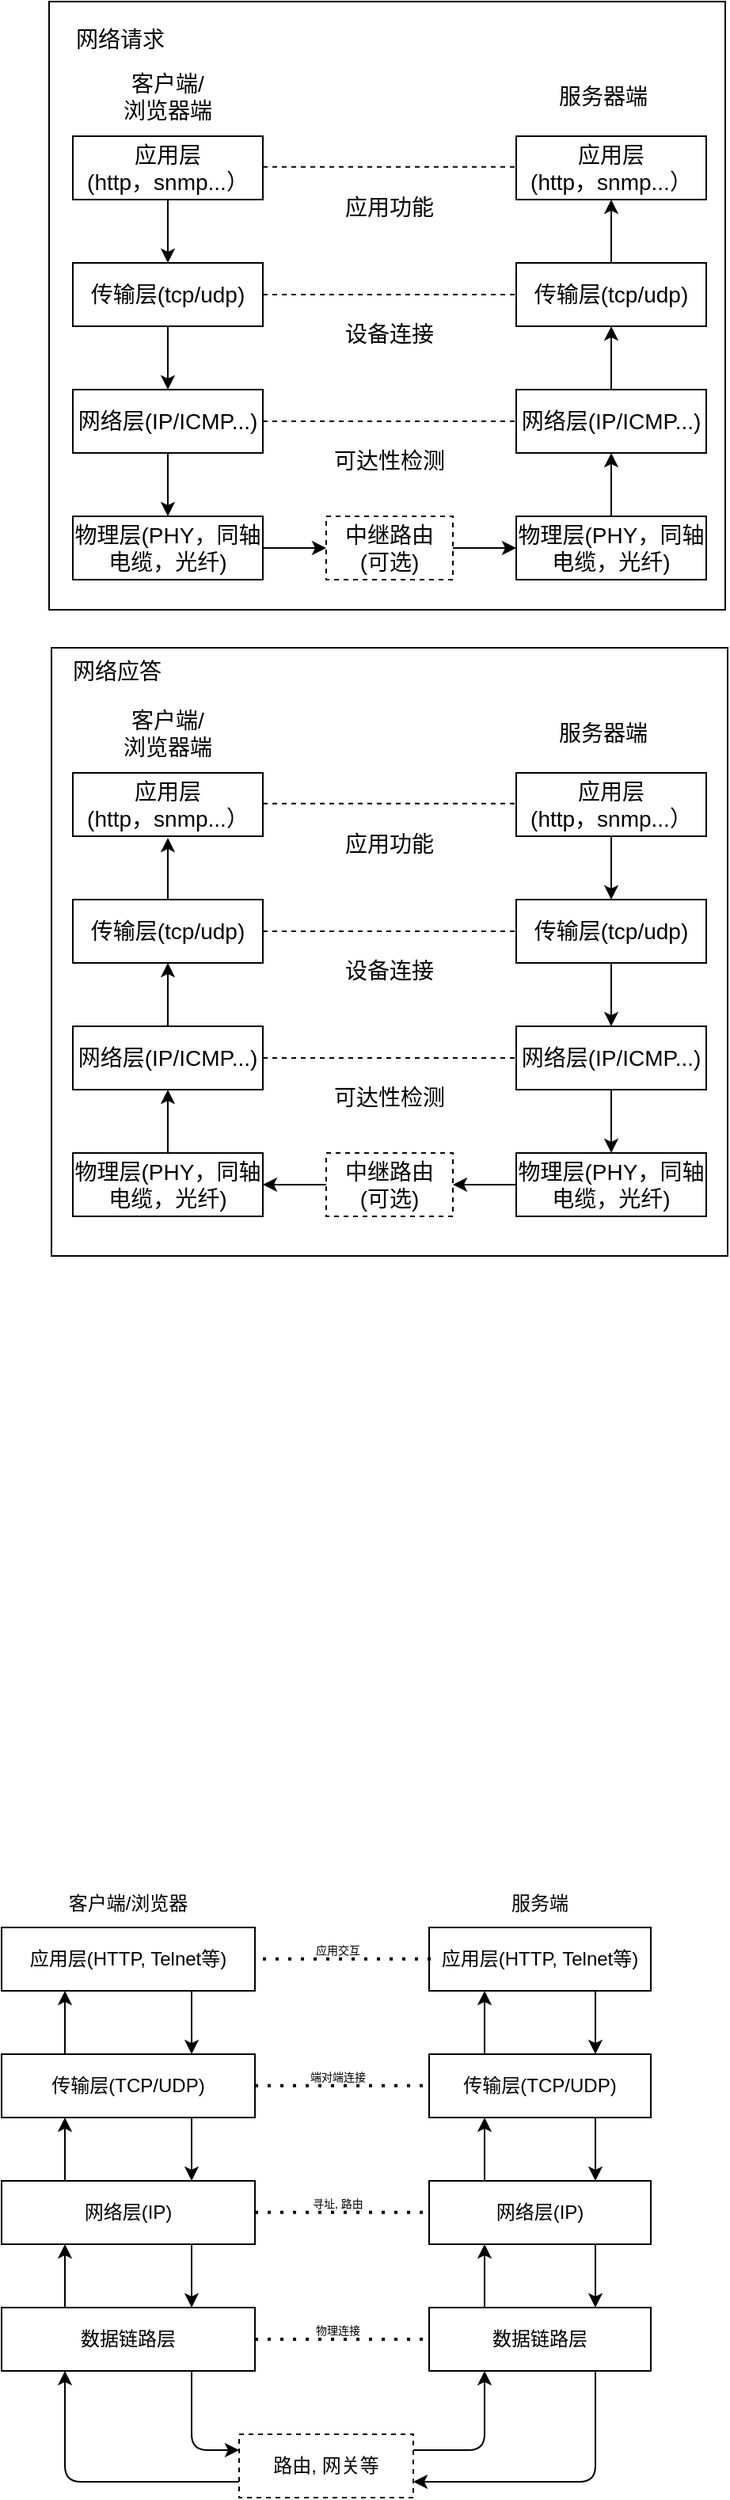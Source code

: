 <mxfile>
    <diagram id="0SlvOvUXwTlL37_-eekA" name="eth">
        <mxGraphModel dx="791" dy="526" grid="1" gridSize="10" guides="1" tooltips="1" connect="1" arrows="1" fold="1" page="1" pageScale="1" pageWidth="850" pageHeight="1100" math="0" shadow="0">
            <root>
                <mxCell id="0"/>
                <mxCell id="1" parent="0"/>
                <mxCell id="70" value="" style="rounded=0;whiteSpace=wrap;html=1;fontSize=14;" parent="1" vertex="1">
                    <mxGeometry x="222.5" y="422" width="427" height="384" as="geometry"/>
                </mxCell>
                <mxCell id="69" value="" style="rounded=0;whiteSpace=wrap;html=1;fontSize=14;" parent="1" vertex="1">
                    <mxGeometry x="221" y="14" width="427" height="384" as="geometry"/>
                </mxCell>
                <mxCell id="16" value="" style="edgeStyle=none;html=1;fontSize=14;" parent="1" source="2" target="9" edge="1">
                    <mxGeometry relative="1" as="geometry"/>
                </mxCell>
                <mxCell id="2" value="应用层&lt;br style=&quot;font-size: 14px;&quot;&gt;(http，snmp...）" style="rounded=0;whiteSpace=wrap;html=1;fontSize=14;" parent="1" vertex="1">
                    <mxGeometry x="236" y="99" width="120" height="40" as="geometry"/>
                </mxCell>
                <mxCell id="4" value="客户端/浏览器端" style="text;html=1;strokeColor=none;fillColor=none;align=center;verticalAlign=middle;whiteSpace=wrap;rounded=0;fontSize=14;" parent="1" vertex="1">
                    <mxGeometry x="266" y="59" width="60" height="30" as="geometry"/>
                </mxCell>
                <mxCell id="5" value="服务器端" style="text;html=1;strokeColor=none;fillColor=none;align=center;verticalAlign=middle;whiteSpace=wrap;rounded=0;fontSize=14;" parent="1" vertex="1">
                    <mxGeometry x="541" y="59" width="60" height="30" as="geometry"/>
                </mxCell>
                <mxCell id="7" value="应用层&lt;br style=&quot;font-size: 14px;&quot;&gt;(http，snmp...）" style="rounded=0;whiteSpace=wrap;html=1;fontSize=14;" parent="1" vertex="1">
                    <mxGeometry x="516" y="99" width="120" height="40" as="geometry"/>
                </mxCell>
                <mxCell id="17" value="" style="edgeStyle=none;html=1;fontSize=14;" parent="1" source="9" target="11" edge="1">
                    <mxGeometry relative="1" as="geometry"/>
                </mxCell>
                <mxCell id="9" value="传输层(tcp/udp)" style="rounded=0;whiteSpace=wrap;html=1;fontSize=14;" parent="1" vertex="1">
                    <mxGeometry x="236" y="179" width="120" height="40" as="geometry"/>
                </mxCell>
                <mxCell id="23" value="" style="edgeStyle=none;html=1;fontSize=14;" parent="1" source="10" target="7" edge="1">
                    <mxGeometry relative="1" as="geometry"/>
                </mxCell>
                <mxCell id="10" value="传输层(tcp/udp)" style="rounded=0;whiteSpace=wrap;html=1;fontSize=14;" parent="1" vertex="1">
                    <mxGeometry x="516" y="179" width="120" height="40" as="geometry"/>
                </mxCell>
                <mxCell id="18" value="" style="edgeStyle=none;html=1;fontSize=14;" parent="1" source="11" target="13" edge="1">
                    <mxGeometry relative="1" as="geometry"/>
                </mxCell>
                <mxCell id="24" style="edgeStyle=none;html=1;entryX=0;entryY=0.5;entryDx=0;entryDy=0;fontSize=14;endArrow=none;endFill=0;dashed=1;" parent="1" source="11" target="12" edge="1">
                    <mxGeometry relative="1" as="geometry"/>
                </mxCell>
                <mxCell id="11" value="网络层(IP/ICMP...)" style="rounded=0;whiteSpace=wrap;html=1;fontSize=14;" parent="1" vertex="1">
                    <mxGeometry x="236" y="259" width="120" height="40" as="geometry"/>
                </mxCell>
                <mxCell id="22" value="" style="edgeStyle=none;html=1;fontSize=14;" parent="1" source="12" target="10" edge="1">
                    <mxGeometry relative="1" as="geometry"/>
                </mxCell>
                <mxCell id="12" value="网络层(IP/ICMP...)" style="rounded=0;whiteSpace=wrap;html=1;fontSize=14;" parent="1" vertex="1">
                    <mxGeometry x="516" y="259" width="120" height="40" as="geometry"/>
                </mxCell>
                <mxCell id="19" value="" style="edgeStyle=none;html=1;fontSize=14;" parent="1" source="13" target="15" edge="1">
                    <mxGeometry relative="1" as="geometry"/>
                </mxCell>
                <mxCell id="13" value="物理层(PHY，同轴电缆，光纤)" style="rounded=0;whiteSpace=wrap;html=1;fontSize=14;" parent="1" vertex="1">
                    <mxGeometry x="236" y="339" width="120" height="40" as="geometry"/>
                </mxCell>
                <mxCell id="21" value="" style="edgeStyle=none;html=1;fontSize=14;" parent="1" source="14" target="12" edge="1">
                    <mxGeometry relative="1" as="geometry"/>
                </mxCell>
                <mxCell id="14" value="物理层(PHY，同轴电缆，光纤)" style="rounded=0;whiteSpace=wrap;html=1;fontSize=14;" parent="1" vertex="1">
                    <mxGeometry x="516" y="339" width="120" height="40" as="geometry"/>
                </mxCell>
                <mxCell id="20" value="" style="edgeStyle=none;html=1;fontSize=14;" parent="1" source="15" target="14" edge="1">
                    <mxGeometry relative="1" as="geometry"/>
                </mxCell>
                <mxCell id="15" value="中继路由&lt;br&gt;(可选)" style="rounded=0;whiteSpace=wrap;html=1;fontSize=14;dashed=1;" parent="1" vertex="1">
                    <mxGeometry x="396" y="339" width="80" height="40" as="geometry"/>
                </mxCell>
                <mxCell id="25" value="可达性检测" style="text;html=1;strokeColor=none;fillColor=none;align=center;verticalAlign=middle;whiteSpace=wrap;rounded=0;dashed=1;fontSize=14;" parent="1" vertex="1">
                    <mxGeometry x="396" y="289" width="80" height="30" as="geometry"/>
                </mxCell>
                <mxCell id="27" value="" style="endArrow=none;dashed=1;html=1;fontSize=14;exitX=1;exitY=0.5;exitDx=0;exitDy=0;entryX=0;entryY=0.5;entryDx=0;entryDy=0;" parent="1" source="9" target="10" edge="1">
                    <mxGeometry width="50" height="50" relative="1" as="geometry">
                        <mxPoint x="486" y="199" as="sourcePoint"/>
                        <mxPoint x="536" y="149" as="targetPoint"/>
                    </mxGeometry>
                </mxCell>
                <mxCell id="28" value="设备连接" style="text;html=1;strokeColor=none;fillColor=none;align=center;verticalAlign=middle;whiteSpace=wrap;rounded=0;dashed=1;fontSize=14;" parent="1" vertex="1">
                    <mxGeometry x="396" y="209" width="80" height="30" as="geometry"/>
                </mxCell>
                <mxCell id="29" value="" style="endArrow=none;dashed=1;html=1;fontSize=14;exitX=1;exitY=0.5;exitDx=0;exitDy=0;entryX=0;entryY=0.5;entryDx=0;entryDy=0;" parent="1" edge="1">
                    <mxGeometry width="50" height="50" relative="1" as="geometry">
                        <mxPoint x="356" y="118.41" as="sourcePoint"/>
                        <mxPoint x="516" y="118.41" as="targetPoint"/>
                    </mxGeometry>
                </mxCell>
                <mxCell id="30" value="应用功能" style="text;html=1;strokeColor=none;fillColor=none;align=center;verticalAlign=middle;whiteSpace=wrap;rounded=0;dashed=1;fontSize=14;" parent="1" vertex="1">
                    <mxGeometry x="396" y="129" width="80" height="30" as="geometry"/>
                </mxCell>
                <mxCell id="31" value="网络请求" style="text;html=1;strokeColor=none;fillColor=none;align=center;verticalAlign=middle;whiteSpace=wrap;rounded=0;dashed=1;fontSize=14;" parent="1" vertex="1">
                    <mxGeometry x="236" y="23" width="60" height="30" as="geometry"/>
                </mxCell>
                <mxCell id="33" value="应用层&lt;br style=&quot;font-size: 14px;&quot;&gt;(http，snmp...）" style="rounded=0;whiteSpace=wrap;html=1;fontSize=14;" parent="1" vertex="1">
                    <mxGeometry x="236" y="501" width="120" height="40" as="geometry"/>
                </mxCell>
                <mxCell id="34" value="客户端/浏览器端" style="text;html=1;strokeColor=none;fillColor=none;align=center;verticalAlign=middle;whiteSpace=wrap;rounded=0;fontSize=14;" parent="1" vertex="1">
                    <mxGeometry x="266" y="461" width="60" height="30" as="geometry"/>
                </mxCell>
                <mxCell id="35" value="服务器端" style="text;html=1;strokeColor=none;fillColor=none;align=center;verticalAlign=middle;whiteSpace=wrap;rounded=0;fontSize=14;" parent="1" vertex="1">
                    <mxGeometry x="541" y="461" width="60" height="30" as="geometry"/>
                </mxCell>
                <mxCell id="59" style="edgeStyle=none;html=1;entryX=0.5;entryY=0;entryDx=0;entryDy=0;fontSize=14;endArrow=classic;endFill=1;" parent="1" source="36" target="40" edge="1">
                    <mxGeometry relative="1" as="geometry"/>
                </mxCell>
                <mxCell id="36" value="应用层&lt;br style=&quot;font-size: 14px;&quot;&gt;(http，snmp...）" style="rounded=0;whiteSpace=wrap;html=1;fontSize=14;" parent="1" vertex="1">
                    <mxGeometry x="516" y="501" width="120" height="40" as="geometry"/>
                </mxCell>
                <mxCell id="68" value="" style="edgeStyle=none;html=1;fontSize=14;endArrow=classic;endFill=1;" parent="1" source="38" edge="1">
                    <mxGeometry relative="1" as="geometry">
                        <mxPoint x="296" y="542" as="targetPoint"/>
                    </mxGeometry>
                </mxCell>
                <mxCell id="38" value="传输层(tcp/udp)" style="rounded=0;whiteSpace=wrap;html=1;fontSize=14;" parent="1" vertex="1">
                    <mxGeometry x="236" y="581" width="120" height="40" as="geometry"/>
                </mxCell>
                <mxCell id="60" value="" style="edgeStyle=none;html=1;fontSize=14;endArrow=classic;endFill=1;" parent="1" source="40" target="45" edge="1">
                    <mxGeometry relative="1" as="geometry"/>
                </mxCell>
                <mxCell id="40" value="传输层(tcp/udp)" style="rounded=0;whiteSpace=wrap;html=1;fontSize=14;" parent="1" vertex="1">
                    <mxGeometry x="516" y="581" width="120" height="40" as="geometry"/>
                </mxCell>
                <mxCell id="42" style="edgeStyle=none;html=1;entryX=0;entryY=0.5;entryDx=0;entryDy=0;fontSize=14;endArrow=none;endFill=0;dashed=1;" parent="1" source="43" target="45" edge="1">
                    <mxGeometry relative="1" as="geometry"/>
                </mxCell>
                <mxCell id="67" value="" style="edgeStyle=none;html=1;fontSize=14;endArrow=classic;endFill=1;" parent="1" source="43" target="38" edge="1">
                    <mxGeometry relative="1" as="geometry"/>
                </mxCell>
                <mxCell id="43" value="网络层(IP/ICMP...)" style="rounded=0;whiteSpace=wrap;html=1;fontSize=14;" parent="1" vertex="1">
                    <mxGeometry x="236" y="661" width="120" height="40" as="geometry"/>
                </mxCell>
                <mxCell id="61" value="" style="edgeStyle=none;html=1;fontSize=14;endArrow=classic;endFill=1;" parent="1" source="45" target="49" edge="1">
                    <mxGeometry relative="1" as="geometry"/>
                </mxCell>
                <mxCell id="45" value="网络层(IP/ICMP...)" style="rounded=0;whiteSpace=wrap;html=1;fontSize=14;" parent="1" vertex="1">
                    <mxGeometry x="516" y="661" width="120" height="40" as="geometry"/>
                </mxCell>
                <mxCell id="66" value="" style="edgeStyle=none;html=1;fontSize=14;endArrow=classic;endFill=1;" parent="1" source="47" target="43" edge="1">
                    <mxGeometry relative="1" as="geometry"/>
                </mxCell>
                <mxCell id="47" value="物理层(PHY，同轴电缆，光纤)" style="rounded=0;whiteSpace=wrap;html=1;fontSize=14;" parent="1" vertex="1">
                    <mxGeometry x="236" y="741" width="120" height="40" as="geometry"/>
                </mxCell>
                <mxCell id="64" value="" style="edgeStyle=none;html=1;fontSize=14;endArrow=classic;endFill=1;" parent="1" source="49" target="51" edge="1">
                    <mxGeometry relative="1" as="geometry"/>
                </mxCell>
                <mxCell id="49" value="物理层(PHY，同轴电缆，光纤)" style="rounded=0;whiteSpace=wrap;html=1;fontSize=14;" parent="1" vertex="1">
                    <mxGeometry x="516" y="741" width="120" height="40" as="geometry"/>
                </mxCell>
                <mxCell id="65" value="" style="edgeStyle=none;html=1;fontSize=14;endArrow=classic;endFill=1;" parent="1" source="51" target="47" edge="1">
                    <mxGeometry relative="1" as="geometry"/>
                </mxCell>
                <mxCell id="51" value="中继路由&lt;br&gt;(可选)" style="rounded=0;whiteSpace=wrap;html=1;fontSize=14;dashed=1;" parent="1" vertex="1">
                    <mxGeometry x="396" y="741" width="80" height="40" as="geometry"/>
                </mxCell>
                <mxCell id="52" value="可达性检测" style="text;html=1;strokeColor=none;fillColor=none;align=center;verticalAlign=middle;whiteSpace=wrap;rounded=0;dashed=1;fontSize=14;" parent="1" vertex="1">
                    <mxGeometry x="396" y="691" width="80" height="30" as="geometry"/>
                </mxCell>
                <mxCell id="53" value="" style="endArrow=none;dashed=1;html=1;fontSize=14;exitX=1;exitY=0.5;exitDx=0;exitDy=0;entryX=0;entryY=0.5;entryDx=0;entryDy=0;" parent="1" source="38" target="40" edge="1">
                    <mxGeometry width="50" height="50" relative="1" as="geometry">
                        <mxPoint x="486" y="601" as="sourcePoint"/>
                        <mxPoint x="536" y="551" as="targetPoint"/>
                    </mxGeometry>
                </mxCell>
                <mxCell id="54" value="设备连接" style="text;html=1;strokeColor=none;fillColor=none;align=center;verticalAlign=middle;whiteSpace=wrap;rounded=0;dashed=1;fontSize=14;" parent="1" vertex="1">
                    <mxGeometry x="396" y="611" width="80" height="30" as="geometry"/>
                </mxCell>
                <mxCell id="55" value="" style="endArrow=none;dashed=1;html=1;fontSize=14;exitX=1;exitY=0.5;exitDx=0;exitDy=0;entryX=0;entryY=0.5;entryDx=0;entryDy=0;" parent="1" edge="1">
                    <mxGeometry width="50" height="50" relative="1" as="geometry">
                        <mxPoint x="356" y="520.41" as="sourcePoint"/>
                        <mxPoint x="516" y="520.41" as="targetPoint"/>
                    </mxGeometry>
                </mxCell>
                <mxCell id="56" value="应用功能" style="text;html=1;strokeColor=none;fillColor=none;align=center;verticalAlign=middle;whiteSpace=wrap;rounded=0;dashed=1;fontSize=14;" parent="1" vertex="1">
                    <mxGeometry x="396" y="531" width="80" height="30" as="geometry"/>
                </mxCell>
                <mxCell id="57" value="网络应答" style="text;html=1;strokeColor=none;fillColor=none;align=center;verticalAlign=middle;whiteSpace=wrap;rounded=0;dashed=1;fontSize=14;" parent="1" vertex="1">
                    <mxGeometry x="234" y="422" width="60" height="30" as="geometry"/>
                </mxCell>
                <mxCell id="78IWVbPfQzzTHt-RAiyu-70" value="" style="edgeStyle=none;html=1;entryX=0.75;entryY=0;entryDx=0;entryDy=0;exitX=0.75;exitY=1;exitDx=0;exitDy=0;" parent="1" source="78IWVbPfQzzTHt-RAiyu-71" target="78IWVbPfQzzTHt-RAiyu-73" edge="1">
                    <mxGeometry relative="1" as="geometry"/>
                </mxCell>
                <mxCell id="78IWVbPfQzzTHt-RAiyu-71" value="应用层(HTTP, Telnet等)" style="rounded=0;whiteSpace=wrap;html=1;" parent="1" vertex="1">
                    <mxGeometry x="191" y="1230" width="160" height="40" as="geometry"/>
                </mxCell>
                <mxCell id="78IWVbPfQzzTHt-RAiyu-72" value="" style="edgeStyle=none;html=1;entryX=0.75;entryY=0;entryDx=0;entryDy=0;exitX=0.75;exitY=1;exitDx=0;exitDy=0;" parent="1" source="78IWVbPfQzzTHt-RAiyu-73" target="78IWVbPfQzzTHt-RAiyu-75" edge="1">
                    <mxGeometry relative="1" as="geometry"/>
                </mxCell>
                <mxCell id="78IWVbPfQzzTHt-RAiyu-73" value="传输层(TCP/UDP)" style="rounded=0;whiteSpace=wrap;html=1;" parent="1" vertex="1">
                    <mxGeometry x="191" y="1310" width="160" height="40" as="geometry"/>
                </mxCell>
                <mxCell id="78IWVbPfQzzTHt-RAiyu-74" value="" style="edgeStyle=none;html=1;entryX=0.75;entryY=0;entryDx=0;entryDy=0;exitX=0.75;exitY=1;exitDx=0;exitDy=0;" parent="1" source="78IWVbPfQzzTHt-RAiyu-75" target="78IWVbPfQzzTHt-RAiyu-76" edge="1">
                    <mxGeometry relative="1" as="geometry"/>
                </mxCell>
                <mxCell id="78IWVbPfQzzTHt-RAiyu-75" value="网络层(IP)" style="rounded=0;whiteSpace=wrap;html=1;" parent="1" vertex="1">
                    <mxGeometry x="191" y="1390" width="160" height="40" as="geometry"/>
                </mxCell>
                <mxCell id="78IWVbPfQzzTHt-RAiyu-76" value="数据链路层" style="rounded=0;whiteSpace=wrap;html=1;" parent="1" vertex="1">
                    <mxGeometry x="191" y="1470" width="160" height="40" as="geometry"/>
                </mxCell>
                <mxCell id="78IWVbPfQzzTHt-RAiyu-77" value="客户端/浏览器" style="text;html=1;strokeColor=none;fillColor=none;align=center;verticalAlign=middle;whiteSpace=wrap;rounded=0;" parent="1" vertex="1">
                    <mxGeometry x="226" y="1200" width="90" height="30" as="geometry"/>
                </mxCell>
                <mxCell id="78IWVbPfQzzTHt-RAiyu-78" value="服务端" style="text;html=1;strokeColor=none;fillColor=none;align=center;verticalAlign=middle;whiteSpace=wrap;rounded=0;" parent="1" vertex="1">
                    <mxGeometry x="501" y="1200" width="60" height="30" as="geometry"/>
                </mxCell>
                <mxCell id="78IWVbPfQzzTHt-RAiyu-79" value="" style="edgeStyle=none;html=1;startArrow=classic;startFill=1;endArrow=none;endFill=0;entryX=0.25;entryY=0;entryDx=0;entryDy=0;exitX=0.25;exitY=1;exitDx=0;exitDy=0;" parent="1" source="78IWVbPfQzzTHt-RAiyu-80" target="78IWVbPfQzzTHt-RAiyu-82" edge="1">
                    <mxGeometry relative="1" as="geometry"/>
                </mxCell>
                <mxCell id="78IWVbPfQzzTHt-RAiyu-80" value="应用层(HTTP, Telnet等)" style="rounded=0;whiteSpace=wrap;html=1;" parent="1" vertex="1">
                    <mxGeometry x="461" y="1230" width="140" height="40" as="geometry"/>
                </mxCell>
                <mxCell id="78IWVbPfQzzTHt-RAiyu-81" value="" style="edgeStyle=none;html=1;startArrow=classic;startFill=1;endArrow=none;endFill=0;entryX=0.25;entryY=0;entryDx=0;entryDy=0;exitX=0.25;exitY=1;exitDx=0;exitDy=0;" parent="1" source="78IWVbPfQzzTHt-RAiyu-82" target="78IWVbPfQzzTHt-RAiyu-84" edge="1">
                    <mxGeometry relative="1" as="geometry"/>
                </mxCell>
                <mxCell id="78IWVbPfQzzTHt-RAiyu-82" value="传输层(TCP/UDP)" style="rounded=0;whiteSpace=wrap;html=1;" parent="1" vertex="1">
                    <mxGeometry x="461" y="1310" width="140" height="40" as="geometry"/>
                </mxCell>
                <mxCell id="78IWVbPfQzzTHt-RAiyu-83" value="" style="edgeStyle=none;html=1;startArrow=classic;startFill=1;endArrow=none;endFill=0;entryX=0.25;entryY=0;entryDx=0;entryDy=0;exitX=0.25;exitY=1;exitDx=0;exitDy=0;" parent="1" source="78IWVbPfQzzTHt-RAiyu-84" target="78IWVbPfQzzTHt-RAiyu-85" edge="1">
                    <mxGeometry relative="1" as="geometry"/>
                </mxCell>
                <mxCell id="78IWVbPfQzzTHt-RAiyu-84" value="网络层(IP)" style="rounded=0;whiteSpace=wrap;html=1;" parent="1" vertex="1">
                    <mxGeometry x="461" y="1390" width="140" height="40" as="geometry"/>
                </mxCell>
                <mxCell id="78IWVbPfQzzTHt-RAiyu-85" value="数据链路层" style="rounded=0;whiteSpace=wrap;html=1;" parent="1" vertex="1">
                    <mxGeometry x="461" y="1470" width="140" height="40" as="geometry"/>
                </mxCell>
                <mxCell id="78IWVbPfQzzTHt-RAiyu-86" value="路由, 网关等" style="rounded=0;whiteSpace=wrap;html=1;dashed=1;" parent="1" vertex="1">
                    <mxGeometry x="341" y="1550" width="110" height="40" as="geometry"/>
                </mxCell>
                <mxCell id="78IWVbPfQzzTHt-RAiyu-87" value="" style="endArrow=classic;html=1;exitX=0.75;exitY=1;exitDx=0;exitDy=0;entryX=0;entryY=0.25;entryDx=0;entryDy=0;" parent="1" source="78IWVbPfQzzTHt-RAiyu-76" target="78IWVbPfQzzTHt-RAiyu-86" edge="1">
                    <mxGeometry width="50" height="50" relative="1" as="geometry">
                        <mxPoint x="291" y="1410" as="sourcePoint"/>
                        <mxPoint x="341" y="1360" as="targetPoint"/>
                        <Array as="points">
                            <mxPoint x="311" y="1560"/>
                        </Array>
                    </mxGeometry>
                </mxCell>
                <mxCell id="78IWVbPfQzzTHt-RAiyu-88" value="" style="endArrow=classic;html=1;exitX=1;exitY=0.25;exitDx=0;exitDy=0;entryX=0.25;entryY=1;entryDx=0;entryDy=0;" parent="1" source="78IWVbPfQzzTHt-RAiyu-86" target="78IWVbPfQzzTHt-RAiyu-85" edge="1">
                    <mxGeometry width="50" height="50" relative="1" as="geometry">
                        <mxPoint x="491" y="1580" as="sourcePoint"/>
                        <mxPoint x="341" y="1360" as="targetPoint"/>
                        <Array as="points">
                            <mxPoint x="496" y="1560"/>
                        </Array>
                    </mxGeometry>
                </mxCell>
                <mxCell id="78IWVbPfQzzTHt-RAiyu-89" value="" style="endArrow=classic;html=1;exitX=0.75;exitY=1;exitDx=0;exitDy=0;entryX=0.75;entryY=0;entryDx=0;entryDy=0;" parent="1" source="78IWVbPfQzzTHt-RAiyu-80" target="78IWVbPfQzzTHt-RAiyu-82" edge="1">
                    <mxGeometry width="50" height="50" relative="1" as="geometry">
                        <mxPoint x="401" y="1340" as="sourcePoint"/>
                        <mxPoint x="451" y="1290" as="targetPoint"/>
                    </mxGeometry>
                </mxCell>
                <mxCell id="78IWVbPfQzzTHt-RAiyu-90" value="" style="endArrow=classic;html=1;exitX=0.75;exitY=1;exitDx=0;exitDy=0;entryX=0.75;entryY=0;entryDx=0;entryDy=0;" parent="1" source="78IWVbPfQzzTHt-RAiyu-82" target="78IWVbPfQzzTHt-RAiyu-84" edge="1">
                    <mxGeometry width="50" height="50" relative="1" as="geometry">
                        <mxPoint x="561.7" y="1351.6" as="sourcePoint"/>
                        <mxPoint x="561" y="1390" as="targetPoint"/>
                    </mxGeometry>
                </mxCell>
                <mxCell id="78IWVbPfQzzTHt-RAiyu-91" value="" style="endArrow=classic;html=1;entryX=0.75;entryY=0;entryDx=0;entryDy=0;exitX=0.75;exitY=1;exitDx=0;exitDy=0;" parent="1" source="78IWVbPfQzzTHt-RAiyu-84" target="78IWVbPfQzzTHt-RAiyu-85" edge="1">
                    <mxGeometry width="50" height="50" relative="1" as="geometry">
                        <mxPoint x="571" y="1440" as="sourcePoint"/>
                        <mxPoint x="571" y="1470" as="targetPoint"/>
                    </mxGeometry>
                </mxCell>
                <mxCell id="78IWVbPfQzzTHt-RAiyu-92" value="" style="endArrow=classic;html=1;entryX=1;entryY=0.75;entryDx=0;entryDy=0;exitX=0.75;exitY=1;exitDx=0;exitDy=0;" parent="1" source="78IWVbPfQzzTHt-RAiyu-85" target="78IWVbPfQzzTHt-RAiyu-86" edge="1">
                    <mxGeometry width="50" height="50" relative="1" as="geometry">
                        <mxPoint x="561.0" y="1510" as="sourcePoint"/>
                        <mxPoint x="561" y="1550" as="targetPoint"/>
                        <Array as="points">
                            <mxPoint x="566" y="1580"/>
                        </Array>
                    </mxGeometry>
                </mxCell>
                <mxCell id="78IWVbPfQzzTHt-RAiyu-93" value="" style="endArrow=classic;html=1;fontSize=10;exitX=0;exitY=0.75;exitDx=0;exitDy=0;entryX=0.25;entryY=1;entryDx=0;entryDy=0;" parent="1" source="78IWVbPfQzzTHt-RAiyu-86" target="78IWVbPfQzzTHt-RAiyu-76" edge="1">
                    <mxGeometry width="50" height="50" relative="1" as="geometry">
                        <mxPoint x="351" y="1520" as="sourcePoint"/>
                        <mxPoint x="401" y="1470" as="targetPoint"/>
                        <Array as="points">
                            <mxPoint x="231" y="1580"/>
                        </Array>
                    </mxGeometry>
                </mxCell>
                <mxCell id="78IWVbPfQzzTHt-RAiyu-94" value="" style="endArrow=classic;html=1;fontSize=10;exitX=0.25;exitY=0;exitDx=0;exitDy=0;entryX=0.25;entryY=1;entryDx=0;entryDy=0;" parent="1" source="78IWVbPfQzzTHt-RAiyu-76" target="78IWVbPfQzzTHt-RAiyu-75" edge="1">
                    <mxGeometry width="50" height="50" relative="1" as="geometry">
                        <mxPoint x="241" y="1410" as="sourcePoint"/>
                        <mxPoint x="291" y="1360" as="targetPoint"/>
                    </mxGeometry>
                </mxCell>
                <mxCell id="78IWVbPfQzzTHt-RAiyu-95" value="" style="endArrow=classic;html=1;fontSize=10;exitX=0.25;exitY=0;exitDx=0;exitDy=0;entryX=0.25;entryY=1;entryDx=0;entryDy=0;" parent="1" source="78IWVbPfQzzTHt-RAiyu-75" target="78IWVbPfQzzTHt-RAiyu-73" edge="1">
                    <mxGeometry width="50" height="50" relative="1" as="geometry">
                        <mxPoint x="241" y="1410" as="sourcePoint"/>
                        <mxPoint x="291" y="1360" as="targetPoint"/>
                    </mxGeometry>
                </mxCell>
                <mxCell id="78IWVbPfQzzTHt-RAiyu-96" value="" style="endArrow=classic;html=1;fontSize=10;exitX=0.25;exitY=0;exitDx=0;exitDy=0;entryX=0.25;entryY=1;entryDx=0;entryDy=0;" parent="1" edge="1">
                    <mxGeometry width="50" height="50" relative="1" as="geometry">
                        <mxPoint x="231" y="1310" as="sourcePoint"/>
                        <mxPoint x="231" y="1270" as="targetPoint"/>
                        <Array as="points">
                            <mxPoint x="231" y="1280"/>
                        </Array>
                    </mxGeometry>
                </mxCell>
                <mxCell id="78IWVbPfQzzTHt-RAiyu-97" value="" style="endArrow=none;dashed=1;html=1;dashPattern=1 3;strokeWidth=2;fontSize=10;exitX=1;exitY=0.5;exitDx=0;exitDy=0;entryX=0;entryY=0.5;entryDx=0;entryDy=0;" parent="1" source="78IWVbPfQzzTHt-RAiyu-76" target="78IWVbPfQzzTHt-RAiyu-85" edge="1">
                    <mxGeometry width="50" height="50" relative="1" as="geometry">
                        <mxPoint x="361" y="1490" as="sourcePoint"/>
                        <mxPoint x="451" y="1490" as="targetPoint"/>
                    </mxGeometry>
                </mxCell>
                <mxCell id="78IWVbPfQzzTHt-RAiyu-98" value="物理连接" style="text;html=1;strokeColor=none;fillColor=none;align=center;verticalAlign=middle;whiteSpace=wrap;rounded=0;dashed=1;fontSize=7;" parent="1" vertex="1">
                    <mxGeometry x="381" y="1480" width="45" height="10" as="geometry"/>
                </mxCell>
                <mxCell id="78IWVbPfQzzTHt-RAiyu-99" value="" style="endArrow=none;dashed=1;html=1;dashPattern=1 3;strokeWidth=2;fontSize=10;exitX=1;exitY=0.5;exitDx=0;exitDy=0;entryX=0;entryY=0.5;entryDx=0;entryDy=0;" parent="1" edge="1">
                    <mxGeometry width="50" height="50" relative="1" as="geometry">
                        <mxPoint x="351" y="1409.86" as="sourcePoint"/>
                        <mxPoint x="461" y="1409.86" as="targetPoint"/>
                    </mxGeometry>
                </mxCell>
                <mxCell id="78IWVbPfQzzTHt-RAiyu-100" value="寻址, 路由" style="text;html=1;strokeColor=none;fillColor=none;align=center;verticalAlign=middle;whiteSpace=wrap;rounded=0;dashed=1;fontSize=7;" parent="1" vertex="1">
                    <mxGeometry x="381" y="1400" width="45" height="10" as="geometry"/>
                </mxCell>
                <mxCell id="78IWVbPfQzzTHt-RAiyu-101" value="" style="endArrow=none;dashed=1;html=1;dashPattern=1 3;strokeWidth=2;fontSize=10;exitX=1;exitY=0.5;exitDx=0;exitDy=0;entryX=0;entryY=0.5;entryDx=0;entryDy=0;" parent="1" edge="1">
                    <mxGeometry width="50" height="50" relative="1" as="geometry">
                        <mxPoint x="351" y="1329.86" as="sourcePoint"/>
                        <mxPoint x="461" y="1329.86" as="targetPoint"/>
                    </mxGeometry>
                </mxCell>
                <mxCell id="78IWVbPfQzzTHt-RAiyu-102" value="端对端连接" style="text;html=1;strokeColor=none;fillColor=none;align=center;verticalAlign=middle;whiteSpace=wrap;rounded=0;dashed=1;fontSize=7;" parent="1" vertex="1">
                    <mxGeometry x="381" y="1320" width="45" height="10" as="geometry"/>
                </mxCell>
                <mxCell id="78IWVbPfQzzTHt-RAiyu-103" value="" style="endArrow=none;dashed=1;html=1;dashPattern=1 3;strokeWidth=2;fontSize=10;exitX=1;exitY=0.5;exitDx=0;exitDy=0;entryX=0;entryY=0.5;entryDx=0;entryDy=0;" parent="1" edge="1">
                    <mxGeometry width="50" height="50" relative="1" as="geometry">
                        <mxPoint x="356" y="1249.86" as="sourcePoint"/>
                        <mxPoint x="466" y="1249.86" as="targetPoint"/>
                    </mxGeometry>
                </mxCell>
                <mxCell id="78IWVbPfQzzTHt-RAiyu-104" value="应用交互" style="text;html=1;strokeColor=none;fillColor=none;align=center;verticalAlign=middle;whiteSpace=wrap;rounded=0;dashed=1;fontSize=7;" parent="1" vertex="1">
                    <mxGeometry x="381" y="1240" width="45" height="10" as="geometry"/>
                </mxCell>
            </root>
        </mxGraphModel>
    </diagram>
    <diagram id="klIyzxc62k52cpXkBVNB" name="can">
        <mxGraphModel dx="729" dy="391" grid="1" gridSize="10" guides="1" tooltips="1" connect="1" arrows="1" fold="1" page="1" pageScale="1" pageWidth="850" pageHeight="1100" math="0" shadow="0">
            <root>
                <mxCell id="0"/>
                <mxCell id="1" parent="0"/>
                <mxCell id="FtQ5hb_SwXsCi2nBf-f1-17" value="" style="rounded=0;whiteSpace=wrap;html=1;" parent="1" vertex="1">
                    <mxGeometry x="158.75" y="1800" width="380" height="190" as="geometry"/>
                </mxCell>
                <mxCell id="zVb4LhKWTQDya5SxU7NS-54" value="" style="rounded=0;whiteSpace=wrap;html=1;dashed=1;" parent="1" vertex="1">
                    <mxGeometry x="160" y="1290" width="340" height="240" as="geometry"/>
                </mxCell>
                <mxCell id="W2VACCaXeC31Bb4m4Pa8-81" value="" style="rounded=0;whiteSpace=wrap;html=1;dashed=1;" parent="1" vertex="1">
                    <mxGeometry x="158.75" y="1120" width="390" height="140" as="geometry"/>
                </mxCell>
                <mxCell id="d5QxdZMNTx7dFxy-mhnb-75" value="" style="rounded=0;whiteSpace=wrap;html=1;dashed=1;" parent="1" vertex="1">
                    <mxGeometry x="115" y="610" width="465" height="260" as="geometry"/>
                </mxCell>
                <mxCell id="xVRCVHzSB1M7O8loG68O-33" value="" style="rounded=0;whiteSpace=wrap;html=1;dashed=1;" parent="1" vertex="1">
                    <mxGeometry x="120" y="390" width="470" height="150" as="geometry"/>
                </mxCell>
                <mxCell id="On_w9MF_DnX2zHmG0NmM-34" value="" style="rounded=0;whiteSpace=wrap;html=1;dashed=1;" parent="1" vertex="1">
                    <mxGeometry x="140" y="90" width="410" height="240" as="geometry"/>
                </mxCell>
                <mxCell id="On_w9MF_DnX2zHmG0NmM-6" value="" style="rounded=0;whiteSpace=wrap;html=1;" parent="1" vertex="1">
                    <mxGeometry x="150" y="160" width="140" height="120" as="geometry"/>
                </mxCell>
                <mxCell id="On_w9MF_DnX2zHmG0NmM-5" style="edgeStyle=none;html=1;exitX=0;exitY=0.75;exitDx=0;exitDy=0;entryX=1;entryY=0.75;entryDx=0;entryDy=0;" parent="1" source="On_w9MF_DnX2zHmG0NmM-1" target="On_w9MF_DnX2zHmG0NmM-2" edge="1">
                    <mxGeometry relative="1" as="geometry"/>
                </mxCell>
                <mxCell id="On_w9MF_DnX2zHmG0NmM-1" value="CAN&lt;div&gt;收发器&lt;/div&gt;" style="rounded=0;whiteSpace=wrap;html=1;" parent="1" vertex="1">
                    <mxGeometry x="240" y="190" width="40" height="80" as="geometry"/>
                </mxCell>
                <mxCell id="On_w9MF_DnX2zHmG0NmM-2" value="CAN&lt;div&gt;控制器&lt;/div&gt;" style="rounded=0;whiteSpace=wrap;html=1;" parent="1" vertex="1">
                    <mxGeometry x="160" y="190" width="40" height="80" as="geometry"/>
                </mxCell>
                <mxCell id="On_w9MF_DnX2zHmG0NmM-3" value="" style="endArrow=classic;html=1;exitX=1;exitY=0.25;exitDx=0;exitDy=0;entryX=0;entryY=0.25;entryDx=0;entryDy=0;" parent="1" source="On_w9MF_DnX2zHmG0NmM-2" target="On_w9MF_DnX2zHmG0NmM-1" edge="1">
                    <mxGeometry width="50" height="50" relative="1" as="geometry">
                        <mxPoint x="390" y="250" as="sourcePoint"/>
                        <mxPoint x="440" y="200" as="targetPoint"/>
                    </mxGeometry>
                </mxCell>
                <mxCell id="On_w9MF_DnX2zHmG0NmM-7" value="CanNode" style="text;html=1;align=center;verticalAlign=middle;whiteSpace=wrap;rounded=0;" parent="1" vertex="1">
                    <mxGeometry x="150" y="160" width="60" height="30" as="geometry"/>
                </mxCell>
                <mxCell id="On_w9MF_DnX2zHmG0NmM-8" value="canTx" style="text;html=1;align=center;verticalAlign=middle;whiteSpace=wrap;rounded=0;" parent="1" vertex="1">
                    <mxGeometry x="190" y="190" width="60" height="30" as="geometry"/>
                </mxCell>
                <mxCell id="On_w9MF_DnX2zHmG0NmM-9" value="canRx" style="text;html=1;align=center;verticalAlign=middle;whiteSpace=wrap;rounded=0;" parent="1" vertex="1">
                    <mxGeometry x="190" y="230" width="60" height="30" as="geometry"/>
                </mxCell>
                <mxCell id="On_w9MF_DnX2zHmG0NmM-19" value="" style="rounded=0;whiteSpace=wrap;html=1;" parent="1" vertex="1">
                    <mxGeometry x="390" y="160" width="140" height="120" as="geometry"/>
                </mxCell>
                <mxCell id="On_w9MF_DnX2zHmG0NmM-20" style="edgeStyle=none;html=1;exitX=0;exitY=0.75;exitDx=0;exitDy=0;entryX=1;entryY=0.75;entryDx=0;entryDy=0;" parent="1" source="On_w9MF_DnX2zHmG0NmM-21" target="On_w9MF_DnX2zHmG0NmM-22" edge="1">
                    <mxGeometry relative="1" as="geometry"/>
                </mxCell>
                <mxCell id="On_w9MF_DnX2zHmG0NmM-21" value="CAN&lt;div&gt;控制器&lt;/div&gt;" style="rounded=0;whiteSpace=wrap;html=1;" parent="1" vertex="1">
                    <mxGeometry x="480" y="190" width="40" height="80" as="geometry"/>
                </mxCell>
                <mxCell id="On_w9MF_DnX2zHmG0NmM-22" value="CAN&lt;div&gt;收发器&lt;/div&gt;" style="rounded=0;whiteSpace=wrap;html=1;" parent="1" vertex="1">
                    <mxGeometry x="400" y="190" width="40" height="80" as="geometry"/>
                </mxCell>
                <mxCell id="On_w9MF_DnX2zHmG0NmM-23" value="" style="endArrow=classic;html=1;exitX=1;exitY=0.25;exitDx=0;exitDy=0;entryX=0;entryY=0.25;entryDx=0;entryDy=0;" parent="1" source="On_w9MF_DnX2zHmG0NmM-22" target="On_w9MF_DnX2zHmG0NmM-21" edge="1">
                    <mxGeometry width="50" height="50" relative="1" as="geometry">
                        <mxPoint x="630" y="250" as="sourcePoint"/>
                        <mxPoint x="680" y="200" as="targetPoint"/>
                    </mxGeometry>
                </mxCell>
                <mxCell id="On_w9MF_DnX2zHmG0NmM-24" value="CanNode" style="text;html=1;align=center;verticalAlign=middle;whiteSpace=wrap;rounded=0;" parent="1" vertex="1">
                    <mxGeometry x="390" y="160" width="60" height="30" as="geometry"/>
                </mxCell>
                <mxCell id="On_w9MF_DnX2zHmG0NmM-25" value="canRx" style="text;html=1;align=center;verticalAlign=middle;whiteSpace=wrap;rounded=0;" parent="1" vertex="1">
                    <mxGeometry x="430" y="190" width="60" height="30" as="geometry"/>
                </mxCell>
                <mxCell id="On_w9MF_DnX2zHmG0NmM-26" value="canTx" style="text;html=1;align=center;verticalAlign=middle;whiteSpace=wrap;rounded=0;" parent="1" vertex="1">
                    <mxGeometry x="430" y="230" width="60" height="30" as="geometry"/>
                </mxCell>
                <mxCell id="On_w9MF_DnX2zHmG0NmM-29" value="" style="shape=flexArrow;endArrow=classic;startArrow=classic;html=1;width=5.833;endSize=2.608;endWidth=12.639;startWidth=12.639;startSize=2.608;" parent="1" edge="1">
                    <mxGeometry width="100" height="100" relative="1" as="geometry">
                        <mxPoint x="340" y="310" as="sourcePoint"/>
                        <mxPoint x="340" y="110" as="targetPoint"/>
                    </mxGeometry>
                </mxCell>
                <mxCell id="On_w9MF_DnX2zHmG0NmM-30" value="差分&lt;div&gt;CAN总线&lt;/div&gt;" style="text;html=1;align=center;verticalAlign=middle;whiteSpace=wrap;rounded=0;" parent="1" vertex="1">
                    <mxGeometry x="350" y="120" width="60" height="30" as="geometry"/>
                </mxCell>
                <mxCell id="On_w9MF_DnX2zHmG0NmM-31" value="" style="endArrow=classic;startArrow=classic;html=1;exitX=1;exitY=0.5;exitDx=0;exitDy=0;" parent="1" source="On_w9MF_DnX2zHmG0NmM-1" edge="1">
                    <mxGeometry width="50" height="50" relative="1" as="geometry">
                        <mxPoint x="420" y="210" as="sourcePoint"/>
                        <mxPoint x="340" y="180" as="targetPoint"/>
                    </mxGeometry>
                </mxCell>
                <mxCell id="On_w9MF_DnX2zHmG0NmM-33" value="" style="endArrow=classic;startArrow=classic;html=1;entryX=0;entryY=0.5;entryDx=0;entryDy=0;" parent="1" target="On_w9MF_DnX2zHmG0NmM-22" edge="1">
                    <mxGeometry width="50" height="50" relative="1" as="geometry">
                        <mxPoint x="340" y="180" as="sourcePoint"/>
                        <mxPoint x="380" y="180" as="targetPoint"/>
                    </mxGeometry>
                </mxCell>
                <mxCell id="On_w9MF_DnX2zHmG0NmM-35" value="CAN节点连接结构" style="text;html=1;align=center;verticalAlign=middle;whiteSpace=wrap;rounded=0;" parent="1" vertex="1">
                    <mxGeometry x="150" y="100" width="60" height="30" as="geometry"/>
                </mxCell>
                <mxCell id="xVRCVHzSB1M7O8loG68O-1" value="" style="endArrow=none;html=1;" parent="1" edge="1">
                    <mxGeometry width="50" height="50" relative="1" as="geometry">
                        <mxPoint x="210" y="450" as="sourcePoint"/>
                        <mxPoint x="130" y="450" as="targetPoint"/>
                    </mxGeometry>
                </mxCell>
                <mxCell id="xVRCVHzSB1M7O8loG68O-2" value="" style="endArrow=none;html=1;" parent="1" edge="1">
                    <mxGeometry width="50" height="50" relative="1" as="geometry">
                        <mxPoint x="210" y="420" as="sourcePoint"/>
                        <mxPoint x="210" y="490" as="targetPoint"/>
                    </mxGeometry>
                </mxCell>
                <mxCell id="xVRCVHzSB1M7O8loG68O-3" value="" style="endArrow=none;html=1;" parent="1" edge="1">
                    <mxGeometry width="50" height="50" relative="1" as="geometry">
                        <mxPoint x="210" y="490" as="sourcePoint"/>
                        <mxPoint x="230" y="490" as="targetPoint"/>
                    </mxGeometry>
                </mxCell>
                <mxCell id="xVRCVHzSB1M7O8loG68O-6" value="" style="rounded=0;whiteSpace=wrap;html=1;" parent="1" vertex="1">
                    <mxGeometry x="230" y="450" width="60" height="40" as="geometry"/>
                </mxCell>
                <mxCell id="xVRCVHzSB1M7O8loG68O-7" value="" style="rounded=0;whiteSpace=wrap;html=1;" parent="1" vertex="1">
                    <mxGeometry x="290" y="450" width="60" height="40" as="geometry"/>
                </mxCell>
                <mxCell id="xVRCVHzSB1M7O8loG68O-8" value="" style="rounded=0;whiteSpace=wrap;html=1;" parent="1" vertex="1">
                    <mxGeometry x="350" y="450" width="60" height="40" as="geometry"/>
                </mxCell>
                <mxCell id="xVRCVHzSB1M7O8loG68O-9" value="" style="rounded=0;whiteSpace=wrap;html=1;" parent="1" vertex="1">
                    <mxGeometry x="410" y="450" width="60" height="40" as="geometry"/>
                </mxCell>
                <mxCell id="xVRCVHzSB1M7O8loG68O-10" value="" style="endArrow=none;html=1;" parent="1" edge="1">
                    <mxGeometry width="50" height="50" relative="1" as="geometry">
                        <mxPoint x="470" y="490" as="sourcePoint"/>
                        <mxPoint x="490" y="490" as="targetPoint"/>
                    </mxGeometry>
                </mxCell>
                <mxCell id="xVRCVHzSB1M7O8loG68O-11" value="" style="endArrow=none;html=1;" parent="1" edge="1">
                    <mxGeometry width="50" height="50" relative="1" as="geometry">
                        <mxPoint x="490" y="450" as="sourcePoint"/>
                        <mxPoint x="490" y="490" as="targetPoint"/>
                    </mxGeometry>
                </mxCell>
                <mxCell id="xVRCVHzSB1M7O8loG68O-12" value="" style="endArrow=none;html=1;" parent="1" edge="1">
                    <mxGeometry width="50" height="50" relative="1" as="geometry">
                        <mxPoint x="490" y="450" as="sourcePoint"/>
                        <mxPoint x="570" y="450" as="targetPoint"/>
                    </mxGeometry>
                </mxCell>
                <mxCell id="xVRCVHzSB1M7O8loG68O-13" value="帧间空间" style="text;html=1;align=center;verticalAlign=middle;whiteSpace=wrap;rounded=0;" parent="1" vertex="1">
                    <mxGeometry x="140" y="420" width="60" height="20" as="geometry"/>
                </mxCell>
                <mxCell id="xVRCVHzSB1M7O8loG68O-15" value="" style="endArrow=classic;html=1;exitX=0.579;exitY=-0.093;exitDx=0;exitDy=0;exitPerimeter=0;" parent="1" source="xVRCVHzSB1M7O8loG68O-16" edge="1">
                    <mxGeometry width="50" height="50" relative="1" as="geometry">
                        <mxPoint x="210" y="510" as="sourcePoint"/>
                        <mxPoint x="210" y="490" as="targetPoint"/>
                    </mxGeometry>
                </mxCell>
                <mxCell id="xVRCVHzSB1M7O8loG68O-16" value="帧起始" style="text;html=1;align=center;verticalAlign=middle;whiteSpace=wrap;rounded=0;" parent="1" vertex="1">
                    <mxGeometry x="170" y="520" width="70" height="20" as="geometry"/>
                </mxCell>
                <mxCell id="xVRCVHzSB1M7O8loG68O-17" value="" style="endArrow=none;html=1;entryX=0;entryY=1;entryDx=0;entryDy=0;" parent="1" target="xVRCVHzSB1M7O8loG68O-6" edge="1">
                    <mxGeometry width="50" height="50" relative="1" as="geometry">
                        <mxPoint x="230" y="520" as="sourcePoint"/>
                        <mxPoint x="300" y="480" as="targetPoint"/>
                        <Array as="points">
                            <mxPoint x="230" y="500"/>
                        </Array>
                    </mxGeometry>
                </mxCell>
                <mxCell id="xVRCVHzSB1M7O8loG68O-18" value="" style="endArrow=none;html=1;entryX=0;entryY=1;entryDx=0;entryDy=0;" parent="1" edge="1">
                    <mxGeometry width="50" height="50" relative="1" as="geometry">
                        <mxPoint x="290" y="520" as="sourcePoint"/>
                        <mxPoint x="290" y="490" as="targetPoint"/>
                        <Array as="points">
                            <mxPoint x="290" y="500"/>
                        </Array>
                    </mxGeometry>
                </mxCell>
                <mxCell id="xVRCVHzSB1M7O8loG68O-19" value="仲裁场" style="text;html=1;align=center;verticalAlign=middle;whiteSpace=wrap;rounded=0;" parent="1" vertex="1">
                    <mxGeometry x="235" y="500" width="50" height="20" as="geometry"/>
                </mxCell>
                <mxCell id="xVRCVHzSB1M7O8loG68O-20" value="控制场" style="text;html=1;align=center;verticalAlign=middle;whiteSpace=wrap;rounded=0;" parent="1" vertex="1">
                    <mxGeometry x="297.5" y="500" width="45" height="20" as="geometry"/>
                </mxCell>
                <mxCell id="xVRCVHzSB1M7O8loG68O-21" value="" style="endArrow=none;html=1;entryX=0;entryY=1;entryDx=0;entryDy=0;" parent="1" edge="1">
                    <mxGeometry width="50" height="50" relative="1" as="geometry">
                        <mxPoint x="349.52" y="520" as="sourcePoint"/>
                        <mxPoint x="349.52" y="490" as="targetPoint"/>
                        <Array as="points">
                            <mxPoint x="349.52" y="500"/>
                        </Array>
                    </mxGeometry>
                </mxCell>
                <mxCell id="xVRCVHzSB1M7O8loG68O-22" value="数据场" style="text;html=1;align=center;verticalAlign=middle;whiteSpace=wrap;rounded=0;" parent="1" vertex="1">
                    <mxGeometry x="355" y="500" width="45" height="20" as="geometry"/>
                </mxCell>
                <mxCell id="xVRCVHzSB1M7O8loG68O-23" value="" style="endArrow=none;html=1;entryX=0;entryY=1;entryDx=0;entryDy=0;" parent="1" edge="1">
                    <mxGeometry width="50" height="50" relative="1" as="geometry">
                        <mxPoint x="410" y="520" as="sourcePoint"/>
                        <mxPoint x="410" y="490" as="targetPoint"/>
                        <Array as="points">
                            <mxPoint x="410" y="500"/>
                        </Array>
                    </mxGeometry>
                </mxCell>
                <mxCell id="xVRCVHzSB1M7O8loG68O-24" value="ACK场" style="text;html=1;align=center;verticalAlign=middle;whiteSpace=wrap;rounded=0;" parent="1" vertex="1">
                    <mxGeometry x="470" y="520" width="40" height="20" as="geometry"/>
                </mxCell>
                <mxCell id="xVRCVHzSB1M7O8loG68O-25" value="" style="endArrow=none;html=1;entryX=0;entryY=1;entryDx=0;entryDy=0;" parent="1" edge="1">
                    <mxGeometry width="50" height="50" relative="1" as="geometry">
                        <mxPoint x="470" y="520" as="sourcePoint"/>
                        <mxPoint x="469.52" y="490" as="targetPoint"/>
                        <Array as="points">
                            <mxPoint x="469.52" y="500"/>
                        </Array>
                    </mxGeometry>
                </mxCell>
                <mxCell id="xVRCVHzSB1M7O8loG68O-26" value="" style="endArrow=classic;html=1;exitX=0.579;exitY=-0.093;exitDx=0;exitDy=0;exitPerimeter=0;" parent="1" edge="1">
                    <mxGeometry width="50" height="50" relative="1" as="geometry">
                        <mxPoint x="491" y="518" as="sourcePoint"/>
                        <mxPoint x="490" y="490" as="targetPoint"/>
                    </mxGeometry>
                </mxCell>
                <mxCell id="xVRCVHzSB1M7O8loG68O-27" value="" style="endArrow=none;html=1;" parent="1" edge="1">
                    <mxGeometry width="50" height="50" relative="1" as="geometry">
                        <mxPoint x="510" y="520" as="sourcePoint"/>
                        <mxPoint x="510" y="420" as="targetPoint"/>
                        <Array as="points">
                            <mxPoint x="509.71" y="460"/>
                        </Array>
                    </mxGeometry>
                </mxCell>
                <mxCell id="xVRCVHzSB1M7O8loG68O-28" value="CRC场" style="text;html=1;align=center;verticalAlign=middle;whiteSpace=wrap;rounded=0;" parent="1" vertex="1">
                    <mxGeometry x="417.5" y="500" width="45" height="20" as="geometry"/>
                </mxCell>
                <mxCell id="xVRCVHzSB1M7O8loG68O-29" value="数据帧" style="text;html=1;align=center;verticalAlign=middle;whiteSpace=wrap;rounded=0;" parent="1" vertex="1">
                    <mxGeometry x="340" y="420" width="45" height="20" as="geometry"/>
                </mxCell>
                <mxCell id="xVRCVHzSB1M7O8loG68O-30" value="" style="endArrow=classic;html=1;" parent="1" edge="1">
                    <mxGeometry width="50" height="50" relative="1" as="geometry">
                        <mxPoint x="330" y="430" as="sourcePoint"/>
                        <mxPoint x="210" y="430" as="targetPoint"/>
                    </mxGeometry>
                </mxCell>
                <mxCell id="xVRCVHzSB1M7O8loG68O-31" value="" style="endArrow=classic;html=1;" parent="1" edge="1">
                    <mxGeometry width="50" height="50" relative="1" as="geometry">
                        <mxPoint x="390" y="430" as="sourcePoint"/>
                        <mxPoint x="510" y="430" as="targetPoint"/>
                    </mxGeometry>
                </mxCell>
                <mxCell id="xVRCVHzSB1M7O8loG68O-32" value="帧间空间" style="text;html=1;align=center;verticalAlign=middle;whiteSpace=wrap;rounded=0;" parent="1" vertex="1">
                    <mxGeometry x="520" y="420" width="60" height="20" as="geometry"/>
                </mxCell>
                <mxCell id="xVRCVHzSB1M7O8loG68O-34" value="can数据帧格式" style="text;html=1;align=center;verticalAlign=middle;whiteSpace=wrap;rounded=0;" parent="1" vertex="1">
                    <mxGeometry x="120" y="390" width="90" height="30" as="geometry"/>
                </mxCell>
                <mxCell id="d5QxdZMNTx7dFxy-mhnb-1" value="" style="endArrow=none;html=1;" parent="1" edge="1">
                    <mxGeometry width="50" height="50" relative="1" as="geometry">
                        <mxPoint x="120" y="690" as="sourcePoint"/>
                        <mxPoint x="160" y="690" as="targetPoint"/>
                    </mxGeometry>
                </mxCell>
                <mxCell id="d5QxdZMNTx7dFxy-mhnb-2" value="" style="endArrow=none;html=1;" parent="1" edge="1">
                    <mxGeometry width="50" height="50" relative="1" as="geometry">
                        <mxPoint x="160" y="730" as="sourcePoint"/>
                        <mxPoint x="160" y="690" as="targetPoint"/>
                    </mxGeometry>
                </mxCell>
                <mxCell id="d5QxdZMNTx7dFxy-mhnb-3" value="" style="endArrow=none;html=1;" parent="1" edge="1">
                    <mxGeometry width="50" height="50" relative="1" as="geometry">
                        <mxPoint x="160" y="730" as="sourcePoint"/>
                        <mxPoint x="180" y="730" as="targetPoint"/>
                    </mxGeometry>
                </mxCell>
                <mxCell id="d5QxdZMNTx7dFxy-mhnb-4" value="SOF" style="text;html=1;align=center;verticalAlign=middle;whiteSpace=wrap;rounded=0;rotation=270;" parent="1" vertex="1">
                    <mxGeometry x="152.5" y="700" width="35" height="17.5" as="geometry"/>
                </mxCell>
                <mxCell id="d5QxdZMNTx7dFxy-mhnb-8" value="" style="endArrow=none;html=1;" parent="1" edge="1">
                    <mxGeometry width="50" height="50" relative="1" as="geometry">
                        <mxPoint x="180" y="730" as="sourcePoint"/>
                        <mxPoint x="180" y="690" as="targetPoint"/>
                    </mxGeometry>
                </mxCell>
                <mxCell id="d5QxdZMNTx7dFxy-mhnb-9" value="11位标识符" style="rounded=0;whiteSpace=wrap;html=1;" parent="1" vertex="1">
                    <mxGeometry x="180" y="690" width="70" height="40" as="geometry"/>
                </mxCell>
                <mxCell id="d5QxdZMNTx7dFxy-mhnb-10" value="" style="rounded=0;whiteSpace=wrap;html=1;" parent="1" vertex="1">
                    <mxGeometry x="250" y="690" width="20" height="40" as="geometry"/>
                </mxCell>
                <mxCell id="d5QxdZMNTx7dFxy-mhnb-11" value="RTR" style="text;html=1;align=center;verticalAlign=middle;whiteSpace=wrap;rounded=0;rotation=270;" parent="1" vertex="1">
                    <mxGeometry x="242.5" y="701.25" width="35" height="17.5" as="geometry"/>
                </mxCell>
                <mxCell id="d5QxdZMNTx7dFxy-mhnb-13" value="IDE" style="text;html=1;align=center;verticalAlign=middle;whiteSpace=wrap;rounded=0;rotation=270;" parent="1" vertex="1">
                    <mxGeometry x="262.5" y="700" width="35" height="17.5" as="geometry"/>
                </mxCell>
                <mxCell id="d5QxdZMNTx7dFxy-mhnb-14" value="" style="endArrow=none;html=1;exitX=1;exitY=1;exitDx=0;exitDy=0;" parent="1" source="d5QxdZMNTx7dFxy-mhnb-10" edge="1">
                    <mxGeometry width="50" height="50" relative="1" as="geometry">
                        <mxPoint x="220" y="700" as="sourcePoint"/>
                        <mxPoint x="310" y="730" as="targetPoint"/>
                    </mxGeometry>
                </mxCell>
                <mxCell id="d5QxdZMNTx7dFxy-mhnb-15" value="" style="endArrow=none;html=1;" parent="1" edge="1">
                    <mxGeometry width="50" height="50" relative="1" as="geometry">
                        <mxPoint x="290" y="730" as="sourcePoint"/>
                        <mxPoint x="290" y="690" as="targetPoint"/>
                    </mxGeometry>
                </mxCell>
                <mxCell id="d5QxdZMNTx7dFxy-mhnb-16" value="r0" style="text;html=1;align=center;verticalAlign=middle;whiteSpace=wrap;rounded=0;rotation=270;" parent="1" vertex="1">
                    <mxGeometry x="280" y="700" width="35" height="17.5" as="geometry"/>
                </mxCell>
                <mxCell id="d5QxdZMNTx7dFxy-mhnb-17" value="" style="endArrow=none;html=1;" parent="1" edge="1">
                    <mxGeometry width="50" height="50" relative="1" as="geometry">
                        <mxPoint x="310" y="730" as="sourcePoint"/>
                        <mxPoint x="310" y="690" as="targetPoint"/>
                    </mxGeometry>
                </mxCell>
                <mxCell id="d5QxdZMNTx7dFxy-mhnb-20" value="DLC" style="rounded=0;whiteSpace=wrap;html=1;" parent="1" vertex="1">
                    <mxGeometry x="310" y="690" width="50" height="40" as="geometry"/>
                </mxCell>
                <mxCell id="d5QxdZMNTx7dFxy-mhnb-24" value="" style="endArrow=none;html=1;exitX=1;exitY=0;exitDx=0;exitDy=0;" parent="1" source="d5QxdZMNTx7dFxy-mhnb-20" edge="1">
                    <mxGeometry width="50" height="50" relative="1" as="geometry">
                        <mxPoint x="370" y="710" as="sourcePoint"/>
                        <mxPoint x="430" y="690" as="targetPoint"/>
                    </mxGeometry>
                </mxCell>
                <mxCell id="d5QxdZMNTx7dFxy-mhnb-25" value="" style="endArrow=none;html=1;exitX=1;exitY=0;exitDx=0;exitDy=0;" parent="1" edge="1">
                    <mxGeometry width="50" height="50" relative="1" as="geometry">
                        <mxPoint x="360" y="730" as="sourcePoint"/>
                        <mxPoint x="430" y="730" as="targetPoint"/>
                    </mxGeometry>
                </mxCell>
                <mxCell id="d5QxdZMNTx7dFxy-mhnb-26" value="" style="endArrow=none;html=1;exitX=0;exitY=0;exitDx=0;exitDy=0;" parent="1" source="d5QxdZMNTx7dFxy-mhnb-9" edge="1">
                    <mxGeometry width="50" height="50" relative="1" as="geometry">
                        <mxPoint x="220" y="710" as="sourcePoint"/>
                        <mxPoint x="180" y="670" as="targetPoint"/>
                    </mxGeometry>
                </mxCell>
                <mxCell id="d5QxdZMNTx7dFxy-mhnb-27" value="" style="endArrow=none;html=1;exitX=0;exitY=0;exitDx=0;exitDy=0;" parent="1" edge="1">
                    <mxGeometry width="50" height="50" relative="1" as="geometry">
                        <mxPoint x="270" y="690" as="sourcePoint"/>
                        <mxPoint x="270" y="670" as="targetPoint"/>
                    </mxGeometry>
                </mxCell>
                <mxCell id="d5QxdZMNTx7dFxy-mhnb-29" value="" style="endArrow=classic;html=1;" parent="1" edge="1">
                    <mxGeometry width="50" height="50" relative="1" as="geometry">
                        <mxPoint x="200" y="680" as="sourcePoint"/>
                        <mxPoint x="180" y="680" as="targetPoint"/>
                    </mxGeometry>
                </mxCell>
                <mxCell id="d5QxdZMNTx7dFxy-mhnb-30" value="" style="endArrow=classic;html=1;" parent="1" edge="1">
                    <mxGeometry width="50" height="50" relative="1" as="geometry">
                        <mxPoint x="250" y="680" as="sourcePoint"/>
                        <mxPoint x="270" y="680" as="targetPoint"/>
                    </mxGeometry>
                </mxCell>
                <mxCell id="d5QxdZMNTx7dFxy-mhnb-31" value="仲裁场" style="text;html=1;align=center;verticalAlign=middle;whiteSpace=wrap;rounded=0;" parent="1" vertex="1">
                    <mxGeometry x="200" y="670" width="50" height="20" as="geometry"/>
                </mxCell>
                <mxCell id="d5QxdZMNTx7dFxy-mhnb-32" value="" style="endArrow=none;html=1;" parent="1" edge="1">
                    <mxGeometry width="50" height="50" relative="1" as="geometry">
                        <mxPoint x="360" y="690" as="sourcePoint"/>
                        <mxPoint x="360" y="670" as="targetPoint"/>
                    </mxGeometry>
                </mxCell>
                <mxCell id="d5QxdZMNTx7dFxy-mhnb-34" style="edgeStyle=none;html=1;" parent="1" source="d5QxdZMNTx7dFxy-mhnb-33" edge="1">
                    <mxGeometry relative="1" as="geometry">
                        <mxPoint x="360" y="680" as="targetPoint"/>
                    </mxGeometry>
                </mxCell>
                <mxCell id="d5QxdZMNTx7dFxy-mhnb-35" style="edgeStyle=none;html=1;exitX=0;exitY=0.5;exitDx=0;exitDy=0;" parent="1" source="d5QxdZMNTx7dFxy-mhnb-33" edge="1">
                    <mxGeometry relative="1" as="geometry">
                        <mxPoint x="270" y="680.102" as="targetPoint"/>
                    </mxGeometry>
                </mxCell>
                <mxCell id="d5QxdZMNTx7dFxy-mhnb-33" value="控制场" style="text;html=1;align=center;verticalAlign=middle;whiteSpace=wrap;rounded=0;" parent="1" vertex="1">
                    <mxGeometry x="290" y="670" width="50" height="20" as="geometry"/>
                </mxCell>
                <mxCell id="d5QxdZMNTx7dFxy-mhnb-37" style="edgeStyle=none;html=1;" parent="1" source="d5QxdZMNTx7dFxy-mhnb-36" edge="1">
                    <mxGeometry relative="1" as="geometry">
                        <mxPoint x="360" y="680" as="targetPoint"/>
                    </mxGeometry>
                </mxCell>
                <mxCell id="d5QxdZMNTx7dFxy-mhnb-36" value="数据场" style="text;html=1;align=center;verticalAlign=middle;whiteSpace=wrap;rounded=0;" parent="1" vertex="1">
                    <mxGeometry x="380" y="670" width="45" height="20" as="geometry"/>
                </mxCell>
                <mxCell id="d5QxdZMNTx7dFxy-mhnb-38" value="标准帧" style="text;html=1;align=center;verticalAlign=middle;whiteSpace=wrap;rounded=0;" parent="1" vertex="1">
                    <mxGeometry x="115" y="640" width="60" height="30" as="geometry"/>
                </mxCell>
                <mxCell id="d5QxdZMNTx7dFxy-mhnb-39" value="扩展帧" style="text;html=1;align=center;verticalAlign=middle;whiteSpace=wrap;rounded=0;" parent="1" vertex="1">
                    <mxGeometry x="110" y="750" width="60" height="30" as="geometry"/>
                </mxCell>
                <mxCell id="d5QxdZMNTx7dFxy-mhnb-40" value="" style="endArrow=none;html=1;" parent="1" edge="1">
                    <mxGeometry width="50" height="50" relative="1" as="geometry">
                        <mxPoint x="120" y="800" as="sourcePoint"/>
                        <mxPoint x="160" y="800" as="targetPoint"/>
                    </mxGeometry>
                </mxCell>
                <mxCell id="d5QxdZMNTx7dFxy-mhnb-41" value="" style="endArrow=none;html=1;" parent="1" edge="1">
                    <mxGeometry width="50" height="50" relative="1" as="geometry">
                        <mxPoint x="160" y="840" as="sourcePoint"/>
                        <mxPoint x="160" y="800" as="targetPoint"/>
                    </mxGeometry>
                </mxCell>
                <mxCell id="d5QxdZMNTx7dFxy-mhnb-42" value="" style="endArrow=none;html=1;" parent="1" edge="1">
                    <mxGeometry width="50" height="50" relative="1" as="geometry">
                        <mxPoint x="160" y="840" as="sourcePoint"/>
                        <mxPoint x="180" y="840" as="targetPoint"/>
                    </mxGeometry>
                </mxCell>
                <mxCell id="d5QxdZMNTx7dFxy-mhnb-43" value="SOF" style="text;html=1;align=center;verticalAlign=middle;whiteSpace=wrap;rounded=0;rotation=270;" parent="1" vertex="1">
                    <mxGeometry x="152.5" y="810" width="35" height="17.5" as="geometry"/>
                </mxCell>
                <mxCell id="d5QxdZMNTx7dFxy-mhnb-44" value="" style="endArrow=none;html=1;" parent="1" edge="1">
                    <mxGeometry width="50" height="50" relative="1" as="geometry">
                        <mxPoint x="180" y="840" as="sourcePoint"/>
                        <mxPoint x="180" y="800" as="targetPoint"/>
                    </mxGeometry>
                </mxCell>
                <mxCell id="d5QxdZMNTx7dFxy-mhnb-45" value="11位标识符" style="rounded=0;whiteSpace=wrap;html=1;" parent="1" vertex="1">
                    <mxGeometry x="180" y="800" width="70" height="40" as="geometry"/>
                </mxCell>
                <mxCell id="d5QxdZMNTx7dFxy-mhnb-47" value="SRR" style="text;html=1;align=center;verticalAlign=middle;whiteSpace=wrap;rounded=0;rotation=270;" parent="1" vertex="1">
                    <mxGeometry x="242.5" y="811.25" width="35" height="17.5" as="geometry"/>
                </mxCell>
                <mxCell id="d5QxdZMNTx7dFxy-mhnb-48" value="r1" style="text;html=1;align=center;verticalAlign=middle;whiteSpace=wrap;rounded=0;rotation=270;" parent="1" vertex="1">
                    <mxGeometry x="371.25" y="812.5" width="35" height="12.5" as="geometry"/>
                </mxCell>
                <mxCell id="d5QxdZMNTx7dFxy-mhnb-49" value="" style="endArrow=none;html=1;exitX=1;exitY=1;exitDx=0;exitDy=0;" parent="1" source="d5QxdZMNTx7dFxy-mhnb-73" edge="1">
                    <mxGeometry width="50" height="50" relative="1" as="geometry">
                        <mxPoint x="383.75" y="840" as="sourcePoint"/>
                        <mxPoint x="423.75" y="840" as="targetPoint"/>
                    </mxGeometry>
                </mxCell>
                <mxCell id="d5QxdZMNTx7dFxy-mhnb-50" value="" style="endArrow=none;html=1;" parent="1" edge="1">
                    <mxGeometry width="50" height="50" relative="1" as="geometry">
                        <mxPoint x="400" y="840" as="sourcePoint"/>
                        <mxPoint x="400" y="800" as="targetPoint"/>
                    </mxGeometry>
                </mxCell>
                <mxCell id="d5QxdZMNTx7dFxy-mhnb-51" value="r0" style="text;html=1;align=center;verticalAlign=middle;whiteSpace=wrap;rounded=0;rotation=270;" parent="1" vertex="1">
                    <mxGeometry x="395" y="813.13" width="35" height="14.37" as="geometry"/>
                </mxCell>
                <mxCell id="d5QxdZMNTx7dFxy-mhnb-52" value="" style="endArrow=none;html=1;" parent="1" edge="1">
                    <mxGeometry width="50" height="50" relative="1" as="geometry">
                        <mxPoint x="423.75" y="840" as="sourcePoint"/>
                        <mxPoint x="423.75" y="800" as="targetPoint"/>
                    </mxGeometry>
                </mxCell>
                <mxCell id="d5QxdZMNTx7dFxy-mhnb-53" value="DLC" style="rounded=0;whiteSpace=wrap;html=1;" parent="1" vertex="1">
                    <mxGeometry x="423.75" y="800" width="50" height="40" as="geometry"/>
                </mxCell>
                <mxCell id="d5QxdZMNTx7dFxy-mhnb-54" value="" style="endArrow=none;html=1;exitX=1;exitY=0;exitDx=0;exitDy=0;" parent="1" source="d5QxdZMNTx7dFxy-mhnb-53" edge="1">
                    <mxGeometry width="50" height="50" relative="1" as="geometry">
                        <mxPoint x="483.75" y="820" as="sourcePoint"/>
                        <mxPoint x="543.75" y="800" as="targetPoint"/>
                    </mxGeometry>
                </mxCell>
                <mxCell id="d5QxdZMNTx7dFxy-mhnb-55" value="" style="endArrow=none;html=1;exitX=1;exitY=0;exitDx=0;exitDy=0;" parent="1" edge="1">
                    <mxGeometry width="50" height="50" relative="1" as="geometry">
                        <mxPoint x="473.75" y="840" as="sourcePoint"/>
                        <mxPoint x="543.75" y="840" as="targetPoint"/>
                    </mxGeometry>
                </mxCell>
                <mxCell id="d5QxdZMNTx7dFxy-mhnb-56" value="" style="endArrow=none;html=1;exitX=0;exitY=0;exitDx=0;exitDy=0;" parent="1" source="d5QxdZMNTx7dFxy-mhnb-45" edge="1">
                    <mxGeometry width="50" height="50" relative="1" as="geometry">
                        <mxPoint x="220" y="820" as="sourcePoint"/>
                        <mxPoint x="180" y="780" as="targetPoint"/>
                    </mxGeometry>
                </mxCell>
                <mxCell id="d5QxdZMNTx7dFxy-mhnb-57" value="" style="endArrow=none;html=1;exitX=0;exitY=0;exitDx=0;exitDy=0;" parent="1" edge="1">
                    <mxGeometry width="50" height="50" relative="1" as="geometry">
                        <mxPoint x="379.72" y="800" as="sourcePoint"/>
                        <mxPoint x="379.72" y="780" as="targetPoint"/>
                    </mxGeometry>
                </mxCell>
                <mxCell id="d5QxdZMNTx7dFxy-mhnb-58" value="" style="endArrow=classic;html=1;" parent="1" edge="1">
                    <mxGeometry width="50" height="50" relative="1" as="geometry">
                        <mxPoint x="260" y="790" as="sourcePoint"/>
                        <mxPoint x="180" y="790" as="targetPoint"/>
                    </mxGeometry>
                </mxCell>
                <mxCell id="d5QxdZMNTx7dFxy-mhnb-59" value="" style="endArrow=classic;html=1;exitX=1;exitY=0.5;exitDx=0;exitDy=0;" parent="1" source="d5QxdZMNTx7dFxy-mhnb-60" edge="1">
                    <mxGeometry width="50" height="50" relative="1" as="geometry">
                        <mxPoint x="315" y="789.88" as="sourcePoint"/>
                        <mxPoint x="380" y="790" as="targetPoint"/>
                    </mxGeometry>
                </mxCell>
                <mxCell id="d5QxdZMNTx7dFxy-mhnb-60" value="仲裁场" style="text;html=1;align=center;verticalAlign=middle;whiteSpace=wrap;rounded=0;" parent="1" vertex="1">
                    <mxGeometry x="260" y="780" width="50" height="20" as="geometry"/>
                </mxCell>
                <mxCell id="d5QxdZMNTx7dFxy-mhnb-61" value="" style="endArrow=none;html=1;" parent="1" edge="1">
                    <mxGeometry width="50" height="50" relative="1" as="geometry">
                        <mxPoint x="473.75" y="800" as="sourcePoint"/>
                        <mxPoint x="473.75" y="780" as="targetPoint"/>
                    </mxGeometry>
                </mxCell>
                <mxCell id="d5QxdZMNTx7dFxy-mhnb-62" style="edgeStyle=none;html=1;" parent="1" source="d5QxdZMNTx7dFxy-mhnb-64" edge="1">
                    <mxGeometry relative="1" as="geometry">
                        <mxPoint x="473.75" y="790" as="targetPoint"/>
                    </mxGeometry>
                </mxCell>
                <mxCell id="d5QxdZMNTx7dFxy-mhnb-63" style="edgeStyle=none;html=1;" parent="1" edge="1">
                    <mxGeometry relative="1" as="geometry">
                        <mxPoint x="380" y="790" as="targetPoint"/>
                        <mxPoint x="400" y="790" as="sourcePoint"/>
                    </mxGeometry>
                </mxCell>
                <mxCell id="d5QxdZMNTx7dFxy-mhnb-64" value="控制场" style="text;html=1;align=center;verticalAlign=middle;whiteSpace=wrap;rounded=0;" parent="1" vertex="1">
                    <mxGeometry x="400" y="780" width="50" height="20" as="geometry"/>
                </mxCell>
                <mxCell id="d5QxdZMNTx7dFxy-mhnb-65" style="edgeStyle=none;html=1;" parent="1" source="d5QxdZMNTx7dFxy-mhnb-66" edge="1">
                    <mxGeometry relative="1" as="geometry">
                        <mxPoint x="473.75" y="790" as="targetPoint"/>
                    </mxGeometry>
                </mxCell>
                <mxCell id="d5QxdZMNTx7dFxy-mhnb-66" value="数据场" style="text;html=1;align=center;verticalAlign=middle;whiteSpace=wrap;rounded=0;" parent="1" vertex="1">
                    <mxGeometry x="493.75" y="780" width="45" height="20" as="geometry"/>
                </mxCell>
                <mxCell id="d5QxdZMNTx7dFxy-mhnb-67" value="" style="endArrow=none;html=1;exitX=1;exitY=1;exitDx=0;exitDy=0;" parent="1" edge="1">
                    <mxGeometry width="50" height="50" relative="1" as="geometry">
                        <mxPoint x="245" y="800" as="sourcePoint"/>
                        <mxPoint x="290" y="800" as="targetPoint"/>
                    </mxGeometry>
                </mxCell>
                <mxCell id="d5QxdZMNTx7dFxy-mhnb-68" value="" style="endArrow=none;html=1;" parent="1" edge="1">
                    <mxGeometry width="50" height="50" relative="1" as="geometry">
                        <mxPoint x="269" y="800" as="sourcePoint"/>
                        <mxPoint x="269" y="840" as="targetPoint"/>
                    </mxGeometry>
                </mxCell>
                <mxCell id="d5QxdZMNTx7dFxy-mhnb-69" value="IDE" style="text;html=1;align=center;verticalAlign=middle;whiteSpace=wrap;rounded=0;rotation=270;" parent="1" vertex="1">
                    <mxGeometry x="266.25" y="810" width="27.5" height="17.5" as="geometry"/>
                </mxCell>
                <mxCell id="d5QxdZMNTx7dFxy-mhnb-70" value="" style="endArrow=none;html=1;" parent="1" edge="1">
                    <mxGeometry width="50" height="50" relative="1" as="geometry">
                        <mxPoint x="290" y="800" as="sourcePoint"/>
                        <mxPoint x="290" y="840" as="targetPoint"/>
                    </mxGeometry>
                </mxCell>
                <mxCell id="d5QxdZMNTx7dFxy-mhnb-71" value="18位标识符" style="rounded=0;whiteSpace=wrap;html=1;" parent="1" vertex="1">
                    <mxGeometry x="290" y="800" width="70" height="40" as="geometry"/>
                </mxCell>
                <mxCell id="d5QxdZMNTx7dFxy-mhnb-73" value="" style="rounded=0;whiteSpace=wrap;html=1;" parent="1" vertex="1">
                    <mxGeometry x="360" y="800" width="20" height="40" as="geometry"/>
                </mxCell>
                <mxCell id="d5QxdZMNTx7dFxy-mhnb-74" value="RTR" style="text;html=1;align=center;verticalAlign=middle;whiteSpace=wrap;rounded=0;rotation=270;" parent="1" vertex="1">
                    <mxGeometry x="352.5" y="811.25" width="35" height="17.5" as="geometry"/>
                </mxCell>
                <mxCell id="d5QxdZMNTx7dFxy-mhnb-76" value="can帧内部格式" style="text;html=1;align=center;verticalAlign=middle;whiteSpace=wrap;rounded=0;" parent="1" vertex="1">
                    <mxGeometry x="120" y="610" width="90" height="30" as="geometry"/>
                </mxCell>
                <mxCell id="W2VACCaXeC31Bb4m4Pa8-35" value="" style="endArrow=none;html=1;" parent="1" edge="1">
                    <mxGeometry width="50" height="50" relative="1" as="geometry">
                        <mxPoint x="201.25" y="1180" as="sourcePoint"/>
                        <mxPoint x="168.75" y="1180" as="targetPoint"/>
                    </mxGeometry>
                </mxCell>
                <mxCell id="W2VACCaXeC31Bb4m4Pa8-36" value="" style="endArrow=none;html=1;" parent="1" edge="1">
                    <mxGeometry width="50" height="50" relative="1" as="geometry">
                        <mxPoint x="201.25" y="1150" as="sourcePoint"/>
                        <mxPoint x="201.25" y="1250" as="targetPoint"/>
                    </mxGeometry>
                </mxCell>
                <mxCell id="W2VACCaXeC31Bb4m4Pa8-37" value="" style="endArrow=none;html=1;" parent="1" edge="1">
                    <mxGeometry width="50" height="50" relative="1" as="geometry">
                        <mxPoint x="201.25" y="1220" as="sourcePoint"/>
                        <mxPoint x="391.25" y="1220" as="targetPoint"/>
                    </mxGeometry>
                </mxCell>
                <mxCell id="W2VACCaXeC31Bb4m4Pa8-43" value="" style="endArrow=none;html=1;" parent="1" edge="1">
                    <mxGeometry width="50" height="50" relative="1" as="geometry">
                        <mxPoint x="391.25" y="1180" as="sourcePoint"/>
                        <mxPoint x="391.25" y="1250" as="targetPoint"/>
                    </mxGeometry>
                </mxCell>
                <mxCell id="W2VACCaXeC31Bb4m4Pa8-44" value="" style="endArrow=none;html=1;" parent="1" edge="1">
                    <mxGeometry width="50" height="50" relative="1" as="geometry">
                        <mxPoint x="391.25" y="1180" as="sourcePoint"/>
                        <mxPoint x="538.75" y="1180" as="targetPoint"/>
                    </mxGeometry>
                </mxCell>
                <mxCell id="W2VACCaXeC31Bb4m4Pa8-58" value="" style="endArrow=none;html=1;" parent="1" edge="1">
                    <mxGeometry width="50" height="50" relative="1" as="geometry">
                        <mxPoint x="511.54" y="1250" as="sourcePoint"/>
                        <mxPoint x="511.54" y="1150" as="targetPoint"/>
                        <Array as="points">
                            <mxPoint x="511.25" y="1190"/>
                        </Array>
                    </mxGeometry>
                </mxCell>
                <mxCell id="W2VACCaXeC31Bb4m4Pa8-61" value="" style="endArrow=classic;html=1;exitX=0.049;exitY=0.506;exitDx=0;exitDy=0;exitPerimeter=0;" parent="1" source="W2VACCaXeC31Bb4m4Pa8-70" edge="1">
                    <mxGeometry width="50" height="50" relative="1" as="geometry">
                        <mxPoint x="326.25" y="1160" as="sourcePoint"/>
                        <mxPoint x="201.25" y="1160" as="targetPoint"/>
                    </mxGeometry>
                </mxCell>
                <mxCell id="W2VACCaXeC31Bb4m4Pa8-62" value="" style="endArrow=classic;html=1;exitX=1;exitY=0.5;exitDx=0;exitDy=0;" parent="1" source="W2VACCaXeC31Bb4m4Pa8-70" edge="1">
                    <mxGeometry width="50" height="50" relative="1" as="geometry">
                        <mxPoint x="386.25" y="1160" as="sourcePoint"/>
                        <mxPoint x="511.25" y="1160" as="targetPoint"/>
                    </mxGeometry>
                </mxCell>
                <mxCell id="W2VACCaXeC31Bb4m4Pa8-64" value="can错误帧格式" style="text;html=1;align=center;verticalAlign=middle;whiteSpace=wrap;rounded=0;" parent="1" vertex="1">
                    <mxGeometry x="163.75" y="1120" width="90" height="30" as="geometry"/>
                </mxCell>
                <mxCell id="W2VACCaXeC31Bb4m4Pa8-65" value="" style="endArrow=none;html=1;" parent="1" edge="1">
                    <mxGeometry width="50" height="50" relative="1" as="geometry">
                        <mxPoint x="311.25" y="1190" as="sourcePoint"/>
                        <mxPoint x="311.75" y="1220" as="targetPoint"/>
                    </mxGeometry>
                </mxCell>
                <mxCell id="W2VACCaXeC31Bb4m4Pa8-68" style="edgeStyle=none;html=1;" parent="1" source="W2VACCaXeC31Bb4m4Pa8-67" edge="1">
                    <mxGeometry relative="1" as="geometry">
                        <mxPoint x="311.25" y="1200" as="targetPoint"/>
                    </mxGeometry>
                </mxCell>
                <mxCell id="W2VACCaXeC31Bb4m4Pa8-69" style="edgeStyle=none;html=1;" parent="1" source="W2VACCaXeC31Bb4m4Pa8-67" edge="1">
                    <mxGeometry relative="1" as="geometry">
                        <mxPoint x="201.25" y="1200" as="targetPoint"/>
                    </mxGeometry>
                </mxCell>
                <mxCell id="W2VACCaXeC31Bb4m4Pa8-67" value="错误标志" style="text;html=1;align=center;verticalAlign=middle;whiteSpace=wrap;rounded=0;" parent="1" vertex="1">
                    <mxGeometry x="231.25" y="1190" width="50" height="20" as="geometry"/>
                </mxCell>
                <mxCell id="W2VACCaXeC31Bb4m4Pa8-70" value="错误帧" style="text;html=1;align=center;verticalAlign=middle;whiteSpace=wrap;rounded=0;" parent="1" vertex="1">
                    <mxGeometry x="328.75" y="1150" width="50" height="20" as="geometry"/>
                </mxCell>
                <mxCell id="W2VACCaXeC31Bb4m4Pa8-74" style="edgeStyle=none;html=1;" parent="1" source="W2VACCaXeC31Bb4m4Pa8-73" edge="1">
                    <mxGeometry relative="1" as="geometry">
                        <mxPoint x="391.25" y="1240" as="targetPoint"/>
                    </mxGeometry>
                </mxCell>
                <mxCell id="W2VACCaXeC31Bb4m4Pa8-75" style="edgeStyle=none;html=1;" parent="1" source="W2VACCaXeC31Bb4m4Pa8-73" edge="1">
                    <mxGeometry relative="1" as="geometry">
                        <mxPoint x="201.25" y="1240" as="targetPoint"/>
                    </mxGeometry>
                </mxCell>
                <mxCell id="W2VACCaXeC31Bb4m4Pa8-73" value="错误叠加标志" style="text;html=1;align=center;verticalAlign=middle;whiteSpace=wrap;rounded=0;" parent="1" vertex="1">
                    <mxGeometry x="251.25" y="1230" width="80" height="20" as="geometry"/>
                </mxCell>
                <mxCell id="W2VACCaXeC31Bb4m4Pa8-77" style="edgeStyle=none;html=1;" parent="1" source="W2VACCaXeC31Bb4m4Pa8-76" edge="1">
                    <mxGeometry relative="1" as="geometry">
                        <mxPoint x="391.25" y="1240" as="targetPoint"/>
                    </mxGeometry>
                </mxCell>
                <mxCell id="W2VACCaXeC31Bb4m4Pa8-78" style="edgeStyle=none;html=1;" parent="1" source="W2VACCaXeC31Bb4m4Pa8-76" edge="1">
                    <mxGeometry relative="1" as="geometry">
                        <mxPoint x="511.25" y="1240" as="targetPoint"/>
                    </mxGeometry>
                </mxCell>
                <mxCell id="W2VACCaXeC31Bb4m4Pa8-76" value="错误界定符" style="text;html=1;align=center;verticalAlign=middle;whiteSpace=wrap;rounded=0;" parent="1" vertex="1">
                    <mxGeometry x="418.75" y="1230" width="70" height="20" as="geometry"/>
                </mxCell>
                <mxCell id="W2VACCaXeC31Bb4m4Pa8-79" value="" style="endArrow=none;html=1;" parent="1" edge="1">
                    <mxGeometry width="50" height="50" relative="1" as="geometry">
                        <mxPoint x="511.25" y="1220" as="sourcePoint"/>
                        <mxPoint x="538.75" y="1220" as="targetPoint"/>
                    </mxGeometry>
                </mxCell>
                <mxCell id="q4aGYwMEGzMeyhOT9zfh-25" value="" style="rounded=0;whiteSpace=wrap;html=1;dashed=1;" parent="1" vertex="1">
                    <mxGeometry x="158.75" y="1560" width="390" height="140" as="geometry"/>
                </mxCell>
                <mxCell id="q4aGYwMEGzMeyhOT9zfh-26" value="" style="endArrow=none;html=1;" parent="1" edge="1">
                    <mxGeometry width="50" height="50" relative="1" as="geometry">
                        <mxPoint x="201.25" y="1620" as="sourcePoint"/>
                        <mxPoint x="168.75" y="1620" as="targetPoint"/>
                    </mxGeometry>
                </mxCell>
                <mxCell id="q4aGYwMEGzMeyhOT9zfh-27" value="" style="endArrow=none;html=1;" parent="1" edge="1">
                    <mxGeometry width="50" height="50" relative="1" as="geometry">
                        <mxPoint x="201.25" y="1590" as="sourcePoint"/>
                        <mxPoint x="201.25" y="1690" as="targetPoint"/>
                    </mxGeometry>
                </mxCell>
                <mxCell id="q4aGYwMEGzMeyhOT9zfh-28" value="" style="endArrow=none;html=1;" parent="1" edge="1">
                    <mxGeometry width="50" height="50" relative="1" as="geometry">
                        <mxPoint x="201.25" y="1660" as="sourcePoint"/>
                        <mxPoint x="391.25" y="1660" as="targetPoint"/>
                    </mxGeometry>
                </mxCell>
                <mxCell id="q4aGYwMEGzMeyhOT9zfh-29" value="" style="endArrow=none;html=1;" parent="1" edge="1">
                    <mxGeometry width="50" height="50" relative="1" as="geometry">
                        <mxPoint x="391.25" y="1620" as="sourcePoint"/>
                        <mxPoint x="391.25" y="1690" as="targetPoint"/>
                    </mxGeometry>
                </mxCell>
                <mxCell id="q4aGYwMEGzMeyhOT9zfh-30" value="" style="endArrow=none;html=1;" parent="1" edge="1">
                    <mxGeometry width="50" height="50" relative="1" as="geometry">
                        <mxPoint x="391.25" y="1620" as="sourcePoint"/>
                        <mxPoint x="538.75" y="1620" as="targetPoint"/>
                    </mxGeometry>
                </mxCell>
                <mxCell id="q4aGYwMEGzMeyhOT9zfh-32" value="" style="endArrow=none;html=1;" parent="1" edge="1">
                    <mxGeometry width="50" height="50" relative="1" as="geometry">
                        <mxPoint x="511.54" y="1690" as="sourcePoint"/>
                        <mxPoint x="511.54" y="1590" as="targetPoint"/>
                        <Array as="points">
                            <mxPoint x="511.25" y="1630"/>
                        </Array>
                    </mxGeometry>
                </mxCell>
                <mxCell id="q4aGYwMEGzMeyhOT9zfh-33" value="" style="endArrow=classic;html=1;exitX=0.049;exitY=0.506;exitDx=0;exitDy=0;exitPerimeter=0;" parent="1" source="q4aGYwMEGzMeyhOT9zfh-41" edge="1">
                    <mxGeometry width="50" height="50" relative="1" as="geometry">
                        <mxPoint x="326.25" y="1600" as="sourcePoint"/>
                        <mxPoint x="201.25" y="1600" as="targetPoint"/>
                    </mxGeometry>
                </mxCell>
                <mxCell id="q4aGYwMEGzMeyhOT9zfh-34" value="" style="endArrow=classic;html=1;exitX=1;exitY=0.5;exitDx=0;exitDy=0;" parent="1" source="q4aGYwMEGzMeyhOT9zfh-41" edge="1">
                    <mxGeometry width="50" height="50" relative="1" as="geometry">
                        <mxPoint x="386.25" y="1600" as="sourcePoint"/>
                        <mxPoint x="511.25" y="1600" as="targetPoint"/>
                    </mxGeometry>
                </mxCell>
                <mxCell id="q4aGYwMEGzMeyhOT9zfh-36" value="can过载帧格式" style="text;html=1;align=center;verticalAlign=middle;whiteSpace=wrap;rounded=0;" parent="1" vertex="1">
                    <mxGeometry x="163.75" y="1560" width="90" height="30" as="geometry"/>
                </mxCell>
                <mxCell id="q4aGYwMEGzMeyhOT9zfh-37" value="" style="endArrow=none;html=1;" parent="1" edge="1">
                    <mxGeometry width="50" height="50" relative="1" as="geometry">
                        <mxPoint x="311.25" y="1630" as="sourcePoint"/>
                        <mxPoint x="311.75" y="1660" as="targetPoint"/>
                    </mxGeometry>
                </mxCell>
                <mxCell id="q4aGYwMEGzMeyhOT9zfh-38" style="edgeStyle=none;html=1;" parent="1" source="q4aGYwMEGzMeyhOT9zfh-40" edge="1">
                    <mxGeometry relative="1" as="geometry">
                        <mxPoint x="311.25" y="1640" as="targetPoint"/>
                    </mxGeometry>
                </mxCell>
                <mxCell id="q4aGYwMEGzMeyhOT9zfh-39" style="edgeStyle=none;html=1;" parent="1" source="q4aGYwMEGzMeyhOT9zfh-40" edge="1">
                    <mxGeometry relative="1" as="geometry">
                        <mxPoint x="201.25" y="1640" as="targetPoint"/>
                    </mxGeometry>
                </mxCell>
                <mxCell id="q4aGYwMEGzMeyhOT9zfh-40" value="超载标志" style="text;html=1;align=center;verticalAlign=middle;whiteSpace=wrap;rounded=0;" parent="1" vertex="1">
                    <mxGeometry x="231.25" y="1630" width="50" height="20" as="geometry"/>
                </mxCell>
                <mxCell id="q4aGYwMEGzMeyhOT9zfh-41" value="超载帧" style="text;html=1;align=center;verticalAlign=middle;whiteSpace=wrap;rounded=0;" parent="1" vertex="1">
                    <mxGeometry x="328.75" y="1590" width="50" height="20" as="geometry"/>
                </mxCell>
                <mxCell id="q4aGYwMEGzMeyhOT9zfh-42" style="edgeStyle=none;html=1;" parent="1" source="q4aGYwMEGzMeyhOT9zfh-44" edge="1">
                    <mxGeometry relative="1" as="geometry">
                        <mxPoint x="391.25" y="1680" as="targetPoint"/>
                    </mxGeometry>
                </mxCell>
                <mxCell id="q4aGYwMEGzMeyhOT9zfh-43" style="edgeStyle=none;html=1;" parent="1" source="q4aGYwMEGzMeyhOT9zfh-44" edge="1">
                    <mxGeometry relative="1" as="geometry">
                        <mxPoint x="201.25" y="1680" as="targetPoint"/>
                    </mxGeometry>
                </mxCell>
                <mxCell id="q4aGYwMEGzMeyhOT9zfh-44" value="超载标志叠加" style="text;html=1;align=center;verticalAlign=middle;whiteSpace=wrap;rounded=0;" parent="1" vertex="1">
                    <mxGeometry x="251.25" y="1670" width="80" height="20" as="geometry"/>
                </mxCell>
                <mxCell id="q4aGYwMEGzMeyhOT9zfh-45" style="edgeStyle=none;html=1;" parent="1" source="q4aGYwMEGzMeyhOT9zfh-47" edge="1">
                    <mxGeometry relative="1" as="geometry">
                        <mxPoint x="391.25" y="1680" as="targetPoint"/>
                    </mxGeometry>
                </mxCell>
                <mxCell id="q4aGYwMEGzMeyhOT9zfh-46" style="edgeStyle=none;html=1;" parent="1" source="q4aGYwMEGzMeyhOT9zfh-47" edge="1">
                    <mxGeometry relative="1" as="geometry">
                        <mxPoint x="511.25" y="1680" as="targetPoint"/>
                    </mxGeometry>
                </mxCell>
                <mxCell id="q4aGYwMEGzMeyhOT9zfh-47" value="超载界定符" style="text;html=1;align=center;verticalAlign=middle;whiteSpace=wrap;rounded=0;" parent="1" vertex="1">
                    <mxGeometry x="418.75" y="1670" width="70" height="20" as="geometry"/>
                </mxCell>
                <mxCell id="q4aGYwMEGzMeyhOT9zfh-48" value="" style="endArrow=none;html=1;" parent="1" edge="1">
                    <mxGeometry width="50" height="50" relative="1" as="geometry">
                        <mxPoint x="511.25" y="1660" as="sourcePoint"/>
                        <mxPoint x="538.75" y="1660" as="targetPoint"/>
                    </mxGeometry>
                </mxCell>
                <mxCell id="zVb4LhKWTQDya5SxU7NS-23" value="" style="endArrow=none;html=1;" parent="1" edge="1">
                    <mxGeometry width="50" height="50" relative="1" as="geometry">
                        <mxPoint x="171" y="1360" as="sourcePoint"/>
                        <mxPoint x="410" y="1360" as="targetPoint"/>
                    </mxGeometry>
                </mxCell>
                <mxCell id="zVb4LhKWTQDya5SxU7NS-24" value="帧" style="text;html=1;align=center;verticalAlign=middle;whiteSpace=wrap;rounded=0;" parent="1" vertex="1">
                    <mxGeometry x="180" y="1330" width="20" height="20" as="geometry"/>
                </mxCell>
                <mxCell id="zVb4LhKWTQDya5SxU7NS-25" value="" style="endArrow=none;html=1;" parent="1" edge="1">
                    <mxGeometry width="50" height="50" relative="1" as="geometry">
                        <mxPoint x="210" y="1360" as="sourcePoint"/>
                        <mxPoint x="210" y="1320" as="targetPoint"/>
                    </mxGeometry>
                </mxCell>
                <mxCell id="zVb4LhKWTQDya5SxU7NS-33" style="edgeStyle=none;html=1;" parent="1" source="zVb4LhKWTQDya5SxU7NS-32" edge="1">
                    <mxGeometry relative="1" as="geometry">
                        <mxPoint x="210" y="1340" as="targetPoint"/>
                    </mxGeometry>
                </mxCell>
                <mxCell id="zVb4LhKWTQDya5SxU7NS-34" style="edgeStyle=none;html=1;" parent="1" source="zVb4LhKWTQDya5SxU7NS-32" edge="1">
                    <mxGeometry relative="1" as="geometry">
                        <mxPoint x="360" y="1340" as="targetPoint"/>
                    </mxGeometry>
                </mxCell>
                <mxCell id="zVb4LhKWTQDya5SxU7NS-32" value="帧间空间" style="text;html=1;align=center;verticalAlign=middle;whiteSpace=wrap;rounded=0;" parent="1" vertex="1">
                    <mxGeometry x="260" y="1330" width="50" height="20" as="geometry"/>
                </mxCell>
                <mxCell id="zVb4LhKWTQDya5SxU7NS-35" value="" style="endArrow=none;html=1;exitX=1;exitY=0;exitDx=0;exitDy=0;" parent="1" source="zVb4LhKWTQDya5SxU7NS-37" edge="1">
                    <mxGeometry width="50" height="50" relative="1" as="geometry">
                        <mxPoint x="420" y="1400" as="sourcePoint"/>
                        <mxPoint x="370" y="1320" as="targetPoint"/>
                    </mxGeometry>
                </mxCell>
                <mxCell id="zVb4LhKWTQDya5SxU7NS-36" value="间歇场" style="rounded=0;whiteSpace=wrap;html=1;" parent="1" vertex="1">
                    <mxGeometry x="210" y="1360" width="80" height="40" as="geometry"/>
                </mxCell>
                <mxCell id="zVb4LhKWTQDya5SxU7NS-37" value="总线空闲" style="rounded=0;whiteSpace=wrap;html=1;" parent="1" vertex="1">
                    <mxGeometry x="290" y="1360" width="80" height="40" as="geometry"/>
                </mxCell>
                <mxCell id="zVb4LhKWTQDya5SxU7NS-38" value="帧" style="text;html=1;align=center;verticalAlign=middle;whiteSpace=wrap;rounded=0;" parent="1" vertex="1">
                    <mxGeometry x="372.5" y="1330" width="20" height="20" as="geometry"/>
                </mxCell>
                <mxCell id="zVb4LhKWTQDya5SxU7NS-40" value="" style="endArrow=none;html=1;" parent="1" edge="1">
                    <mxGeometry width="50" height="50" relative="1" as="geometry">
                        <mxPoint x="170" y="1400" as="sourcePoint"/>
                        <mxPoint x="410" y="1400" as="targetPoint"/>
                    </mxGeometry>
                </mxCell>
                <mxCell id="zVb4LhKWTQDya5SxU7NS-41" value="" style="endArrow=none;html=1;" parent="1" edge="1">
                    <mxGeometry width="50" height="50" relative="1" as="geometry">
                        <mxPoint x="171" y="1480" as="sourcePoint"/>
                        <mxPoint x="490" y="1480" as="targetPoint"/>
                    </mxGeometry>
                </mxCell>
                <mxCell id="zVb4LhKWTQDya5SxU7NS-42" value="帧" style="text;html=1;align=center;verticalAlign=middle;whiteSpace=wrap;rounded=0;" parent="1" vertex="1">
                    <mxGeometry x="180" y="1450" width="20" height="20" as="geometry"/>
                </mxCell>
                <mxCell id="zVb4LhKWTQDya5SxU7NS-43" value="" style="endArrow=none;html=1;" parent="1" edge="1">
                    <mxGeometry width="50" height="50" relative="1" as="geometry">
                        <mxPoint x="210" y="1480" as="sourcePoint"/>
                        <mxPoint x="210" y="1440" as="targetPoint"/>
                    </mxGeometry>
                </mxCell>
                <mxCell id="zVb4LhKWTQDya5SxU7NS-44" style="edgeStyle=none;html=1;" parent="1" source="zVb4LhKWTQDya5SxU7NS-46" edge="1">
                    <mxGeometry relative="1" as="geometry">
                        <mxPoint x="210" y="1460" as="targetPoint"/>
                    </mxGeometry>
                </mxCell>
                <mxCell id="zVb4LhKWTQDya5SxU7NS-53" style="edgeStyle=none;html=1;" parent="1" source="zVb4LhKWTQDya5SxU7NS-46" edge="1">
                    <mxGeometry relative="1" as="geometry">
                        <mxPoint x="450" y="1460" as="targetPoint"/>
                    </mxGeometry>
                </mxCell>
                <mxCell id="zVb4LhKWTQDya5SxU7NS-46" value="帧间空间" style="text;html=1;align=center;verticalAlign=middle;whiteSpace=wrap;rounded=0;" parent="1" vertex="1">
                    <mxGeometry x="305" y="1450" width="50" height="20" as="geometry"/>
                </mxCell>
                <mxCell id="zVb4LhKWTQDya5SxU7NS-47" value="" style="endArrow=none;html=1;exitX=1;exitY=0;exitDx=0;exitDy=0;" parent="1" edge="1">
                    <mxGeometry width="50" height="50" relative="1" as="geometry">
                        <mxPoint x="449.31" y="1480" as="sourcePoint"/>
                        <mxPoint x="449.31" y="1440" as="targetPoint"/>
                    </mxGeometry>
                </mxCell>
                <mxCell id="zVb4LhKWTQDya5SxU7NS-48" value="间歇场" style="rounded=0;whiteSpace=wrap;html=1;" parent="1" vertex="1">
                    <mxGeometry x="210" y="1480" width="80" height="40" as="geometry"/>
                </mxCell>
                <mxCell id="zVb4LhKWTQDya5SxU7NS-49" value="总线空闲" style="rounded=0;whiteSpace=wrap;html=1;" parent="1" vertex="1">
                    <mxGeometry x="370" y="1480" width="80" height="40" as="geometry"/>
                </mxCell>
                <mxCell id="zVb4LhKWTQDya5SxU7NS-50" value="帧" style="text;html=1;align=center;verticalAlign=middle;whiteSpace=wrap;rounded=0;" parent="1" vertex="1">
                    <mxGeometry x="465" y="1450" width="20" height="20" as="geometry"/>
                </mxCell>
                <mxCell id="zVb4LhKWTQDya5SxU7NS-51" value="" style="endArrow=none;html=1;" parent="1" edge="1">
                    <mxGeometry width="50" height="50" relative="1" as="geometry">
                        <mxPoint x="170" y="1520" as="sourcePoint"/>
                        <mxPoint x="490" y="1520" as="targetPoint"/>
                    </mxGeometry>
                </mxCell>
                <mxCell id="zVb4LhKWTQDya5SxU7NS-52" value="暂停发送场" style="rounded=0;whiteSpace=wrap;html=1;" parent="1" vertex="1">
                    <mxGeometry x="290" y="1480" width="80" height="40" as="geometry"/>
                </mxCell>
                <mxCell id="oH4N1brzfLpQa9B1ezql-2" value="普通帧间隔" style="text;html=1;align=center;verticalAlign=middle;whiteSpace=wrap;rounded=0;" parent="1" vertex="1">
                    <mxGeometry x="160" y="1290" width="90" height="30" as="geometry"/>
                </mxCell>
                <mxCell id="oH4N1brzfLpQa9B1ezql-3" value="前一帧”错误认可“间隔" style="text;html=1;align=center;verticalAlign=middle;whiteSpace=wrap;rounded=0;" parent="1" vertex="1">
                    <mxGeometry x="160" y="1410" width="130" height="30" as="geometry"/>
                </mxCell>
                <mxCell id="FtQ5hb_SwXsCi2nBf-f1-6" style="edgeStyle=none;html=1;entryX=0;entryY=0.5;entryDx=0;entryDy=0;" parent="1" source="FtQ5hb_SwXsCi2nBf-f1-1" target="FtQ5hb_SwXsCi2nBf-f1-2" edge="1">
                    <mxGeometry relative="1" as="geometry"/>
                </mxCell>
                <mxCell id="FtQ5hb_SwXsCi2nBf-f1-1" value="MessageBuffer" style="rounded=0;whiteSpace=wrap;html=1;" parent="1" vertex="1">
                    <mxGeometry x="228.75" y="1830" width="100" height="40" as="geometry"/>
                </mxCell>
                <mxCell id="FtQ5hb_SwXsCi2nBf-f1-7" style="edgeStyle=none;html=1;" parent="1" source="FtQ5hb_SwXsCi2nBf-f1-2" edge="1">
                    <mxGeometry relative="1" as="geometry">
                        <mxPoint x="528.75" y="1850" as="targetPoint"/>
                    </mxGeometry>
                </mxCell>
                <mxCell id="FtQ5hb_SwXsCi2nBf-f1-2" value="can write buffer" style="rounded=0;whiteSpace=wrap;html=1;" parent="1" vertex="1">
                    <mxGeometry x="368.75" y="1830" width="100" height="40" as="geometry"/>
                </mxCell>
                <mxCell id="FtQ5hb_SwXsCi2nBf-f1-3" value="can tx" style="text;html=1;align=center;verticalAlign=middle;whiteSpace=wrap;rounded=0;" parent="1" vertex="1">
                    <mxGeometry x="160" y="1800" width="60" height="30" as="geometry"/>
                </mxCell>
                <mxCell id="FtQ5hb_SwXsCi2nBf-f1-4" value="" style="endArrow=classic;html=1;" parent="1" edge="1">
                    <mxGeometry width="50" height="50" relative="1" as="geometry">
                        <mxPoint x="168.75" y="1850" as="sourcePoint"/>
                        <mxPoint x="228.75" y="1849.88" as="targetPoint"/>
                    </mxGeometry>
                </mxCell>
                <mxCell id="FtQ5hb_SwXsCi2nBf-f1-8" value="can node" style="text;html=1;align=center;verticalAlign=middle;whiteSpace=wrap;rounded=0;" parent="1" vertex="1">
                    <mxGeometry x="468.75" y="1820" width="60" height="30" as="geometry"/>
                </mxCell>
                <mxCell id="FtQ5hb_SwXsCi2nBf-f1-9" value="can rx" style="text;html=1;align=center;verticalAlign=middle;whiteSpace=wrap;rounded=0;" parent="1" vertex="1">
                    <mxGeometry x="163.75" y="1880" width="60" height="30" as="geometry"/>
                </mxCell>
                <mxCell id="FtQ5hb_SwXsCi2nBf-f1-14" style="edgeStyle=none;html=1;entryX=0;entryY=0.5;entryDx=0;entryDy=0;" parent="1" source="FtQ5hb_SwXsCi2nBf-f1-10" target="FtQ5hb_SwXsCi2nBf-f1-13" edge="1">
                    <mxGeometry relative="1" as="geometry"/>
                </mxCell>
                <mxCell id="FtQ5hb_SwXsCi2nBf-f1-10" value="can r0 interrupt" style="rounded=0;whiteSpace=wrap;html=1;" parent="1" vertex="1">
                    <mxGeometry x="228.75" y="1930" width="100" height="40" as="geometry"/>
                </mxCell>
                <mxCell id="FtQ5hb_SwXsCi2nBf-f1-11" value="" style="endArrow=classic;html=1;" parent="1" edge="1">
                    <mxGeometry width="50" height="50" relative="1" as="geometry">
                        <mxPoint x="168.75" y="1949.7" as="sourcePoint"/>
                        <mxPoint x="228.75" y="1949.58" as="targetPoint"/>
                    </mxGeometry>
                </mxCell>
                <mxCell id="FtQ5hb_SwXsCi2nBf-f1-12" value="can node" style="text;html=1;align=center;verticalAlign=middle;whiteSpace=wrap;rounded=0;" parent="1" vertex="1">
                    <mxGeometry x="163.75" y="1920" width="60" height="30" as="geometry"/>
                </mxCell>
                <mxCell id="FtQ5hb_SwXsCi2nBf-f1-13" value="MessageBuffer" style="rounded=0;whiteSpace=wrap;html=1;" parent="1" vertex="1">
                    <mxGeometry x="368.75" y="1930" width="100" height="40" as="geometry"/>
                </mxCell>
                <mxCell id="FtQ5hb_SwXsCi2nBf-f1-15" value="rx_process" style="text;html=1;align=center;verticalAlign=middle;whiteSpace=wrap;rounded=0;" parent="1" vertex="1">
                    <mxGeometry x="468.75" y="1920" width="60" height="30" as="geometry"/>
                </mxCell>
                <mxCell id="FtQ5hb_SwXsCi2nBf-f1-16" value="" style="endArrow=classic;html=1;exitX=1;exitY=0.5;exitDx=0;exitDy=0;" parent="1" source="FtQ5hb_SwXsCi2nBf-f1-13" edge="1">
                    <mxGeometry width="50" height="50" relative="1" as="geometry">
                        <mxPoint x="288.75" y="1970" as="sourcePoint"/>
                        <mxPoint x="528.75" y="1950" as="targetPoint"/>
                    </mxGeometry>
                </mxCell>
            </root>
        </mxGraphModel>
    </diagram>
    <diagram id="-DS_bLJFScIqoksYddV0" name="i2c">
        <mxGraphModel dx="1701" dy="797" grid="1" gridSize="10" guides="1" tooltips="1" connect="1" arrows="1" fold="1" page="1" pageScale="1" pageWidth="850" pageHeight="1100" math="0" shadow="0">
            <root>
                <mxCell id="0"/>
                <mxCell id="1" parent="0"/>
                <mxCell id="J6vmQm_iPNR2h8xoh6DB-9" style="edgeStyle=none;html=1;exitX=0.5;exitY=1;exitDx=0;exitDy=0;" parent="1" source="J6vmQm_iPNR2h8xoh6DB-1" target="J6vmQm_iPNR2h8xoh6DB-7" edge="1">
                    <mxGeometry relative="1" as="geometry"/>
                </mxCell>
                <mxCell id="J6vmQm_iPNR2h8xoh6DB-1" value="I2C module driver" style="rounded=0;whiteSpace=wrap;html=1;" parent="1" vertex="1">
                    <mxGeometry x="630" y="692.5" width="80" height="40" as="geometry"/>
                </mxCell>
                <mxCell id="J6vmQm_iPNR2h8xoh6DB-8" style="edgeStyle=none;html=1;entryX=0.5;entryY=0;entryDx=0;entryDy=0;" parent="1" source="J6vmQm_iPNR2h8xoh6DB-2" target="J6vmQm_iPNR2h8xoh6DB-1" edge="1">
                    <mxGeometry relative="1" as="geometry"/>
                </mxCell>
                <mxCell id="J6vmQm_iPNR2h8xoh6DB-2" value="MCU Core" style="rounded=0;whiteSpace=wrap;html=1;" parent="1" vertex="1">
                    <mxGeometry x="630" y="612.5" width="80" height="40" as="geometry"/>
                </mxCell>
                <mxCell id="J6vmQm_iPNR2h8xoh6DB-3" value="I2C Chip" style="rounded=0;whiteSpace=wrap;html=1;" parent="1" vertex="1">
                    <mxGeometry x="630" y="772.5" width="80" height="90" as="geometry"/>
                </mxCell>
                <mxCell id="J6vmQm_iPNR2h8xoh6DB-7" value="i2c chip driver" style="rounded=0;whiteSpace=wrap;html=1;" parent="1" vertex="1">
                    <mxGeometry x="640" y="772.5" width="60" height="30" as="geometry"/>
                </mxCell>
                <mxCell id="J6vmQm_iPNR2h8xoh6DB-10" value="" style="endArrow=none;html=1;dashed=1;" parent="1" edge="1">
                    <mxGeometry width="50" height="50" relative="1" as="geometry">
                        <mxPoint x="550" y="752.5" as="sourcePoint"/>
                        <mxPoint x="790" y="752.5" as="targetPoint"/>
                    </mxGeometry>
                </mxCell>
                <mxCell id="J6vmQm_iPNR2h8xoh6DB-11" value="MCU Internel" style="text;html=1;align=center;verticalAlign=middle;whiteSpace=wrap;rounded=0;" parent="1" vertex="1">
                    <mxGeometry x="720" y="672.5" width="60" height="30" as="geometry"/>
                </mxCell>
                <mxCell id="J6vmQm_iPNR2h8xoh6DB-12" value="Other Hardware" style="text;html=1;align=center;verticalAlign=middle;whiteSpace=wrap;rounded=0;" parent="1" vertex="1">
                    <mxGeometry x="720" y="802.5" width="60" height="30" as="geometry"/>
                </mxCell>
                <mxCell id="XagI5DOKBYj4e6_31MqU-569" value="Data Read-8bit" style="rounded=0;whiteSpace=wrap;html=1;fontSize=7;fillColor=#CCFFFF;strokeColor=none;" parent="1" vertex="1">
                    <mxGeometry x="251.5" y="770" width="160" height="40" as="geometry"/>
                </mxCell>
                <mxCell id="XagI5DOKBYj4e6_31MqU-570" value="Read Data(8bit)" style="rounded=0;whiteSpace=wrap;html=1;fontSize=7;fillColor=#CCFFFF;strokeColor=none;" parent="1" vertex="1">
                    <mxGeometry x="601.5" y="380" width="40" height="40" as="geometry"/>
                </mxCell>
                <mxCell id="XagI5DOKBYj4e6_31MqU-571" value="ACK" style="rounded=0;whiteSpace=wrap;html=1;fontSize=7;fillColor=#CCFFFF;strokeColor=none;" parent="1" vertex="1">
                    <mxGeometry x="651.5" y="210" width="20" height="40" as="geometry"/>
                </mxCell>
                <mxCell id="XagI5DOKBYj4e6_31MqU-572" value="ACK" style="rounded=0;whiteSpace=wrap;html=1;fontSize=7;fillColor=#CCFFFF;strokeColor=none;" parent="1" vertex="1">
                    <mxGeometry x="591.5" y="210" width="20" height="40" as="geometry"/>
                </mxCell>
                <mxCell id="XagI5DOKBYj4e6_31MqU-573" value="ACK" style="rounded=0;whiteSpace=wrap;html=1;fontSize=7;fillColor=#CCFFFF;strokeColor=none;" parent="1" vertex="1">
                    <mxGeometry x="231.5" y="210" width="20" height="40" as="geometry"/>
                </mxCell>
                <mxCell id="XagI5DOKBYj4e6_31MqU-574" value="" style="endArrow=none;html=1;" parent="1" edge="1">
                    <mxGeometry width="50" height="50" relative="1" as="geometry">
                        <mxPoint x="1.5" y="150" as="sourcePoint"/>
                        <mxPoint x="61.5" y="150" as="targetPoint"/>
                    </mxGeometry>
                </mxCell>
                <mxCell id="XagI5DOKBYj4e6_31MqU-575" value="" style="endArrow=none;html=1;" parent="1" edge="1">
                    <mxGeometry width="50" height="50" relative="1" as="geometry">
                        <mxPoint x="381.5" y="190" as="sourcePoint"/>
                        <mxPoint x="381.5" y="150" as="targetPoint"/>
                    </mxGeometry>
                </mxCell>
                <mxCell id="XagI5DOKBYj4e6_31MqU-576" value="" style="endArrow=none;html=1;" parent="1" edge="1">
                    <mxGeometry width="50" height="50" relative="1" as="geometry">
                        <mxPoint x="391.5" y="190" as="sourcePoint"/>
                        <mxPoint x="391.5" y="150" as="targetPoint"/>
                    </mxGeometry>
                </mxCell>
                <mxCell id="XagI5DOKBYj4e6_31MqU-577" value="" style="endArrow=none;html=1;" parent="1" edge="1">
                    <mxGeometry width="50" height="50" relative="1" as="geometry">
                        <mxPoint x="381.5" y="190" as="sourcePoint"/>
                        <mxPoint x="391.5" y="190" as="targetPoint"/>
                    </mxGeometry>
                </mxCell>
                <mxCell id="XagI5DOKBYj4e6_31MqU-578" value="" style="endArrow=none;html=1;" parent="1" edge="1">
                    <mxGeometry width="50" height="50" relative="1" as="geometry">
                        <mxPoint x="391.5" y="150" as="sourcePoint"/>
                        <mxPoint x="401.5" y="150" as="targetPoint"/>
                    </mxGeometry>
                </mxCell>
                <mxCell id="XagI5DOKBYj4e6_31MqU-579" value="" style="endArrow=none;html=1;" parent="1" edge="1">
                    <mxGeometry width="50" height="50" relative="1" as="geometry">
                        <mxPoint x="401.5" y="190" as="sourcePoint"/>
                        <mxPoint x="401.5" y="150" as="targetPoint"/>
                    </mxGeometry>
                </mxCell>
                <mxCell id="XagI5DOKBYj4e6_31MqU-580" value="" style="endArrow=none;html=1;" parent="1" edge="1">
                    <mxGeometry width="50" height="50" relative="1" as="geometry">
                        <mxPoint x="401.5" y="190" as="sourcePoint"/>
                        <mxPoint x="411.5" y="190" as="targetPoint"/>
                    </mxGeometry>
                </mxCell>
                <mxCell id="XagI5DOKBYj4e6_31MqU-581" value="" style="endArrow=none;html=1;" parent="1" edge="1">
                    <mxGeometry width="50" height="50" relative="1" as="geometry">
                        <mxPoint x="411.5" y="190" as="sourcePoint"/>
                        <mxPoint x="411.5" y="150" as="targetPoint"/>
                    </mxGeometry>
                </mxCell>
                <mxCell id="XagI5DOKBYj4e6_31MqU-582" value="" style="endArrow=none;html=1;" parent="1" edge="1">
                    <mxGeometry width="50" height="50" relative="1" as="geometry">
                        <mxPoint x="411.5" y="150" as="sourcePoint"/>
                        <mxPoint x="421.5" y="150" as="targetPoint"/>
                    </mxGeometry>
                </mxCell>
                <mxCell id="XagI5DOKBYj4e6_31MqU-583" value="" style="endArrow=none;html=1;" parent="1" edge="1">
                    <mxGeometry width="50" height="50" relative="1" as="geometry">
                        <mxPoint x="421.5" y="190" as="sourcePoint"/>
                        <mxPoint x="421.5" y="150" as="targetPoint"/>
                    </mxGeometry>
                </mxCell>
                <mxCell id="XagI5DOKBYj4e6_31MqU-584" value="" style="endArrow=none;html=1;" parent="1" edge="1">
                    <mxGeometry width="50" height="50" relative="1" as="geometry">
                        <mxPoint x="431.5" y="190" as="sourcePoint"/>
                        <mxPoint x="431.5" y="150" as="targetPoint"/>
                    </mxGeometry>
                </mxCell>
                <mxCell id="XagI5DOKBYj4e6_31MqU-585" value="" style="endArrow=none;html=1;" parent="1" edge="1">
                    <mxGeometry width="50" height="50" relative="1" as="geometry">
                        <mxPoint x="421.5" y="190" as="sourcePoint"/>
                        <mxPoint x="431.5" y="190" as="targetPoint"/>
                    </mxGeometry>
                </mxCell>
                <mxCell id="XagI5DOKBYj4e6_31MqU-586" value="" style="endArrow=none;html=1;" parent="1" edge="1">
                    <mxGeometry width="50" height="50" relative="1" as="geometry">
                        <mxPoint x="431.5" y="150" as="sourcePoint"/>
                        <mxPoint x="441.5" y="150" as="targetPoint"/>
                    </mxGeometry>
                </mxCell>
                <mxCell id="XagI5DOKBYj4e6_31MqU-587" value="" style="endArrow=none;html=1;" parent="1" edge="1">
                    <mxGeometry width="50" height="50" relative="1" as="geometry">
                        <mxPoint x="61.5" y="190" as="sourcePoint"/>
                        <mxPoint x="61.5" y="150" as="targetPoint"/>
                    </mxGeometry>
                </mxCell>
                <mxCell id="XagI5DOKBYj4e6_31MqU-588" value="" style="endArrow=none;html=1;" parent="1" edge="1">
                    <mxGeometry width="50" height="50" relative="1" as="geometry">
                        <mxPoint x="61.5" y="190" as="sourcePoint"/>
                        <mxPoint x="71.5" y="190" as="targetPoint"/>
                    </mxGeometry>
                </mxCell>
                <mxCell id="XagI5DOKBYj4e6_31MqU-589" value="" style="endArrow=none;html=1;" parent="1" edge="1">
                    <mxGeometry width="50" height="50" relative="1" as="geometry">
                        <mxPoint x="71.5" y="190" as="sourcePoint"/>
                        <mxPoint x="71.5" y="150" as="targetPoint"/>
                    </mxGeometry>
                </mxCell>
                <mxCell id="XagI5DOKBYj4e6_31MqU-590" value="" style="endArrow=none;html=1;" parent="1" edge="1">
                    <mxGeometry width="50" height="50" relative="1" as="geometry">
                        <mxPoint x="71.5" y="150" as="sourcePoint"/>
                        <mxPoint x="81.5" y="150" as="targetPoint"/>
                    </mxGeometry>
                </mxCell>
                <mxCell id="XagI5DOKBYj4e6_31MqU-591" value="" style="endArrow=none;html=1;" parent="1" edge="1">
                    <mxGeometry width="50" height="50" relative="1" as="geometry">
                        <mxPoint x="81.5" y="190" as="sourcePoint"/>
                        <mxPoint x="81.5" y="150" as="targetPoint"/>
                    </mxGeometry>
                </mxCell>
                <mxCell id="XagI5DOKBYj4e6_31MqU-592" value="" style="endArrow=none;html=1;" parent="1" edge="1">
                    <mxGeometry width="50" height="50" relative="1" as="geometry">
                        <mxPoint x="91.5" y="190" as="sourcePoint"/>
                        <mxPoint x="91.5" y="150" as="targetPoint"/>
                    </mxGeometry>
                </mxCell>
                <mxCell id="XagI5DOKBYj4e6_31MqU-593" value="" style="endArrow=none;html=1;" parent="1" edge="1">
                    <mxGeometry width="50" height="50" relative="1" as="geometry">
                        <mxPoint x="81.5" y="190" as="sourcePoint"/>
                        <mxPoint x="91.5" y="190" as="targetPoint"/>
                    </mxGeometry>
                </mxCell>
                <mxCell id="XagI5DOKBYj4e6_31MqU-594" value="" style="endArrow=none;html=1;" parent="1" edge="1">
                    <mxGeometry width="50" height="50" relative="1" as="geometry">
                        <mxPoint x="91.5" y="150" as="sourcePoint"/>
                        <mxPoint x="101.5" y="150" as="targetPoint"/>
                    </mxGeometry>
                </mxCell>
                <mxCell id="XagI5DOKBYj4e6_31MqU-595" value="" style="endArrow=none;html=1;" parent="1" edge="1">
                    <mxGeometry width="50" height="50" relative="1" as="geometry">
                        <mxPoint x="101.5" y="190" as="sourcePoint"/>
                        <mxPoint x="101.5" y="150" as="targetPoint"/>
                    </mxGeometry>
                </mxCell>
                <mxCell id="XagI5DOKBYj4e6_31MqU-596" value="" style="endArrow=none;html=1;" parent="1" edge="1">
                    <mxGeometry width="50" height="50" relative="1" as="geometry">
                        <mxPoint x="101.5" y="190" as="sourcePoint"/>
                        <mxPoint x="111.5" y="190" as="targetPoint"/>
                    </mxGeometry>
                </mxCell>
                <mxCell id="XagI5DOKBYj4e6_31MqU-597" value="" style="endArrow=none;html=1;" parent="1" edge="1">
                    <mxGeometry width="50" height="50" relative="1" as="geometry">
                        <mxPoint x="111.5" y="190" as="sourcePoint"/>
                        <mxPoint x="111.5" y="150" as="targetPoint"/>
                    </mxGeometry>
                </mxCell>
                <mxCell id="XagI5DOKBYj4e6_31MqU-598" value="" style="endArrow=none;html=1;" parent="1" edge="1">
                    <mxGeometry width="50" height="50" relative="1" as="geometry">
                        <mxPoint x="111.5" y="150" as="sourcePoint"/>
                        <mxPoint x="121.5" y="150" as="targetPoint"/>
                    </mxGeometry>
                </mxCell>
                <mxCell id="XagI5DOKBYj4e6_31MqU-599" value="" style="endArrow=none;html=1;" parent="1" edge="1">
                    <mxGeometry width="50" height="50" relative="1" as="geometry">
                        <mxPoint x="121.5" y="190" as="sourcePoint"/>
                        <mxPoint x="121.5" y="150" as="targetPoint"/>
                    </mxGeometry>
                </mxCell>
                <mxCell id="XagI5DOKBYj4e6_31MqU-600" value="" style="endArrow=none;html=1;" parent="1" edge="1">
                    <mxGeometry width="50" height="50" relative="1" as="geometry">
                        <mxPoint x="131.5" y="190" as="sourcePoint"/>
                        <mxPoint x="131.5" y="150" as="targetPoint"/>
                    </mxGeometry>
                </mxCell>
                <mxCell id="XagI5DOKBYj4e6_31MqU-601" value="" style="endArrow=none;html=1;" parent="1" edge="1">
                    <mxGeometry width="50" height="50" relative="1" as="geometry">
                        <mxPoint x="121.5" y="190" as="sourcePoint"/>
                        <mxPoint x="131.5" y="190" as="targetPoint"/>
                    </mxGeometry>
                </mxCell>
                <mxCell id="XagI5DOKBYj4e6_31MqU-602" value="" style="endArrow=none;html=1;" parent="1" edge="1">
                    <mxGeometry width="50" height="50" relative="1" as="geometry">
                        <mxPoint x="131.5" y="150" as="sourcePoint"/>
                        <mxPoint x="141.5" y="150" as="targetPoint"/>
                    </mxGeometry>
                </mxCell>
                <mxCell id="XagI5DOKBYj4e6_31MqU-603" value="" style="endArrow=none;html=1;" parent="1" edge="1">
                    <mxGeometry width="50" height="50" relative="1" as="geometry">
                        <mxPoint x="141.5" y="190" as="sourcePoint"/>
                        <mxPoint x="141.5" y="150" as="targetPoint"/>
                    </mxGeometry>
                </mxCell>
                <mxCell id="XagI5DOKBYj4e6_31MqU-604" value="" style="endArrow=none;html=1;" parent="1" edge="1">
                    <mxGeometry width="50" height="50" relative="1" as="geometry">
                        <mxPoint x="141.5" y="190" as="sourcePoint"/>
                        <mxPoint x="151.5" y="190" as="targetPoint"/>
                    </mxGeometry>
                </mxCell>
                <mxCell id="XagI5DOKBYj4e6_31MqU-605" value="" style="endArrow=none;html=1;" parent="1" edge="1">
                    <mxGeometry width="50" height="50" relative="1" as="geometry">
                        <mxPoint x="151.5" y="190" as="sourcePoint"/>
                        <mxPoint x="151.5" y="150" as="targetPoint"/>
                    </mxGeometry>
                </mxCell>
                <mxCell id="XagI5DOKBYj4e6_31MqU-606" value="" style="endArrow=none;html=1;" parent="1" edge="1">
                    <mxGeometry width="50" height="50" relative="1" as="geometry">
                        <mxPoint x="151.5" y="150" as="sourcePoint"/>
                        <mxPoint x="161.5" y="150" as="targetPoint"/>
                    </mxGeometry>
                </mxCell>
                <mxCell id="XagI5DOKBYj4e6_31MqU-607" value="" style="endArrow=none;html=1;" parent="1" edge="1">
                    <mxGeometry width="50" height="50" relative="1" as="geometry">
                        <mxPoint x="161.5" y="190" as="sourcePoint"/>
                        <mxPoint x="161.5" y="150" as="targetPoint"/>
                    </mxGeometry>
                </mxCell>
                <mxCell id="XagI5DOKBYj4e6_31MqU-608" value="" style="endArrow=none;html=1;" parent="1" edge="1">
                    <mxGeometry width="50" height="50" relative="1" as="geometry">
                        <mxPoint x="171.5" y="190" as="sourcePoint"/>
                        <mxPoint x="171.5" y="150" as="targetPoint"/>
                    </mxGeometry>
                </mxCell>
                <mxCell id="XagI5DOKBYj4e6_31MqU-609" value="" style="endArrow=none;html=1;" parent="1" edge="1">
                    <mxGeometry width="50" height="50" relative="1" as="geometry">
                        <mxPoint x="161.5" y="190" as="sourcePoint"/>
                        <mxPoint x="171.5" y="190" as="targetPoint"/>
                    </mxGeometry>
                </mxCell>
                <mxCell id="XagI5DOKBYj4e6_31MqU-610" value="" style="endArrow=none;html=1;" parent="1" edge="1">
                    <mxGeometry width="50" height="50" relative="1" as="geometry">
                        <mxPoint x="171.5" y="150" as="sourcePoint"/>
                        <mxPoint x="181.5" y="150" as="targetPoint"/>
                    </mxGeometry>
                </mxCell>
                <mxCell id="XagI5DOKBYj4e6_31MqU-611" value="" style="endArrow=none;html=1;" parent="1" edge="1">
                    <mxGeometry width="50" height="50" relative="1" as="geometry">
                        <mxPoint x="181.5" y="190" as="sourcePoint"/>
                        <mxPoint x="181.5" y="150" as="targetPoint"/>
                    </mxGeometry>
                </mxCell>
                <mxCell id="XagI5DOKBYj4e6_31MqU-612" value="" style="endArrow=none;html=1;" parent="1" edge="1">
                    <mxGeometry width="50" height="50" relative="1" as="geometry">
                        <mxPoint x="181.5" y="190" as="sourcePoint"/>
                        <mxPoint x="191.5" y="190" as="targetPoint"/>
                    </mxGeometry>
                </mxCell>
                <mxCell id="XagI5DOKBYj4e6_31MqU-613" value="" style="endArrow=none;html=1;" parent="1" edge="1">
                    <mxGeometry width="50" height="50" relative="1" as="geometry">
                        <mxPoint x="191.5" y="190" as="sourcePoint"/>
                        <mxPoint x="191.5" y="150" as="targetPoint"/>
                    </mxGeometry>
                </mxCell>
                <mxCell id="XagI5DOKBYj4e6_31MqU-614" value="" style="endArrow=none;html=1;" parent="1" edge="1">
                    <mxGeometry width="50" height="50" relative="1" as="geometry">
                        <mxPoint x="191.5" y="150" as="sourcePoint"/>
                        <mxPoint x="201.5" y="150" as="targetPoint"/>
                    </mxGeometry>
                </mxCell>
                <mxCell id="XagI5DOKBYj4e6_31MqU-615" value="" style="endArrow=none;html=1;" parent="1" edge="1">
                    <mxGeometry width="50" height="50" relative="1" as="geometry">
                        <mxPoint x="201.5" y="190" as="sourcePoint"/>
                        <mxPoint x="201.5" y="150" as="targetPoint"/>
                    </mxGeometry>
                </mxCell>
                <mxCell id="XagI5DOKBYj4e6_31MqU-616" value="" style="endArrow=none;html=1;" parent="1" edge="1">
                    <mxGeometry width="50" height="50" relative="1" as="geometry">
                        <mxPoint x="211.5" y="190" as="sourcePoint"/>
                        <mxPoint x="211.5" y="150" as="targetPoint"/>
                    </mxGeometry>
                </mxCell>
                <mxCell id="XagI5DOKBYj4e6_31MqU-617" value="" style="endArrow=none;html=1;" parent="1" edge="1">
                    <mxGeometry width="50" height="50" relative="1" as="geometry">
                        <mxPoint x="201.5" y="190" as="sourcePoint"/>
                        <mxPoint x="211.5" y="190" as="targetPoint"/>
                    </mxGeometry>
                </mxCell>
                <mxCell id="XagI5DOKBYj4e6_31MqU-618" value="" style="endArrow=none;html=1;" parent="1" edge="1">
                    <mxGeometry width="50" height="50" relative="1" as="geometry">
                        <mxPoint x="211.5" y="150" as="sourcePoint"/>
                        <mxPoint x="221.5" y="150" as="targetPoint"/>
                    </mxGeometry>
                </mxCell>
                <mxCell id="XagI5DOKBYj4e6_31MqU-619" value="" style="endArrow=none;html=1;" parent="1" edge="1">
                    <mxGeometry width="50" height="50" relative="1" as="geometry">
                        <mxPoint x="221.5" y="190" as="sourcePoint"/>
                        <mxPoint x="221.5" y="150" as="targetPoint"/>
                    </mxGeometry>
                </mxCell>
                <mxCell id="XagI5DOKBYj4e6_31MqU-620" value="" style="endArrow=none;html=1;" parent="1" edge="1">
                    <mxGeometry width="50" height="50" relative="1" as="geometry">
                        <mxPoint x="221.5" y="190" as="sourcePoint"/>
                        <mxPoint x="231.5" y="190" as="targetPoint"/>
                    </mxGeometry>
                </mxCell>
                <mxCell id="XagI5DOKBYj4e6_31MqU-621" value="" style="endArrow=none;html=1;" parent="1" edge="1">
                    <mxGeometry width="50" height="50" relative="1" as="geometry">
                        <mxPoint x="231.5" y="190" as="sourcePoint"/>
                        <mxPoint x="231.5" y="150" as="targetPoint"/>
                    </mxGeometry>
                </mxCell>
                <mxCell id="XagI5DOKBYj4e6_31MqU-622" value="" style="endArrow=none;html=1;" parent="1" edge="1">
                    <mxGeometry width="50" height="50" relative="1" as="geometry">
                        <mxPoint x="231.5" y="150" as="sourcePoint"/>
                        <mxPoint x="241.5" y="150" as="targetPoint"/>
                    </mxGeometry>
                </mxCell>
                <mxCell id="XagI5DOKBYj4e6_31MqU-623" value="" style="endArrow=none;html=1;" parent="1" edge="1">
                    <mxGeometry width="50" height="50" relative="1" as="geometry">
                        <mxPoint x="241.5" y="190" as="sourcePoint"/>
                        <mxPoint x="241.5" y="150" as="targetPoint"/>
                    </mxGeometry>
                </mxCell>
                <mxCell id="XagI5DOKBYj4e6_31MqU-624" value="" style="endArrow=none;html=1;" parent="1" edge="1">
                    <mxGeometry width="50" height="50" relative="1" as="geometry">
                        <mxPoint x="251.5" y="190" as="sourcePoint"/>
                        <mxPoint x="251.5" y="150" as="targetPoint"/>
                    </mxGeometry>
                </mxCell>
                <mxCell id="XagI5DOKBYj4e6_31MqU-625" value="" style="endArrow=none;html=1;" parent="1" edge="1">
                    <mxGeometry width="50" height="50" relative="1" as="geometry">
                        <mxPoint x="241.5" y="190" as="sourcePoint"/>
                        <mxPoint x="251.5" y="190" as="targetPoint"/>
                    </mxGeometry>
                </mxCell>
                <mxCell id="XagI5DOKBYj4e6_31MqU-626" value="" style="endArrow=none;html=1;" parent="1" edge="1">
                    <mxGeometry width="50" height="50" relative="1" as="geometry">
                        <mxPoint x="251.5" y="150" as="sourcePoint"/>
                        <mxPoint x="261.5" y="150" as="targetPoint"/>
                    </mxGeometry>
                </mxCell>
                <mxCell id="XagI5DOKBYj4e6_31MqU-627" value="" style="endArrow=none;html=1;" parent="1" edge="1">
                    <mxGeometry width="50" height="50" relative="1" as="geometry">
                        <mxPoint x="261.5" y="190" as="sourcePoint"/>
                        <mxPoint x="261.5" y="150" as="targetPoint"/>
                    </mxGeometry>
                </mxCell>
                <mxCell id="XagI5DOKBYj4e6_31MqU-628" value="" style="endArrow=none;html=1;" parent="1" edge="1">
                    <mxGeometry width="50" height="50" relative="1" as="geometry">
                        <mxPoint x="261.5" y="190" as="sourcePoint"/>
                        <mxPoint x="271.5" y="190" as="targetPoint"/>
                    </mxGeometry>
                </mxCell>
                <mxCell id="XagI5DOKBYj4e6_31MqU-629" value="" style="endArrow=none;html=1;" parent="1" edge="1">
                    <mxGeometry width="50" height="50" relative="1" as="geometry">
                        <mxPoint x="271.5" y="190" as="sourcePoint"/>
                        <mxPoint x="271.5" y="150" as="targetPoint"/>
                    </mxGeometry>
                </mxCell>
                <mxCell id="XagI5DOKBYj4e6_31MqU-630" value="" style="endArrow=none;html=1;" parent="1" edge="1">
                    <mxGeometry width="50" height="50" relative="1" as="geometry">
                        <mxPoint x="271.5" y="150" as="sourcePoint"/>
                        <mxPoint x="281.5" y="150" as="targetPoint"/>
                    </mxGeometry>
                </mxCell>
                <mxCell id="XagI5DOKBYj4e6_31MqU-631" value="" style="endArrow=none;html=1;" parent="1" edge="1">
                    <mxGeometry width="50" height="50" relative="1" as="geometry">
                        <mxPoint x="281.5" y="190" as="sourcePoint"/>
                        <mxPoint x="281.5" y="150" as="targetPoint"/>
                    </mxGeometry>
                </mxCell>
                <mxCell id="XagI5DOKBYj4e6_31MqU-632" value="" style="endArrow=none;html=1;" parent="1" edge="1">
                    <mxGeometry width="50" height="50" relative="1" as="geometry">
                        <mxPoint x="291.5" y="190" as="sourcePoint"/>
                        <mxPoint x="291.5" y="150" as="targetPoint"/>
                    </mxGeometry>
                </mxCell>
                <mxCell id="XagI5DOKBYj4e6_31MqU-633" value="" style="endArrow=none;html=1;" parent="1" edge="1">
                    <mxGeometry width="50" height="50" relative="1" as="geometry">
                        <mxPoint x="281.5" y="190" as="sourcePoint"/>
                        <mxPoint x="291.5" y="190" as="targetPoint"/>
                    </mxGeometry>
                </mxCell>
                <mxCell id="XagI5DOKBYj4e6_31MqU-634" value="" style="endArrow=none;html=1;" parent="1" edge="1">
                    <mxGeometry width="50" height="50" relative="1" as="geometry">
                        <mxPoint x="291.5" y="150" as="sourcePoint"/>
                        <mxPoint x="301.5" y="150" as="targetPoint"/>
                    </mxGeometry>
                </mxCell>
                <mxCell id="XagI5DOKBYj4e6_31MqU-635" value="" style="endArrow=none;html=1;" parent="1" edge="1">
                    <mxGeometry width="50" height="50" relative="1" as="geometry">
                        <mxPoint x="301.5" y="190" as="sourcePoint"/>
                        <mxPoint x="301.5" y="150" as="targetPoint"/>
                    </mxGeometry>
                </mxCell>
                <mxCell id="XagI5DOKBYj4e6_31MqU-636" value="" style="endArrow=none;html=1;" parent="1" edge="1">
                    <mxGeometry width="50" height="50" relative="1" as="geometry">
                        <mxPoint x="301.5" y="190" as="sourcePoint"/>
                        <mxPoint x="311.5" y="190" as="targetPoint"/>
                    </mxGeometry>
                </mxCell>
                <mxCell id="XagI5DOKBYj4e6_31MqU-637" value="" style="endArrow=none;html=1;" parent="1" edge="1">
                    <mxGeometry width="50" height="50" relative="1" as="geometry">
                        <mxPoint x="311.5" y="190" as="sourcePoint"/>
                        <mxPoint x="311.5" y="150" as="targetPoint"/>
                    </mxGeometry>
                </mxCell>
                <mxCell id="XagI5DOKBYj4e6_31MqU-638" value="" style="endArrow=none;html=1;" parent="1" edge="1">
                    <mxGeometry width="50" height="50" relative="1" as="geometry">
                        <mxPoint x="311.5" y="150" as="sourcePoint"/>
                        <mxPoint x="321.5" y="150" as="targetPoint"/>
                    </mxGeometry>
                </mxCell>
                <mxCell id="XagI5DOKBYj4e6_31MqU-639" value="" style="endArrow=none;html=1;" parent="1" edge="1">
                    <mxGeometry width="50" height="50" relative="1" as="geometry">
                        <mxPoint x="321.5" y="190" as="sourcePoint"/>
                        <mxPoint x="321.5" y="150" as="targetPoint"/>
                    </mxGeometry>
                </mxCell>
                <mxCell id="XagI5DOKBYj4e6_31MqU-640" value="" style="endArrow=none;html=1;" parent="1" edge="1">
                    <mxGeometry width="50" height="50" relative="1" as="geometry">
                        <mxPoint x="331.5" y="190" as="sourcePoint"/>
                        <mxPoint x="331.5" y="150" as="targetPoint"/>
                    </mxGeometry>
                </mxCell>
                <mxCell id="XagI5DOKBYj4e6_31MqU-641" value="" style="endArrow=none;html=1;" parent="1" edge="1">
                    <mxGeometry width="50" height="50" relative="1" as="geometry">
                        <mxPoint x="321.5" y="190" as="sourcePoint"/>
                        <mxPoint x="331.5" y="190" as="targetPoint"/>
                    </mxGeometry>
                </mxCell>
                <mxCell id="XagI5DOKBYj4e6_31MqU-642" value="" style="endArrow=none;html=1;" parent="1" edge="1">
                    <mxGeometry width="50" height="50" relative="1" as="geometry">
                        <mxPoint x="331.5" y="150" as="sourcePoint"/>
                        <mxPoint x="341.5" y="150" as="targetPoint"/>
                    </mxGeometry>
                </mxCell>
                <mxCell id="XagI5DOKBYj4e6_31MqU-643" value="" style="endArrow=none;html=1;" parent="1" edge="1">
                    <mxGeometry width="50" height="50" relative="1" as="geometry">
                        <mxPoint x="341.5" y="190" as="sourcePoint"/>
                        <mxPoint x="341.5" y="150" as="targetPoint"/>
                    </mxGeometry>
                </mxCell>
                <mxCell id="XagI5DOKBYj4e6_31MqU-644" value="" style="endArrow=none;html=1;" parent="1" edge="1">
                    <mxGeometry width="50" height="50" relative="1" as="geometry">
                        <mxPoint x="341.5" y="190" as="sourcePoint"/>
                        <mxPoint x="351.5" y="190" as="targetPoint"/>
                    </mxGeometry>
                </mxCell>
                <mxCell id="XagI5DOKBYj4e6_31MqU-645" value="" style="endArrow=none;html=1;" parent="1" edge="1">
                    <mxGeometry width="50" height="50" relative="1" as="geometry">
                        <mxPoint x="351.5" y="190" as="sourcePoint"/>
                        <mxPoint x="351.5" y="150" as="targetPoint"/>
                    </mxGeometry>
                </mxCell>
                <mxCell id="XagI5DOKBYj4e6_31MqU-646" value="" style="endArrow=none;html=1;" parent="1" edge="1">
                    <mxGeometry width="50" height="50" relative="1" as="geometry">
                        <mxPoint x="351.5" y="150" as="sourcePoint"/>
                        <mxPoint x="361.5" y="150" as="targetPoint"/>
                    </mxGeometry>
                </mxCell>
                <mxCell id="XagI5DOKBYj4e6_31MqU-647" value="" style="endArrow=none;html=1;" parent="1" edge="1">
                    <mxGeometry width="50" height="50" relative="1" as="geometry">
                        <mxPoint x="361.5" y="190" as="sourcePoint"/>
                        <mxPoint x="361.5" y="150" as="targetPoint"/>
                    </mxGeometry>
                </mxCell>
                <mxCell id="XagI5DOKBYj4e6_31MqU-648" value="" style="endArrow=none;html=1;" parent="1" edge="1">
                    <mxGeometry width="50" height="50" relative="1" as="geometry">
                        <mxPoint x="371.5" y="190" as="sourcePoint"/>
                        <mxPoint x="371.5" y="150" as="targetPoint"/>
                    </mxGeometry>
                </mxCell>
                <mxCell id="XagI5DOKBYj4e6_31MqU-649" value="" style="endArrow=none;html=1;" parent="1" edge="1">
                    <mxGeometry width="50" height="50" relative="1" as="geometry">
                        <mxPoint x="361.5" y="190" as="sourcePoint"/>
                        <mxPoint x="371.5" y="190" as="targetPoint"/>
                    </mxGeometry>
                </mxCell>
                <mxCell id="XagI5DOKBYj4e6_31MqU-650" value="" style="endArrow=none;html=1;" parent="1" edge="1">
                    <mxGeometry width="50" height="50" relative="1" as="geometry">
                        <mxPoint x="371.5" y="150" as="sourcePoint"/>
                        <mxPoint x="381.5" y="150" as="targetPoint"/>
                    </mxGeometry>
                </mxCell>
                <mxCell id="XagI5DOKBYj4e6_31MqU-651" value="" style="endArrow=none;html=1;" parent="1" edge="1">
                    <mxGeometry width="50" height="50" relative="1" as="geometry">
                        <mxPoint x="441.5" y="190" as="sourcePoint"/>
                        <mxPoint x="441.5" y="150" as="targetPoint"/>
                    </mxGeometry>
                </mxCell>
                <mxCell id="XagI5DOKBYj4e6_31MqU-652" value="" style="endArrow=none;html=1;" parent="1" edge="1">
                    <mxGeometry width="50" height="50" relative="1" as="geometry">
                        <mxPoint x="441.5" y="190" as="sourcePoint"/>
                        <mxPoint x="451.5" y="190" as="targetPoint"/>
                    </mxGeometry>
                </mxCell>
                <mxCell id="XagI5DOKBYj4e6_31MqU-653" value="" style="endArrow=none;html=1;" parent="1" edge="1">
                    <mxGeometry width="50" height="50" relative="1" as="geometry">
                        <mxPoint x="451.5" y="190" as="sourcePoint"/>
                        <mxPoint x="451.5" y="150" as="targetPoint"/>
                    </mxGeometry>
                </mxCell>
                <mxCell id="XagI5DOKBYj4e6_31MqU-654" value="" style="endArrow=none;html=1;" parent="1" edge="1">
                    <mxGeometry width="50" height="50" relative="1" as="geometry">
                        <mxPoint x="451.5" y="150" as="sourcePoint"/>
                        <mxPoint x="461.5" y="150" as="targetPoint"/>
                    </mxGeometry>
                </mxCell>
                <mxCell id="XagI5DOKBYj4e6_31MqU-655" value="" style="endArrow=none;html=1;" parent="1" edge="1">
                    <mxGeometry width="50" height="50" relative="1" as="geometry">
                        <mxPoint x="461.5" y="190" as="sourcePoint"/>
                        <mxPoint x="461.5" y="150" as="targetPoint"/>
                    </mxGeometry>
                </mxCell>
                <mxCell id="XagI5DOKBYj4e6_31MqU-656" value="" style="endArrow=none;html=1;" parent="1" edge="1">
                    <mxGeometry width="50" height="50" relative="1" as="geometry">
                        <mxPoint x="471.5" y="190" as="sourcePoint"/>
                        <mxPoint x="471.5" y="150" as="targetPoint"/>
                    </mxGeometry>
                </mxCell>
                <mxCell id="XagI5DOKBYj4e6_31MqU-657" value="" style="endArrow=none;html=1;" parent="1" edge="1">
                    <mxGeometry width="50" height="50" relative="1" as="geometry">
                        <mxPoint x="461.5" y="190" as="sourcePoint"/>
                        <mxPoint x="471.5" y="190" as="targetPoint"/>
                    </mxGeometry>
                </mxCell>
                <mxCell id="XagI5DOKBYj4e6_31MqU-658" value="" style="endArrow=none;html=1;" parent="1" edge="1">
                    <mxGeometry width="50" height="50" relative="1" as="geometry">
                        <mxPoint x="471.5" y="150" as="sourcePoint"/>
                        <mxPoint x="481.5" y="150" as="targetPoint"/>
                    </mxGeometry>
                </mxCell>
                <mxCell id="XagI5DOKBYj4e6_31MqU-659" value="" style="endArrow=none;html=1;" parent="1" edge="1">
                    <mxGeometry width="50" height="50" relative="1" as="geometry">
                        <mxPoint x="481.5" y="190" as="sourcePoint"/>
                        <mxPoint x="481.5" y="150" as="targetPoint"/>
                    </mxGeometry>
                </mxCell>
                <mxCell id="XagI5DOKBYj4e6_31MqU-660" value="" style="endArrow=none;html=1;" parent="1" edge="1">
                    <mxGeometry width="50" height="50" relative="1" as="geometry">
                        <mxPoint x="481.5" y="190" as="sourcePoint"/>
                        <mxPoint x="491.5" y="190" as="targetPoint"/>
                    </mxGeometry>
                </mxCell>
                <mxCell id="XagI5DOKBYj4e6_31MqU-661" value="" style="endArrow=none;html=1;" parent="1" edge="1">
                    <mxGeometry width="50" height="50" relative="1" as="geometry">
                        <mxPoint x="491.5" y="190" as="sourcePoint"/>
                        <mxPoint x="491.5" y="150" as="targetPoint"/>
                    </mxGeometry>
                </mxCell>
                <mxCell id="XagI5DOKBYj4e6_31MqU-662" value="" style="endArrow=none;html=1;" parent="1" edge="1">
                    <mxGeometry width="50" height="50" relative="1" as="geometry">
                        <mxPoint x="491.5" y="150" as="sourcePoint"/>
                        <mxPoint x="501.5" y="150" as="targetPoint"/>
                    </mxGeometry>
                </mxCell>
                <mxCell id="XagI5DOKBYj4e6_31MqU-663" value="" style="endArrow=none;html=1;" parent="1" edge="1">
                    <mxGeometry width="50" height="50" relative="1" as="geometry">
                        <mxPoint x="501.5" y="190" as="sourcePoint"/>
                        <mxPoint x="501.5" y="150" as="targetPoint"/>
                    </mxGeometry>
                </mxCell>
                <mxCell id="XagI5DOKBYj4e6_31MqU-664" value="" style="endArrow=none;html=1;" parent="1" edge="1">
                    <mxGeometry width="50" height="50" relative="1" as="geometry">
                        <mxPoint x="511.5" y="190" as="sourcePoint"/>
                        <mxPoint x="511.5" y="150" as="targetPoint"/>
                    </mxGeometry>
                </mxCell>
                <mxCell id="XagI5DOKBYj4e6_31MqU-665" value="" style="endArrow=none;html=1;" parent="1" edge="1">
                    <mxGeometry width="50" height="50" relative="1" as="geometry">
                        <mxPoint x="501.5" y="190" as="sourcePoint"/>
                        <mxPoint x="511.5" y="190" as="targetPoint"/>
                    </mxGeometry>
                </mxCell>
                <mxCell id="XagI5DOKBYj4e6_31MqU-666" value="" style="endArrow=none;html=1;" parent="1" edge="1">
                    <mxGeometry width="50" height="50" relative="1" as="geometry">
                        <mxPoint x="511.5" y="150" as="sourcePoint"/>
                        <mxPoint x="521.5" y="150" as="targetPoint"/>
                    </mxGeometry>
                </mxCell>
                <mxCell id="XagI5DOKBYj4e6_31MqU-667" value="" style="endArrow=none;html=1;" parent="1" edge="1">
                    <mxGeometry width="50" height="50" relative="1" as="geometry">
                        <mxPoint x="521.5" y="190" as="sourcePoint"/>
                        <mxPoint x="521.5" y="150" as="targetPoint"/>
                    </mxGeometry>
                </mxCell>
                <mxCell id="XagI5DOKBYj4e6_31MqU-668" value="" style="endArrow=none;html=1;" parent="1" edge="1">
                    <mxGeometry width="50" height="50" relative="1" as="geometry">
                        <mxPoint x="521.5" y="190" as="sourcePoint"/>
                        <mxPoint x="531.5" y="190" as="targetPoint"/>
                    </mxGeometry>
                </mxCell>
                <mxCell id="XagI5DOKBYj4e6_31MqU-669" value="" style="endArrow=none;html=1;" parent="1" edge="1">
                    <mxGeometry width="50" height="50" relative="1" as="geometry">
                        <mxPoint x="531.5" y="190" as="sourcePoint"/>
                        <mxPoint x="531.5" y="150" as="targetPoint"/>
                    </mxGeometry>
                </mxCell>
                <mxCell id="XagI5DOKBYj4e6_31MqU-670" value="" style="endArrow=none;html=1;" parent="1" edge="1">
                    <mxGeometry width="50" height="50" relative="1" as="geometry">
                        <mxPoint x="531.5" y="150" as="sourcePoint"/>
                        <mxPoint x="541.5" y="150" as="targetPoint"/>
                    </mxGeometry>
                </mxCell>
                <mxCell id="XagI5DOKBYj4e6_31MqU-671" value="" style="endArrow=none;html=1;" parent="1" edge="1">
                    <mxGeometry width="50" height="50" relative="1" as="geometry">
                        <mxPoint x="541.5" y="190" as="sourcePoint"/>
                        <mxPoint x="541.5" y="150" as="targetPoint"/>
                    </mxGeometry>
                </mxCell>
                <mxCell id="XagI5DOKBYj4e6_31MqU-672" value="" style="endArrow=none;html=1;" parent="1" edge="1">
                    <mxGeometry width="50" height="50" relative="1" as="geometry">
                        <mxPoint x="551.5" y="190" as="sourcePoint"/>
                        <mxPoint x="551.5" y="150" as="targetPoint"/>
                    </mxGeometry>
                </mxCell>
                <mxCell id="XagI5DOKBYj4e6_31MqU-673" value="" style="endArrow=none;html=1;" parent="1" edge="1">
                    <mxGeometry width="50" height="50" relative="1" as="geometry">
                        <mxPoint x="541.5" y="190" as="sourcePoint"/>
                        <mxPoint x="551.5" y="190" as="targetPoint"/>
                    </mxGeometry>
                </mxCell>
                <mxCell id="XagI5DOKBYj4e6_31MqU-674" value="" style="endArrow=none;html=1;" parent="1" edge="1">
                    <mxGeometry width="50" height="50" relative="1" as="geometry">
                        <mxPoint x="551.5" y="150" as="sourcePoint"/>
                        <mxPoint x="561.5" y="150" as="targetPoint"/>
                    </mxGeometry>
                </mxCell>
                <mxCell id="XagI5DOKBYj4e6_31MqU-675" value="" style="endArrow=none;html=1;" parent="1" edge="1">
                    <mxGeometry width="50" height="50" relative="1" as="geometry">
                        <mxPoint x="561.5" y="190" as="sourcePoint"/>
                        <mxPoint x="561.5" y="150" as="targetPoint"/>
                    </mxGeometry>
                </mxCell>
                <mxCell id="XagI5DOKBYj4e6_31MqU-676" value="" style="endArrow=none;html=1;" parent="1" edge="1">
                    <mxGeometry width="50" height="50" relative="1" as="geometry">
                        <mxPoint x="561.5" y="190" as="sourcePoint"/>
                        <mxPoint x="571.5" y="190" as="targetPoint"/>
                    </mxGeometry>
                </mxCell>
                <mxCell id="XagI5DOKBYj4e6_31MqU-677" value="" style="endArrow=none;html=1;" parent="1" edge="1">
                    <mxGeometry width="50" height="50" relative="1" as="geometry">
                        <mxPoint x="571.5" y="190" as="sourcePoint"/>
                        <mxPoint x="571.5" y="150" as="targetPoint"/>
                    </mxGeometry>
                </mxCell>
                <mxCell id="XagI5DOKBYj4e6_31MqU-678" value="" style="endArrow=none;html=1;" parent="1" edge="1">
                    <mxGeometry width="50" height="50" relative="1" as="geometry">
                        <mxPoint x="571.5" y="150" as="sourcePoint"/>
                        <mxPoint x="581.5" y="150" as="targetPoint"/>
                    </mxGeometry>
                </mxCell>
                <mxCell id="XagI5DOKBYj4e6_31MqU-679" value="" style="endArrow=none;html=1;" parent="1" edge="1">
                    <mxGeometry width="50" height="50" relative="1" as="geometry">
                        <mxPoint x="581.5" y="190" as="sourcePoint"/>
                        <mxPoint x="581.5" y="150" as="targetPoint"/>
                    </mxGeometry>
                </mxCell>
                <mxCell id="XagI5DOKBYj4e6_31MqU-680" value="" style="endArrow=none;html=1;" parent="1" edge="1">
                    <mxGeometry width="50" height="50" relative="1" as="geometry">
                        <mxPoint x="591.5" y="190" as="sourcePoint"/>
                        <mxPoint x="591.5" y="150" as="targetPoint"/>
                    </mxGeometry>
                </mxCell>
                <mxCell id="XagI5DOKBYj4e6_31MqU-681" value="" style="endArrow=none;html=1;" parent="1" edge="1">
                    <mxGeometry width="50" height="50" relative="1" as="geometry">
                        <mxPoint x="581.5" y="190" as="sourcePoint"/>
                        <mxPoint x="591.5" y="190" as="targetPoint"/>
                    </mxGeometry>
                </mxCell>
                <mxCell id="XagI5DOKBYj4e6_31MqU-682" value="" style="endArrow=none;html=1;" parent="1" edge="1">
                    <mxGeometry width="50" height="50" relative="1" as="geometry">
                        <mxPoint x="591.5" y="150" as="sourcePoint"/>
                        <mxPoint x="601.5" y="150" as="targetPoint"/>
                    </mxGeometry>
                </mxCell>
                <mxCell id="XagI5DOKBYj4e6_31MqU-683" value="" style="endArrow=none;html=1;" parent="1" edge="1">
                    <mxGeometry width="50" height="50" relative="1" as="geometry">
                        <mxPoint x="601.5" y="190" as="sourcePoint"/>
                        <mxPoint x="601.5" y="150" as="targetPoint"/>
                    </mxGeometry>
                </mxCell>
                <mxCell id="XagI5DOKBYj4e6_31MqU-684" value="" style="endArrow=none;html=1;" parent="1" edge="1">
                    <mxGeometry width="50" height="50" relative="1" as="geometry">
                        <mxPoint x="601.5" y="190" as="sourcePoint"/>
                        <mxPoint x="611.5" y="190" as="targetPoint"/>
                    </mxGeometry>
                </mxCell>
                <mxCell id="XagI5DOKBYj4e6_31MqU-685" value="" style="endArrow=none;html=1;" parent="1" edge="1">
                    <mxGeometry width="50" height="50" relative="1" as="geometry">
                        <mxPoint x="611.5" y="190" as="sourcePoint"/>
                        <mxPoint x="611.5" y="150" as="targetPoint"/>
                    </mxGeometry>
                </mxCell>
                <mxCell id="XagI5DOKBYj4e6_31MqU-686" value="" style="endArrow=none;html=1;" parent="1" edge="1">
                    <mxGeometry width="50" height="50" relative="1" as="geometry">
                        <mxPoint x="611.5" y="150" as="sourcePoint"/>
                        <mxPoint x="621.5" y="150" as="targetPoint"/>
                    </mxGeometry>
                </mxCell>
                <mxCell id="XagI5DOKBYj4e6_31MqU-687" value="" style="endArrow=none;html=1;" parent="1" edge="1">
                    <mxGeometry width="50" height="50" relative="1" as="geometry">
                        <mxPoint x="621.5" y="190" as="sourcePoint"/>
                        <mxPoint x="621.5" y="150" as="targetPoint"/>
                    </mxGeometry>
                </mxCell>
                <mxCell id="XagI5DOKBYj4e6_31MqU-688" value="" style="endArrow=none;html=1;" parent="1" edge="1">
                    <mxGeometry width="50" height="50" relative="1" as="geometry">
                        <mxPoint x="631.5" y="190" as="sourcePoint"/>
                        <mxPoint x="631.5" y="150" as="targetPoint"/>
                    </mxGeometry>
                </mxCell>
                <mxCell id="XagI5DOKBYj4e6_31MqU-689" value="" style="endArrow=none;html=1;" parent="1" edge="1">
                    <mxGeometry width="50" height="50" relative="1" as="geometry">
                        <mxPoint x="621.5" y="190" as="sourcePoint"/>
                        <mxPoint x="631.5" y="190" as="targetPoint"/>
                    </mxGeometry>
                </mxCell>
                <mxCell id="XagI5DOKBYj4e6_31MqU-690" value="" style="endArrow=none;html=1;" parent="1" edge="1">
                    <mxGeometry width="50" height="50" relative="1" as="geometry">
                        <mxPoint x="631.5" y="150" as="sourcePoint"/>
                        <mxPoint x="641.5" y="150" as="targetPoint"/>
                    </mxGeometry>
                </mxCell>
                <mxCell id="XagI5DOKBYj4e6_31MqU-691" value="" style="endArrow=none;html=1;" parent="1" edge="1">
                    <mxGeometry width="50" height="50" relative="1" as="geometry">
                        <mxPoint x="641.5" y="190" as="sourcePoint"/>
                        <mxPoint x="641.5" y="150" as="targetPoint"/>
                    </mxGeometry>
                </mxCell>
                <mxCell id="XagI5DOKBYj4e6_31MqU-692" value="" style="endArrow=none;html=1;" parent="1" edge="1">
                    <mxGeometry width="50" height="50" relative="1" as="geometry">
                        <mxPoint x="641.5" y="190" as="sourcePoint"/>
                        <mxPoint x="651.5" y="190" as="targetPoint"/>
                    </mxGeometry>
                </mxCell>
                <mxCell id="XagI5DOKBYj4e6_31MqU-693" value="" style="endArrow=none;html=1;" parent="1" edge="1">
                    <mxGeometry width="50" height="50" relative="1" as="geometry">
                        <mxPoint x="651.5" y="190" as="sourcePoint"/>
                        <mxPoint x="651.5" y="150" as="targetPoint"/>
                    </mxGeometry>
                </mxCell>
                <mxCell id="XagI5DOKBYj4e6_31MqU-694" value="" style="endArrow=none;html=1;" parent="1" edge="1">
                    <mxGeometry width="50" height="50" relative="1" as="geometry">
                        <mxPoint x="651.5" y="150" as="sourcePoint"/>
                        <mxPoint x="661.5" y="150" as="targetPoint"/>
                    </mxGeometry>
                </mxCell>
                <mxCell id="XagI5DOKBYj4e6_31MqU-695" value="" style="endArrow=none;html=1;" parent="1" edge="1">
                    <mxGeometry width="50" height="50" relative="1" as="geometry">
                        <mxPoint x="661.5" y="190" as="sourcePoint"/>
                        <mxPoint x="661.5" y="150" as="targetPoint"/>
                    </mxGeometry>
                </mxCell>
                <mxCell id="XagI5DOKBYj4e6_31MqU-696" value="" style="endArrow=none;html=1;" parent="1" edge="1">
                    <mxGeometry width="50" height="50" relative="1" as="geometry">
                        <mxPoint x="671.5" y="190" as="sourcePoint"/>
                        <mxPoint x="671.5" y="150" as="targetPoint"/>
                    </mxGeometry>
                </mxCell>
                <mxCell id="XagI5DOKBYj4e6_31MqU-697" value="" style="endArrow=none;html=1;" parent="1" edge="1">
                    <mxGeometry width="50" height="50" relative="1" as="geometry">
                        <mxPoint x="661.5" y="190" as="sourcePoint"/>
                        <mxPoint x="671.5" y="190" as="targetPoint"/>
                    </mxGeometry>
                </mxCell>
                <mxCell id="XagI5DOKBYj4e6_31MqU-698" value="" style="endArrow=none;html=1;" parent="1" edge="1">
                    <mxGeometry width="50" height="50" relative="1" as="geometry">
                        <mxPoint x="701.5" y="150" as="sourcePoint"/>
                        <mxPoint x="721.5" y="150" as="targetPoint"/>
                    </mxGeometry>
                </mxCell>
                <mxCell id="XagI5DOKBYj4e6_31MqU-699" value="I2C Memory Write" style="text;html=1;strokeColor=none;fillColor=none;align=center;verticalAlign=middle;whiteSpace=wrap;rounded=0;" parent="1" vertex="1">
                    <mxGeometry x="-3.5" y="100" width="120" height="30" as="geometry"/>
                </mxCell>
                <mxCell id="XagI5DOKBYj4e6_31MqU-700" value="" style="endArrow=none;html=1;" parent="1" edge="1">
                    <mxGeometry width="50" height="50" relative="1" as="geometry">
                        <mxPoint x="1.5" y="210" as="sourcePoint"/>
                        <mxPoint x="51.5" y="210" as="targetPoint"/>
                        <Array as="points">
                            <mxPoint x="21.5" y="210"/>
                            <mxPoint x="31.5" y="210"/>
                        </Array>
                    </mxGeometry>
                </mxCell>
                <mxCell id="XagI5DOKBYj4e6_31MqU-701" value="" style="endArrow=none;html=1;" parent="1" edge="1">
                    <mxGeometry width="50" height="50" relative="1" as="geometry">
                        <mxPoint x="51.5" y="210" as="sourcePoint"/>
                        <mxPoint x="51.5" y="250" as="targetPoint"/>
                    </mxGeometry>
                </mxCell>
                <mxCell id="XagI5DOKBYj4e6_31MqU-702" value="S" style="text;html=1;strokeColor=none;fillColor=none;align=center;verticalAlign=middle;whiteSpace=wrap;rounded=0;fontSize=7;" parent="1" vertex="1">
                    <mxGeometry x="51.5" y="222.5" width="20" height="10" as="geometry"/>
                </mxCell>
                <mxCell id="XagI5DOKBYj4e6_31MqU-703" value="" style="endArrow=none;html=1;fontSize=7;" parent="1" edge="1">
                    <mxGeometry width="50" height="50" relative="1" as="geometry">
                        <mxPoint x="51.5" y="250" as="sourcePoint"/>
                        <mxPoint x="71.5" y="250" as="targetPoint"/>
                    </mxGeometry>
                </mxCell>
                <mxCell id="XagI5DOKBYj4e6_31MqU-704" value="" style="endArrow=none;html=1;fontSize=7;" parent="1" edge="1">
                    <mxGeometry width="50" height="50" relative="1" as="geometry">
                        <mxPoint x="71.27" y="250" as="sourcePoint"/>
                        <mxPoint x="71.27" y="210" as="targetPoint"/>
                        <Array as="points">
                            <mxPoint x="71.27" y="230"/>
                        </Array>
                    </mxGeometry>
                </mxCell>
                <mxCell id="XagI5DOKBYj4e6_31MqU-705" value="" style="endArrow=none;html=1;fontSize=7;" parent="1" edge="1">
                    <mxGeometry width="50" height="50" relative="1" as="geometry">
                        <mxPoint x="71.5" y="210" as="sourcePoint"/>
                        <mxPoint x="211.5" y="210" as="targetPoint"/>
                    </mxGeometry>
                </mxCell>
                <mxCell id="XagI5DOKBYj4e6_31MqU-706" value="" style="endArrow=none;html=1;" parent="1" edge="1">
                    <mxGeometry width="50" height="50" relative="1" as="geometry">
                        <mxPoint x="211.5" y="210" as="sourcePoint"/>
                        <mxPoint x="211.5" y="250" as="targetPoint"/>
                        <Array as="points">
                            <mxPoint x="211.5" y="230"/>
                        </Array>
                    </mxGeometry>
                </mxCell>
                <mxCell id="XagI5DOKBYj4e6_31MqU-707" value="" style="endArrow=none;html=1;fontSize=11;" parent="1" edge="1">
                    <mxGeometry width="50" height="50" relative="1" as="geometry">
                        <mxPoint x="221.5" y="250" as="sourcePoint"/>
                        <mxPoint x="221.5" y="250" as="targetPoint"/>
                    </mxGeometry>
                </mxCell>
                <mxCell id="XagI5DOKBYj4e6_31MqU-708" value="" style="endArrow=none;html=1;fontSize=11;" parent="1" edge="1">
                    <mxGeometry width="50" height="50" relative="1" as="geometry">
                        <mxPoint x="211.5" y="250" as="sourcePoint"/>
                        <mxPoint x="251.5" y="250" as="targetPoint"/>
                    </mxGeometry>
                </mxCell>
                <mxCell id="XagI5DOKBYj4e6_31MqU-709" value="W(0)" style="text;html=1;strokeColor=none;fillColor=none;align=center;verticalAlign=middle;whiteSpace=wrap;rounded=0;fontSize=7;" parent="1" vertex="1">
                    <mxGeometry x="211.5" y="217.5" width="20" height="25" as="geometry"/>
                </mxCell>
                <mxCell id="XagI5DOKBYj4e6_31MqU-710" value="" style="endArrow=none;html=1;exitX=1;exitY=0;exitDx=0;exitDy=0;" parent="1" source="XagI5DOKBYj4e6_31MqU-573" edge="1">
                    <mxGeometry width="50" height="50" relative="1" as="geometry">
                        <mxPoint x="271.5" y="210" as="sourcePoint"/>
                        <mxPoint x="251.5" y="250" as="targetPoint"/>
                        <Array as="points"/>
                    </mxGeometry>
                </mxCell>
                <mxCell id="XagI5DOKBYj4e6_31MqU-711" value="" style="endArrow=none;html=1;" parent="1" edge="1">
                    <mxGeometry width="50" height="50" relative="1" as="geometry">
                        <mxPoint x="251.5" y="210" as="sourcePoint"/>
                        <mxPoint x="411.5" y="210" as="targetPoint"/>
                        <Array as="points"/>
                    </mxGeometry>
                </mxCell>
                <mxCell id="XagI5DOKBYj4e6_31MqU-712" value="Mem-Address-8bit" style="text;html=1;strokeColor=none;fillColor=none;align=center;verticalAlign=middle;whiteSpace=wrap;rounded=0;fontSize=7;" parent="1" vertex="1">
                    <mxGeometry x="296.5" y="222.5" width="90" height="10" as="geometry"/>
                </mxCell>
                <mxCell id="XagI5DOKBYj4e6_31MqU-713" value="ACK" style="rounded=0;whiteSpace=wrap;html=1;fontSize=7;fillColor=#CCFFFF;strokeColor=none;" parent="1" vertex="1">
                    <mxGeometry x="411.5" y="210" width="20" height="40" as="geometry"/>
                </mxCell>
                <mxCell id="XagI5DOKBYj4e6_31MqU-714" value="" style="endArrow=none;html=1;" parent="1" edge="1">
                    <mxGeometry width="50" height="50" relative="1" as="geometry">
                        <mxPoint x="411.5" y="210" as="sourcePoint"/>
                        <mxPoint x="411.5" y="250" as="targetPoint"/>
                        <Array as="points">
                            <mxPoint x="411.5" y="230"/>
                        </Array>
                    </mxGeometry>
                </mxCell>
                <mxCell id="XagI5DOKBYj4e6_31MqU-715" value="" style="endArrow=none;html=1;fontSize=7;entryX=1;entryY=1;entryDx=0;entryDy=0;exitX=0;exitY=1;exitDx=0;exitDy=0;" parent="1" source="XagI5DOKBYj4e6_31MqU-713" target="XagI5DOKBYj4e6_31MqU-713" edge="1">
                    <mxGeometry width="50" height="50" relative="1" as="geometry">
                        <mxPoint x="421.5" y="250" as="sourcePoint"/>
                        <mxPoint x="351.5" y="160" as="targetPoint"/>
                    </mxGeometry>
                </mxCell>
                <mxCell id="XagI5DOKBYj4e6_31MqU-716" value="" style="endArrow=none;html=1;exitX=1;exitY=0;exitDx=0;exitDy=0;" parent="1" edge="1">
                    <mxGeometry width="50" height="50" relative="1" as="geometry">
                        <mxPoint x="431.5" y="210" as="sourcePoint"/>
                        <mxPoint x="431.5" y="250" as="targetPoint"/>
                        <Array as="points"/>
                    </mxGeometry>
                </mxCell>
                <mxCell id="XagI5DOKBYj4e6_31MqU-717" value="" style="endArrow=none;html=1;" parent="1" edge="1">
                    <mxGeometry width="50" height="50" relative="1" as="geometry">
                        <mxPoint x="431.5" y="210" as="sourcePoint"/>
                        <mxPoint x="591.5" y="210" as="targetPoint"/>
                        <Array as="points"/>
                    </mxGeometry>
                </mxCell>
                <mxCell id="XagI5DOKBYj4e6_31MqU-718" value="Data Write-8bit" style="text;html=1;strokeColor=none;fillColor=none;align=center;verticalAlign=middle;whiteSpace=wrap;rounded=0;fontSize=7;" parent="1" vertex="1">
                    <mxGeometry x="481.5" y="222.5" width="90" height="10" as="geometry"/>
                </mxCell>
                <mxCell id="XagI5DOKBYj4e6_31MqU-719" value="" style="endArrow=none;html=1;exitX=0;exitY=0;exitDx=0;exitDy=0;" parent="1" edge="1">
                    <mxGeometry width="50" height="50" relative="1" as="geometry">
                        <mxPoint x="591.5" y="210" as="sourcePoint"/>
                        <mxPoint x="591.5" y="250" as="targetPoint"/>
                        <Array as="points"/>
                    </mxGeometry>
                </mxCell>
                <mxCell id="XagI5DOKBYj4e6_31MqU-720" value="" style="endArrow=none;html=1;fontSize=7;entryX=1;entryY=1;entryDx=0;entryDy=0;" parent="1" edge="1">
                    <mxGeometry width="50" height="50" relative="1" as="geometry">
                        <mxPoint x="591.5" y="249.68" as="sourcePoint"/>
                        <mxPoint x="611.5" y="249.68" as="targetPoint"/>
                    </mxGeometry>
                </mxCell>
                <mxCell id="XagI5DOKBYj4e6_31MqU-721" value="" style="endArrow=none;html=1;exitX=1;exitY=0;exitDx=0;exitDy=0;" parent="1" edge="1">
                    <mxGeometry width="50" height="50" relative="1" as="geometry">
                        <mxPoint x="611.5" y="210" as="sourcePoint"/>
                        <mxPoint x="611.5" y="250" as="targetPoint"/>
                        <Array as="points"/>
                    </mxGeometry>
                </mxCell>
                <mxCell id="XagI5DOKBYj4e6_31MqU-722" value="" style="endArrow=none;html=1;" parent="1" edge="1">
                    <mxGeometry width="50" height="50" relative="1" as="geometry">
                        <mxPoint x="611.5" y="210" as="sourcePoint"/>
                        <mxPoint x="651.5" y="210" as="targetPoint"/>
                        <Array as="points"/>
                    </mxGeometry>
                </mxCell>
                <mxCell id="XagI5DOKBYj4e6_31MqU-723" value="......." style="text;html=1;strokeColor=none;fillColor=none;align=center;verticalAlign=middle;whiteSpace=wrap;rounded=0;fontSize=7;" parent="1" vertex="1">
                    <mxGeometry x="621.5" y="222.5" width="20" height="7.5" as="geometry"/>
                </mxCell>
                <mxCell id="XagI5DOKBYj4e6_31MqU-724" value="" style="endArrow=none;html=1;exitX=0;exitY=0;exitDx=0;exitDy=0;" parent="1" edge="1">
                    <mxGeometry width="50" height="50" relative="1" as="geometry">
                        <mxPoint x="651.5" y="210" as="sourcePoint"/>
                        <mxPoint x="651.5" y="250" as="targetPoint"/>
                        <Array as="points"/>
                    </mxGeometry>
                </mxCell>
                <mxCell id="XagI5DOKBYj4e6_31MqU-725" value="" style="endArrow=none;html=1;fontSize=7;" parent="1" edge="1">
                    <mxGeometry width="50" height="50" relative="1" as="geometry">
                        <mxPoint x="651.5" y="249.68" as="sourcePoint"/>
                        <mxPoint x="681.5" y="250" as="targetPoint"/>
                    </mxGeometry>
                </mxCell>
                <mxCell id="XagI5DOKBYj4e6_31MqU-726" value="" style="endArrow=none;html=1;" parent="1" edge="1">
                    <mxGeometry width="50" height="50" relative="1" as="geometry">
                        <mxPoint x="681.5" y="210" as="sourcePoint"/>
                        <mxPoint x="681.5" y="250" as="targetPoint"/>
                        <Array as="points">
                            <mxPoint x="681.5" y="230"/>
                        </Array>
                    </mxGeometry>
                </mxCell>
                <mxCell id="XagI5DOKBYj4e6_31MqU-727" value="" style="endArrow=none;html=1;fontSize=7;" parent="1" edge="1">
                    <mxGeometry width="50" height="50" relative="1" as="geometry">
                        <mxPoint x="681.5" y="210" as="sourcePoint"/>
                        <mxPoint x="721.5" y="210" as="targetPoint"/>
                    </mxGeometry>
                </mxCell>
                <mxCell id="XagI5DOKBYj4e6_31MqU-728" value="P" style="text;html=1;strokeColor=none;fillColor=none;align=center;verticalAlign=middle;whiteSpace=wrap;rounded=0;fontSize=7;" parent="1" vertex="1">
                    <mxGeometry x="681.5" y="225" width="20" height="10" as="geometry"/>
                </mxCell>
                <mxCell id="XagI5DOKBYj4e6_31MqU-729" value="" style="endArrow=none;html=1;" parent="1" edge="1">
                    <mxGeometry width="50" height="50" relative="1" as="geometry">
                        <mxPoint x="671.5" y="150" as="sourcePoint"/>
                        <mxPoint x="691.5" y="150" as="targetPoint"/>
                    </mxGeometry>
                </mxCell>
                <mxCell id="XagI5DOKBYj4e6_31MqU-730" value="" style="endArrow=none;html=1;" parent="1" edge="1">
                    <mxGeometry width="50" height="50" relative="1" as="geometry">
                        <mxPoint x="691.5" y="150" as="sourcePoint"/>
                        <mxPoint x="701.5" y="150" as="targetPoint"/>
                    </mxGeometry>
                </mxCell>
                <mxCell id="XagI5DOKBYj4e6_31MqU-731" value="ACK" style="rounded=0;whiteSpace=wrap;html=1;fontSize=7;fillColor=#CCFFFF;strokeColor=none;" parent="1" vertex="1">
                    <mxGeometry x="201.5" y="380" width="20" height="40" as="geometry"/>
                </mxCell>
                <mxCell id="XagI5DOKBYj4e6_31MqU-732" value="" style="endArrow=none;html=1;" parent="1" edge="1">
                    <mxGeometry width="50" height="50" relative="1" as="geometry">
                        <mxPoint x="1.5" y="320" as="sourcePoint"/>
                        <mxPoint x="31.5" y="320" as="targetPoint"/>
                    </mxGeometry>
                </mxCell>
                <mxCell id="XagI5DOKBYj4e6_31MqU-733" value="" style="endArrow=none;html=1;" parent="1" edge="1">
                    <mxGeometry width="50" height="50" relative="1" as="geometry">
                        <mxPoint x="351.5" y="360" as="sourcePoint"/>
                        <mxPoint x="351.5" y="320" as="targetPoint"/>
                    </mxGeometry>
                </mxCell>
                <mxCell id="XagI5DOKBYj4e6_31MqU-734" value="" style="endArrow=none;html=1;" parent="1" edge="1">
                    <mxGeometry width="50" height="50" relative="1" as="geometry">
                        <mxPoint x="361.5" y="360" as="sourcePoint"/>
                        <mxPoint x="361.5" y="320" as="targetPoint"/>
                    </mxGeometry>
                </mxCell>
                <mxCell id="XagI5DOKBYj4e6_31MqU-735" value="" style="endArrow=none;html=1;" parent="1" edge="1">
                    <mxGeometry width="50" height="50" relative="1" as="geometry">
                        <mxPoint x="351.5" y="360" as="sourcePoint"/>
                        <mxPoint x="361.5" y="360" as="targetPoint"/>
                    </mxGeometry>
                </mxCell>
                <mxCell id="XagI5DOKBYj4e6_31MqU-736" value="" style="endArrow=none;html=1;" parent="1" edge="1">
                    <mxGeometry width="50" height="50" relative="1" as="geometry">
                        <mxPoint x="361.5" y="320" as="sourcePoint"/>
                        <mxPoint x="371.5" y="320" as="targetPoint"/>
                    </mxGeometry>
                </mxCell>
                <mxCell id="XagI5DOKBYj4e6_31MqU-737" value="" style="endArrow=none;html=1;" parent="1" edge="1">
                    <mxGeometry width="50" height="50" relative="1" as="geometry">
                        <mxPoint x="371.5" y="360" as="sourcePoint"/>
                        <mxPoint x="371.5" y="320" as="targetPoint"/>
                    </mxGeometry>
                </mxCell>
                <mxCell id="XagI5DOKBYj4e6_31MqU-738" value="" style="endArrow=none;html=1;" parent="1" edge="1">
                    <mxGeometry width="50" height="50" relative="1" as="geometry">
                        <mxPoint x="371.5" y="360" as="sourcePoint"/>
                        <mxPoint x="381.5" y="360" as="targetPoint"/>
                    </mxGeometry>
                </mxCell>
                <mxCell id="XagI5DOKBYj4e6_31MqU-739" value="" style="endArrow=none;html=1;" parent="1" edge="1">
                    <mxGeometry width="50" height="50" relative="1" as="geometry">
                        <mxPoint x="381.5" y="360" as="sourcePoint"/>
                        <mxPoint x="381.5" y="320" as="targetPoint"/>
                    </mxGeometry>
                </mxCell>
                <mxCell id="XagI5DOKBYj4e6_31MqU-740" value="" style="endArrow=none;html=1;" parent="1" edge="1">
                    <mxGeometry width="50" height="50" relative="1" as="geometry">
                        <mxPoint x="381.5" y="320" as="sourcePoint"/>
                        <mxPoint x="391.5" y="320" as="targetPoint"/>
                    </mxGeometry>
                </mxCell>
                <mxCell id="XagI5DOKBYj4e6_31MqU-741" value="" style="endArrow=none;html=1;" parent="1" edge="1">
                    <mxGeometry width="50" height="50" relative="1" as="geometry">
                        <mxPoint x="391.5" y="360" as="sourcePoint"/>
                        <mxPoint x="391.5" y="320" as="targetPoint"/>
                    </mxGeometry>
                </mxCell>
                <mxCell id="XagI5DOKBYj4e6_31MqU-742" value="" style="endArrow=none;html=1;" parent="1" edge="1">
                    <mxGeometry width="50" height="50" relative="1" as="geometry">
                        <mxPoint x="401.5" y="360" as="sourcePoint"/>
                        <mxPoint x="401.5" y="320" as="targetPoint"/>
                    </mxGeometry>
                </mxCell>
                <mxCell id="XagI5DOKBYj4e6_31MqU-743" value="" style="endArrow=none;html=1;" parent="1" edge="1">
                    <mxGeometry width="50" height="50" relative="1" as="geometry">
                        <mxPoint x="391.5" y="360" as="sourcePoint"/>
                        <mxPoint x="401.5" y="360" as="targetPoint"/>
                    </mxGeometry>
                </mxCell>
                <mxCell id="XagI5DOKBYj4e6_31MqU-744" value="" style="endArrow=none;html=1;" parent="1" edge="1">
                    <mxGeometry width="50" height="50" relative="1" as="geometry">
                        <mxPoint x="401.5" y="320" as="sourcePoint"/>
                        <mxPoint x="411.5" y="320" as="targetPoint"/>
                    </mxGeometry>
                </mxCell>
                <mxCell id="XagI5DOKBYj4e6_31MqU-745" value="" style="endArrow=none;html=1;" parent="1" edge="1">
                    <mxGeometry width="50" height="50" relative="1" as="geometry">
                        <mxPoint x="31.5" y="360" as="sourcePoint"/>
                        <mxPoint x="31.5" y="320" as="targetPoint"/>
                    </mxGeometry>
                </mxCell>
                <mxCell id="XagI5DOKBYj4e6_31MqU-746" value="" style="endArrow=none;html=1;" parent="1" edge="1">
                    <mxGeometry width="50" height="50" relative="1" as="geometry">
                        <mxPoint x="31.5" y="360" as="sourcePoint"/>
                        <mxPoint x="41.5" y="360" as="targetPoint"/>
                    </mxGeometry>
                </mxCell>
                <mxCell id="XagI5DOKBYj4e6_31MqU-747" value="" style="endArrow=none;html=1;" parent="1" edge="1">
                    <mxGeometry width="50" height="50" relative="1" as="geometry">
                        <mxPoint x="41.5" y="360" as="sourcePoint"/>
                        <mxPoint x="41.5" y="320" as="targetPoint"/>
                    </mxGeometry>
                </mxCell>
                <mxCell id="XagI5DOKBYj4e6_31MqU-748" value="" style="endArrow=none;html=1;" parent="1" edge="1">
                    <mxGeometry width="50" height="50" relative="1" as="geometry">
                        <mxPoint x="41.5" y="320" as="sourcePoint"/>
                        <mxPoint x="51.5" y="320" as="targetPoint"/>
                    </mxGeometry>
                </mxCell>
                <mxCell id="XagI5DOKBYj4e6_31MqU-749" value="" style="endArrow=none;html=1;" parent="1" edge="1">
                    <mxGeometry width="50" height="50" relative="1" as="geometry">
                        <mxPoint x="51.5" y="360" as="sourcePoint"/>
                        <mxPoint x="51.5" y="320" as="targetPoint"/>
                    </mxGeometry>
                </mxCell>
                <mxCell id="XagI5DOKBYj4e6_31MqU-750" value="" style="endArrow=none;html=1;" parent="1" edge="1">
                    <mxGeometry width="50" height="50" relative="1" as="geometry">
                        <mxPoint x="61.5" y="360" as="sourcePoint"/>
                        <mxPoint x="61.5" y="320" as="targetPoint"/>
                    </mxGeometry>
                </mxCell>
                <mxCell id="XagI5DOKBYj4e6_31MqU-751" value="" style="endArrow=none;html=1;" parent="1" edge="1">
                    <mxGeometry width="50" height="50" relative="1" as="geometry">
                        <mxPoint x="51.5" y="360" as="sourcePoint"/>
                        <mxPoint x="61.5" y="360" as="targetPoint"/>
                    </mxGeometry>
                </mxCell>
                <mxCell id="XagI5DOKBYj4e6_31MqU-752" value="" style="endArrow=none;html=1;" parent="1" edge="1">
                    <mxGeometry width="50" height="50" relative="1" as="geometry">
                        <mxPoint x="61.5" y="320" as="sourcePoint"/>
                        <mxPoint x="71.5" y="320" as="targetPoint"/>
                    </mxGeometry>
                </mxCell>
                <mxCell id="XagI5DOKBYj4e6_31MqU-753" value="" style="endArrow=none;html=1;" parent="1" edge="1">
                    <mxGeometry width="50" height="50" relative="1" as="geometry">
                        <mxPoint x="71.5" y="360" as="sourcePoint"/>
                        <mxPoint x="71.5" y="320" as="targetPoint"/>
                    </mxGeometry>
                </mxCell>
                <mxCell id="XagI5DOKBYj4e6_31MqU-754" value="" style="endArrow=none;html=1;" parent="1" edge="1">
                    <mxGeometry width="50" height="50" relative="1" as="geometry">
                        <mxPoint x="71.5" y="360" as="sourcePoint"/>
                        <mxPoint x="81.5" y="360" as="targetPoint"/>
                    </mxGeometry>
                </mxCell>
                <mxCell id="XagI5DOKBYj4e6_31MqU-755" value="" style="endArrow=none;html=1;" parent="1" edge="1">
                    <mxGeometry width="50" height="50" relative="1" as="geometry">
                        <mxPoint x="81.5" y="360" as="sourcePoint"/>
                        <mxPoint x="81.5" y="320" as="targetPoint"/>
                    </mxGeometry>
                </mxCell>
                <mxCell id="XagI5DOKBYj4e6_31MqU-756" value="" style="endArrow=none;html=1;" parent="1" edge="1">
                    <mxGeometry width="50" height="50" relative="1" as="geometry">
                        <mxPoint x="81.5" y="320" as="sourcePoint"/>
                        <mxPoint x="91.5" y="320" as="targetPoint"/>
                    </mxGeometry>
                </mxCell>
                <mxCell id="XagI5DOKBYj4e6_31MqU-757" value="" style="endArrow=none;html=1;" parent="1" edge="1">
                    <mxGeometry width="50" height="50" relative="1" as="geometry">
                        <mxPoint x="91.5" y="360" as="sourcePoint"/>
                        <mxPoint x="91.5" y="320" as="targetPoint"/>
                    </mxGeometry>
                </mxCell>
                <mxCell id="XagI5DOKBYj4e6_31MqU-758" value="" style="endArrow=none;html=1;" parent="1" edge="1">
                    <mxGeometry width="50" height="50" relative="1" as="geometry">
                        <mxPoint x="101.5" y="360" as="sourcePoint"/>
                        <mxPoint x="101.5" y="320" as="targetPoint"/>
                    </mxGeometry>
                </mxCell>
                <mxCell id="XagI5DOKBYj4e6_31MqU-759" value="" style="endArrow=none;html=1;" parent="1" edge="1">
                    <mxGeometry width="50" height="50" relative="1" as="geometry">
                        <mxPoint x="91.5" y="360" as="sourcePoint"/>
                        <mxPoint x="101.5" y="360" as="targetPoint"/>
                    </mxGeometry>
                </mxCell>
                <mxCell id="XagI5DOKBYj4e6_31MqU-760" value="" style="endArrow=none;html=1;" parent="1" edge="1">
                    <mxGeometry width="50" height="50" relative="1" as="geometry">
                        <mxPoint x="101.5" y="320" as="sourcePoint"/>
                        <mxPoint x="111.5" y="320" as="targetPoint"/>
                    </mxGeometry>
                </mxCell>
                <mxCell id="XagI5DOKBYj4e6_31MqU-761" value="" style="endArrow=none;html=1;" parent="1" edge="1">
                    <mxGeometry width="50" height="50" relative="1" as="geometry">
                        <mxPoint x="111.5" y="360" as="sourcePoint"/>
                        <mxPoint x="111.5" y="320" as="targetPoint"/>
                    </mxGeometry>
                </mxCell>
                <mxCell id="XagI5DOKBYj4e6_31MqU-762" value="" style="endArrow=none;html=1;" parent="1" edge="1">
                    <mxGeometry width="50" height="50" relative="1" as="geometry">
                        <mxPoint x="111.5" y="360" as="sourcePoint"/>
                        <mxPoint x="121.5" y="360" as="targetPoint"/>
                    </mxGeometry>
                </mxCell>
                <mxCell id="XagI5DOKBYj4e6_31MqU-763" value="" style="endArrow=none;html=1;" parent="1" edge="1">
                    <mxGeometry width="50" height="50" relative="1" as="geometry">
                        <mxPoint x="121.5" y="360" as="sourcePoint"/>
                        <mxPoint x="121.5" y="320" as="targetPoint"/>
                    </mxGeometry>
                </mxCell>
                <mxCell id="XagI5DOKBYj4e6_31MqU-764" value="" style="endArrow=none;html=1;" parent="1" edge="1">
                    <mxGeometry width="50" height="50" relative="1" as="geometry">
                        <mxPoint x="121.5" y="320" as="sourcePoint"/>
                        <mxPoint x="131.5" y="320" as="targetPoint"/>
                    </mxGeometry>
                </mxCell>
                <mxCell id="XagI5DOKBYj4e6_31MqU-765" value="" style="endArrow=none;html=1;" parent="1" edge="1">
                    <mxGeometry width="50" height="50" relative="1" as="geometry">
                        <mxPoint x="131.5" y="360" as="sourcePoint"/>
                        <mxPoint x="131.5" y="320" as="targetPoint"/>
                    </mxGeometry>
                </mxCell>
                <mxCell id="XagI5DOKBYj4e6_31MqU-766" value="" style="endArrow=none;html=1;" parent="1" edge="1">
                    <mxGeometry width="50" height="50" relative="1" as="geometry">
                        <mxPoint x="141.5" y="360" as="sourcePoint"/>
                        <mxPoint x="141.5" y="320" as="targetPoint"/>
                    </mxGeometry>
                </mxCell>
                <mxCell id="XagI5DOKBYj4e6_31MqU-767" value="" style="endArrow=none;html=1;" parent="1" edge="1">
                    <mxGeometry width="50" height="50" relative="1" as="geometry">
                        <mxPoint x="131.5" y="360" as="sourcePoint"/>
                        <mxPoint x="141.5" y="360" as="targetPoint"/>
                    </mxGeometry>
                </mxCell>
                <mxCell id="XagI5DOKBYj4e6_31MqU-768" value="" style="endArrow=none;html=1;" parent="1" edge="1">
                    <mxGeometry width="50" height="50" relative="1" as="geometry">
                        <mxPoint x="141.5" y="320" as="sourcePoint"/>
                        <mxPoint x="151.5" y="320" as="targetPoint"/>
                    </mxGeometry>
                </mxCell>
                <mxCell id="XagI5DOKBYj4e6_31MqU-769" value="" style="endArrow=none;html=1;" parent="1" edge="1">
                    <mxGeometry width="50" height="50" relative="1" as="geometry">
                        <mxPoint x="151.5" y="360" as="sourcePoint"/>
                        <mxPoint x="151.5" y="320" as="targetPoint"/>
                    </mxGeometry>
                </mxCell>
                <mxCell id="XagI5DOKBYj4e6_31MqU-770" value="" style="endArrow=none;html=1;" parent="1" edge="1">
                    <mxGeometry width="50" height="50" relative="1" as="geometry">
                        <mxPoint x="151.5" y="360" as="sourcePoint"/>
                        <mxPoint x="161.5" y="360" as="targetPoint"/>
                    </mxGeometry>
                </mxCell>
                <mxCell id="XagI5DOKBYj4e6_31MqU-771" value="" style="endArrow=none;html=1;" parent="1" edge="1">
                    <mxGeometry width="50" height="50" relative="1" as="geometry">
                        <mxPoint x="161.5" y="360" as="sourcePoint"/>
                        <mxPoint x="161.5" y="320" as="targetPoint"/>
                    </mxGeometry>
                </mxCell>
                <mxCell id="XagI5DOKBYj4e6_31MqU-772" value="" style="endArrow=none;html=1;" parent="1" edge="1">
                    <mxGeometry width="50" height="50" relative="1" as="geometry">
                        <mxPoint x="161.5" y="320" as="sourcePoint"/>
                        <mxPoint x="171.5" y="320" as="targetPoint"/>
                    </mxGeometry>
                </mxCell>
                <mxCell id="XagI5DOKBYj4e6_31MqU-773" value="" style="endArrow=none;html=1;" parent="1" edge="1">
                    <mxGeometry width="50" height="50" relative="1" as="geometry">
                        <mxPoint x="171.5" y="360" as="sourcePoint"/>
                        <mxPoint x="171.5" y="320" as="targetPoint"/>
                    </mxGeometry>
                </mxCell>
                <mxCell id="XagI5DOKBYj4e6_31MqU-774" value="" style="endArrow=none;html=1;" parent="1" edge="1">
                    <mxGeometry width="50" height="50" relative="1" as="geometry">
                        <mxPoint x="181.5" y="360" as="sourcePoint"/>
                        <mxPoint x="181.5" y="320" as="targetPoint"/>
                    </mxGeometry>
                </mxCell>
                <mxCell id="XagI5DOKBYj4e6_31MqU-775" value="" style="endArrow=none;html=1;" parent="1" edge="1">
                    <mxGeometry width="50" height="50" relative="1" as="geometry">
                        <mxPoint x="171.5" y="360" as="sourcePoint"/>
                        <mxPoint x="181.5" y="360" as="targetPoint"/>
                    </mxGeometry>
                </mxCell>
                <mxCell id="XagI5DOKBYj4e6_31MqU-776" value="" style="endArrow=none;html=1;" parent="1" edge="1">
                    <mxGeometry width="50" height="50" relative="1" as="geometry">
                        <mxPoint x="181.5" y="320" as="sourcePoint"/>
                        <mxPoint x="191.5" y="320" as="targetPoint"/>
                    </mxGeometry>
                </mxCell>
                <mxCell id="XagI5DOKBYj4e6_31MqU-777" value="" style="endArrow=none;html=1;" parent="1" edge="1">
                    <mxGeometry width="50" height="50" relative="1" as="geometry">
                        <mxPoint x="191.5" y="360" as="sourcePoint"/>
                        <mxPoint x="191.5" y="320" as="targetPoint"/>
                    </mxGeometry>
                </mxCell>
                <mxCell id="XagI5DOKBYj4e6_31MqU-778" value="" style="endArrow=none;html=1;" parent="1" edge="1">
                    <mxGeometry width="50" height="50" relative="1" as="geometry">
                        <mxPoint x="191.5" y="360" as="sourcePoint"/>
                        <mxPoint x="201.5" y="360" as="targetPoint"/>
                    </mxGeometry>
                </mxCell>
                <mxCell id="XagI5DOKBYj4e6_31MqU-779" value="" style="endArrow=none;html=1;" parent="1" edge="1">
                    <mxGeometry width="50" height="50" relative="1" as="geometry">
                        <mxPoint x="201.5" y="360" as="sourcePoint"/>
                        <mxPoint x="201.5" y="320" as="targetPoint"/>
                    </mxGeometry>
                </mxCell>
                <mxCell id="XagI5DOKBYj4e6_31MqU-780" value="" style="endArrow=none;html=1;" parent="1" edge="1">
                    <mxGeometry width="50" height="50" relative="1" as="geometry">
                        <mxPoint x="201.5" y="320" as="sourcePoint"/>
                        <mxPoint x="211.5" y="320" as="targetPoint"/>
                    </mxGeometry>
                </mxCell>
                <mxCell id="XagI5DOKBYj4e6_31MqU-781" value="" style="endArrow=none;html=1;" parent="1" edge="1">
                    <mxGeometry width="50" height="50" relative="1" as="geometry">
                        <mxPoint x="211.5" y="360" as="sourcePoint"/>
                        <mxPoint x="211.5" y="320" as="targetPoint"/>
                    </mxGeometry>
                </mxCell>
                <mxCell id="XagI5DOKBYj4e6_31MqU-782" value="" style="endArrow=none;html=1;" parent="1" edge="1">
                    <mxGeometry width="50" height="50" relative="1" as="geometry">
                        <mxPoint x="221.5" y="360" as="sourcePoint"/>
                        <mxPoint x="221.5" y="320" as="targetPoint"/>
                    </mxGeometry>
                </mxCell>
                <mxCell id="XagI5DOKBYj4e6_31MqU-783" value="" style="endArrow=none;html=1;" parent="1" edge="1">
                    <mxGeometry width="50" height="50" relative="1" as="geometry">
                        <mxPoint x="211.5" y="360" as="sourcePoint"/>
                        <mxPoint x="221.5" y="360" as="targetPoint"/>
                    </mxGeometry>
                </mxCell>
                <mxCell id="XagI5DOKBYj4e6_31MqU-784" value="" style="endArrow=none;html=1;" parent="1" edge="1">
                    <mxGeometry width="50" height="50" relative="1" as="geometry">
                        <mxPoint x="221.5" y="320" as="sourcePoint"/>
                        <mxPoint x="231.5" y="320" as="targetPoint"/>
                    </mxGeometry>
                </mxCell>
                <mxCell id="XagI5DOKBYj4e6_31MqU-785" value="" style="endArrow=none;html=1;" parent="1" edge="1">
                    <mxGeometry width="50" height="50" relative="1" as="geometry">
                        <mxPoint x="231.5" y="360" as="sourcePoint"/>
                        <mxPoint x="231.5" y="320" as="targetPoint"/>
                    </mxGeometry>
                </mxCell>
                <mxCell id="XagI5DOKBYj4e6_31MqU-786" value="" style="endArrow=none;html=1;" parent="1" edge="1">
                    <mxGeometry width="50" height="50" relative="1" as="geometry">
                        <mxPoint x="231.5" y="360" as="sourcePoint"/>
                        <mxPoint x="241.5" y="360" as="targetPoint"/>
                    </mxGeometry>
                </mxCell>
                <mxCell id="XagI5DOKBYj4e6_31MqU-787" value="" style="endArrow=none;html=1;" parent="1" edge="1">
                    <mxGeometry width="50" height="50" relative="1" as="geometry">
                        <mxPoint x="241.5" y="360" as="sourcePoint"/>
                        <mxPoint x="241.5" y="320" as="targetPoint"/>
                    </mxGeometry>
                </mxCell>
                <mxCell id="XagI5DOKBYj4e6_31MqU-788" value="" style="endArrow=none;html=1;" parent="1" edge="1">
                    <mxGeometry width="50" height="50" relative="1" as="geometry">
                        <mxPoint x="241.5" y="320" as="sourcePoint"/>
                        <mxPoint x="251.5" y="320" as="targetPoint"/>
                    </mxGeometry>
                </mxCell>
                <mxCell id="XagI5DOKBYj4e6_31MqU-789" value="" style="endArrow=none;html=1;" parent="1" edge="1">
                    <mxGeometry width="50" height="50" relative="1" as="geometry">
                        <mxPoint x="251.5" y="360" as="sourcePoint"/>
                        <mxPoint x="251.5" y="320" as="targetPoint"/>
                    </mxGeometry>
                </mxCell>
                <mxCell id="XagI5DOKBYj4e6_31MqU-790" value="" style="endArrow=none;html=1;" parent="1" edge="1">
                    <mxGeometry width="50" height="50" relative="1" as="geometry">
                        <mxPoint x="261.5" y="360" as="sourcePoint"/>
                        <mxPoint x="261.5" y="320" as="targetPoint"/>
                    </mxGeometry>
                </mxCell>
                <mxCell id="XagI5DOKBYj4e6_31MqU-791" value="" style="endArrow=none;html=1;" parent="1" edge="1">
                    <mxGeometry width="50" height="50" relative="1" as="geometry">
                        <mxPoint x="251.5" y="360" as="sourcePoint"/>
                        <mxPoint x="261.5" y="360" as="targetPoint"/>
                    </mxGeometry>
                </mxCell>
                <mxCell id="XagI5DOKBYj4e6_31MqU-792" value="" style="endArrow=none;html=1;" parent="1" edge="1">
                    <mxGeometry width="50" height="50" relative="1" as="geometry">
                        <mxPoint x="261.5" y="320" as="sourcePoint"/>
                        <mxPoint x="271.5" y="320" as="targetPoint"/>
                    </mxGeometry>
                </mxCell>
                <mxCell id="XagI5DOKBYj4e6_31MqU-793" value="" style="endArrow=none;html=1;" parent="1" edge="1">
                    <mxGeometry width="50" height="50" relative="1" as="geometry">
                        <mxPoint x="271.5" y="360" as="sourcePoint"/>
                        <mxPoint x="271.5" y="320" as="targetPoint"/>
                    </mxGeometry>
                </mxCell>
                <mxCell id="XagI5DOKBYj4e6_31MqU-794" value="" style="endArrow=none;html=1;" parent="1" edge="1">
                    <mxGeometry width="50" height="50" relative="1" as="geometry">
                        <mxPoint x="271.5" y="360" as="sourcePoint"/>
                        <mxPoint x="281.5" y="360" as="targetPoint"/>
                    </mxGeometry>
                </mxCell>
                <mxCell id="XagI5DOKBYj4e6_31MqU-795" value="" style="endArrow=none;html=1;" parent="1" edge="1">
                    <mxGeometry width="50" height="50" relative="1" as="geometry">
                        <mxPoint x="281.5" y="360" as="sourcePoint"/>
                        <mxPoint x="281.5" y="320" as="targetPoint"/>
                    </mxGeometry>
                </mxCell>
                <mxCell id="XagI5DOKBYj4e6_31MqU-796" value="" style="endArrow=none;html=1;" parent="1" edge="1">
                    <mxGeometry width="50" height="50" relative="1" as="geometry">
                        <mxPoint x="281.5" y="320" as="sourcePoint"/>
                        <mxPoint x="291.5" y="320" as="targetPoint"/>
                    </mxGeometry>
                </mxCell>
                <mxCell id="XagI5DOKBYj4e6_31MqU-797" value="" style="endArrow=none;html=1;" parent="1" edge="1">
                    <mxGeometry width="50" height="50" relative="1" as="geometry">
                        <mxPoint x="291.5" y="360" as="sourcePoint"/>
                        <mxPoint x="291.5" y="320" as="targetPoint"/>
                    </mxGeometry>
                </mxCell>
                <mxCell id="XagI5DOKBYj4e6_31MqU-798" value="" style="endArrow=none;html=1;" parent="1" edge="1">
                    <mxGeometry width="50" height="50" relative="1" as="geometry">
                        <mxPoint x="301.5" y="360" as="sourcePoint"/>
                        <mxPoint x="301.5" y="320" as="targetPoint"/>
                    </mxGeometry>
                </mxCell>
                <mxCell id="XagI5DOKBYj4e6_31MqU-799" value="" style="endArrow=none;html=1;" parent="1" edge="1">
                    <mxGeometry width="50" height="50" relative="1" as="geometry">
                        <mxPoint x="291.5" y="360" as="sourcePoint"/>
                        <mxPoint x="301.5" y="360" as="targetPoint"/>
                    </mxGeometry>
                </mxCell>
                <mxCell id="XagI5DOKBYj4e6_31MqU-800" value="" style="endArrow=none;html=1;" parent="1" edge="1">
                    <mxGeometry width="50" height="50" relative="1" as="geometry">
                        <mxPoint x="301.5" y="320" as="sourcePoint"/>
                        <mxPoint x="311.5" y="320" as="targetPoint"/>
                    </mxGeometry>
                </mxCell>
                <mxCell id="XagI5DOKBYj4e6_31MqU-801" value="" style="endArrow=none;html=1;" parent="1" edge="1">
                    <mxGeometry width="50" height="50" relative="1" as="geometry">
                        <mxPoint x="311.5" y="360" as="sourcePoint"/>
                        <mxPoint x="311.5" y="320" as="targetPoint"/>
                    </mxGeometry>
                </mxCell>
                <mxCell id="XagI5DOKBYj4e6_31MqU-802" value="" style="endArrow=none;html=1;" parent="1" edge="1">
                    <mxGeometry width="50" height="50" relative="1" as="geometry">
                        <mxPoint x="311.5" y="360" as="sourcePoint"/>
                        <mxPoint x="321.5" y="360" as="targetPoint"/>
                    </mxGeometry>
                </mxCell>
                <mxCell id="XagI5DOKBYj4e6_31MqU-803" value="" style="endArrow=none;html=1;" parent="1" edge="1">
                    <mxGeometry width="50" height="50" relative="1" as="geometry">
                        <mxPoint x="321.5" y="360" as="sourcePoint"/>
                        <mxPoint x="321.5" y="320" as="targetPoint"/>
                    </mxGeometry>
                </mxCell>
                <mxCell id="XagI5DOKBYj4e6_31MqU-804" value="" style="endArrow=none;html=1;" parent="1" edge="1">
                    <mxGeometry width="50" height="50" relative="1" as="geometry">
                        <mxPoint x="321.5" y="320" as="sourcePoint"/>
                        <mxPoint x="331.5" y="320" as="targetPoint"/>
                    </mxGeometry>
                </mxCell>
                <mxCell id="XagI5DOKBYj4e6_31MqU-805" value="" style="endArrow=none;html=1;" parent="1" edge="1">
                    <mxGeometry width="50" height="50" relative="1" as="geometry">
                        <mxPoint x="331.5" y="360" as="sourcePoint"/>
                        <mxPoint x="331.5" y="320" as="targetPoint"/>
                        <Array as="points">
                            <mxPoint x="331.5" y="350"/>
                        </Array>
                    </mxGeometry>
                </mxCell>
                <mxCell id="XagI5DOKBYj4e6_31MqU-806" value="" style="endArrow=none;html=1;" parent="1" edge="1">
                    <mxGeometry width="50" height="50" relative="1" as="geometry">
                        <mxPoint x="341.5" y="360" as="sourcePoint"/>
                        <mxPoint x="341.5" y="320" as="targetPoint"/>
                    </mxGeometry>
                </mxCell>
                <mxCell id="XagI5DOKBYj4e6_31MqU-807" value="" style="endArrow=none;html=1;" parent="1" edge="1">
                    <mxGeometry width="50" height="50" relative="1" as="geometry">
                        <mxPoint x="331.5" y="360" as="sourcePoint"/>
                        <mxPoint x="341.5" y="360" as="targetPoint"/>
                    </mxGeometry>
                </mxCell>
                <mxCell id="XagI5DOKBYj4e6_31MqU-808" value="" style="endArrow=none;html=1;" parent="1" edge="1">
                    <mxGeometry width="50" height="50" relative="1" as="geometry">
                        <mxPoint x="341.5" y="320" as="sourcePoint"/>
                        <mxPoint x="351.5" y="320" as="targetPoint"/>
                    </mxGeometry>
                </mxCell>
                <mxCell id="XagI5DOKBYj4e6_31MqU-809" value="" style="endArrow=none;html=1;" parent="1" edge="1">
                    <mxGeometry width="50" height="50" relative="1" as="geometry">
                        <mxPoint x="411.5" y="360" as="sourcePoint"/>
                        <mxPoint x="411.5" y="320" as="targetPoint"/>
                    </mxGeometry>
                </mxCell>
                <mxCell id="XagI5DOKBYj4e6_31MqU-810" value="" style="endArrow=none;html=1;" parent="1" edge="1">
                    <mxGeometry width="50" height="50" relative="1" as="geometry">
                        <mxPoint x="411.5" y="360" as="sourcePoint"/>
                        <mxPoint x="421.5" y="360" as="targetPoint"/>
                    </mxGeometry>
                </mxCell>
                <mxCell id="XagI5DOKBYj4e6_31MqU-811" value="" style="endArrow=none;html=1;" parent="1" edge="1">
                    <mxGeometry width="50" height="50" relative="1" as="geometry">
                        <mxPoint x="421.5" y="360" as="sourcePoint"/>
                        <mxPoint x="421.5" y="320" as="targetPoint"/>
                    </mxGeometry>
                </mxCell>
                <mxCell id="XagI5DOKBYj4e6_31MqU-812" value="" style="endArrow=none;html=1;" parent="1" edge="1">
                    <mxGeometry width="50" height="50" relative="1" as="geometry">
                        <mxPoint x="421.5" y="320" as="sourcePoint"/>
                        <mxPoint x="431.5" y="320" as="targetPoint"/>
                    </mxGeometry>
                </mxCell>
                <mxCell id="XagI5DOKBYj4e6_31MqU-813" value="" style="endArrow=none;html=1;" parent="1" edge="1">
                    <mxGeometry width="50" height="50" relative="1" as="geometry">
                        <mxPoint x="431.5" y="360" as="sourcePoint"/>
                        <mxPoint x="431.5" y="320" as="targetPoint"/>
                    </mxGeometry>
                </mxCell>
                <mxCell id="XagI5DOKBYj4e6_31MqU-814" value="" style="endArrow=none;html=1;" parent="1" edge="1">
                    <mxGeometry width="50" height="50" relative="1" as="geometry">
                        <mxPoint x="441.5" y="360" as="sourcePoint"/>
                        <mxPoint x="441.5" y="320" as="targetPoint"/>
                    </mxGeometry>
                </mxCell>
                <mxCell id="XagI5DOKBYj4e6_31MqU-815" value="" style="endArrow=none;html=1;" parent="1" edge="1">
                    <mxGeometry width="50" height="50" relative="1" as="geometry">
                        <mxPoint x="431.5" y="360" as="sourcePoint"/>
                        <mxPoint x="441.5" y="360" as="targetPoint"/>
                    </mxGeometry>
                </mxCell>
                <mxCell id="XagI5DOKBYj4e6_31MqU-816" value="" style="endArrow=none;html=1;" parent="1" edge="1">
                    <mxGeometry width="50" height="50" relative="1" as="geometry">
                        <mxPoint x="441.5" y="320" as="sourcePoint"/>
                        <mxPoint x="451.5" y="320" as="targetPoint"/>
                    </mxGeometry>
                </mxCell>
                <mxCell id="XagI5DOKBYj4e6_31MqU-817" value="" style="endArrow=none;html=1;" parent="1" edge="1">
                    <mxGeometry width="50" height="50" relative="1" as="geometry">
                        <mxPoint x="451.5" y="360" as="sourcePoint"/>
                        <mxPoint x="451.5" y="320" as="targetPoint"/>
                    </mxGeometry>
                </mxCell>
                <mxCell id="XagI5DOKBYj4e6_31MqU-818" value="" style="endArrow=none;html=1;" parent="1" edge="1">
                    <mxGeometry width="50" height="50" relative="1" as="geometry">
                        <mxPoint x="451.5" y="360" as="sourcePoint"/>
                        <mxPoint x="461.5" y="360" as="targetPoint"/>
                    </mxGeometry>
                </mxCell>
                <mxCell id="XagI5DOKBYj4e6_31MqU-819" value="" style="endArrow=none;html=1;" parent="1" edge="1">
                    <mxGeometry width="50" height="50" relative="1" as="geometry">
                        <mxPoint x="461.5" y="360" as="sourcePoint"/>
                        <mxPoint x="461.5" y="320" as="targetPoint"/>
                    </mxGeometry>
                </mxCell>
                <mxCell id="XagI5DOKBYj4e6_31MqU-820" value="" style="endArrow=none;html=1;" parent="1" edge="1">
                    <mxGeometry width="50" height="50" relative="1" as="geometry">
                        <mxPoint x="461.5" y="320" as="sourcePoint"/>
                        <mxPoint x="471.5" y="320" as="targetPoint"/>
                    </mxGeometry>
                </mxCell>
                <mxCell id="XagI5DOKBYj4e6_31MqU-821" value="" style="endArrow=none;html=1;" parent="1" edge="1">
                    <mxGeometry width="50" height="50" relative="1" as="geometry">
                        <mxPoint x="471.5" y="360" as="sourcePoint"/>
                        <mxPoint x="471.5" y="320" as="targetPoint"/>
                    </mxGeometry>
                </mxCell>
                <mxCell id="XagI5DOKBYj4e6_31MqU-822" value="" style="endArrow=none;html=1;" parent="1" edge="1">
                    <mxGeometry width="50" height="50" relative="1" as="geometry">
                        <mxPoint x="481.5" y="360" as="sourcePoint"/>
                        <mxPoint x="481.5" y="320" as="targetPoint"/>
                    </mxGeometry>
                </mxCell>
                <mxCell id="XagI5DOKBYj4e6_31MqU-823" value="" style="endArrow=none;html=1;" parent="1" edge="1">
                    <mxGeometry width="50" height="50" relative="1" as="geometry">
                        <mxPoint x="471.5" y="360" as="sourcePoint"/>
                        <mxPoint x="481.5" y="360" as="targetPoint"/>
                    </mxGeometry>
                </mxCell>
                <mxCell id="XagI5DOKBYj4e6_31MqU-824" value="" style="endArrow=none;html=1;" parent="1" edge="1">
                    <mxGeometry width="50" height="50" relative="1" as="geometry">
                        <mxPoint x="481.5" y="320" as="sourcePoint"/>
                        <mxPoint x="491.5" y="320" as="targetPoint"/>
                    </mxGeometry>
                </mxCell>
                <mxCell id="XagI5DOKBYj4e6_31MqU-825" value="" style="endArrow=none;html=1;" parent="1" edge="1">
                    <mxGeometry width="50" height="50" relative="1" as="geometry">
                        <mxPoint x="491.5" y="360" as="sourcePoint"/>
                        <mxPoint x="491.5" y="320" as="targetPoint"/>
                    </mxGeometry>
                </mxCell>
                <mxCell id="XagI5DOKBYj4e6_31MqU-826" value="" style="endArrow=none;html=1;" parent="1" edge="1">
                    <mxGeometry width="50" height="50" relative="1" as="geometry">
                        <mxPoint x="491.5" y="360" as="sourcePoint"/>
                        <mxPoint x="501.5" y="360" as="targetPoint"/>
                    </mxGeometry>
                </mxCell>
                <mxCell id="XagI5DOKBYj4e6_31MqU-827" value="" style="endArrow=none;html=1;" parent="1" edge="1">
                    <mxGeometry width="50" height="50" relative="1" as="geometry">
                        <mxPoint x="501.5" y="360" as="sourcePoint"/>
                        <mxPoint x="501.5" y="320" as="targetPoint"/>
                    </mxGeometry>
                </mxCell>
                <mxCell id="XagI5DOKBYj4e6_31MqU-828" value="" style="endArrow=none;html=1;" parent="1" edge="1">
                    <mxGeometry width="50" height="50" relative="1" as="geometry">
                        <mxPoint x="501.5" y="320" as="sourcePoint"/>
                        <mxPoint x="511.5" y="320" as="targetPoint"/>
                    </mxGeometry>
                </mxCell>
                <mxCell id="XagI5DOKBYj4e6_31MqU-829" value="" style="endArrow=none;html=1;" parent="1" edge="1">
                    <mxGeometry width="50" height="50" relative="1" as="geometry">
                        <mxPoint x="511.5" y="360" as="sourcePoint"/>
                        <mxPoint x="511.5" y="320" as="targetPoint"/>
                    </mxGeometry>
                </mxCell>
                <mxCell id="XagI5DOKBYj4e6_31MqU-830" value="" style="endArrow=none;html=1;" parent="1" edge="1">
                    <mxGeometry width="50" height="50" relative="1" as="geometry">
                        <mxPoint x="521.5" y="360" as="sourcePoint"/>
                        <mxPoint x="521.5" y="320" as="targetPoint"/>
                    </mxGeometry>
                </mxCell>
                <mxCell id="XagI5DOKBYj4e6_31MqU-831" value="" style="endArrow=none;html=1;" parent="1" edge="1">
                    <mxGeometry width="50" height="50" relative="1" as="geometry">
                        <mxPoint x="511.5" y="360" as="sourcePoint"/>
                        <mxPoint x="521.5" y="360" as="targetPoint"/>
                    </mxGeometry>
                </mxCell>
                <mxCell id="XagI5DOKBYj4e6_31MqU-832" value="" style="endArrow=none;html=1;" parent="1" edge="1">
                    <mxGeometry width="50" height="50" relative="1" as="geometry">
                        <mxPoint x="521.5" y="320" as="sourcePoint"/>
                        <mxPoint x="531.5" y="320" as="targetPoint"/>
                    </mxGeometry>
                </mxCell>
                <mxCell id="XagI5DOKBYj4e6_31MqU-833" value="" style="endArrow=none;html=1;" parent="1" edge="1">
                    <mxGeometry width="50" height="50" relative="1" as="geometry">
                        <mxPoint x="531.5" y="360" as="sourcePoint"/>
                        <mxPoint x="531.5" y="320" as="targetPoint"/>
                    </mxGeometry>
                </mxCell>
                <mxCell id="XagI5DOKBYj4e6_31MqU-834" value="" style="endArrow=none;html=1;" parent="1" edge="1">
                    <mxGeometry width="50" height="50" relative="1" as="geometry">
                        <mxPoint x="531.5" y="360" as="sourcePoint"/>
                        <mxPoint x="541.5" y="360" as="targetPoint"/>
                    </mxGeometry>
                </mxCell>
                <mxCell id="XagI5DOKBYj4e6_31MqU-835" value="" style="endArrow=none;html=1;" parent="1" edge="1">
                    <mxGeometry width="50" height="50" relative="1" as="geometry">
                        <mxPoint x="541.5" y="360" as="sourcePoint"/>
                        <mxPoint x="541.5" y="320" as="targetPoint"/>
                    </mxGeometry>
                </mxCell>
                <mxCell id="XagI5DOKBYj4e6_31MqU-836" value="" style="endArrow=none;html=1;" parent="1" edge="1">
                    <mxGeometry width="50" height="50" relative="1" as="geometry">
                        <mxPoint x="541.5" y="320" as="sourcePoint"/>
                        <mxPoint x="551.5" y="320" as="targetPoint"/>
                    </mxGeometry>
                </mxCell>
                <mxCell id="XagI5DOKBYj4e6_31MqU-837" value="" style="endArrow=none;html=1;" parent="1" edge="1">
                    <mxGeometry width="50" height="50" relative="1" as="geometry">
                        <mxPoint x="551.5" y="360" as="sourcePoint"/>
                        <mxPoint x="551.5" y="320" as="targetPoint"/>
                    </mxGeometry>
                </mxCell>
                <mxCell id="XagI5DOKBYj4e6_31MqU-838" value="" style="endArrow=none;html=1;" parent="1" edge="1">
                    <mxGeometry width="50" height="50" relative="1" as="geometry">
                        <mxPoint x="561.5" y="360" as="sourcePoint"/>
                        <mxPoint x="561.5" y="320" as="targetPoint"/>
                    </mxGeometry>
                </mxCell>
                <mxCell id="XagI5DOKBYj4e6_31MqU-839" value="" style="endArrow=none;html=1;" parent="1" edge="1">
                    <mxGeometry width="50" height="50" relative="1" as="geometry">
                        <mxPoint x="551.5" y="360" as="sourcePoint"/>
                        <mxPoint x="561.5" y="360" as="targetPoint"/>
                    </mxGeometry>
                </mxCell>
                <mxCell id="XagI5DOKBYj4e6_31MqU-840" value="" style="endArrow=none;html=1;" parent="1" edge="1">
                    <mxGeometry width="50" height="50" relative="1" as="geometry">
                        <mxPoint x="561.5" y="320" as="sourcePoint"/>
                        <mxPoint x="571.5" y="320" as="targetPoint"/>
                    </mxGeometry>
                </mxCell>
                <mxCell id="XagI5DOKBYj4e6_31MqU-841" value="" style="endArrow=none;html=1;" parent="1" edge="1">
                    <mxGeometry width="50" height="50" relative="1" as="geometry">
                        <mxPoint x="571.5" y="360" as="sourcePoint"/>
                        <mxPoint x="571.5" y="320" as="targetPoint"/>
                    </mxGeometry>
                </mxCell>
                <mxCell id="XagI5DOKBYj4e6_31MqU-842" value="" style="endArrow=none;html=1;" parent="1" edge="1">
                    <mxGeometry width="50" height="50" relative="1" as="geometry">
                        <mxPoint x="571.5" y="360" as="sourcePoint"/>
                        <mxPoint x="581.5" y="360" as="targetPoint"/>
                    </mxGeometry>
                </mxCell>
                <mxCell id="XagI5DOKBYj4e6_31MqU-843" value="" style="endArrow=none;html=1;" parent="1" edge="1">
                    <mxGeometry width="50" height="50" relative="1" as="geometry">
                        <mxPoint x="581.5" y="360" as="sourcePoint"/>
                        <mxPoint x="581.5" y="320" as="targetPoint"/>
                    </mxGeometry>
                </mxCell>
                <mxCell id="XagI5DOKBYj4e6_31MqU-844" value="" style="endArrow=none;html=1;" parent="1" edge="1">
                    <mxGeometry width="50" height="50" relative="1" as="geometry">
                        <mxPoint x="581.5" y="320" as="sourcePoint"/>
                        <mxPoint x="591.5" y="320" as="targetPoint"/>
                    </mxGeometry>
                </mxCell>
                <mxCell id="XagI5DOKBYj4e6_31MqU-845" value="" style="endArrow=none;html=1;" parent="1" edge="1">
                    <mxGeometry width="50" height="50" relative="1" as="geometry">
                        <mxPoint x="591.5" y="360" as="sourcePoint"/>
                        <mxPoint x="591.5" y="320" as="targetPoint"/>
                    </mxGeometry>
                </mxCell>
                <mxCell id="XagI5DOKBYj4e6_31MqU-846" value="" style="endArrow=none;html=1;" parent="1" edge="1">
                    <mxGeometry width="50" height="50" relative="1" as="geometry">
                        <mxPoint x="601.5" y="360" as="sourcePoint"/>
                        <mxPoint x="601.5" y="320" as="targetPoint"/>
                    </mxGeometry>
                </mxCell>
                <mxCell id="XagI5DOKBYj4e6_31MqU-847" value="" style="endArrow=none;html=1;" parent="1" edge="1">
                    <mxGeometry width="50" height="50" relative="1" as="geometry">
                        <mxPoint x="591.5" y="360" as="sourcePoint"/>
                        <mxPoint x="601.5" y="360" as="targetPoint"/>
                    </mxGeometry>
                </mxCell>
                <mxCell id="XagI5DOKBYj4e6_31MqU-848" value="" style="endArrow=none;html=1;" parent="1" edge="1">
                    <mxGeometry width="50" height="50" relative="1" as="geometry">
                        <mxPoint x="601.5" y="320" as="sourcePoint"/>
                        <mxPoint x="611.5" y="320" as="targetPoint"/>
                    </mxGeometry>
                </mxCell>
                <mxCell id="XagI5DOKBYj4e6_31MqU-849" value="" style="endArrow=none;html=1;" parent="1" edge="1">
                    <mxGeometry width="50" height="50" relative="1" as="geometry">
                        <mxPoint x="611.5" y="360" as="sourcePoint"/>
                        <mxPoint x="611.5" y="320" as="targetPoint"/>
                    </mxGeometry>
                </mxCell>
                <mxCell id="XagI5DOKBYj4e6_31MqU-850" value="" style="endArrow=none;html=1;" parent="1" edge="1">
                    <mxGeometry width="50" height="50" relative="1" as="geometry">
                        <mxPoint x="611.5" y="360" as="sourcePoint"/>
                        <mxPoint x="621.5" y="360" as="targetPoint"/>
                    </mxGeometry>
                </mxCell>
                <mxCell id="XagI5DOKBYj4e6_31MqU-851" value="" style="endArrow=none;html=1;" parent="1" edge="1">
                    <mxGeometry width="50" height="50" relative="1" as="geometry">
                        <mxPoint x="621.5" y="360" as="sourcePoint"/>
                        <mxPoint x="621.5" y="320" as="targetPoint"/>
                    </mxGeometry>
                </mxCell>
                <mxCell id="XagI5DOKBYj4e6_31MqU-852" value="" style="endArrow=none;html=1;" parent="1" edge="1">
                    <mxGeometry width="50" height="50" relative="1" as="geometry">
                        <mxPoint x="621.5" y="320" as="sourcePoint"/>
                        <mxPoint x="631.5" y="320" as="targetPoint"/>
                    </mxGeometry>
                </mxCell>
                <mxCell id="XagI5DOKBYj4e6_31MqU-853" value="" style="endArrow=none;html=1;" parent="1" edge="1">
                    <mxGeometry width="50" height="50" relative="1" as="geometry">
                        <mxPoint x="631.5" y="360" as="sourcePoint"/>
                        <mxPoint x="631.5" y="320" as="targetPoint"/>
                    </mxGeometry>
                </mxCell>
                <mxCell id="XagI5DOKBYj4e6_31MqU-854" value="" style="endArrow=none;html=1;" parent="1" edge="1">
                    <mxGeometry width="50" height="50" relative="1" as="geometry">
                        <mxPoint x="641.5" y="360" as="sourcePoint"/>
                        <mxPoint x="641.5" y="320" as="targetPoint"/>
                    </mxGeometry>
                </mxCell>
                <mxCell id="XagI5DOKBYj4e6_31MqU-855" value="" style="endArrow=none;html=1;" parent="1" edge="1">
                    <mxGeometry width="50" height="50" relative="1" as="geometry">
                        <mxPoint x="631.5" y="360" as="sourcePoint"/>
                        <mxPoint x="641.5" y="360" as="targetPoint"/>
                    </mxGeometry>
                </mxCell>
                <mxCell id="XagI5DOKBYj4e6_31MqU-856" value="I2C Memory Read" style="text;html=1;strokeColor=none;fillColor=none;align=center;verticalAlign=middle;whiteSpace=wrap;rounded=0;" parent="1" vertex="1">
                    <mxGeometry x="-10" y="270" width="101.5" height="20" as="geometry"/>
                </mxCell>
                <mxCell id="XagI5DOKBYj4e6_31MqU-857" value="" style="endArrow=none;html=1;" parent="1" edge="1">
                    <mxGeometry width="50" height="50" relative="1" as="geometry">
                        <mxPoint x="1.5" y="380" as="sourcePoint"/>
                        <mxPoint x="21.5" y="380" as="targetPoint"/>
                        <Array as="points">
                            <mxPoint x="1.5" y="380"/>
                            <mxPoint x="11.5" y="380"/>
                        </Array>
                    </mxGeometry>
                </mxCell>
                <mxCell id="XagI5DOKBYj4e6_31MqU-858" value="" style="endArrow=none;html=1;" parent="1" edge="1">
                    <mxGeometry width="50" height="50" relative="1" as="geometry">
                        <mxPoint x="21.5" y="380" as="sourcePoint"/>
                        <mxPoint x="21.5" y="420" as="targetPoint"/>
                    </mxGeometry>
                </mxCell>
                <mxCell id="XagI5DOKBYj4e6_31MqU-859" value="S" style="text;html=1;strokeColor=none;fillColor=none;align=center;verticalAlign=middle;whiteSpace=wrap;rounded=0;fontSize=7;" parent="1" vertex="1">
                    <mxGeometry x="21.5" y="390" width="20" height="20" as="geometry"/>
                </mxCell>
                <mxCell id="XagI5DOKBYj4e6_31MqU-860" value="" style="endArrow=none;html=1;fontSize=7;" parent="1" edge="1">
                    <mxGeometry width="50" height="50" relative="1" as="geometry">
                        <mxPoint x="21.5" y="420" as="sourcePoint"/>
                        <mxPoint x="41.5" y="420" as="targetPoint"/>
                    </mxGeometry>
                </mxCell>
                <mxCell id="XagI5DOKBYj4e6_31MqU-861" value="" style="endArrow=none;html=1;fontSize=7;" parent="1" edge="1">
                    <mxGeometry width="50" height="50" relative="1" as="geometry">
                        <mxPoint x="41.34" y="420" as="sourcePoint"/>
                        <mxPoint x="41.34" y="380" as="targetPoint"/>
                        <Array as="points">
                            <mxPoint x="41.34" y="400"/>
                        </Array>
                    </mxGeometry>
                </mxCell>
                <mxCell id="XagI5DOKBYj4e6_31MqU-862" value="" style="endArrow=none;html=1;fontSize=7;" parent="1" edge="1">
                    <mxGeometry width="50" height="50" relative="1" as="geometry">
                        <mxPoint x="41.5" y="380" as="sourcePoint"/>
                        <mxPoint x="181.5" y="380" as="targetPoint"/>
                    </mxGeometry>
                </mxCell>
                <mxCell id="XagI5DOKBYj4e6_31MqU-863" value="Slave-Address-7bit" style="text;html=1;strokeColor=none;fillColor=none;align=center;verticalAlign=middle;whiteSpace=wrap;rounded=0;fontSize=7;" parent="1" vertex="1">
                    <mxGeometry x="71.5" y="392.5" width="90" height="10" as="geometry"/>
                </mxCell>
                <mxCell id="XagI5DOKBYj4e6_31MqU-864" value="" style="endArrow=none;html=1;fontSize=11;" parent="1" edge="1">
                    <mxGeometry width="50" height="50" relative="1" as="geometry">
                        <mxPoint x="191.5" y="420" as="sourcePoint"/>
                        <mxPoint x="191.5" y="420" as="targetPoint"/>
                    </mxGeometry>
                </mxCell>
                <mxCell id="XagI5DOKBYj4e6_31MqU-865" value="" style="endArrow=none;html=1;exitX=1;exitY=0;exitDx=0;exitDy=0;" parent="1" source="XagI5DOKBYj4e6_31MqU-731" edge="1">
                    <mxGeometry width="50" height="50" relative="1" as="geometry">
                        <mxPoint x="241.5" y="380" as="sourcePoint"/>
                        <mxPoint x="221.5" y="420" as="targetPoint"/>
                        <Array as="points"/>
                    </mxGeometry>
                </mxCell>
                <mxCell id="XagI5DOKBYj4e6_31MqU-866" value="" style="endArrow=none;html=1;entryX=0;entryY=0;entryDx=0;entryDy=0;" parent="1" target="XagI5DOKBYj4e6_31MqU-868" edge="1">
                    <mxGeometry width="50" height="50" relative="1" as="geometry">
                        <mxPoint x="221.5" y="380" as="sourcePoint"/>
                        <mxPoint x="391.5" y="380" as="targetPoint"/>
                        <Array as="points"/>
                    </mxGeometry>
                </mxCell>
                <mxCell id="XagI5DOKBYj4e6_31MqU-867" value="Mem-Address-8bit" style="text;html=1;strokeColor=none;fillColor=none;align=center;verticalAlign=middle;whiteSpace=wrap;rounded=0;fontSize=7;" parent="1" vertex="1">
                    <mxGeometry x="266.5" y="392.5" width="90" height="10" as="geometry"/>
                </mxCell>
                <mxCell id="XagI5DOKBYj4e6_31MqU-868" value="ACK" style="rounded=0;whiteSpace=wrap;html=1;fontSize=7;fillColor=#CCFFFF;strokeColor=none;" parent="1" vertex="1">
                    <mxGeometry x="381.5" y="380" width="20" height="40" as="geometry"/>
                </mxCell>
                <mxCell id="XagI5DOKBYj4e6_31MqU-869" value="" style="endArrow=none;html=1;fontSize=7;exitX=0;exitY=1;exitDx=0;exitDy=0;" parent="1" source="XagI5DOKBYj4e6_31MqU-868" edge="1">
                    <mxGeometry width="50" height="50" relative="1" as="geometry">
                        <mxPoint x="391.5" y="420" as="sourcePoint"/>
                        <mxPoint x="411.5" y="420" as="targetPoint"/>
                    </mxGeometry>
                </mxCell>
                <mxCell id="XagI5DOKBYj4e6_31MqU-870" value="" style="endArrow=none;html=1;" parent="1" edge="1">
                    <mxGeometry width="50" height="50" relative="1" as="geometry">
                        <mxPoint x="651.5" y="360" as="sourcePoint"/>
                        <mxPoint x="651.5" y="320" as="targetPoint"/>
                    </mxGeometry>
                </mxCell>
                <mxCell id="XagI5DOKBYj4e6_31MqU-871" value="" style="endArrow=none;html=1;" parent="1" edge="1">
                    <mxGeometry width="50" height="50" relative="1" as="geometry">
                        <mxPoint x="661.38" y="360" as="sourcePoint"/>
                        <mxPoint x="661.38" y="320" as="targetPoint"/>
                    </mxGeometry>
                </mxCell>
                <mxCell id="XagI5DOKBYj4e6_31MqU-872" value="" style="endArrow=none;html=1;" parent="1" edge="1">
                    <mxGeometry width="50" height="50" relative="1" as="geometry">
                        <mxPoint x="641.5" y="320" as="sourcePoint"/>
                        <mxPoint x="651.5" y="320" as="targetPoint"/>
                    </mxGeometry>
                </mxCell>
                <mxCell id="XagI5DOKBYj4e6_31MqU-873" value="" style="endArrow=none;html=1;" parent="1" edge="1">
                    <mxGeometry width="50" height="50" relative="1" as="geometry">
                        <mxPoint x="651.5" y="360" as="sourcePoint"/>
                        <mxPoint x="661.5" y="360" as="targetPoint"/>
                    </mxGeometry>
                </mxCell>
                <mxCell id="XagI5DOKBYj4e6_31MqU-874" value="" style="endArrow=none;html=1;" parent="1" edge="1">
                    <mxGeometry width="50" height="50" relative="1" as="geometry">
                        <mxPoint x="661.5" y="320" as="sourcePoint"/>
                        <mxPoint x="671.5" y="320" as="targetPoint"/>
                    </mxGeometry>
                </mxCell>
                <mxCell id="XagI5DOKBYj4e6_31MqU-875" value="Slave-Address-7bit" style="text;html=1;strokeColor=none;fillColor=none;align=center;verticalAlign=middle;whiteSpace=wrap;rounded=0;fontSize=7;" parent="1" vertex="1">
                    <mxGeometry x="71.5" y="221.25" width="90" height="10" as="geometry"/>
                </mxCell>
                <mxCell id="XagI5DOKBYj4e6_31MqU-876" value="W(0)" style="text;html=1;strokeColor=none;fillColor=none;align=center;verticalAlign=middle;whiteSpace=wrap;rounded=0;fontSize=7;" parent="1" vertex="1">
                    <mxGeometry x="181.5" y="390" width="20" height="20" as="geometry"/>
                </mxCell>
                <mxCell id="XagI5DOKBYj4e6_31MqU-877" value="" style="endArrow=none;html=1;fontSize=7;" parent="1" edge="1">
                    <mxGeometry width="50" height="50" relative="1" as="geometry">
                        <mxPoint x="181.5" y="420" as="sourcePoint"/>
                        <mxPoint x="181.5" y="380" as="targetPoint"/>
                    </mxGeometry>
                </mxCell>
                <mxCell id="XagI5DOKBYj4e6_31MqU-878" value="" style="endArrow=none;html=1;fontSize=11;entryX=1;entryY=1;entryDx=0;entryDy=0;" parent="1" edge="1">
                    <mxGeometry width="50" height="50" relative="1" as="geometry">
                        <mxPoint x="181.5" y="420" as="sourcePoint"/>
                        <mxPoint x="221.5" y="420" as="targetPoint"/>
                    </mxGeometry>
                </mxCell>
                <mxCell id="XagI5DOKBYj4e6_31MqU-879" value="RS" style="text;html=1;strokeColor=none;fillColor=none;align=center;verticalAlign=middle;whiteSpace=wrap;rounded=0;fontSize=7;" parent="1" vertex="1">
                    <mxGeometry x="401.5" y="395" width="20" height="10" as="geometry"/>
                </mxCell>
                <mxCell id="XagI5DOKBYj4e6_31MqU-880" value="" style="endArrow=none;html=1;fontSize=11;" parent="1" edge="1">
                    <mxGeometry width="50" height="50" relative="1" as="geometry">
                        <mxPoint x="411.5" y="420" as="sourcePoint"/>
                        <mxPoint x="421.5" y="420" as="targetPoint"/>
                    </mxGeometry>
                </mxCell>
                <mxCell id="XagI5DOKBYj4e6_31MqU-881" value="" style="endArrow=none;html=1;fontSize=7;" parent="1" edge="1">
                    <mxGeometry width="50" height="50" relative="1" as="geometry">
                        <mxPoint x="421.5" y="420" as="sourcePoint"/>
                        <mxPoint x="421.5" y="380" as="targetPoint"/>
                    </mxGeometry>
                </mxCell>
                <mxCell id="XagI5DOKBYj4e6_31MqU-882" value="" style="endArrow=none;html=1;fontSize=7;" parent="1" edge="1">
                    <mxGeometry width="50" height="50" relative="1" as="geometry">
                        <mxPoint x="421.5" y="379" as="sourcePoint"/>
                        <mxPoint x="581.5" y="380" as="targetPoint"/>
                    </mxGeometry>
                </mxCell>
                <mxCell id="XagI5DOKBYj4e6_31MqU-883" value="Slave-Address-7bit" style="text;html=1;strokeColor=none;fillColor=none;align=center;verticalAlign=middle;whiteSpace=wrap;rounded=0;fontSize=7;" parent="1" vertex="1">
                    <mxGeometry x="411.5" y="395" width="90" height="12.5" as="geometry"/>
                </mxCell>
                <mxCell id="XagI5DOKBYj4e6_31MqU-884" value="R(1)" style="text;html=1;strokeColor=none;fillColor=none;align=center;verticalAlign=middle;whiteSpace=wrap;rounded=0;fontSize=7;" parent="1" vertex="1">
                    <mxGeometry x="561.5" y="385" width="20" height="25" as="geometry"/>
                </mxCell>
                <mxCell id="XagI5DOKBYj4e6_31MqU-885" value="ACK" style="rounded=0;whiteSpace=wrap;html=1;fontSize=7;fillColor=#CCFFFF;strokeColor=none;" parent="1" vertex="1">
                    <mxGeometry x="581.5" y="380" width="20" height="40" as="geometry"/>
                </mxCell>
                <mxCell id="XagI5DOKBYj4e6_31MqU-886" value="" style="endArrow=none;html=1;" parent="1" edge="1">
                    <mxGeometry width="50" height="50" relative="1" as="geometry">
                        <mxPoint x="581.5" y="420" as="sourcePoint"/>
                        <mxPoint x="581.5" y="380" as="targetPoint"/>
                    </mxGeometry>
                </mxCell>
                <mxCell id="XagI5DOKBYj4e6_31MqU-887" value="" style="endArrow=none;html=1;fontSize=7;entryX=1;entryY=1;entryDx=0;entryDy=0;exitX=0;exitY=1;exitDx=0;exitDy=0;" parent="1" source="XagI5DOKBYj4e6_31MqU-885" target="XagI5DOKBYj4e6_31MqU-885" edge="1">
                    <mxGeometry width="50" height="50" relative="1" as="geometry">
                        <mxPoint x="601.5" y="430" as="sourcePoint"/>
                        <mxPoint x="541.5" y="330" as="targetPoint"/>
                        <Array as="points">
                            <mxPoint x="591.5" y="420"/>
                        </Array>
                    </mxGeometry>
                </mxCell>
                <mxCell id="XagI5DOKBYj4e6_31MqU-888" value="" style="endArrow=none;html=1;" parent="1" edge="1">
                    <mxGeometry width="50" height="50" relative="1" as="geometry">
                        <mxPoint x="601.5" y="420" as="sourcePoint"/>
                        <mxPoint x="601.5" y="380" as="targetPoint"/>
                    </mxGeometry>
                </mxCell>
                <mxCell id="XagI5DOKBYj4e6_31MqU-889" value="" style="endArrow=none;html=1;fontSize=7;" parent="1" edge="1">
                    <mxGeometry width="50" height="50" relative="1" as="geometry">
                        <mxPoint x="601.5" y="380.0" as="sourcePoint"/>
                        <mxPoint x="641.5" y="380" as="targetPoint"/>
                    </mxGeometry>
                </mxCell>
                <mxCell id="XagI5DOKBYj4e6_31MqU-890" value="" style="endArrow=none;html=1;" parent="1" edge="1">
                    <mxGeometry width="50" height="50" relative="1" as="geometry">
                        <mxPoint x="641.5" y="420" as="sourcePoint"/>
                        <mxPoint x="641.5" y="380" as="targetPoint"/>
                    </mxGeometry>
                </mxCell>
                <mxCell id="XagI5DOKBYj4e6_31MqU-891" value="ACK" style="text;html=1;strokeColor=none;fillColor=none;align=center;verticalAlign=middle;whiteSpace=wrap;rounded=0;fontSize=7;" parent="1" vertex="1">
                    <mxGeometry x="641.5" y="395" width="20" height="10" as="geometry"/>
                </mxCell>
                <mxCell id="XagI5DOKBYj4e6_31MqU-892" value="" style="endArrow=none;html=1;fontSize=7;entryX=1;entryY=1;entryDx=0;entryDy=0;exitX=0;exitY=1;exitDx=0;exitDy=0;" parent="1" edge="1">
                    <mxGeometry width="50" height="50" relative="1" as="geometry">
                        <mxPoint x="641.5" y="420.0" as="sourcePoint"/>
                        <mxPoint x="661.5" y="420.0" as="targetPoint"/>
                    </mxGeometry>
                </mxCell>
                <mxCell id="XagI5DOKBYj4e6_31MqU-893" value="..." style="rounded=0;whiteSpace=wrap;html=1;fontSize=7;fillColor=#CCFFFF;strokeColor=none;" parent="1" vertex="1">
                    <mxGeometry x="661.5" y="380" width="40" height="40" as="geometry"/>
                </mxCell>
                <mxCell id="XagI5DOKBYj4e6_31MqU-894" value="" style="endArrow=none;html=1;" parent="1" edge="1">
                    <mxGeometry width="50" height="50" relative="1" as="geometry">
                        <mxPoint x="661.5" y="420" as="sourcePoint"/>
                        <mxPoint x="661.5" y="380" as="targetPoint"/>
                    </mxGeometry>
                </mxCell>
                <mxCell id="XagI5DOKBYj4e6_31MqU-895" value="" style="endArrow=none;html=1;fontSize=7;" parent="1" edge="1">
                    <mxGeometry width="50" height="50" relative="1" as="geometry">
                        <mxPoint x="661.5" y="380" as="sourcePoint"/>
                        <mxPoint x="711.5" y="380" as="targetPoint"/>
                    </mxGeometry>
                </mxCell>
                <mxCell id="XagI5DOKBYj4e6_31MqU-896" value="NACK" style="text;html=1;strokeColor=none;fillColor=none;align=center;verticalAlign=middle;whiteSpace=wrap;rounded=0;fontSize=7;" parent="1" vertex="1">
                    <mxGeometry x="701.5" y="395" width="20" height="10" as="geometry"/>
                </mxCell>
                <mxCell id="XagI5DOKBYj4e6_31MqU-897" value="" style="endArrow=none;html=1;fontSize=7;" parent="1" edge="1">
                    <mxGeometry width="50" height="50" relative="1" as="geometry">
                        <mxPoint x="701.5" y="380" as="sourcePoint"/>
                        <mxPoint x="721.5" y="380" as="targetPoint"/>
                    </mxGeometry>
                </mxCell>
                <mxCell id="XagI5DOKBYj4e6_31MqU-898" value="" style="endArrow=none;html=1;fontSize=7;" parent="1" edge="1">
                    <mxGeometry width="50" height="50" relative="1" as="geometry">
                        <mxPoint x="731.5" y="380" as="sourcePoint"/>
                        <mxPoint x="781.5" y="380" as="targetPoint"/>
                    </mxGeometry>
                </mxCell>
                <mxCell id="XagI5DOKBYj4e6_31MqU-899" value="P" style="text;html=1;strokeColor=none;fillColor=none;align=center;verticalAlign=middle;whiteSpace=wrap;rounded=0;fontSize=7;" parent="1" vertex="1">
                    <mxGeometry x="731.5" y="395" width="20" height="10" as="geometry"/>
                </mxCell>
                <mxCell id="XagI5DOKBYj4e6_31MqU-900" value="" style="endArrow=none;html=1;" parent="1" edge="1">
                    <mxGeometry width="50" height="50" relative="1" as="geometry">
                        <mxPoint x="671.5" y="360" as="sourcePoint"/>
                        <mxPoint x="671.5" y="320" as="targetPoint"/>
                    </mxGeometry>
                </mxCell>
                <mxCell id="XagI5DOKBYj4e6_31MqU-901" value="" style="endArrow=none;html=1;" parent="1" edge="1">
                    <mxGeometry width="50" height="50" relative="1" as="geometry">
                        <mxPoint x="671.5" y="360" as="sourcePoint"/>
                        <mxPoint x="681.5" y="360" as="targetPoint"/>
                    </mxGeometry>
                </mxCell>
                <mxCell id="XagI5DOKBYj4e6_31MqU-902" value="" style="endArrow=none;html=1;" parent="1" edge="1">
                    <mxGeometry width="50" height="50" relative="1" as="geometry">
                        <mxPoint x="681.5" y="360" as="sourcePoint"/>
                        <mxPoint x="681.5" y="320" as="targetPoint"/>
                    </mxGeometry>
                </mxCell>
                <mxCell id="XagI5DOKBYj4e6_31MqU-903" value="" style="endArrow=none;html=1;" parent="1" edge="1">
                    <mxGeometry width="50" height="50" relative="1" as="geometry">
                        <mxPoint x="681.5" y="320" as="sourcePoint"/>
                        <mxPoint x="691.5" y="320" as="targetPoint"/>
                    </mxGeometry>
                </mxCell>
                <mxCell id="XagI5DOKBYj4e6_31MqU-904" value="" style="endArrow=none;html=1;" parent="1" edge="1">
                    <mxGeometry width="50" height="50" relative="1" as="geometry">
                        <mxPoint x="691.5" y="360" as="sourcePoint"/>
                        <mxPoint x="691.5" y="320" as="targetPoint"/>
                    </mxGeometry>
                </mxCell>
                <mxCell id="XagI5DOKBYj4e6_31MqU-905" value="" style="endArrow=none;html=1;" parent="1" edge="1">
                    <mxGeometry width="50" height="50" relative="1" as="geometry">
                        <mxPoint x="701.5" y="360" as="sourcePoint"/>
                        <mxPoint x="701.5" y="320" as="targetPoint"/>
                    </mxGeometry>
                </mxCell>
                <mxCell id="XagI5DOKBYj4e6_31MqU-906" value="" style="endArrow=none;html=1;" parent="1" edge="1">
                    <mxGeometry width="50" height="50" relative="1" as="geometry">
                        <mxPoint x="691.5" y="360" as="sourcePoint"/>
                        <mxPoint x="701.5" y="360" as="targetPoint"/>
                    </mxGeometry>
                </mxCell>
                <mxCell id="XagI5DOKBYj4e6_31MqU-907" value="" style="endArrow=none;html=1;" parent="1" edge="1">
                    <mxGeometry width="50" height="50" relative="1" as="geometry">
                        <mxPoint x="711.5" y="360" as="sourcePoint"/>
                        <mxPoint x="711.5" y="320" as="targetPoint"/>
                    </mxGeometry>
                </mxCell>
                <mxCell id="XagI5DOKBYj4e6_31MqU-908" value="" style="endArrow=none;html=1;" parent="1" edge="1">
                    <mxGeometry width="50" height="50" relative="1" as="geometry">
                        <mxPoint x="721.38" y="360" as="sourcePoint"/>
                        <mxPoint x="721.38" y="320" as="targetPoint"/>
                    </mxGeometry>
                </mxCell>
                <mxCell id="XagI5DOKBYj4e6_31MqU-909" value="" style="endArrow=none;html=1;" parent="1" edge="1">
                    <mxGeometry width="50" height="50" relative="1" as="geometry">
                        <mxPoint x="701.5" y="320" as="sourcePoint"/>
                        <mxPoint x="711.5" y="320" as="targetPoint"/>
                    </mxGeometry>
                </mxCell>
                <mxCell id="XagI5DOKBYj4e6_31MqU-910" value="" style="endArrow=none;html=1;" parent="1" edge="1">
                    <mxGeometry width="50" height="50" relative="1" as="geometry">
                        <mxPoint x="711.5" y="360" as="sourcePoint"/>
                        <mxPoint x="721.5" y="360" as="targetPoint"/>
                    </mxGeometry>
                </mxCell>
                <mxCell id="XagI5DOKBYj4e6_31MqU-911" value="" style="endArrow=none;html=1;" parent="1" edge="1">
                    <mxGeometry width="50" height="50" relative="1" as="geometry">
                        <mxPoint x="721.5" y="320" as="sourcePoint"/>
                        <mxPoint x="731.5" y="320" as="targetPoint"/>
                    </mxGeometry>
                </mxCell>
                <mxCell id="XagI5DOKBYj4e6_31MqU-912" value="" style="endArrow=none;html=1;" parent="1" edge="1">
                    <mxGeometry width="50" height="50" relative="1" as="geometry">
                        <mxPoint x="731.5" y="360" as="sourcePoint"/>
                        <mxPoint x="731.5" y="320" as="targetPoint"/>
                    </mxGeometry>
                </mxCell>
                <mxCell id="XagI5DOKBYj4e6_31MqU-913" value="" style="endArrow=none;html=1;" parent="1" edge="1">
                    <mxGeometry width="50" height="50" relative="1" as="geometry">
                        <mxPoint x="741.38" y="360" as="sourcePoint"/>
                        <mxPoint x="741.38" y="320" as="targetPoint"/>
                    </mxGeometry>
                </mxCell>
                <mxCell id="XagI5DOKBYj4e6_31MqU-914" value="" style="endArrow=none;html=1;" parent="1" edge="1">
                    <mxGeometry width="50" height="50" relative="1" as="geometry">
                        <mxPoint x="731.5" y="360" as="sourcePoint"/>
                        <mxPoint x="741.5" y="360" as="targetPoint"/>
                    </mxGeometry>
                </mxCell>
                <mxCell id="XagI5DOKBYj4e6_31MqU-915" value="" style="endArrow=none;html=1;" parent="1" edge="1">
                    <mxGeometry width="50" height="50" relative="1" as="geometry">
                        <mxPoint x="741.5" y="320" as="sourcePoint"/>
                        <mxPoint x="781.5" y="320" as="targetPoint"/>
                    </mxGeometry>
                </mxCell>
                <mxCell id="XagI5DOKBYj4e6_31MqU-916" value="" style="endArrow=none;html=1;fontSize=7;dashed=1;" parent="1" edge="1">
                    <mxGeometry width="50" height="50" relative="1" as="geometry">
                        <mxPoint x="701.5" y="260" as="sourcePoint"/>
                        <mxPoint x="701.5" y="140" as="targetPoint"/>
                    </mxGeometry>
                </mxCell>
                <mxCell id="XagI5DOKBYj4e6_31MqU-917" value="I2C End" style="text;html=1;strokeColor=none;fillColor=none;align=center;verticalAlign=middle;whiteSpace=wrap;rounded=0;fontSize=7;" parent="1" vertex="1">
                    <mxGeometry x="681.5" y="130" width="40" height="10" as="geometry"/>
                </mxCell>
                <mxCell id="XagI5DOKBYj4e6_31MqU-918" value="ACK" style="rounded=0;whiteSpace=wrap;html=1;fontSize=7;fillColor=#CCFFFF;strokeColor=none;" parent="1" vertex="1">
                    <mxGeometry x="231.5" y="580" width="20" height="40" as="geometry"/>
                </mxCell>
                <mxCell id="XagI5DOKBYj4e6_31MqU-919" value="" style="endArrow=none;html=1;" parent="1" edge="1">
                    <mxGeometry width="50" height="50" relative="1" as="geometry">
                        <mxPoint x="1.5" y="520" as="sourcePoint"/>
                        <mxPoint x="61.5" y="520" as="targetPoint"/>
                    </mxGeometry>
                </mxCell>
                <mxCell id="XagI5DOKBYj4e6_31MqU-920" value="" style="endArrow=none;html=1;" parent="1" edge="1">
                    <mxGeometry width="50" height="50" relative="1" as="geometry">
                        <mxPoint x="381.5" y="560" as="sourcePoint"/>
                        <mxPoint x="381.5" y="520" as="targetPoint"/>
                    </mxGeometry>
                </mxCell>
                <mxCell id="XagI5DOKBYj4e6_31MqU-921" value="" style="endArrow=none;html=1;" parent="1" edge="1">
                    <mxGeometry width="50" height="50" relative="1" as="geometry">
                        <mxPoint x="391.5" y="560" as="sourcePoint"/>
                        <mxPoint x="391.5" y="520" as="targetPoint"/>
                    </mxGeometry>
                </mxCell>
                <mxCell id="XagI5DOKBYj4e6_31MqU-922" value="" style="endArrow=none;html=1;" parent="1" edge="1">
                    <mxGeometry width="50" height="50" relative="1" as="geometry">
                        <mxPoint x="381.5" y="560" as="sourcePoint"/>
                        <mxPoint x="391.5" y="560" as="targetPoint"/>
                    </mxGeometry>
                </mxCell>
                <mxCell id="XagI5DOKBYj4e6_31MqU-923" value="" style="endArrow=none;html=1;" parent="1" edge="1">
                    <mxGeometry width="50" height="50" relative="1" as="geometry">
                        <mxPoint x="391.5" y="520" as="sourcePoint"/>
                        <mxPoint x="401.5" y="520" as="targetPoint"/>
                    </mxGeometry>
                </mxCell>
                <mxCell id="XagI5DOKBYj4e6_31MqU-924" value="" style="endArrow=none;html=1;" parent="1" edge="1">
                    <mxGeometry width="50" height="50" relative="1" as="geometry">
                        <mxPoint x="401.5" y="560" as="sourcePoint"/>
                        <mxPoint x="401.5" y="520" as="targetPoint"/>
                    </mxGeometry>
                </mxCell>
                <mxCell id="XagI5DOKBYj4e6_31MqU-925" value="" style="endArrow=none;html=1;" parent="1" edge="1">
                    <mxGeometry width="50" height="50" relative="1" as="geometry">
                        <mxPoint x="401.5" y="560" as="sourcePoint"/>
                        <mxPoint x="411.5" y="560" as="targetPoint"/>
                    </mxGeometry>
                </mxCell>
                <mxCell id="XagI5DOKBYj4e6_31MqU-926" value="" style="endArrow=none;html=1;" parent="1" edge="1">
                    <mxGeometry width="50" height="50" relative="1" as="geometry">
                        <mxPoint x="411.5" y="560" as="sourcePoint"/>
                        <mxPoint x="411.5" y="520" as="targetPoint"/>
                    </mxGeometry>
                </mxCell>
                <mxCell id="XagI5DOKBYj4e6_31MqU-927" value="" style="endArrow=none;html=1;" parent="1" edge="1">
                    <mxGeometry width="50" height="50" relative="1" as="geometry">
                        <mxPoint x="411.5" y="520" as="sourcePoint"/>
                        <mxPoint x="421.5" y="520" as="targetPoint"/>
                    </mxGeometry>
                </mxCell>
                <mxCell id="XagI5DOKBYj4e6_31MqU-928" value="" style="endArrow=none;html=1;" parent="1" edge="1">
                    <mxGeometry width="50" height="50" relative="1" as="geometry">
                        <mxPoint x="421.5" y="560" as="sourcePoint"/>
                        <mxPoint x="421.5" y="520" as="targetPoint"/>
                    </mxGeometry>
                </mxCell>
                <mxCell id="XagI5DOKBYj4e6_31MqU-929" value="" style="endArrow=none;html=1;" parent="1" edge="1">
                    <mxGeometry width="50" height="50" relative="1" as="geometry">
                        <mxPoint x="431.5" y="560" as="sourcePoint"/>
                        <mxPoint x="431.5" y="520" as="targetPoint"/>
                    </mxGeometry>
                </mxCell>
                <mxCell id="XagI5DOKBYj4e6_31MqU-930" value="" style="endArrow=none;html=1;" parent="1" edge="1">
                    <mxGeometry width="50" height="50" relative="1" as="geometry">
                        <mxPoint x="421.5" y="560" as="sourcePoint"/>
                        <mxPoint x="431.5" y="560" as="targetPoint"/>
                    </mxGeometry>
                </mxCell>
                <mxCell id="XagI5DOKBYj4e6_31MqU-931" value="" style="endArrow=none;html=1;" parent="1" edge="1">
                    <mxGeometry width="50" height="50" relative="1" as="geometry">
                        <mxPoint x="61.5" y="560" as="sourcePoint"/>
                        <mxPoint x="61.5" y="520" as="targetPoint"/>
                    </mxGeometry>
                </mxCell>
                <mxCell id="XagI5DOKBYj4e6_31MqU-932" value="" style="endArrow=none;html=1;" parent="1" edge="1">
                    <mxGeometry width="50" height="50" relative="1" as="geometry">
                        <mxPoint x="61.5" y="560" as="sourcePoint"/>
                        <mxPoint x="71.5" y="560" as="targetPoint"/>
                    </mxGeometry>
                </mxCell>
                <mxCell id="XagI5DOKBYj4e6_31MqU-933" value="" style="endArrow=none;html=1;" parent="1" edge="1">
                    <mxGeometry width="50" height="50" relative="1" as="geometry">
                        <mxPoint x="71.5" y="560" as="sourcePoint"/>
                        <mxPoint x="71.5" y="520" as="targetPoint"/>
                    </mxGeometry>
                </mxCell>
                <mxCell id="XagI5DOKBYj4e6_31MqU-934" value="" style="endArrow=none;html=1;" parent="1" edge="1">
                    <mxGeometry width="50" height="50" relative="1" as="geometry">
                        <mxPoint x="71.5" y="520" as="sourcePoint"/>
                        <mxPoint x="81.5" y="520" as="targetPoint"/>
                    </mxGeometry>
                </mxCell>
                <mxCell id="XagI5DOKBYj4e6_31MqU-935" value="" style="endArrow=none;html=1;" parent="1" edge="1">
                    <mxGeometry width="50" height="50" relative="1" as="geometry">
                        <mxPoint x="81.5" y="560" as="sourcePoint"/>
                        <mxPoint x="81.5" y="520" as="targetPoint"/>
                    </mxGeometry>
                </mxCell>
                <mxCell id="XagI5DOKBYj4e6_31MqU-936" value="" style="endArrow=none;html=1;" parent="1" edge="1">
                    <mxGeometry width="50" height="50" relative="1" as="geometry">
                        <mxPoint x="91.5" y="560" as="sourcePoint"/>
                        <mxPoint x="91.5" y="520" as="targetPoint"/>
                    </mxGeometry>
                </mxCell>
                <mxCell id="XagI5DOKBYj4e6_31MqU-937" value="" style="endArrow=none;html=1;" parent="1" edge="1">
                    <mxGeometry width="50" height="50" relative="1" as="geometry">
                        <mxPoint x="81.5" y="560" as="sourcePoint"/>
                        <mxPoint x="91.5" y="560" as="targetPoint"/>
                    </mxGeometry>
                </mxCell>
                <mxCell id="XagI5DOKBYj4e6_31MqU-938" value="" style="endArrow=none;html=1;" parent="1" edge="1">
                    <mxGeometry width="50" height="50" relative="1" as="geometry">
                        <mxPoint x="91.5" y="520" as="sourcePoint"/>
                        <mxPoint x="101.5" y="520" as="targetPoint"/>
                    </mxGeometry>
                </mxCell>
                <mxCell id="XagI5DOKBYj4e6_31MqU-939" value="" style="endArrow=none;html=1;" parent="1" edge="1">
                    <mxGeometry width="50" height="50" relative="1" as="geometry">
                        <mxPoint x="101.5" y="560" as="sourcePoint"/>
                        <mxPoint x="101.5" y="520" as="targetPoint"/>
                    </mxGeometry>
                </mxCell>
                <mxCell id="XagI5DOKBYj4e6_31MqU-940" value="" style="endArrow=none;html=1;" parent="1" edge="1">
                    <mxGeometry width="50" height="50" relative="1" as="geometry">
                        <mxPoint x="101.5" y="560" as="sourcePoint"/>
                        <mxPoint x="111.5" y="560" as="targetPoint"/>
                    </mxGeometry>
                </mxCell>
                <mxCell id="XagI5DOKBYj4e6_31MqU-941" value="" style="endArrow=none;html=1;" parent="1" edge="1">
                    <mxGeometry width="50" height="50" relative="1" as="geometry">
                        <mxPoint x="111.5" y="560" as="sourcePoint"/>
                        <mxPoint x="111.5" y="520" as="targetPoint"/>
                    </mxGeometry>
                </mxCell>
                <mxCell id="XagI5DOKBYj4e6_31MqU-942" value="" style="endArrow=none;html=1;" parent="1" edge="1">
                    <mxGeometry width="50" height="50" relative="1" as="geometry">
                        <mxPoint x="111.5" y="520" as="sourcePoint"/>
                        <mxPoint x="121.5" y="520" as="targetPoint"/>
                    </mxGeometry>
                </mxCell>
                <mxCell id="XagI5DOKBYj4e6_31MqU-943" value="" style="endArrow=none;html=1;" parent="1" edge="1">
                    <mxGeometry width="50" height="50" relative="1" as="geometry">
                        <mxPoint x="121.5" y="560" as="sourcePoint"/>
                        <mxPoint x="121.5" y="520" as="targetPoint"/>
                    </mxGeometry>
                </mxCell>
                <mxCell id="XagI5DOKBYj4e6_31MqU-944" value="" style="endArrow=none;html=1;" parent="1" edge="1">
                    <mxGeometry width="50" height="50" relative="1" as="geometry">
                        <mxPoint x="131.5" y="560" as="sourcePoint"/>
                        <mxPoint x="131.5" y="520" as="targetPoint"/>
                    </mxGeometry>
                </mxCell>
                <mxCell id="XagI5DOKBYj4e6_31MqU-945" value="" style="endArrow=none;html=1;" parent="1" edge="1">
                    <mxGeometry width="50" height="50" relative="1" as="geometry">
                        <mxPoint x="121.5" y="560" as="sourcePoint"/>
                        <mxPoint x="131.5" y="560" as="targetPoint"/>
                    </mxGeometry>
                </mxCell>
                <mxCell id="XagI5DOKBYj4e6_31MqU-946" value="" style="endArrow=none;html=1;" parent="1" edge="1">
                    <mxGeometry width="50" height="50" relative="1" as="geometry">
                        <mxPoint x="131.5" y="520" as="sourcePoint"/>
                        <mxPoint x="141.5" y="520" as="targetPoint"/>
                    </mxGeometry>
                </mxCell>
                <mxCell id="XagI5DOKBYj4e6_31MqU-947" value="" style="endArrow=none;html=1;" parent="1" edge="1">
                    <mxGeometry width="50" height="50" relative="1" as="geometry">
                        <mxPoint x="141.5" y="560" as="sourcePoint"/>
                        <mxPoint x="141.5" y="520" as="targetPoint"/>
                    </mxGeometry>
                </mxCell>
                <mxCell id="XagI5DOKBYj4e6_31MqU-948" value="" style="endArrow=none;html=1;" parent="1" edge="1">
                    <mxGeometry width="50" height="50" relative="1" as="geometry">
                        <mxPoint x="141.5" y="560" as="sourcePoint"/>
                        <mxPoint x="151.5" y="560" as="targetPoint"/>
                    </mxGeometry>
                </mxCell>
                <mxCell id="XagI5DOKBYj4e6_31MqU-949" value="" style="endArrow=none;html=1;" parent="1" edge="1">
                    <mxGeometry width="50" height="50" relative="1" as="geometry">
                        <mxPoint x="151.5" y="560" as="sourcePoint"/>
                        <mxPoint x="151.5" y="520" as="targetPoint"/>
                    </mxGeometry>
                </mxCell>
                <mxCell id="XagI5DOKBYj4e6_31MqU-950" value="" style="endArrow=none;html=1;" parent="1" edge="1">
                    <mxGeometry width="50" height="50" relative="1" as="geometry">
                        <mxPoint x="151.5" y="520" as="sourcePoint"/>
                        <mxPoint x="161.5" y="520" as="targetPoint"/>
                    </mxGeometry>
                </mxCell>
                <mxCell id="XagI5DOKBYj4e6_31MqU-951" value="" style="endArrow=none;html=1;" parent="1" edge="1">
                    <mxGeometry width="50" height="50" relative="1" as="geometry">
                        <mxPoint x="161.5" y="560" as="sourcePoint"/>
                        <mxPoint x="161.5" y="520" as="targetPoint"/>
                    </mxGeometry>
                </mxCell>
                <mxCell id="XagI5DOKBYj4e6_31MqU-952" value="" style="endArrow=none;html=1;" parent="1" edge="1">
                    <mxGeometry width="50" height="50" relative="1" as="geometry">
                        <mxPoint x="171.5" y="560" as="sourcePoint"/>
                        <mxPoint x="171.5" y="520" as="targetPoint"/>
                    </mxGeometry>
                </mxCell>
                <mxCell id="XagI5DOKBYj4e6_31MqU-953" value="" style="endArrow=none;html=1;" parent="1" edge="1">
                    <mxGeometry width="50" height="50" relative="1" as="geometry">
                        <mxPoint x="161.5" y="560" as="sourcePoint"/>
                        <mxPoint x="171.5" y="560" as="targetPoint"/>
                    </mxGeometry>
                </mxCell>
                <mxCell id="XagI5DOKBYj4e6_31MqU-954" value="" style="endArrow=none;html=1;" parent="1" edge="1">
                    <mxGeometry width="50" height="50" relative="1" as="geometry">
                        <mxPoint x="171.5" y="520" as="sourcePoint"/>
                        <mxPoint x="181.5" y="520" as="targetPoint"/>
                    </mxGeometry>
                </mxCell>
                <mxCell id="XagI5DOKBYj4e6_31MqU-955" value="" style="endArrow=none;html=1;" parent="1" edge="1">
                    <mxGeometry width="50" height="50" relative="1" as="geometry">
                        <mxPoint x="181.5" y="560" as="sourcePoint"/>
                        <mxPoint x="181.5" y="520" as="targetPoint"/>
                    </mxGeometry>
                </mxCell>
                <mxCell id="XagI5DOKBYj4e6_31MqU-956" value="" style="endArrow=none;html=1;" parent="1" edge="1">
                    <mxGeometry width="50" height="50" relative="1" as="geometry">
                        <mxPoint x="181.5" y="560" as="sourcePoint"/>
                        <mxPoint x="191.5" y="560" as="targetPoint"/>
                    </mxGeometry>
                </mxCell>
                <mxCell id="XagI5DOKBYj4e6_31MqU-957" value="" style="endArrow=none;html=1;" parent="1" edge="1">
                    <mxGeometry width="50" height="50" relative="1" as="geometry">
                        <mxPoint x="191.5" y="560" as="sourcePoint"/>
                        <mxPoint x="191.5" y="520" as="targetPoint"/>
                    </mxGeometry>
                </mxCell>
                <mxCell id="XagI5DOKBYj4e6_31MqU-958" value="" style="endArrow=none;html=1;" parent="1" edge="1">
                    <mxGeometry width="50" height="50" relative="1" as="geometry">
                        <mxPoint x="191.5" y="520" as="sourcePoint"/>
                        <mxPoint x="201.5" y="520" as="targetPoint"/>
                    </mxGeometry>
                </mxCell>
                <mxCell id="XagI5DOKBYj4e6_31MqU-959" value="" style="endArrow=none;html=1;" parent="1" edge="1">
                    <mxGeometry width="50" height="50" relative="1" as="geometry">
                        <mxPoint x="201.5" y="560" as="sourcePoint"/>
                        <mxPoint x="201.5" y="520" as="targetPoint"/>
                    </mxGeometry>
                </mxCell>
                <mxCell id="XagI5DOKBYj4e6_31MqU-960" value="" style="endArrow=none;html=1;" parent="1" edge="1">
                    <mxGeometry width="50" height="50" relative="1" as="geometry">
                        <mxPoint x="211.5" y="560" as="sourcePoint"/>
                        <mxPoint x="211.5" y="520" as="targetPoint"/>
                    </mxGeometry>
                </mxCell>
                <mxCell id="XagI5DOKBYj4e6_31MqU-961" value="" style="endArrow=none;html=1;" parent="1" edge="1">
                    <mxGeometry width="50" height="50" relative="1" as="geometry">
                        <mxPoint x="201.5" y="560" as="sourcePoint"/>
                        <mxPoint x="211.5" y="560" as="targetPoint"/>
                    </mxGeometry>
                </mxCell>
                <mxCell id="XagI5DOKBYj4e6_31MqU-962" value="" style="endArrow=none;html=1;" parent="1" edge="1">
                    <mxGeometry width="50" height="50" relative="1" as="geometry">
                        <mxPoint x="211.5" y="520" as="sourcePoint"/>
                        <mxPoint x="221.5" y="520" as="targetPoint"/>
                    </mxGeometry>
                </mxCell>
                <mxCell id="XagI5DOKBYj4e6_31MqU-963" value="" style="endArrow=none;html=1;" parent="1" edge="1">
                    <mxGeometry width="50" height="50" relative="1" as="geometry">
                        <mxPoint x="221.5" y="560" as="sourcePoint"/>
                        <mxPoint x="221.5" y="520" as="targetPoint"/>
                    </mxGeometry>
                </mxCell>
                <mxCell id="XagI5DOKBYj4e6_31MqU-964" value="" style="endArrow=none;html=1;" parent="1" edge="1">
                    <mxGeometry width="50" height="50" relative="1" as="geometry">
                        <mxPoint x="221.5" y="560" as="sourcePoint"/>
                        <mxPoint x="231.5" y="560" as="targetPoint"/>
                    </mxGeometry>
                </mxCell>
                <mxCell id="XagI5DOKBYj4e6_31MqU-965" value="" style="endArrow=none;html=1;" parent="1" edge="1">
                    <mxGeometry width="50" height="50" relative="1" as="geometry">
                        <mxPoint x="231.5" y="560" as="sourcePoint"/>
                        <mxPoint x="231.5" y="520" as="targetPoint"/>
                    </mxGeometry>
                </mxCell>
                <mxCell id="XagI5DOKBYj4e6_31MqU-966" value="" style="endArrow=none;html=1;" parent="1" edge="1">
                    <mxGeometry width="50" height="50" relative="1" as="geometry">
                        <mxPoint x="231.5" y="520" as="sourcePoint"/>
                        <mxPoint x="241.5" y="520" as="targetPoint"/>
                    </mxGeometry>
                </mxCell>
                <mxCell id="XagI5DOKBYj4e6_31MqU-967" value="" style="endArrow=none;html=1;" parent="1" edge="1">
                    <mxGeometry width="50" height="50" relative="1" as="geometry">
                        <mxPoint x="241.5" y="560" as="sourcePoint"/>
                        <mxPoint x="241.5" y="520" as="targetPoint"/>
                    </mxGeometry>
                </mxCell>
                <mxCell id="XagI5DOKBYj4e6_31MqU-968" value="" style="endArrow=none;html=1;" parent="1" edge="1">
                    <mxGeometry width="50" height="50" relative="1" as="geometry">
                        <mxPoint x="251.5" y="560" as="sourcePoint"/>
                        <mxPoint x="251.5" y="520" as="targetPoint"/>
                    </mxGeometry>
                </mxCell>
                <mxCell id="XagI5DOKBYj4e6_31MqU-969" value="" style="endArrow=none;html=1;" parent="1" edge="1">
                    <mxGeometry width="50" height="50" relative="1" as="geometry">
                        <mxPoint x="241.5" y="560" as="sourcePoint"/>
                        <mxPoint x="251.5" y="560" as="targetPoint"/>
                    </mxGeometry>
                </mxCell>
                <mxCell id="XagI5DOKBYj4e6_31MqU-970" value="" style="endArrow=none;html=1;" parent="1" edge="1">
                    <mxGeometry width="50" height="50" relative="1" as="geometry">
                        <mxPoint x="251.5" y="520" as="sourcePoint"/>
                        <mxPoint x="261.5" y="520" as="targetPoint"/>
                    </mxGeometry>
                </mxCell>
                <mxCell id="XagI5DOKBYj4e6_31MqU-971" value="" style="endArrow=none;html=1;" parent="1" edge="1">
                    <mxGeometry width="50" height="50" relative="1" as="geometry">
                        <mxPoint x="261.5" y="560" as="sourcePoint"/>
                        <mxPoint x="261.5" y="520" as="targetPoint"/>
                    </mxGeometry>
                </mxCell>
                <mxCell id="XagI5DOKBYj4e6_31MqU-972" value="" style="endArrow=none;html=1;" parent="1" edge="1">
                    <mxGeometry width="50" height="50" relative="1" as="geometry">
                        <mxPoint x="261.5" y="560" as="sourcePoint"/>
                        <mxPoint x="271.5" y="560" as="targetPoint"/>
                    </mxGeometry>
                </mxCell>
                <mxCell id="XagI5DOKBYj4e6_31MqU-973" value="" style="endArrow=none;html=1;" parent="1" edge="1">
                    <mxGeometry width="50" height="50" relative="1" as="geometry">
                        <mxPoint x="271.5" y="560" as="sourcePoint"/>
                        <mxPoint x="271.5" y="520" as="targetPoint"/>
                    </mxGeometry>
                </mxCell>
                <mxCell id="XagI5DOKBYj4e6_31MqU-974" value="" style="endArrow=none;html=1;" parent="1" edge="1">
                    <mxGeometry width="50" height="50" relative="1" as="geometry">
                        <mxPoint x="271.5" y="520" as="sourcePoint"/>
                        <mxPoint x="281.5" y="520" as="targetPoint"/>
                    </mxGeometry>
                </mxCell>
                <mxCell id="XagI5DOKBYj4e6_31MqU-975" value="" style="endArrow=none;html=1;" parent="1" edge="1">
                    <mxGeometry width="50" height="50" relative="1" as="geometry">
                        <mxPoint x="281.5" y="560" as="sourcePoint"/>
                        <mxPoint x="281.5" y="520" as="targetPoint"/>
                    </mxGeometry>
                </mxCell>
                <mxCell id="XagI5DOKBYj4e6_31MqU-976" value="" style="endArrow=none;html=1;" parent="1" edge="1">
                    <mxGeometry width="50" height="50" relative="1" as="geometry">
                        <mxPoint x="291.5" y="560" as="sourcePoint"/>
                        <mxPoint x="291.5" y="520" as="targetPoint"/>
                    </mxGeometry>
                </mxCell>
                <mxCell id="XagI5DOKBYj4e6_31MqU-977" value="" style="endArrow=none;html=1;" parent="1" edge="1">
                    <mxGeometry width="50" height="50" relative="1" as="geometry">
                        <mxPoint x="281.5" y="560" as="sourcePoint"/>
                        <mxPoint x="291.5" y="560" as="targetPoint"/>
                    </mxGeometry>
                </mxCell>
                <mxCell id="XagI5DOKBYj4e6_31MqU-978" value="" style="endArrow=none;html=1;" parent="1" edge="1">
                    <mxGeometry width="50" height="50" relative="1" as="geometry">
                        <mxPoint x="291.5" y="520" as="sourcePoint"/>
                        <mxPoint x="301.5" y="520" as="targetPoint"/>
                    </mxGeometry>
                </mxCell>
                <mxCell id="XagI5DOKBYj4e6_31MqU-979" value="" style="endArrow=none;html=1;" parent="1" edge="1">
                    <mxGeometry width="50" height="50" relative="1" as="geometry">
                        <mxPoint x="301.5" y="560" as="sourcePoint"/>
                        <mxPoint x="301.5" y="520" as="targetPoint"/>
                    </mxGeometry>
                </mxCell>
                <mxCell id="XagI5DOKBYj4e6_31MqU-980" value="" style="endArrow=none;html=1;" parent="1" edge="1">
                    <mxGeometry width="50" height="50" relative="1" as="geometry">
                        <mxPoint x="301.5" y="560" as="sourcePoint"/>
                        <mxPoint x="311.5" y="560" as="targetPoint"/>
                    </mxGeometry>
                </mxCell>
                <mxCell id="XagI5DOKBYj4e6_31MqU-981" value="" style="endArrow=none;html=1;" parent="1" edge="1">
                    <mxGeometry width="50" height="50" relative="1" as="geometry">
                        <mxPoint x="311.5" y="560" as="sourcePoint"/>
                        <mxPoint x="311.5" y="520" as="targetPoint"/>
                    </mxGeometry>
                </mxCell>
                <mxCell id="XagI5DOKBYj4e6_31MqU-982" value="" style="endArrow=none;html=1;" parent="1" edge="1">
                    <mxGeometry width="50" height="50" relative="1" as="geometry">
                        <mxPoint x="311.5" y="520" as="sourcePoint"/>
                        <mxPoint x="321.5" y="520" as="targetPoint"/>
                    </mxGeometry>
                </mxCell>
                <mxCell id="XagI5DOKBYj4e6_31MqU-983" value="" style="endArrow=none;html=1;" parent="1" edge="1">
                    <mxGeometry width="50" height="50" relative="1" as="geometry">
                        <mxPoint x="321.5" y="560" as="sourcePoint"/>
                        <mxPoint x="321.5" y="520" as="targetPoint"/>
                    </mxGeometry>
                </mxCell>
                <mxCell id="XagI5DOKBYj4e6_31MqU-984" value="" style="endArrow=none;html=1;" parent="1" edge="1">
                    <mxGeometry width="50" height="50" relative="1" as="geometry">
                        <mxPoint x="331.5" y="560" as="sourcePoint"/>
                        <mxPoint x="331.5" y="520" as="targetPoint"/>
                    </mxGeometry>
                </mxCell>
                <mxCell id="XagI5DOKBYj4e6_31MqU-985" value="" style="endArrow=none;html=1;" parent="1" edge="1">
                    <mxGeometry width="50" height="50" relative="1" as="geometry">
                        <mxPoint x="321.5" y="560" as="sourcePoint"/>
                        <mxPoint x="331.5" y="560" as="targetPoint"/>
                    </mxGeometry>
                </mxCell>
                <mxCell id="XagI5DOKBYj4e6_31MqU-986" value="" style="endArrow=none;html=1;" parent="1" edge="1">
                    <mxGeometry width="50" height="50" relative="1" as="geometry">
                        <mxPoint x="331.5" y="520" as="sourcePoint"/>
                        <mxPoint x="341.5" y="520" as="targetPoint"/>
                    </mxGeometry>
                </mxCell>
                <mxCell id="XagI5DOKBYj4e6_31MqU-987" value="" style="endArrow=none;html=1;" parent="1" edge="1">
                    <mxGeometry width="50" height="50" relative="1" as="geometry">
                        <mxPoint x="341.5" y="560" as="sourcePoint"/>
                        <mxPoint x="341.5" y="520" as="targetPoint"/>
                    </mxGeometry>
                </mxCell>
                <mxCell id="XagI5DOKBYj4e6_31MqU-988" value="" style="endArrow=none;html=1;" parent="1" edge="1">
                    <mxGeometry width="50" height="50" relative="1" as="geometry">
                        <mxPoint x="341.5" y="560" as="sourcePoint"/>
                        <mxPoint x="351.5" y="560" as="targetPoint"/>
                    </mxGeometry>
                </mxCell>
                <mxCell id="XagI5DOKBYj4e6_31MqU-989" value="" style="endArrow=none;html=1;" parent="1" edge="1">
                    <mxGeometry width="50" height="50" relative="1" as="geometry">
                        <mxPoint x="351.5" y="560" as="sourcePoint"/>
                        <mxPoint x="351.5" y="520" as="targetPoint"/>
                    </mxGeometry>
                </mxCell>
                <mxCell id="XagI5DOKBYj4e6_31MqU-990" value="" style="endArrow=none;html=1;" parent="1" edge="1">
                    <mxGeometry width="50" height="50" relative="1" as="geometry">
                        <mxPoint x="351.5" y="520" as="sourcePoint"/>
                        <mxPoint x="361.5" y="520" as="targetPoint"/>
                    </mxGeometry>
                </mxCell>
                <mxCell id="XagI5DOKBYj4e6_31MqU-991" value="" style="endArrow=none;html=1;" parent="1" edge="1">
                    <mxGeometry width="50" height="50" relative="1" as="geometry">
                        <mxPoint x="361.5" y="560" as="sourcePoint"/>
                        <mxPoint x="361.5" y="520" as="targetPoint"/>
                    </mxGeometry>
                </mxCell>
                <mxCell id="XagI5DOKBYj4e6_31MqU-992" value="" style="endArrow=none;html=1;" parent="1" edge="1">
                    <mxGeometry width="50" height="50" relative="1" as="geometry">
                        <mxPoint x="371.5" y="560" as="sourcePoint"/>
                        <mxPoint x="371.5" y="520" as="targetPoint"/>
                    </mxGeometry>
                </mxCell>
                <mxCell id="XagI5DOKBYj4e6_31MqU-993" value="" style="endArrow=none;html=1;" parent="1" edge="1">
                    <mxGeometry width="50" height="50" relative="1" as="geometry">
                        <mxPoint x="361.5" y="560" as="sourcePoint"/>
                        <mxPoint x="371.5" y="560" as="targetPoint"/>
                    </mxGeometry>
                </mxCell>
                <mxCell id="XagI5DOKBYj4e6_31MqU-994" value="" style="endArrow=none;html=1;" parent="1" edge="1">
                    <mxGeometry width="50" height="50" relative="1" as="geometry">
                        <mxPoint x="371.5" y="520" as="sourcePoint"/>
                        <mxPoint x="381.5" y="520" as="targetPoint"/>
                    </mxGeometry>
                </mxCell>
                <mxCell id="XagI5DOKBYj4e6_31MqU-995" value="" style="endArrow=none;html=1;" parent="1" edge="1">
                    <mxGeometry width="50" height="50" relative="1" as="geometry">
                        <mxPoint x="431.5" y="520" as="sourcePoint"/>
                        <mxPoint x="481.5" y="520" as="targetPoint"/>
                    </mxGeometry>
                </mxCell>
                <mxCell id="XagI5DOKBYj4e6_31MqU-996" value="I2C Device Write" style="text;html=1;strokeColor=none;fillColor=none;align=center;verticalAlign=middle;whiteSpace=wrap;rounded=0;" parent="1" vertex="1">
                    <mxGeometry x="1.5" y="460" width="120" height="20" as="geometry"/>
                </mxCell>
                <mxCell id="XagI5DOKBYj4e6_31MqU-997" value="" style="endArrow=none;html=1;" parent="1" edge="1">
                    <mxGeometry width="50" height="50" relative="1" as="geometry">
                        <mxPoint x="1.5" y="580" as="sourcePoint"/>
                        <mxPoint x="51.5" y="580" as="targetPoint"/>
                        <Array as="points">
                            <mxPoint x="21.5" y="580"/>
                            <mxPoint x="31.5" y="580"/>
                        </Array>
                    </mxGeometry>
                </mxCell>
                <mxCell id="XagI5DOKBYj4e6_31MqU-998" value="" style="endArrow=none;html=1;" parent="1" edge="1">
                    <mxGeometry width="50" height="50" relative="1" as="geometry">
                        <mxPoint x="51.5" y="580" as="sourcePoint"/>
                        <mxPoint x="51.5" y="620" as="targetPoint"/>
                    </mxGeometry>
                </mxCell>
                <mxCell id="XagI5DOKBYj4e6_31MqU-999" value="S" style="text;html=1;strokeColor=none;fillColor=none;align=center;verticalAlign=middle;whiteSpace=wrap;rounded=0;fontSize=7;" parent="1" vertex="1">
                    <mxGeometry x="51.5" y="595" width="20" height="10" as="geometry"/>
                </mxCell>
                <mxCell id="XagI5DOKBYj4e6_31MqU-1000" value="" style="endArrow=none;html=1;fontSize=7;" parent="1" edge="1">
                    <mxGeometry width="50" height="50" relative="1" as="geometry">
                        <mxPoint x="51.5" y="620" as="sourcePoint"/>
                        <mxPoint x="71.5" y="620" as="targetPoint"/>
                    </mxGeometry>
                </mxCell>
                <mxCell id="XagI5DOKBYj4e6_31MqU-1001" value="" style="endArrow=none;html=1;fontSize=7;" parent="1" edge="1">
                    <mxGeometry width="50" height="50" relative="1" as="geometry">
                        <mxPoint x="71.5" y="620" as="sourcePoint"/>
                        <mxPoint x="71.5" y="580" as="targetPoint"/>
                        <Array as="points">
                            <mxPoint x="71.5" y="600"/>
                        </Array>
                    </mxGeometry>
                </mxCell>
                <mxCell id="XagI5DOKBYj4e6_31MqU-1002" value="" style="endArrow=none;html=1;fontSize=7;" parent="1" edge="1">
                    <mxGeometry width="50" height="50" relative="1" as="geometry">
                        <mxPoint x="71.5" y="580" as="sourcePoint"/>
                        <mxPoint x="211.5" y="580" as="targetPoint"/>
                    </mxGeometry>
                </mxCell>
                <mxCell id="XagI5DOKBYj4e6_31MqU-1003" value="" style="endArrow=none;html=1;" parent="1" edge="1">
                    <mxGeometry width="50" height="50" relative="1" as="geometry">
                        <mxPoint x="211.5" y="580" as="sourcePoint"/>
                        <mxPoint x="211.5" y="620" as="targetPoint"/>
                        <Array as="points">
                            <mxPoint x="211.5" y="600"/>
                        </Array>
                    </mxGeometry>
                </mxCell>
                <mxCell id="XagI5DOKBYj4e6_31MqU-1004" value="" style="endArrow=none;html=1;fontSize=11;" parent="1" edge="1">
                    <mxGeometry width="50" height="50" relative="1" as="geometry">
                        <mxPoint x="221.5" y="620" as="sourcePoint"/>
                        <mxPoint x="221.5" y="620" as="targetPoint"/>
                    </mxGeometry>
                </mxCell>
                <mxCell id="XagI5DOKBYj4e6_31MqU-1005" value="" style="endArrow=none;html=1;fontSize=11;entryX=1;entryY=1;entryDx=0;entryDy=0;" parent="1" target="XagI5DOKBYj4e6_31MqU-918" edge="1">
                    <mxGeometry width="50" height="50" relative="1" as="geometry">
                        <mxPoint x="211.5" y="620" as="sourcePoint"/>
                        <mxPoint x="241.5" y="620" as="targetPoint"/>
                    </mxGeometry>
                </mxCell>
                <mxCell id="XagI5DOKBYj4e6_31MqU-1006" value="W(0)" style="text;html=1;strokeColor=none;fillColor=none;align=center;verticalAlign=middle;whiteSpace=wrap;rounded=0;fontSize=7;" parent="1" vertex="1">
                    <mxGeometry x="211.5" y="587.5" width="20" height="25" as="geometry"/>
                </mxCell>
                <mxCell id="XagI5DOKBYj4e6_31MqU-1007" value="" style="endArrow=none;html=1;exitX=1;exitY=0;exitDx=0;exitDy=0;" parent="1" source="XagI5DOKBYj4e6_31MqU-918" edge="1">
                    <mxGeometry width="50" height="50" relative="1" as="geometry">
                        <mxPoint x="271.5" y="580" as="sourcePoint"/>
                        <mxPoint x="251.5" y="620" as="targetPoint"/>
                        <Array as="points"/>
                    </mxGeometry>
                </mxCell>
                <mxCell id="XagI5DOKBYj4e6_31MqU-1008" value="" style="endArrow=none;html=1;" parent="1" edge="1">
                    <mxGeometry width="50" height="50" relative="1" as="geometry">
                        <mxPoint x="251.5" y="580" as="sourcePoint"/>
                        <mxPoint x="411.5" y="580" as="targetPoint"/>
                        <Array as="points"/>
                    </mxGeometry>
                </mxCell>
                <mxCell id="XagI5DOKBYj4e6_31MqU-1009" value="ACK" style="rounded=0;whiteSpace=wrap;html=1;fontSize=7;fillColor=#CCFFFF;strokeColor=none;" parent="1" vertex="1">
                    <mxGeometry x="411.5" y="580" width="20" height="40" as="geometry"/>
                </mxCell>
                <mxCell id="XagI5DOKBYj4e6_31MqU-1010" value="" style="endArrow=none;html=1;" parent="1" edge="1">
                    <mxGeometry width="50" height="50" relative="1" as="geometry">
                        <mxPoint x="411.5" y="580" as="sourcePoint"/>
                        <mxPoint x="411.5" y="620" as="targetPoint"/>
                        <Array as="points"/>
                    </mxGeometry>
                </mxCell>
                <mxCell id="XagI5DOKBYj4e6_31MqU-1011" value="" style="endArrow=none;html=1;exitX=1;exitY=0;exitDx=0;exitDy=0;" parent="1" edge="1">
                    <mxGeometry width="50" height="50" relative="1" as="geometry">
                        <mxPoint x="441.1" y="580" as="sourcePoint"/>
                        <mxPoint x="441.1" y="620" as="targetPoint"/>
                        <Array as="points"/>
                    </mxGeometry>
                </mxCell>
                <mxCell id="XagI5DOKBYj4e6_31MqU-1012" value="Data Write-8bit" style="text;html=1;strokeColor=none;fillColor=none;align=center;verticalAlign=middle;whiteSpace=wrap;rounded=0;fontSize=7;" parent="1" vertex="1">
                    <mxGeometry x="291.5" y="595" width="90" height="10" as="geometry"/>
                </mxCell>
                <mxCell id="XagI5DOKBYj4e6_31MqU-1013" value="" style="endArrow=none;html=1;fontSize=7;" parent="1" edge="1">
                    <mxGeometry width="50" height="50" relative="1" as="geometry">
                        <mxPoint x="441.5" y="580" as="sourcePoint"/>
                        <mxPoint x="481.5" y="580" as="targetPoint"/>
                    </mxGeometry>
                </mxCell>
                <mxCell id="XagI5DOKBYj4e6_31MqU-1014" value="P" style="text;html=1;strokeColor=none;fillColor=none;align=center;verticalAlign=middle;whiteSpace=wrap;rounded=0;fontSize=7;" parent="1" vertex="1">
                    <mxGeometry x="441.5" y="592.5" width="20" height="10" as="geometry"/>
                </mxCell>
                <mxCell id="XagI5DOKBYj4e6_31MqU-1015" value="I2C Device Read" style="text;html=1;strokeColor=none;fillColor=none;align=center;verticalAlign=middle;whiteSpace=wrap;rounded=0;" parent="1" vertex="1">
                    <mxGeometry x="6.5" y="650" width="110" height="20" as="geometry"/>
                </mxCell>
                <mxCell id="XagI5DOKBYj4e6_31MqU-1016" value="Slave-Address-7bit" style="text;html=1;strokeColor=none;fillColor=none;align=center;verticalAlign=middle;whiteSpace=wrap;rounded=0;fontSize=7;" parent="1" vertex="1">
                    <mxGeometry x="101.5" y="592.5" width="90" height="10" as="geometry"/>
                </mxCell>
                <mxCell id="XagI5DOKBYj4e6_31MqU-1017" value="" style="endArrow=none;html=1;fontSize=7;dashed=1;" parent="1" edge="1">
                    <mxGeometry width="50" height="50" relative="1" as="geometry">
                        <mxPoint x="461.02" y="630" as="sourcePoint"/>
                        <mxPoint x="461.02" y="500" as="targetPoint"/>
                    </mxGeometry>
                </mxCell>
                <mxCell id="XagI5DOKBYj4e6_31MqU-1018" value="I2c&amp;nbsp; Write End" style="text;html=1;strokeColor=none;fillColor=none;align=center;verticalAlign=middle;whiteSpace=wrap;rounded=0;fontSize=7;" parent="1" vertex="1">
                    <mxGeometry x="431.5" y="480" width="60" height="30" as="geometry"/>
                </mxCell>
                <mxCell id="XagI5DOKBYj4e6_31MqU-1019" value="ACK" style="rounded=0;whiteSpace=wrap;html=1;fontSize=7;fillColor=#CCFFFF;strokeColor=none;" parent="1" vertex="1">
                    <mxGeometry x="231.5" y="770" width="20" height="40" as="geometry"/>
                </mxCell>
                <mxCell id="XagI5DOKBYj4e6_31MqU-1020" value="" style="endArrow=none;html=1;" parent="1" edge="1">
                    <mxGeometry width="50" height="50" relative="1" as="geometry">
                        <mxPoint x="1.5" y="710" as="sourcePoint"/>
                        <mxPoint x="61.5" y="710" as="targetPoint"/>
                    </mxGeometry>
                </mxCell>
                <mxCell id="XagI5DOKBYj4e6_31MqU-1021" value="" style="endArrow=none;html=1;" parent="1" edge="1">
                    <mxGeometry width="50" height="50" relative="1" as="geometry">
                        <mxPoint x="381.5" y="750" as="sourcePoint"/>
                        <mxPoint x="381.5" y="710" as="targetPoint"/>
                    </mxGeometry>
                </mxCell>
                <mxCell id="XagI5DOKBYj4e6_31MqU-1022" value="" style="endArrow=none;html=1;" parent="1" edge="1">
                    <mxGeometry width="50" height="50" relative="1" as="geometry">
                        <mxPoint x="391.5" y="750" as="sourcePoint"/>
                        <mxPoint x="391.5" y="710" as="targetPoint"/>
                    </mxGeometry>
                </mxCell>
                <mxCell id="XagI5DOKBYj4e6_31MqU-1023" value="" style="endArrow=none;html=1;" parent="1" edge="1">
                    <mxGeometry width="50" height="50" relative="1" as="geometry">
                        <mxPoint x="381.5" y="750" as="sourcePoint"/>
                        <mxPoint x="391.5" y="750" as="targetPoint"/>
                    </mxGeometry>
                </mxCell>
                <mxCell id="XagI5DOKBYj4e6_31MqU-1024" value="" style="endArrow=none;html=1;" parent="1" edge="1">
                    <mxGeometry width="50" height="50" relative="1" as="geometry">
                        <mxPoint x="391.5" y="710" as="sourcePoint"/>
                        <mxPoint x="401.5" y="710" as="targetPoint"/>
                    </mxGeometry>
                </mxCell>
                <mxCell id="XagI5DOKBYj4e6_31MqU-1025" value="" style="endArrow=none;html=1;" parent="1" edge="1">
                    <mxGeometry width="50" height="50" relative="1" as="geometry">
                        <mxPoint x="401.5" y="750" as="sourcePoint"/>
                        <mxPoint x="401.5" y="710" as="targetPoint"/>
                    </mxGeometry>
                </mxCell>
                <mxCell id="XagI5DOKBYj4e6_31MqU-1026" value="" style="endArrow=none;html=1;" parent="1" edge="1">
                    <mxGeometry width="50" height="50" relative="1" as="geometry">
                        <mxPoint x="401.5" y="750" as="sourcePoint"/>
                        <mxPoint x="411.5" y="750" as="targetPoint"/>
                    </mxGeometry>
                </mxCell>
                <mxCell id="XagI5DOKBYj4e6_31MqU-1027" value="" style="endArrow=none;html=1;" parent="1" edge="1">
                    <mxGeometry width="50" height="50" relative="1" as="geometry">
                        <mxPoint x="411.5" y="750" as="sourcePoint"/>
                        <mxPoint x="411.5" y="710" as="targetPoint"/>
                    </mxGeometry>
                </mxCell>
                <mxCell id="XagI5DOKBYj4e6_31MqU-1028" value="" style="endArrow=none;html=1;" parent="1" edge="1">
                    <mxGeometry width="50" height="50" relative="1" as="geometry">
                        <mxPoint x="411.5" y="710" as="sourcePoint"/>
                        <mxPoint x="421.5" y="710" as="targetPoint"/>
                    </mxGeometry>
                </mxCell>
                <mxCell id="XagI5DOKBYj4e6_31MqU-1029" value="" style="endArrow=none;html=1;" parent="1" edge="1">
                    <mxGeometry width="50" height="50" relative="1" as="geometry">
                        <mxPoint x="421.5" y="750" as="sourcePoint"/>
                        <mxPoint x="421.5" y="710" as="targetPoint"/>
                    </mxGeometry>
                </mxCell>
                <mxCell id="XagI5DOKBYj4e6_31MqU-1030" value="" style="endArrow=none;html=1;" parent="1" edge="1">
                    <mxGeometry width="50" height="50" relative="1" as="geometry">
                        <mxPoint x="431.5" y="750" as="sourcePoint"/>
                        <mxPoint x="431.5" y="710" as="targetPoint"/>
                    </mxGeometry>
                </mxCell>
                <mxCell id="XagI5DOKBYj4e6_31MqU-1031" value="" style="endArrow=none;html=1;" parent="1" edge="1">
                    <mxGeometry width="50" height="50" relative="1" as="geometry">
                        <mxPoint x="421.5" y="750" as="sourcePoint"/>
                        <mxPoint x="431.5" y="750" as="targetPoint"/>
                    </mxGeometry>
                </mxCell>
                <mxCell id="XagI5DOKBYj4e6_31MqU-1032" value="" style="endArrow=none;html=1;" parent="1" edge="1">
                    <mxGeometry width="50" height="50" relative="1" as="geometry">
                        <mxPoint x="61.5" y="750" as="sourcePoint"/>
                        <mxPoint x="61.5" y="710" as="targetPoint"/>
                    </mxGeometry>
                </mxCell>
                <mxCell id="XagI5DOKBYj4e6_31MqU-1033" value="" style="endArrow=none;html=1;" parent="1" edge="1">
                    <mxGeometry width="50" height="50" relative="1" as="geometry">
                        <mxPoint x="61.5" y="750" as="sourcePoint"/>
                        <mxPoint x="71.5" y="750" as="targetPoint"/>
                    </mxGeometry>
                </mxCell>
                <mxCell id="XagI5DOKBYj4e6_31MqU-1034" value="" style="endArrow=none;html=1;" parent="1" edge="1">
                    <mxGeometry width="50" height="50" relative="1" as="geometry">
                        <mxPoint x="71.5" y="750" as="sourcePoint"/>
                        <mxPoint x="71.5" y="710" as="targetPoint"/>
                    </mxGeometry>
                </mxCell>
                <mxCell id="XagI5DOKBYj4e6_31MqU-1035" value="" style="endArrow=none;html=1;" parent="1" edge="1">
                    <mxGeometry width="50" height="50" relative="1" as="geometry">
                        <mxPoint x="71.5" y="710" as="sourcePoint"/>
                        <mxPoint x="81.5" y="710" as="targetPoint"/>
                    </mxGeometry>
                </mxCell>
                <mxCell id="XagI5DOKBYj4e6_31MqU-1036" value="" style="endArrow=none;html=1;" parent="1" edge="1">
                    <mxGeometry width="50" height="50" relative="1" as="geometry">
                        <mxPoint x="81.5" y="750" as="sourcePoint"/>
                        <mxPoint x="81.5" y="710" as="targetPoint"/>
                    </mxGeometry>
                </mxCell>
                <mxCell id="XagI5DOKBYj4e6_31MqU-1037" value="" style="endArrow=none;html=1;" parent="1" edge="1">
                    <mxGeometry width="50" height="50" relative="1" as="geometry">
                        <mxPoint x="91.5" y="750" as="sourcePoint"/>
                        <mxPoint x="91.5" y="710" as="targetPoint"/>
                    </mxGeometry>
                </mxCell>
                <mxCell id="XagI5DOKBYj4e6_31MqU-1038" value="" style="endArrow=none;html=1;" parent="1" edge="1">
                    <mxGeometry width="50" height="50" relative="1" as="geometry">
                        <mxPoint x="81.5" y="750" as="sourcePoint"/>
                        <mxPoint x="91.5" y="750" as="targetPoint"/>
                    </mxGeometry>
                </mxCell>
                <mxCell id="XagI5DOKBYj4e6_31MqU-1039" value="" style="endArrow=none;html=1;" parent="1" edge="1">
                    <mxGeometry width="50" height="50" relative="1" as="geometry">
                        <mxPoint x="91.5" y="710" as="sourcePoint"/>
                        <mxPoint x="101.5" y="710" as="targetPoint"/>
                    </mxGeometry>
                </mxCell>
                <mxCell id="XagI5DOKBYj4e6_31MqU-1040" value="" style="endArrow=none;html=1;" parent="1" edge="1">
                    <mxGeometry width="50" height="50" relative="1" as="geometry">
                        <mxPoint x="101.5" y="750" as="sourcePoint"/>
                        <mxPoint x="101.5" y="710" as="targetPoint"/>
                    </mxGeometry>
                </mxCell>
                <mxCell id="XagI5DOKBYj4e6_31MqU-1041" value="" style="endArrow=none;html=1;" parent="1" edge="1">
                    <mxGeometry width="50" height="50" relative="1" as="geometry">
                        <mxPoint x="101.5" y="750" as="sourcePoint"/>
                        <mxPoint x="111.5" y="750" as="targetPoint"/>
                    </mxGeometry>
                </mxCell>
                <mxCell id="XagI5DOKBYj4e6_31MqU-1042" value="" style="endArrow=none;html=1;" parent="1" edge="1">
                    <mxGeometry width="50" height="50" relative="1" as="geometry">
                        <mxPoint x="111.5" y="750" as="sourcePoint"/>
                        <mxPoint x="111.5" y="710" as="targetPoint"/>
                    </mxGeometry>
                </mxCell>
                <mxCell id="XagI5DOKBYj4e6_31MqU-1043" value="" style="endArrow=none;html=1;" parent="1" edge="1">
                    <mxGeometry width="50" height="50" relative="1" as="geometry">
                        <mxPoint x="111.5" y="710" as="sourcePoint"/>
                        <mxPoint x="121.5" y="710" as="targetPoint"/>
                    </mxGeometry>
                </mxCell>
                <mxCell id="XagI5DOKBYj4e6_31MqU-1044" value="" style="endArrow=none;html=1;" parent="1" edge="1">
                    <mxGeometry width="50" height="50" relative="1" as="geometry">
                        <mxPoint x="121.5" y="750" as="sourcePoint"/>
                        <mxPoint x="121.5" y="710" as="targetPoint"/>
                    </mxGeometry>
                </mxCell>
                <mxCell id="XagI5DOKBYj4e6_31MqU-1045" value="" style="endArrow=none;html=1;" parent="1" edge="1">
                    <mxGeometry width="50" height="50" relative="1" as="geometry">
                        <mxPoint x="131.5" y="750" as="sourcePoint"/>
                        <mxPoint x="131.5" y="710" as="targetPoint"/>
                    </mxGeometry>
                </mxCell>
                <mxCell id="XagI5DOKBYj4e6_31MqU-1046" value="" style="endArrow=none;html=1;" parent="1" edge="1">
                    <mxGeometry width="50" height="50" relative="1" as="geometry">
                        <mxPoint x="121.5" y="750" as="sourcePoint"/>
                        <mxPoint x="131.5" y="750" as="targetPoint"/>
                    </mxGeometry>
                </mxCell>
                <mxCell id="XagI5DOKBYj4e6_31MqU-1047" value="" style="endArrow=none;html=1;" parent="1" edge="1">
                    <mxGeometry width="50" height="50" relative="1" as="geometry">
                        <mxPoint x="131.5" y="710" as="sourcePoint"/>
                        <mxPoint x="141.5" y="710" as="targetPoint"/>
                    </mxGeometry>
                </mxCell>
                <mxCell id="XagI5DOKBYj4e6_31MqU-1048" value="" style="endArrow=none;html=1;" parent="1" edge="1">
                    <mxGeometry width="50" height="50" relative="1" as="geometry">
                        <mxPoint x="141.5" y="750" as="sourcePoint"/>
                        <mxPoint x="141.5" y="710" as="targetPoint"/>
                    </mxGeometry>
                </mxCell>
                <mxCell id="XagI5DOKBYj4e6_31MqU-1049" value="" style="endArrow=none;html=1;" parent="1" edge="1">
                    <mxGeometry width="50" height="50" relative="1" as="geometry">
                        <mxPoint x="141.5" y="750" as="sourcePoint"/>
                        <mxPoint x="151.5" y="750" as="targetPoint"/>
                    </mxGeometry>
                </mxCell>
                <mxCell id="XagI5DOKBYj4e6_31MqU-1050" value="" style="endArrow=none;html=1;" parent="1" edge="1">
                    <mxGeometry width="50" height="50" relative="1" as="geometry">
                        <mxPoint x="151.5" y="750" as="sourcePoint"/>
                        <mxPoint x="151.5" y="710" as="targetPoint"/>
                    </mxGeometry>
                </mxCell>
                <mxCell id="XagI5DOKBYj4e6_31MqU-1051" value="" style="endArrow=none;html=1;" parent="1" edge="1">
                    <mxGeometry width="50" height="50" relative="1" as="geometry">
                        <mxPoint x="151.5" y="710" as="sourcePoint"/>
                        <mxPoint x="161.5" y="710" as="targetPoint"/>
                    </mxGeometry>
                </mxCell>
                <mxCell id="XagI5DOKBYj4e6_31MqU-1052" value="" style="endArrow=none;html=1;" parent="1" edge="1">
                    <mxGeometry width="50" height="50" relative="1" as="geometry">
                        <mxPoint x="161.5" y="750" as="sourcePoint"/>
                        <mxPoint x="161.5" y="710" as="targetPoint"/>
                    </mxGeometry>
                </mxCell>
                <mxCell id="XagI5DOKBYj4e6_31MqU-1053" value="" style="endArrow=none;html=1;" parent="1" edge="1">
                    <mxGeometry width="50" height="50" relative="1" as="geometry">
                        <mxPoint x="171.5" y="750" as="sourcePoint"/>
                        <mxPoint x="171.5" y="710" as="targetPoint"/>
                    </mxGeometry>
                </mxCell>
                <mxCell id="XagI5DOKBYj4e6_31MqU-1054" value="" style="endArrow=none;html=1;" parent="1" edge="1">
                    <mxGeometry width="50" height="50" relative="1" as="geometry">
                        <mxPoint x="161.5" y="750" as="sourcePoint"/>
                        <mxPoint x="171.5" y="750" as="targetPoint"/>
                    </mxGeometry>
                </mxCell>
                <mxCell id="XagI5DOKBYj4e6_31MqU-1055" value="" style="endArrow=none;html=1;" parent="1" edge="1">
                    <mxGeometry width="50" height="50" relative="1" as="geometry">
                        <mxPoint x="171.5" y="710" as="sourcePoint"/>
                        <mxPoint x="181.5" y="710" as="targetPoint"/>
                    </mxGeometry>
                </mxCell>
                <mxCell id="XagI5DOKBYj4e6_31MqU-1056" value="" style="endArrow=none;html=1;" parent="1" edge="1">
                    <mxGeometry width="50" height="50" relative="1" as="geometry">
                        <mxPoint x="181.5" y="750" as="sourcePoint"/>
                        <mxPoint x="181.5" y="710" as="targetPoint"/>
                    </mxGeometry>
                </mxCell>
                <mxCell id="XagI5DOKBYj4e6_31MqU-1057" value="" style="endArrow=none;html=1;" parent="1" edge="1">
                    <mxGeometry width="50" height="50" relative="1" as="geometry">
                        <mxPoint x="181.5" y="750" as="sourcePoint"/>
                        <mxPoint x="191.5" y="750" as="targetPoint"/>
                    </mxGeometry>
                </mxCell>
                <mxCell id="XagI5DOKBYj4e6_31MqU-1058" value="" style="endArrow=none;html=1;" parent="1" edge="1">
                    <mxGeometry width="50" height="50" relative="1" as="geometry">
                        <mxPoint x="191.5" y="750" as="sourcePoint"/>
                        <mxPoint x="191.5" y="710" as="targetPoint"/>
                    </mxGeometry>
                </mxCell>
                <mxCell id="XagI5DOKBYj4e6_31MqU-1059" value="" style="endArrow=none;html=1;" parent="1" edge="1">
                    <mxGeometry width="50" height="50" relative="1" as="geometry">
                        <mxPoint x="191.5" y="710" as="sourcePoint"/>
                        <mxPoint x="201.5" y="710" as="targetPoint"/>
                    </mxGeometry>
                </mxCell>
                <mxCell id="XagI5DOKBYj4e6_31MqU-1060" value="" style="endArrow=none;html=1;" parent="1" edge="1">
                    <mxGeometry width="50" height="50" relative="1" as="geometry">
                        <mxPoint x="201.5" y="750" as="sourcePoint"/>
                        <mxPoint x="201.5" y="710" as="targetPoint"/>
                    </mxGeometry>
                </mxCell>
                <mxCell id="XagI5DOKBYj4e6_31MqU-1061" value="" style="endArrow=none;html=1;" parent="1" edge="1">
                    <mxGeometry width="50" height="50" relative="1" as="geometry">
                        <mxPoint x="211.5" y="750" as="sourcePoint"/>
                        <mxPoint x="211.5" y="710" as="targetPoint"/>
                    </mxGeometry>
                </mxCell>
                <mxCell id="XagI5DOKBYj4e6_31MqU-1062" value="" style="endArrow=none;html=1;" parent="1" edge="1">
                    <mxGeometry width="50" height="50" relative="1" as="geometry">
                        <mxPoint x="201.5" y="750" as="sourcePoint"/>
                        <mxPoint x="211.5" y="750" as="targetPoint"/>
                    </mxGeometry>
                </mxCell>
                <mxCell id="XagI5DOKBYj4e6_31MqU-1063" value="" style="endArrow=none;html=1;" parent="1" edge="1">
                    <mxGeometry width="50" height="50" relative="1" as="geometry">
                        <mxPoint x="211.5" y="710" as="sourcePoint"/>
                        <mxPoint x="221.5" y="710" as="targetPoint"/>
                    </mxGeometry>
                </mxCell>
                <mxCell id="XagI5DOKBYj4e6_31MqU-1064" value="" style="endArrow=none;html=1;" parent="1" edge="1">
                    <mxGeometry width="50" height="50" relative="1" as="geometry">
                        <mxPoint x="221.5" y="750" as="sourcePoint"/>
                        <mxPoint x="221.5" y="710" as="targetPoint"/>
                    </mxGeometry>
                </mxCell>
                <mxCell id="XagI5DOKBYj4e6_31MqU-1065" value="" style="endArrow=none;html=1;" parent="1" edge="1">
                    <mxGeometry width="50" height="50" relative="1" as="geometry">
                        <mxPoint x="221.5" y="750" as="sourcePoint"/>
                        <mxPoint x="231.5" y="750" as="targetPoint"/>
                    </mxGeometry>
                </mxCell>
                <mxCell id="XagI5DOKBYj4e6_31MqU-1066" value="" style="endArrow=none;html=1;" parent="1" edge="1">
                    <mxGeometry width="50" height="50" relative="1" as="geometry">
                        <mxPoint x="231.5" y="750" as="sourcePoint"/>
                        <mxPoint x="231.5" y="710" as="targetPoint"/>
                    </mxGeometry>
                </mxCell>
                <mxCell id="XagI5DOKBYj4e6_31MqU-1067" value="" style="endArrow=none;html=1;" parent="1" edge="1">
                    <mxGeometry width="50" height="50" relative="1" as="geometry">
                        <mxPoint x="231.5" y="710" as="sourcePoint"/>
                        <mxPoint x="241.5" y="710" as="targetPoint"/>
                    </mxGeometry>
                </mxCell>
                <mxCell id="XagI5DOKBYj4e6_31MqU-1068" value="" style="endArrow=none;html=1;" parent="1" edge="1">
                    <mxGeometry width="50" height="50" relative="1" as="geometry">
                        <mxPoint x="241.5" y="750" as="sourcePoint"/>
                        <mxPoint x="241.5" y="710" as="targetPoint"/>
                    </mxGeometry>
                </mxCell>
                <mxCell id="XagI5DOKBYj4e6_31MqU-1069" value="" style="endArrow=none;html=1;" parent="1" edge="1">
                    <mxGeometry width="50" height="50" relative="1" as="geometry">
                        <mxPoint x="251.5" y="750" as="sourcePoint"/>
                        <mxPoint x="251.5" y="710" as="targetPoint"/>
                    </mxGeometry>
                </mxCell>
                <mxCell id="XagI5DOKBYj4e6_31MqU-1070" value="" style="endArrow=none;html=1;" parent="1" edge="1">
                    <mxGeometry width="50" height="50" relative="1" as="geometry">
                        <mxPoint x="241.5" y="750" as="sourcePoint"/>
                        <mxPoint x="251.5" y="750" as="targetPoint"/>
                    </mxGeometry>
                </mxCell>
                <mxCell id="XagI5DOKBYj4e6_31MqU-1071" value="" style="endArrow=none;html=1;" parent="1" edge="1">
                    <mxGeometry width="50" height="50" relative="1" as="geometry">
                        <mxPoint x="251.5" y="710" as="sourcePoint"/>
                        <mxPoint x="261.5" y="710" as="targetPoint"/>
                    </mxGeometry>
                </mxCell>
                <mxCell id="XagI5DOKBYj4e6_31MqU-1072" value="" style="endArrow=none;html=1;" parent="1" edge="1">
                    <mxGeometry width="50" height="50" relative="1" as="geometry">
                        <mxPoint x="261.5" y="750" as="sourcePoint"/>
                        <mxPoint x="261.5" y="710" as="targetPoint"/>
                    </mxGeometry>
                </mxCell>
                <mxCell id="XagI5DOKBYj4e6_31MqU-1073" value="" style="endArrow=none;html=1;" parent="1" edge="1">
                    <mxGeometry width="50" height="50" relative="1" as="geometry">
                        <mxPoint x="261.5" y="750" as="sourcePoint"/>
                        <mxPoint x="271.5" y="750" as="targetPoint"/>
                    </mxGeometry>
                </mxCell>
                <mxCell id="XagI5DOKBYj4e6_31MqU-1074" value="" style="endArrow=none;html=1;" parent="1" edge="1">
                    <mxGeometry width="50" height="50" relative="1" as="geometry">
                        <mxPoint x="271.5" y="750" as="sourcePoint"/>
                        <mxPoint x="271.5" y="710" as="targetPoint"/>
                    </mxGeometry>
                </mxCell>
                <mxCell id="XagI5DOKBYj4e6_31MqU-1075" value="" style="endArrow=none;html=1;" parent="1" edge="1">
                    <mxGeometry width="50" height="50" relative="1" as="geometry">
                        <mxPoint x="271.5" y="710" as="sourcePoint"/>
                        <mxPoint x="281.5" y="710" as="targetPoint"/>
                    </mxGeometry>
                </mxCell>
                <mxCell id="XagI5DOKBYj4e6_31MqU-1076" value="" style="endArrow=none;html=1;" parent="1" edge="1">
                    <mxGeometry width="50" height="50" relative="1" as="geometry">
                        <mxPoint x="281.5" y="750" as="sourcePoint"/>
                        <mxPoint x="281.5" y="710" as="targetPoint"/>
                    </mxGeometry>
                </mxCell>
                <mxCell id="XagI5DOKBYj4e6_31MqU-1077" value="" style="endArrow=none;html=1;" parent="1" edge="1">
                    <mxGeometry width="50" height="50" relative="1" as="geometry">
                        <mxPoint x="291.5" y="750" as="sourcePoint"/>
                        <mxPoint x="291.5" y="710" as="targetPoint"/>
                    </mxGeometry>
                </mxCell>
                <mxCell id="XagI5DOKBYj4e6_31MqU-1078" value="" style="endArrow=none;html=1;" parent="1" edge="1">
                    <mxGeometry width="50" height="50" relative="1" as="geometry">
                        <mxPoint x="281.5" y="750" as="sourcePoint"/>
                        <mxPoint x="291.5" y="750" as="targetPoint"/>
                    </mxGeometry>
                </mxCell>
                <mxCell id="XagI5DOKBYj4e6_31MqU-1079" value="" style="endArrow=none;html=1;" parent="1" edge="1">
                    <mxGeometry width="50" height="50" relative="1" as="geometry">
                        <mxPoint x="291.5" y="710" as="sourcePoint"/>
                        <mxPoint x="301.5" y="710" as="targetPoint"/>
                    </mxGeometry>
                </mxCell>
                <mxCell id="XagI5DOKBYj4e6_31MqU-1080" value="" style="endArrow=none;html=1;" parent="1" edge="1">
                    <mxGeometry width="50" height="50" relative="1" as="geometry">
                        <mxPoint x="301.5" y="750" as="sourcePoint"/>
                        <mxPoint x="301.5" y="710" as="targetPoint"/>
                    </mxGeometry>
                </mxCell>
                <mxCell id="XagI5DOKBYj4e6_31MqU-1081" value="" style="endArrow=none;html=1;" parent="1" edge="1">
                    <mxGeometry width="50" height="50" relative="1" as="geometry">
                        <mxPoint x="301.5" y="750" as="sourcePoint"/>
                        <mxPoint x="311.5" y="750" as="targetPoint"/>
                    </mxGeometry>
                </mxCell>
                <mxCell id="XagI5DOKBYj4e6_31MqU-1082" value="" style="endArrow=none;html=1;" parent="1" edge="1">
                    <mxGeometry width="50" height="50" relative="1" as="geometry">
                        <mxPoint x="311.5" y="750" as="sourcePoint"/>
                        <mxPoint x="311.5" y="710" as="targetPoint"/>
                    </mxGeometry>
                </mxCell>
                <mxCell id="XagI5DOKBYj4e6_31MqU-1083" value="" style="endArrow=none;html=1;" parent="1" edge="1">
                    <mxGeometry width="50" height="50" relative="1" as="geometry">
                        <mxPoint x="311.5" y="710" as="sourcePoint"/>
                        <mxPoint x="321.5" y="710" as="targetPoint"/>
                    </mxGeometry>
                </mxCell>
                <mxCell id="XagI5DOKBYj4e6_31MqU-1084" value="" style="endArrow=none;html=1;" parent="1" edge="1">
                    <mxGeometry width="50" height="50" relative="1" as="geometry">
                        <mxPoint x="321.5" y="750" as="sourcePoint"/>
                        <mxPoint x="321.5" y="710" as="targetPoint"/>
                    </mxGeometry>
                </mxCell>
                <mxCell id="XagI5DOKBYj4e6_31MqU-1085" value="" style="endArrow=none;html=1;" parent="1" edge="1">
                    <mxGeometry width="50" height="50" relative="1" as="geometry">
                        <mxPoint x="331.5" y="750" as="sourcePoint"/>
                        <mxPoint x="331.5" y="710" as="targetPoint"/>
                    </mxGeometry>
                </mxCell>
                <mxCell id="XagI5DOKBYj4e6_31MqU-1086" value="" style="endArrow=none;html=1;" parent="1" edge="1">
                    <mxGeometry width="50" height="50" relative="1" as="geometry">
                        <mxPoint x="321.5" y="750" as="sourcePoint"/>
                        <mxPoint x="331.5" y="750" as="targetPoint"/>
                    </mxGeometry>
                </mxCell>
                <mxCell id="XagI5DOKBYj4e6_31MqU-1087" value="" style="endArrow=none;html=1;" parent="1" edge="1">
                    <mxGeometry width="50" height="50" relative="1" as="geometry">
                        <mxPoint x="331.5" y="710" as="sourcePoint"/>
                        <mxPoint x="341.5" y="710" as="targetPoint"/>
                    </mxGeometry>
                </mxCell>
                <mxCell id="XagI5DOKBYj4e6_31MqU-1088" value="" style="endArrow=none;html=1;" parent="1" edge="1">
                    <mxGeometry width="50" height="50" relative="1" as="geometry">
                        <mxPoint x="341.5" y="750" as="sourcePoint"/>
                        <mxPoint x="341.5" y="710" as="targetPoint"/>
                    </mxGeometry>
                </mxCell>
                <mxCell id="XagI5DOKBYj4e6_31MqU-1089" value="" style="endArrow=none;html=1;" parent="1" edge="1">
                    <mxGeometry width="50" height="50" relative="1" as="geometry">
                        <mxPoint x="341.5" y="750" as="sourcePoint"/>
                        <mxPoint x="351.5" y="750" as="targetPoint"/>
                    </mxGeometry>
                </mxCell>
                <mxCell id="XagI5DOKBYj4e6_31MqU-1090" value="" style="endArrow=none;html=1;" parent="1" edge="1">
                    <mxGeometry width="50" height="50" relative="1" as="geometry">
                        <mxPoint x="351.5" y="750" as="sourcePoint"/>
                        <mxPoint x="351.5" y="710" as="targetPoint"/>
                    </mxGeometry>
                </mxCell>
                <mxCell id="XagI5DOKBYj4e6_31MqU-1091" value="" style="endArrow=none;html=1;" parent="1" edge="1">
                    <mxGeometry width="50" height="50" relative="1" as="geometry">
                        <mxPoint x="351.5" y="710" as="sourcePoint"/>
                        <mxPoint x="361.5" y="710" as="targetPoint"/>
                    </mxGeometry>
                </mxCell>
                <mxCell id="XagI5DOKBYj4e6_31MqU-1092" value="" style="endArrow=none;html=1;" parent="1" edge="1">
                    <mxGeometry width="50" height="50" relative="1" as="geometry">
                        <mxPoint x="361.5" y="750" as="sourcePoint"/>
                        <mxPoint x="361.5" y="710" as="targetPoint"/>
                    </mxGeometry>
                </mxCell>
                <mxCell id="XagI5DOKBYj4e6_31MqU-1093" value="" style="endArrow=none;html=1;" parent="1" edge="1">
                    <mxGeometry width="50" height="50" relative="1" as="geometry">
                        <mxPoint x="371.5" y="750" as="sourcePoint"/>
                        <mxPoint x="371.5" y="710" as="targetPoint"/>
                    </mxGeometry>
                </mxCell>
                <mxCell id="XagI5DOKBYj4e6_31MqU-1094" value="" style="endArrow=none;html=1;" parent="1" edge="1">
                    <mxGeometry width="50" height="50" relative="1" as="geometry">
                        <mxPoint x="361.5" y="750" as="sourcePoint"/>
                        <mxPoint x="371.5" y="750" as="targetPoint"/>
                    </mxGeometry>
                </mxCell>
                <mxCell id="XagI5DOKBYj4e6_31MqU-1095" value="" style="endArrow=none;html=1;" parent="1" edge="1">
                    <mxGeometry width="50" height="50" relative="1" as="geometry">
                        <mxPoint x="371.5" y="710" as="sourcePoint"/>
                        <mxPoint x="381.5" y="710" as="targetPoint"/>
                    </mxGeometry>
                </mxCell>
                <mxCell id="XagI5DOKBYj4e6_31MqU-1096" value="" style="endArrow=none;html=1;" parent="1" edge="1">
                    <mxGeometry width="50" height="50" relative="1" as="geometry">
                        <mxPoint x="431.5" y="710" as="sourcePoint"/>
                        <mxPoint x="481.5" y="710" as="targetPoint"/>
                    </mxGeometry>
                </mxCell>
                <mxCell id="XagI5DOKBYj4e6_31MqU-1097" value="" style="endArrow=none;html=1;" parent="1" edge="1">
                    <mxGeometry width="50" height="50" relative="1" as="geometry">
                        <mxPoint x="1.5" y="770" as="sourcePoint"/>
                        <mxPoint x="51.5" y="770" as="targetPoint"/>
                        <Array as="points">
                            <mxPoint x="21.5" y="770"/>
                            <mxPoint x="31.5" y="770"/>
                        </Array>
                    </mxGeometry>
                </mxCell>
                <mxCell id="XagI5DOKBYj4e6_31MqU-1098" value="" style="endArrow=none;html=1;" parent="1" edge="1">
                    <mxGeometry width="50" height="50" relative="1" as="geometry">
                        <mxPoint x="51.5" y="770" as="sourcePoint"/>
                        <mxPoint x="51.5" y="810" as="targetPoint"/>
                    </mxGeometry>
                </mxCell>
                <mxCell id="XagI5DOKBYj4e6_31MqU-1099" value="S" style="text;html=1;strokeColor=none;fillColor=none;align=center;verticalAlign=middle;whiteSpace=wrap;rounded=0;fontSize=7;" parent="1" vertex="1">
                    <mxGeometry x="51.5" y="785" width="20" height="10" as="geometry"/>
                </mxCell>
                <mxCell id="XagI5DOKBYj4e6_31MqU-1100" value="" style="endArrow=none;html=1;fontSize=7;" parent="1" edge="1">
                    <mxGeometry width="50" height="50" relative="1" as="geometry">
                        <mxPoint x="51.5" y="810" as="sourcePoint"/>
                        <mxPoint x="71.5" y="810" as="targetPoint"/>
                    </mxGeometry>
                </mxCell>
                <mxCell id="XagI5DOKBYj4e6_31MqU-1101" value="" style="endArrow=none;html=1;fontSize=7;" parent="1" edge="1">
                    <mxGeometry width="50" height="50" relative="1" as="geometry">
                        <mxPoint x="71.1" y="810" as="sourcePoint"/>
                        <mxPoint x="71.1" y="770" as="targetPoint"/>
                        <Array as="points">
                            <mxPoint x="71.1" y="790"/>
                        </Array>
                    </mxGeometry>
                </mxCell>
                <mxCell id="XagI5DOKBYj4e6_31MqU-1102" value="" style="endArrow=none;html=1;fontSize=7;" parent="1" edge="1">
                    <mxGeometry width="50" height="50" relative="1" as="geometry">
                        <mxPoint x="71.5" y="770" as="sourcePoint"/>
                        <mxPoint x="231.5" y="770" as="targetPoint"/>
                    </mxGeometry>
                </mxCell>
                <mxCell id="XagI5DOKBYj4e6_31MqU-1103" value="" style="endArrow=none;html=1;" parent="1" edge="1">
                    <mxGeometry width="50" height="50" relative="1" as="geometry">
                        <mxPoint x="231.5" y="770" as="sourcePoint"/>
                        <mxPoint x="231.5" y="810" as="targetPoint"/>
                        <Array as="points">
                            <mxPoint x="231.5" y="790"/>
                        </Array>
                    </mxGeometry>
                </mxCell>
                <mxCell id="XagI5DOKBYj4e6_31MqU-1104" value="" style="endArrow=none;html=1;fontSize=11;" parent="1" edge="1">
                    <mxGeometry width="50" height="50" relative="1" as="geometry">
                        <mxPoint x="221.5" y="810" as="sourcePoint"/>
                        <mxPoint x="221.5" y="810" as="targetPoint"/>
                    </mxGeometry>
                </mxCell>
                <mxCell id="XagI5DOKBYj4e6_31MqU-1105" value="" style="endArrow=none;html=1;fontSize=11;entryX=1;entryY=1;entryDx=0;entryDy=0;" parent="1" target="XagI5DOKBYj4e6_31MqU-1019" edge="1">
                    <mxGeometry width="50" height="50" relative="1" as="geometry">
                        <mxPoint x="231.5" y="810" as="sourcePoint"/>
                        <mxPoint x="241.5" y="810" as="targetPoint"/>
                    </mxGeometry>
                </mxCell>
                <mxCell id="XagI5DOKBYj4e6_31MqU-1106" value="R(1)" style="text;html=1;strokeColor=none;fillColor=none;align=center;verticalAlign=middle;whiteSpace=wrap;rounded=0;fontSize=7;" parent="1" vertex="1">
                    <mxGeometry x="211.5" y="777.5" width="20" height="25" as="geometry"/>
                </mxCell>
                <mxCell id="XagI5DOKBYj4e6_31MqU-1107" value="" style="endArrow=none;html=1;exitX=1;exitY=0;exitDx=0;exitDy=0;" parent="1" source="XagI5DOKBYj4e6_31MqU-1019" edge="1">
                    <mxGeometry width="50" height="50" relative="1" as="geometry">
                        <mxPoint x="271.5" y="770" as="sourcePoint"/>
                        <mxPoint x="251.5" y="810" as="targetPoint"/>
                        <Array as="points"/>
                    </mxGeometry>
                </mxCell>
                <mxCell id="XagI5DOKBYj4e6_31MqU-1108" value="" style="endArrow=none;html=1;" parent="1" edge="1">
                    <mxGeometry width="50" height="50" relative="1" as="geometry">
                        <mxPoint x="251.5" y="770" as="sourcePoint"/>
                        <mxPoint x="421.5" y="770" as="targetPoint"/>
                        <Array as="points"/>
                    </mxGeometry>
                </mxCell>
                <mxCell id="XagI5DOKBYj4e6_31MqU-1109" value="" style="endArrow=none;html=1;fontSize=7;" parent="1" edge="1">
                    <mxGeometry width="50" height="50" relative="1" as="geometry">
                        <mxPoint x="441.5" y="770" as="sourcePoint"/>
                        <mxPoint x="481.5" y="770" as="targetPoint"/>
                    </mxGeometry>
                </mxCell>
                <mxCell id="XagI5DOKBYj4e6_31MqU-1110" value="P" style="text;html=1;strokeColor=none;fillColor=none;align=center;verticalAlign=middle;whiteSpace=wrap;rounded=0;fontSize=7;" parent="1" vertex="1">
                    <mxGeometry x="441.5" y="785" width="20" height="10" as="geometry"/>
                </mxCell>
                <mxCell id="XagI5DOKBYj4e6_31MqU-1111" value="Slave-Address-7bit" style="text;html=1;strokeColor=none;fillColor=none;align=center;verticalAlign=middle;whiteSpace=wrap;rounded=0;fontSize=7;" parent="1" vertex="1">
                    <mxGeometry x="81.5" y="785" width="90" height="10" as="geometry"/>
                </mxCell>
                <mxCell id="XagI5DOKBYj4e6_31MqU-1112" value="" style="endArrow=none;html=1;fontSize=7;dashed=1;" parent="1" edge="1">
                    <mxGeometry width="50" height="50" relative="1" as="geometry">
                        <mxPoint x="461.5" y="810" as="sourcePoint"/>
                        <mxPoint x="461.02" y="690" as="targetPoint"/>
                    </mxGeometry>
                </mxCell>
                <mxCell id="XagI5DOKBYj4e6_31MqU-1113" value="I2c&amp;nbsp; read End" style="text;html=1;strokeColor=none;fillColor=none;align=center;verticalAlign=middle;whiteSpace=wrap;rounded=0;fontSize=7;" parent="1" vertex="1">
                    <mxGeometry x="431.5" y="670" width="60" height="30" as="geometry"/>
                </mxCell>
                <mxCell id="XagI5DOKBYj4e6_31MqU-1114" value="" style="endArrow=none;html=1;fontSize=7;exitX=0;exitY=1;exitDx=0;exitDy=0;" parent="1" source="XagI5DOKBYj4e6_31MqU-1009" edge="1">
                    <mxGeometry width="50" height="50" relative="1" as="geometry">
                        <mxPoint x="421.5" y="620" as="sourcePoint"/>
                        <mxPoint x="441.5" y="620" as="targetPoint"/>
                    </mxGeometry>
                </mxCell>
                <mxCell id="XagI5DOKBYj4e6_31MqU-1115" value="" style="endArrow=none;html=1;fontSize=7;" parent="1" edge="1">
                    <mxGeometry width="50" height="50" relative="1" as="geometry">
                        <mxPoint x="411.5" y="770" as="sourcePoint"/>
                        <mxPoint x="431.5" y="770" as="targetPoint"/>
                        <Array as="points">
                            <mxPoint x="431.5" y="770"/>
                        </Array>
                    </mxGeometry>
                </mxCell>
                <mxCell id="XagI5DOKBYj4e6_31MqU-1116" value="NACK" style="text;html=1;strokeColor=none;fillColor=none;align=center;verticalAlign=middle;whiteSpace=wrap;rounded=0;fontSize=6;" parent="1" vertex="1">
                    <mxGeometry x="411.5" y="785" width="20" height="10" as="geometry"/>
                </mxCell>
                <mxCell id="XagI5DOKBYj4e6_31MqU-1117" value="" style="endArrow=none;html=1;fontSize=6;" parent="1" edge="1">
                    <mxGeometry width="50" height="50" relative="1" as="geometry">
                        <mxPoint x="441.5" y="810" as="sourcePoint"/>
                        <mxPoint x="441.5" y="770" as="targetPoint"/>
                    </mxGeometry>
                </mxCell>
                <mxCell id="XagI5DOKBYj4e6_31MqU-1118" value="" style="endArrow=none;html=1;fontSize=6;exitX=1;exitY=1;exitDx=0;exitDy=0;" parent="1" edge="1">
                    <mxGeometry width="50" height="50" relative="1" as="geometry">
                        <mxPoint x="431.5" y="810" as="sourcePoint"/>
                        <mxPoint x="441.5" y="810" as="targetPoint"/>
                    </mxGeometry>
                </mxCell>
                <mxCell id="XagI5DOKBYj4e6_31MqU-1119" value="" style="endArrow=none;html=1;fontSize=6;" parent="1" edge="1">
                    <mxGeometry width="50" height="50" relative="1" as="geometry">
                        <mxPoint x="431.5" y="810" as="sourcePoint"/>
                        <mxPoint x="431.5" y="770" as="targetPoint"/>
                    </mxGeometry>
                </mxCell>
                <mxCell id="XagI5DOKBYj4e6_31MqU-1120" value="" style="endArrow=none;html=1;fontSize=7;dashed=1;" parent="1" edge="1">
                    <mxGeometry width="50" height="50" relative="1" as="geometry">
                        <mxPoint x="211.98" y="810" as="sourcePoint"/>
                        <mxPoint x="211.5" y="690" as="targetPoint"/>
                    </mxGeometry>
                </mxCell>
                <mxCell id="XagI5DOKBYj4e6_31MqU-1121" value="" style="endArrow=none;html=1;fontSize=7;dashed=1;" parent="1" edge="1">
                    <mxGeometry width="50" height="50" relative="1" as="geometry">
                        <mxPoint x="411.98" y="810" as="sourcePoint"/>
                        <mxPoint x="411.5" y="690" as="targetPoint"/>
                    </mxGeometry>
                </mxCell>
                <mxCell id="XagI5DOKBYj4e6_31MqU-1122" value="" style="endArrow=none;html=1;fontSize=7;dashed=1;" parent="1" edge="1">
                    <mxGeometry width="50" height="50" relative="1" as="geometry">
                        <mxPoint x="51.5" y="632" as="sourcePoint"/>
                        <mxPoint x="51.5" y="502" as="targetPoint"/>
                    </mxGeometry>
                </mxCell>
                <mxCell id="XagI5DOKBYj4e6_31MqU-1123" value="I2c Start" style="text;html=1;strokeColor=none;fillColor=none;align=center;verticalAlign=middle;whiteSpace=wrap;rounded=0;fontSize=7;" parent="1" vertex="1">
                    <mxGeometry x="28.5" y="490.5" width="43" height="9" as="geometry"/>
                </mxCell>
                <mxCell id="XagI5DOKBYj4e6_31MqU-1124" value="" style="endArrow=none;html=1;fontSize=7;dashed=1;" parent="1" edge="1">
                    <mxGeometry width="50" height="50" relative="1" as="geometry">
                        <mxPoint x="51.21" y="810" as="sourcePoint"/>
                        <mxPoint x="51.5" y="693" as="targetPoint"/>
                    </mxGeometry>
                </mxCell>
                <mxCell id="XagI5DOKBYj4e6_31MqU-1125" value="I2c&amp;nbsp; Start" style="text;html=1;strokeColor=none;fillColor=none;align=center;verticalAlign=middle;whiteSpace=wrap;rounded=0;fontSize=7;" parent="1" vertex="1">
                    <mxGeometry x="34.5" y="679" width="37" height="12" as="geometry"/>
                </mxCell>
                <mxCell id="XagI5DOKBYj4e6_31MqU-1126" value="I2C&amp;nbsp; start" style="text;html=1;strokeColor=none;fillColor=none;align=center;verticalAlign=middle;whiteSpace=wrap;rounded=0;fontSize=7;" parent="1" vertex="1">
                    <mxGeometry x="28" y="130" width="50" height="10" as="geometry"/>
                </mxCell>
                <mxCell id="XagI5DOKBYj4e6_31MqU-1127" value="" style="endArrow=none;html=1;fontSize=7;dashed=1;" parent="1" edge="1">
                    <mxGeometry width="50" height="50" relative="1" as="geometry">
                        <mxPoint x="51.5" y="260" as="sourcePoint"/>
                        <mxPoint x="51.22" y="140" as="targetPoint"/>
                    </mxGeometry>
                </mxCell>
                <mxCell id="XagI5DOKBYj4e6_31MqU-1128" value="" style="endArrow=none;html=1;" parent="1" edge="1">
                    <mxGeometry width="50" height="50" relative="1" as="geometry">
                        <mxPoint x="381.31" y="420" as="sourcePoint"/>
                        <mxPoint x="381.31" y="380" as="targetPoint"/>
                    </mxGeometry>
                </mxCell>
                <mxCell id="XagI5DOKBYj4e6_31MqU-1129" value="" style="endArrow=none;html=1;fontSize=6;" parent="1" edge="1">
                    <mxGeometry width="50" height="50" relative="1" as="geometry">
                        <mxPoint x="721.5" y="420" as="sourcePoint"/>
                        <mxPoint x="721.5" y="380" as="targetPoint"/>
                    </mxGeometry>
                </mxCell>
                <mxCell id="XagI5DOKBYj4e6_31MqU-1130" value="" style="endArrow=none;html=1;" parent="1" edge="1">
                    <mxGeometry width="50" height="50" relative="1" as="geometry">
                        <mxPoint x="721.5" y="420" as="sourcePoint"/>
                        <mxPoint x="731.5" y="420" as="targetPoint"/>
                    </mxGeometry>
                </mxCell>
                <mxCell id="XagI5DOKBYj4e6_31MqU-1131" value="" style="endArrow=none;html=1;" parent="1" edge="1">
                    <mxGeometry width="50" height="50" relative="1" as="geometry">
                        <mxPoint x="731.5" y="420" as="sourcePoint"/>
                        <mxPoint x="731.5" y="380" as="targetPoint"/>
                    </mxGeometry>
                </mxCell>
                <mxCell id="XagI5DOKBYj4e6_31MqU-1132" value="" style="endArrow=none;html=1;fontSize=7;dashed=1;" parent="1" target="XagI5DOKBYj4e6_31MqU-1133" edge="1">
                    <mxGeometry width="50" height="50" relative="1" as="geometry">
                        <mxPoint x="751.5" y="430" as="sourcePoint"/>
                        <mxPoint x="751.5" y="280.0" as="targetPoint"/>
                    </mxGeometry>
                </mxCell>
                <mxCell id="XagI5DOKBYj4e6_31MqU-1133" value="I2C End" style="text;html=1;strokeColor=none;fillColor=none;align=center;verticalAlign=middle;whiteSpace=wrap;rounded=0;fontSize=7;" parent="1" vertex="1">
                    <mxGeometry x="731.5" y="300" width="40" height="10" as="geometry"/>
                </mxCell>
                <mxCell id="XagI5DOKBYj4e6_31MqU-1134" value="" style="endArrow=none;html=1;fontSize=7;dashed=1;" parent="1" edge="1">
                    <mxGeometry width="50" height="50" relative="1" as="geometry">
                        <mxPoint x="561.5" y="430" as="sourcePoint"/>
                        <mxPoint x="561.5" y="310" as="targetPoint"/>
                    </mxGeometry>
                </mxCell>
                <mxCell id="XagI5DOKBYj4e6_31MqU-1135" value="" style="endArrow=none;html=1;fontSize=7;dashed=1;" parent="1" edge="1">
                    <mxGeometry width="50" height="50" relative="1" as="geometry">
                        <mxPoint x="21.5" y="430" as="sourcePoint"/>
                        <mxPoint x="21.5" y="310" as="targetPoint"/>
                    </mxGeometry>
                </mxCell>
                <mxCell id="XagI5DOKBYj4e6_31MqU-1136" value="I2C&amp;nbsp; start" style="text;html=1;strokeColor=none;fillColor=none;align=center;verticalAlign=middle;whiteSpace=wrap;rounded=0;fontSize=7;" parent="1" vertex="1">
                    <mxGeometry x="-3.5" y="300" width="50" height="10" as="geometry"/>
                </mxCell>
            </root>
        </mxGraphModel>
    </diagram>
    <diagram id="pguejMYLBhx2Bz1yM2Mt" name="spi">
        <mxGraphModel dx="851" dy="797" grid="1" gridSize="10" guides="1" tooltips="1" connect="1" arrows="1" fold="1" page="1" pageScale="1" pageWidth="850" pageHeight="1100" math="0" shadow="0">
            <root>
                <mxCell id="0"/>
                <mxCell id="1" parent="0"/>
                <mxCell id="zzFtwyb0YyP9Roz7Yyce-141" value="&amp;nbsp;SPI Read Write Sequence" style="text;html=1;strokeColor=none;fillColor=none;align=center;verticalAlign=middle;whiteSpace=wrap;rounded=0;" parent="1" vertex="1">
                    <mxGeometry x="243" y="80" width="169" height="30" as="geometry"/>
                </mxCell>
                <mxCell id="zzFtwyb0YyP9Roz7Yyce-142" value="" style="endArrow=none;html=1;" parent="1" edge="1">
                    <mxGeometry width="50" height="50" relative="1" as="geometry">
                        <mxPoint x="305" y="164" as="sourcePoint"/>
                        <mxPoint x="335" y="164" as="targetPoint"/>
                    </mxGeometry>
                </mxCell>
                <mxCell id="zzFtwyb0YyP9Roz7Yyce-143" value="" style="endArrow=none;html=1;" parent="1" edge="1">
                    <mxGeometry width="50" height="50" relative="1" as="geometry">
                        <mxPoint x="335" y="184" as="sourcePoint"/>
                        <mxPoint x="335" y="164" as="targetPoint"/>
                    </mxGeometry>
                </mxCell>
                <mxCell id="zzFtwyb0YyP9Roz7Yyce-144" value="" style="endArrow=none;html=1;" parent="1" edge="1">
                    <mxGeometry width="50" height="50" relative="1" as="geometry">
                        <mxPoint x="335" y="184" as="sourcePoint"/>
                        <mxPoint x="345" y="184" as="targetPoint"/>
                    </mxGeometry>
                </mxCell>
                <mxCell id="zzFtwyb0YyP9Roz7Yyce-145" value="" style="endArrow=none;html=1;" parent="1" edge="1">
                    <mxGeometry width="50" height="50" relative="1" as="geometry">
                        <mxPoint x="345" y="184" as="sourcePoint"/>
                        <mxPoint x="345" y="164" as="targetPoint"/>
                    </mxGeometry>
                </mxCell>
                <mxCell id="zzFtwyb0YyP9Roz7Yyce-146" value="" style="endArrow=none;html=1;" parent="1" edge="1">
                    <mxGeometry width="50" height="50" relative="1" as="geometry">
                        <mxPoint x="345" y="164" as="sourcePoint"/>
                        <mxPoint x="355" y="164" as="targetPoint"/>
                    </mxGeometry>
                </mxCell>
                <mxCell id="zzFtwyb0YyP9Roz7Yyce-147" value="" style="endArrow=none;html=1;" parent="1" edge="1">
                    <mxGeometry width="50" height="50" relative="1" as="geometry">
                        <mxPoint x="305" y="124" as="sourcePoint"/>
                        <mxPoint x="325" y="124" as="targetPoint"/>
                    </mxGeometry>
                </mxCell>
                <mxCell id="zzFtwyb0YyP9Roz7Yyce-148" value="" style="endArrow=none;html=1;" parent="1" edge="1">
                    <mxGeometry width="50" height="50" relative="1" as="geometry">
                        <mxPoint x="325" y="144" as="sourcePoint"/>
                        <mxPoint x="325" y="124" as="targetPoint"/>
                    </mxGeometry>
                </mxCell>
                <mxCell id="zzFtwyb0YyP9Roz7Yyce-149" value="" style="endArrow=none;html=1;fontSize=7;" parent="1" edge="1">
                    <mxGeometry width="50" height="50" relative="1" as="geometry">
                        <mxPoint x="325" y="144" as="sourcePoint"/>
                        <mxPoint x="515" y="144" as="targetPoint"/>
                    </mxGeometry>
                </mxCell>
                <mxCell id="zzFtwyb0YyP9Roz7Yyce-150" value="SPI_CS" style="text;html=1;strokeColor=none;fillColor=none;align=center;verticalAlign=middle;whiteSpace=wrap;rounded=0;fontSize=6;" parent="1" vertex="1">
                    <mxGeometry x="270" y="134" width="40" height="10" as="geometry"/>
                </mxCell>
                <mxCell id="zzFtwyb0YyP9Roz7Yyce-151" value="SPI_CLK" style="text;html=1;strokeColor=none;fillColor=none;align=center;verticalAlign=middle;whiteSpace=wrap;rounded=0;fontSize=6;" parent="1" vertex="1">
                    <mxGeometry x="275" y="174" width="30" height="10" as="geometry"/>
                </mxCell>
                <mxCell id="zzFtwyb0YyP9Roz7Yyce-152" value="" style="endArrow=none;html=1;" parent="1" edge="1">
                    <mxGeometry width="50" height="50" relative="1" as="geometry">
                        <mxPoint x="355" y="184" as="sourcePoint"/>
                        <mxPoint x="355" y="164" as="targetPoint"/>
                    </mxGeometry>
                </mxCell>
                <mxCell id="zzFtwyb0YyP9Roz7Yyce-153" value="" style="endArrow=none;html=1;" parent="1" edge="1">
                    <mxGeometry width="50" height="50" relative="1" as="geometry">
                        <mxPoint x="355" y="184" as="sourcePoint"/>
                        <mxPoint x="365" y="184" as="targetPoint"/>
                    </mxGeometry>
                </mxCell>
                <mxCell id="zzFtwyb0YyP9Roz7Yyce-154" value="" style="endArrow=none;html=1;" parent="1" edge="1">
                    <mxGeometry width="50" height="50" relative="1" as="geometry">
                        <mxPoint x="365" y="184" as="sourcePoint"/>
                        <mxPoint x="365" y="164" as="targetPoint"/>
                    </mxGeometry>
                </mxCell>
                <mxCell id="zzFtwyb0YyP9Roz7Yyce-155" value="" style="endArrow=none;html=1;" parent="1" edge="1">
                    <mxGeometry width="50" height="50" relative="1" as="geometry">
                        <mxPoint x="365" y="164" as="sourcePoint"/>
                        <mxPoint x="375" y="164" as="targetPoint"/>
                    </mxGeometry>
                </mxCell>
                <mxCell id="zzFtwyb0YyP9Roz7Yyce-156" value="" style="endArrow=none;html=1;" parent="1" edge="1">
                    <mxGeometry width="50" height="50" relative="1" as="geometry">
                        <mxPoint x="375" y="184" as="sourcePoint"/>
                        <mxPoint x="375" y="164" as="targetPoint"/>
                    </mxGeometry>
                </mxCell>
                <mxCell id="zzFtwyb0YyP9Roz7Yyce-157" value="" style="endArrow=none;html=1;" parent="1" edge="1">
                    <mxGeometry width="50" height="50" relative="1" as="geometry">
                        <mxPoint x="375" y="184" as="sourcePoint"/>
                        <mxPoint x="385" y="184" as="targetPoint"/>
                    </mxGeometry>
                </mxCell>
                <mxCell id="zzFtwyb0YyP9Roz7Yyce-158" value="" style="endArrow=none;html=1;" parent="1" edge="1">
                    <mxGeometry width="50" height="50" relative="1" as="geometry">
                        <mxPoint x="385" y="184" as="sourcePoint"/>
                        <mxPoint x="385" y="164" as="targetPoint"/>
                    </mxGeometry>
                </mxCell>
                <mxCell id="zzFtwyb0YyP9Roz7Yyce-159" value="" style="endArrow=none;html=1;" parent="1" edge="1">
                    <mxGeometry width="50" height="50" relative="1" as="geometry">
                        <mxPoint x="385" y="164" as="sourcePoint"/>
                        <mxPoint x="395" y="164" as="targetPoint"/>
                    </mxGeometry>
                </mxCell>
                <mxCell id="zzFtwyb0YyP9Roz7Yyce-160" value="" style="endArrow=none;html=1;" parent="1" edge="1">
                    <mxGeometry width="50" height="50" relative="1" as="geometry">
                        <mxPoint x="395" y="184" as="sourcePoint"/>
                        <mxPoint x="395" y="164" as="targetPoint"/>
                    </mxGeometry>
                </mxCell>
                <mxCell id="zzFtwyb0YyP9Roz7Yyce-161" value="" style="endArrow=none;html=1;" parent="1" edge="1">
                    <mxGeometry width="50" height="50" relative="1" as="geometry">
                        <mxPoint x="395" y="184" as="sourcePoint"/>
                        <mxPoint x="405" y="184" as="targetPoint"/>
                    </mxGeometry>
                </mxCell>
                <mxCell id="zzFtwyb0YyP9Roz7Yyce-162" value="" style="endArrow=none;html=1;" parent="1" edge="1">
                    <mxGeometry width="50" height="50" relative="1" as="geometry">
                        <mxPoint x="405" y="184" as="sourcePoint"/>
                        <mxPoint x="405" y="164" as="targetPoint"/>
                    </mxGeometry>
                </mxCell>
                <mxCell id="zzFtwyb0YyP9Roz7Yyce-163" value="" style="endArrow=none;html=1;" parent="1" edge="1">
                    <mxGeometry width="50" height="50" relative="1" as="geometry">
                        <mxPoint x="405" y="164" as="sourcePoint"/>
                        <mxPoint x="415" y="164" as="targetPoint"/>
                    </mxGeometry>
                </mxCell>
                <mxCell id="zzFtwyb0YyP9Roz7Yyce-164" value="" style="endArrow=none;html=1;" parent="1" edge="1">
                    <mxGeometry width="50" height="50" relative="1" as="geometry">
                        <mxPoint x="415" y="184" as="sourcePoint"/>
                        <mxPoint x="415" y="164" as="targetPoint"/>
                    </mxGeometry>
                </mxCell>
                <mxCell id="zzFtwyb0YyP9Roz7Yyce-165" value="" style="endArrow=none;html=1;" parent="1" edge="1">
                    <mxGeometry width="50" height="50" relative="1" as="geometry">
                        <mxPoint x="415" y="184" as="sourcePoint"/>
                        <mxPoint x="425" y="184" as="targetPoint"/>
                    </mxGeometry>
                </mxCell>
                <mxCell id="zzFtwyb0YyP9Roz7Yyce-166" value="" style="endArrow=none;html=1;" parent="1" edge="1">
                    <mxGeometry width="50" height="50" relative="1" as="geometry">
                        <mxPoint x="425" y="184" as="sourcePoint"/>
                        <mxPoint x="425" y="164" as="targetPoint"/>
                    </mxGeometry>
                </mxCell>
                <mxCell id="zzFtwyb0YyP9Roz7Yyce-167" value="" style="endArrow=none;html=1;" parent="1" edge="1">
                    <mxGeometry width="50" height="50" relative="1" as="geometry">
                        <mxPoint x="425" y="164" as="sourcePoint"/>
                        <mxPoint x="435" y="164" as="targetPoint"/>
                    </mxGeometry>
                </mxCell>
                <mxCell id="zzFtwyb0YyP9Roz7Yyce-168" value="" style="endArrow=none;html=1;" parent="1" edge="1">
                    <mxGeometry width="50" height="50" relative="1" as="geometry">
                        <mxPoint x="435" y="184" as="sourcePoint"/>
                        <mxPoint x="435" y="164" as="targetPoint"/>
                    </mxGeometry>
                </mxCell>
                <mxCell id="zzFtwyb0YyP9Roz7Yyce-169" value="" style="endArrow=none;html=1;" parent="1" edge="1">
                    <mxGeometry width="50" height="50" relative="1" as="geometry">
                        <mxPoint x="435" y="184" as="sourcePoint"/>
                        <mxPoint x="445" y="184" as="targetPoint"/>
                    </mxGeometry>
                </mxCell>
                <mxCell id="zzFtwyb0YyP9Roz7Yyce-170" value="" style="endArrow=none;html=1;" parent="1" edge="1">
                    <mxGeometry width="50" height="50" relative="1" as="geometry">
                        <mxPoint x="445" y="184" as="sourcePoint"/>
                        <mxPoint x="445" y="164" as="targetPoint"/>
                    </mxGeometry>
                </mxCell>
                <mxCell id="zzFtwyb0YyP9Roz7Yyce-171" value="" style="endArrow=none;html=1;" parent="1" edge="1">
                    <mxGeometry width="50" height="50" relative="1" as="geometry">
                        <mxPoint x="445" y="164" as="sourcePoint"/>
                        <mxPoint x="455" y="164" as="targetPoint"/>
                    </mxGeometry>
                </mxCell>
                <mxCell id="zzFtwyb0YyP9Roz7Yyce-172" value="" style="endArrow=none;html=1;" parent="1" edge="1">
                    <mxGeometry width="50" height="50" relative="1" as="geometry">
                        <mxPoint x="455" y="184" as="sourcePoint"/>
                        <mxPoint x="455" y="164" as="targetPoint"/>
                    </mxGeometry>
                </mxCell>
                <mxCell id="zzFtwyb0YyP9Roz7Yyce-173" value="" style="endArrow=none;html=1;" parent="1" edge="1">
                    <mxGeometry width="50" height="50" relative="1" as="geometry">
                        <mxPoint x="455" y="184" as="sourcePoint"/>
                        <mxPoint x="465" y="184" as="targetPoint"/>
                    </mxGeometry>
                </mxCell>
                <mxCell id="zzFtwyb0YyP9Roz7Yyce-174" value="" style="endArrow=none;html=1;" parent="1" edge="1">
                    <mxGeometry width="50" height="50" relative="1" as="geometry">
                        <mxPoint x="465" y="184" as="sourcePoint"/>
                        <mxPoint x="465" y="164" as="targetPoint"/>
                    </mxGeometry>
                </mxCell>
                <mxCell id="zzFtwyb0YyP9Roz7Yyce-175" value="" style="endArrow=none;html=1;" parent="1" edge="1">
                    <mxGeometry width="50" height="50" relative="1" as="geometry">
                        <mxPoint x="465" y="164" as="sourcePoint"/>
                        <mxPoint x="475" y="164" as="targetPoint"/>
                    </mxGeometry>
                </mxCell>
                <mxCell id="zzFtwyb0YyP9Roz7Yyce-176" value="" style="endArrow=none;html=1;" parent="1" edge="1">
                    <mxGeometry width="50" height="50" relative="1" as="geometry">
                        <mxPoint x="475" y="184" as="sourcePoint"/>
                        <mxPoint x="475" y="164" as="targetPoint"/>
                    </mxGeometry>
                </mxCell>
                <mxCell id="zzFtwyb0YyP9Roz7Yyce-177" value="" style="endArrow=none;html=1;" parent="1" edge="1">
                    <mxGeometry width="50" height="50" relative="1" as="geometry">
                        <mxPoint x="475" y="184" as="sourcePoint"/>
                        <mxPoint x="485" y="184" as="targetPoint"/>
                    </mxGeometry>
                </mxCell>
                <mxCell id="zzFtwyb0YyP9Roz7Yyce-178" value="" style="endArrow=none;html=1;" parent="1" edge="1">
                    <mxGeometry width="50" height="50" relative="1" as="geometry">
                        <mxPoint x="485" y="184" as="sourcePoint"/>
                        <mxPoint x="485" y="164" as="targetPoint"/>
                    </mxGeometry>
                </mxCell>
                <mxCell id="zzFtwyb0YyP9Roz7Yyce-179" value="" style="endArrow=none;html=1;" parent="1" edge="1">
                    <mxGeometry width="50" height="50" relative="1" as="geometry">
                        <mxPoint x="485" y="164" as="sourcePoint"/>
                        <mxPoint x="495" y="164" as="targetPoint"/>
                    </mxGeometry>
                </mxCell>
                <mxCell id="zzFtwyb0YyP9Roz7Yyce-180" value="" style="endArrow=none;html=1;" parent="1" edge="1">
                    <mxGeometry width="50" height="50" relative="1" as="geometry">
                        <mxPoint x="495" y="184" as="sourcePoint"/>
                        <mxPoint x="505" y="184" as="targetPoint"/>
                    </mxGeometry>
                </mxCell>
                <mxCell id="zzFtwyb0YyP9Roz7Yyce-181" value="" style="endArrow=none;html=1;" parent="1" edge="1">
                    <mxGeometry width="50" height="50" relative="1" as="geometry">
                        <mxPoint x="495" y="184" as="sourcePoint"/>
                        <mxPoint x="495" y="164" as="targetPoint"/>
                    </mxGeometry>
                </mxCell>
                <mxCell id="zzFtwyb0YyP9Roz7Yyce-182" value="" style="endArrow=none;html=1;" parent="1" edge="1">
                    <mxGeometry width="50" height="50" relative="1" as="geometry">
                        <mxPoint x="505" y="184" as="sourcePoint"/>
                        <mxPoint x="505" y="164" as="targetPoint"/>
                    </mxGeometry>
                </mxCell>
                <mxCell id="zzFtwyb0YyP9Roz7Yyce-183" value="" style="endArrow=none;html=1;" parent="1" edge="1">
                    <mxGeometry width="50" height="50" relative="1" as="geometry">
                        <mxPoint x="505" y="164" as="sourcePoint"/>
                        <mxPoint x="525" y="164" as="targetPoint"/>
                    </mxGeometry>
                </mxCell>
                <mxCell id="zzFtwyb0YyP9Roz7Yyce-184" value="" style="endArrow=none;html=1;" parent="1" edge="1">
                    <mxGeometry width="50" height="50" relative="1" as="geometry">
                        <mxPoint x="515" y="144" as="sourcePoint"/>
                        <mxPoint x="515" y="124" as="targetPoint"/>
                    </mxGeometry>
                </mxCell>
                <mxCell id="zzFtwyb0YyP9Roz7Yyce-185" value="" style="endArrow=none;html=1;" parent="1" edge="1">
                    <mxGeometry width="50" height="50" relative="1" as="geometry">
                        <mxPoint x="515" y="124" as="sourcePoint"/>
                        <mxPoint x="525" y="124" as="targetPoint"/>
                    </mxGeometry>
                </mxCell>
                <mxCell id="zzFtwyb0YyP9Roz7Yyce-186" value="" style="endArrow=none;html=1;" parent="1" edge="1">
                    <mxGeometry width="50" height="50" relative="1" as="geometry">
                        <mxPoint x="305" y="204" as="sourcePoint"/>
                        <mxPoint x="335" y="204" as="targetPoint"/>
                    </mxGeometry>
                </mxCell>
                <mxCell id="zzFtwyb0YyP9Roz7Yyce-187" value="SPI_MISO" style="text;html=1;strokeColor=none;fillColor=none;align=center;verticalAlign=middle;whiteSpace=wrap;rounded=0;fontSize=6;" parent="1" vertex="1">
                    <mxGeometry x="270" y="214" width="40" height="10" as="geometry"/>
                </mxCell>
                <mxCell id="zzFtwyb0YyP9Roz7Yyce-188" value="" style="endArrow=none;html=1;" parent="1" edge="1">
                    <mxGeometry width="50" height="50" relative="1" as="geometry">
                        <mxPoint x="505" y="204" as="sourcePoint"/>
                        <mxPoint x="525" y="204" as="targetPoint"/>
                    </mxGeometry>
                </mxCell>
                <mxCell id="zzFtwyb0YyP9Roz7Yyce-189" value="" style="endArrow=none;html=1;fontSize=8;" parent="1" edge="1">
                    <mxGeometry width="50" height="50" relative="1" as="geometry">
                        <mxPoint x="335" y="204" as="sourcePoint"/>
                        <mxPoint x="355" y="224" as="targetPoint"/>
                    </mxGeometry>
                </mxCell>
                <mxCell id="zzFtwyb0YyP9Roz7Yyce-190" value="" style="endArrow=none;html=1;fontSize=8;" parent="1" edge="1">
                    <mxGeometry width="50" height="50" relative="1" as="geometry">
                        <mxPoint x="355" y="224" as="sourcePoint"/>
                        <mxPoint x="485" y="224" as="targetPoint"/>
                    </mxGeometry>
                </mxCell>
                <mxCell id="zzFtwyb0YyP9Roz7Yyce-191" value="" style="endArrow=none;html=1;" parent="1" edge="1">
                    <mxGeometry width="50" height="50" relative="1" as="geometry">
                        <mxPoint x="305" y="224" as="sourcePoint"/>
                        <mxPoint x="335" y="224" as="targetPoint"/>
                    </mxGeometry>
                </mxCell>
                <mxCell id="zzFtwyb0YyP9Roz7Yyce-192" value="" style="endArrow=none;html=1;fontSize=8;" parent="1" edge="1">
                    <mxGeometry width="50" height="50" relative="1" as="geometry">
                        <mxPoint x="335" y="224" as="sourcePoint"/>
                        <mxPoint x="355" y="204" as="targetPoint"/>
                    </mxGeometry>
                </mxCell>
                <mxCell id="zzFtwyb0YyP9Roz7Yyce-193" value="" style="endArrow=none;html=1;fontSize=8;" parent="1" edge="1">
                    <mxGeometry width="50" height="50" relative="1" as="geometry">
                        <mxPoint x="355" y="204" as="sourcePoint"/>
                        <mxPoint x="485" y="204" as="targetPoint"/>
                    </mxGeometry>
                </mxCell>
                <mxCell id="zzFtwyb0YyP9Roz7Yyce-194" value="" style="endArrow=none;html=1;fontSize=8;" parent="1" edge="1">
                    <mxGeometry width="50" height="50" relative="1" as="geometry">
                        <mxPoint x="485" y="204" as="sourcePoint"/>
                        <mxPoint x="505" y="224" as="targetPoint"/>
                    </mxGeometry>
                </mxCell>
                <mxCell id="zzFtwyb0YyP9Roz7Yyce-195" value="" style="endArrow=none;html=1;fontSize=8;" parent="1" edge="1">
                    <mxGeometry width="50" height="50" relative="1" as="geometry">
                        <mxPoint x="485" y="224" as="sourcePoint"/>
                        <mxPoint x="505" y="204" as="targetPoint"/>
                    </mxGeometry>
                </mxCell>
                <mxCell id="zzFtwyb0YyP9Roz7Yyce-196" value="" style="endArrow=none;html=1;" parent="1" edge="1">
                    <mxGeometry width="50" height="50" relative="1" as="geometry">
                        <mxPoint x="505" y="224" as="sourcePoint"/>
                        <mxPoint x="525" y="224" as="targetPoint"/>
                    </mxGeometry>
                </mxCell>
                <mxCell id="zzFtwyb0YyP9Roz7Yyce-197" value="" style="endArrow=none;dashed=1;html=1;dashPattern=1 3;strokeWidth=2;fontSize=8;" parent="1" edge="1">
                    <mxGeometry width="50" height="50" relative="1" as="geometry">
                        <mxPoint x="335" y="234" as="sourcePoint"/>
                        <mxPoint x="335" y="124" as="targetPoint"/>
                    </mxGeometry>
                </mxCell>
                <mxCell id="zzFtwyb0YyP9Roz7Yyce-198" value="" style="endArrow=none;dashed=1;html=1;dashPattern=1 3;strokeWidth=2;fontSize=8;" parent="1" edge="1">
                    <mxGeometry width="50" height="50" relative="1" as="geometry">
                        <mxPoint x="335" y="234" as="sourcePoint"/>
                        <mxPoint x="335" y="114" as="targetPoint"/>
                    </mxGeometry>
                </mxCell>
                <mxCell id="zzFtwyb0YyP9Roz7Yyce-199" value="CPHA=0" style="text;html=1;strokeColor=none;fillColor=none;align=left;verticalAlign=middle;whiteSpace=wrap;rounded=0;fontSize=6;" parent="1" vertex="1">
                    <mxGeometry x="305" y="114" width="20" height="10" as="geometry"/>
                </mxCell>
                <mxCell id="zzFtwyb0YyP9Roz7Yyce-200" value="" style="endArrow=none;dashed=1;html=1;dashPattern=1 3;strokeWidth=2;fontSize=6;" parent="1" edge="1">
                    <mxGeometry width="50" height="50" relative="1" as="geometry">
                        <mxPoint x="345" y="234" as="sourcePoint"/>
                        <mxPoint x="345" y="114" as="targetPoint"/>
                    </mxGeometry>
                </mxCell>
                <mxCell id="zzFtwyb0YyP9Roz7Yyce-201" value="CPHA=1" style="text;html=1;strokeColor=none;fillColor=none;align=left;verticalAlign=middle;whiteSpace=wrap;rounded=0;fontSize=6;" parent="1" vertex="1">
                    <mxGeometry x="345" y="114" width="20" height="10" as="geometry"/>
                </mxCell>
                <mxCell id="zzFtwyb0YyP9Roz7Yyce-202" value="SPI_MOSI" style="text;html=1;strokeColor=none;fillColor=none;align=center;verticalAlign=middle;whiteSpace=wrap;rounded=0;fontSize=6;" parent="1" vertex="1">
                    <mxGeometry x="270" y="244" width="40" height="20" as="geometry"/>
                </mxCell>
                <mxCell id="zzFtwyb0YyP9Roz7Yyce-203" value="" style="endArrow=none;html=1;" parent="1" edge="1">
                    <mxGeometry width="50" height="50" relative="1" as="geometry">
                        <mxPoint x="305" y="253.83" as="sourcePoint"/>
                        <mxPoint x="335" y="253.83" as="targetPoint"/>
                    </mxGeometry>
                </mxCell>
                <mxCell id="zzFtwyb0YyP9Roz7Yyce-204" value="" style="endArrow=none;html=1;fontSize=6;" parent="1" edge="1">
                    <mxGeometry width="50" height="50" relative="1" as="geometry">
                        <mxPoint x="335" y="254" as="sourcePoint"/>
                        <mxPoint x="345" y="244" as="targetPoint"/>
                    </mxGeometry>
                </mxCell>
                <mxCell id="zzFtwyb0YyP9Roz7Yyce-205" value="" style="endArrow=none;html=1;fontSize=6;" parent="1" edge="1">
                    <mxGeometry width="50" height="50" relative="1" as="geometry">
                        <mxPoint x="335" y="254" as="sourcePoint"/>
                        <mxPoint x="345" y="264" as="targetPoint"/>
                    </mxGeometry>
                </mxCell>
                <mxCell id="zzFtwyb0YyP9Roz7Yyce-206" value="" style="endArrow=none;html=1;fontSize=8;" parent="1" edge="1">
                    <mxGeometry width="50" height="50" relative="1" as="geometry">
                        <mxPoint x="345" y="244" as="sourcePoint"/>
                        <mxPoint x="495" y="244" as="targetPoint"/>
                    </mxGeometry>
                </mxCell>
                <mxCell id="zzFtwyb0YyP9Roz7Yyce-207" value="" style="endArrow=none;html=1;fontSize=8;" parent="1" edge="1">
                    <mxGeometry width="50" height="50" relative="1" as="geometry">
                        <mxPoint x="345" y="264" as="sourcePoint"/>
                        <mxPoint x="495" y="264" as="targetPoint"/>
                    </mxGeometry>
                </mxCell>
                <mxCell id="zzFtwyb0YyP9Roz7Yyce-208" value="" style="endArrow=none;html=1;fontSize=6;" parent="1" edge="1">
                    <mxGeometry width="50" height="50" relative="1" as="geometry">
                        <mxPoint x="505" y="254" as="sourcePoint"/>
                        <mxPoint x="495" y="244" as="targetPoint"/>
                    </mxGeometry>
                </mxCell>
                <mxCell id="zzFtwyb0YyP9Roz7Yyce-209" value="" style="endArrow=none;html=1;fontSize=6;" parent="1" edge="1">
                    <mxGeometry width="50" height="50" relative="1" as="geometry">
                        <mxPoint x="505" y="254" as="sourcePoint"/>
                        <mxPoint x="495" y="264" as="targetPoint"/>
                    </mxGeometry>
                </mxCell>
                <mxCell id="zzFtwyb0YyP9Roz7Yyce-210" value="" style="endArrow=none;html=1;" parent="1" edge="1">
                    <mxGeometry width="50" height="50" relative="1" as="geometry">
                        <mxPoint x="505" y="253.83" as="sourcePoint"/>
                        <mxPoint x="525" y="254" as="targetPoint"/>
                    </mxGeometry>
                </mxCell>
                <mxCell id="zzFtwyb0YyP9Roz7Yyce-211" value="CPOL=1" style="text;html=1;strokeColor=none;fillColor=none;align=left;verticalAlign=middle;whiteSpace=wrap;rounded=0;fontSize=8;" parent="1" vertex="1">
                    <mxGeometry x="240" y="184" width="35" height="10" as="geometry"/>
                </mxCell>
                <mxCell id="zzFtwyb0YyP9Roz7Yyce-212" value="" style="endArrow=none;html=1;" parent="1" edge="1">
                    <mxGeometry width="50" height="50" relative="1" as="geometry">
                        <mxPoint x="305" y="363.86" as="sourcePoint"/>
                        <mxPoint x="335" y="363.86" as="targetPoint"/>
                    </mxGeometry>
                </mxCell>
                <mxCell id="zzFtwyb0YyP9Roz7Yyce-213" value="" style="endArrow=none;html=1;" parent="1" edge="1">
                    <mxGeometry width="50" height="50" relative="1" as="geometry">
                        <mxPoint x="335" y="363.58" as="sourcePoint"/>
                        <mxPoint x="335" y="343.58" as="targetPoint"/>
                    </mxGeometry>
                </mxCell>
                <mxCell id="zzFtwyb0YyP9Roz7Yyce-214" value="" style="endArrow=none;html=1;" parent="1" edge="1">
                    <mxGeometry width="50" height="50" relative="1" as="geometry">
                        <mxPoint x="335" y="343.58" as="sourcePoint"/>
                        <mxPoint x="345" y="343.58" as="targetPoint"/>
                    </mxGeometry>
                </mxCell>
                <mxCell id="zzFtwyb0YyP9Roz7Yyce-215" value="" style="endArrow=none;html=1;" parent="1" edge="1">
                    <mxGeometry width="50" height="50" relative="1" as="geometry">
                        <mxPoint x="305" y="303.86" as="sourcePoint"/>
                        <mxPoint x="325" y="303.86" as="targetPoint"/>
                    </mxGeometry>
                </mxCell>
                <mxCell id="zzFtwyb0YyP9Roz7Yyce-216" value="" style="endArrow=none;html=1;" parent="1" edge="1">
                    <mxGeometry width="50" height="50" relative="1" as="geometry">
                        <mxPoint x="325" y="323.86" as="sourcePoint"/>
                        <mxPoint x="325" y="303.86" as="targetPoint"/>
                    </mxGeometry>
                </mxCell>
                <mxCell id="zzFtwyb0YyP9Roz7Yyce-217" value="" style="endArrow=none;html=1;fontSize=7;" parent="1" edge="1">
                    <mxGeometry width="50" height="50" relative="1" as="geometry">
                        <mxPoint x="325" y="323.86" as="sourcePoint"/>
                        <mxPoint x="515" y="323.86" as="targetPoint"/>
                    </mxGeometry>
                </mxCell>
                <mxCell id="zzFtwyb0YyP9Roz7Yyce-218" value="SPI_CS" style="text;html=1;strokeColor=none;fillColor=none;align=center;verticalAlign=middle;whiteSpace=wrap;rounded=0;fontSize=6;" parent="1" vertex="1">
                    <mxGeometry x="270" y="313.86" width="40" height="10" as="geometry"/>
                </mxCell>
                <mxCell id="zzFtwyb0YyP9Roz7Yyce-219" value="SPI_CLK" style="text;html=1;strokeColor=none;fillColor=none;align=center;verticalAlign=middle;whiteSpace=wrap;rounded=0;fontSize=6;" parent="1" vertex="1">
                    <mxGeometry x="275" y="353.86" width="30" height="10" as="geometry"/>
                </mxCell>
                <mxCell id="zzFtwyb0YyP9Roz7Yyce-220" value="" style="endArrow=none;html=1;" parent="1" edge="1">
                    <mxGeometry width="50" height="50" relative="1" as="geometry">
                        <mxPoint x="345" y="363.58" as="sourcePoint"/>
                        <mxPoint x="345" y="343.58" as="targetPoint"/>
                    </mxGeometry>
                </mxCell>
                <mxCell id="zzFtwyb0YyP9Roz7Yyce-221" value="" style="endArrow=none;html=1;" parent="1" edge="1">
                    <mxGeometry width="50" height="50" relative="1" as="geometry">
                        <mxPoint x="345" y="363.58" as="sourcePoint"/>
                        <mxPoint x="355" y="363.58" as="targetPoint"/>
                    </mxGeometry>
                </mxCell>
                <mxCell id="zzFtwyb0YyP9Roz7Yyce-222" value="" style="endArrow=none;html=1;" parent="1" edge="1">
                    <mxGeometry width="50" height="50" relative="1" as="geometry">
                        <mxPoint x="355" y="363.58" as="sourcePoint"/>
                        <mxPoint x="355" y="343.58" as="targetPoint"/>
                    </mxGeometry>
                </mxCell>
                <mxCell id="zzFtwyb0YyP9Roz7Yyce-223" value="" style="endArrow=none;html=1;" parent="1" edge="1">
                    <mxGeometry width="50" height="50" relative="1" as="geometry">
                        <mxPoint x="355" y="343.58" as="sourcePoint"/>
                        <mxPoint x="365" y="343.58" as="targetPoint"/>
                    </mxGeometry>
                </mxCell>
                <mxCell id="zzFtwyb0YyP9Roz7Yyce-224" value="" style="endArrow=none;html=1;" parent="1" edge="1">
                    <mxGeometry width="50" height="50" relative="1" as="geometry">
                        <mxPoint x="365" y="363.58" as="sourcePoint"/>
                        <mxPoint x="365" y="343.58" as="targetPoint"/>
                    </mxGeometry>
                </mxCell>
                <mxCell id="zzFtwyb0YyP9Roz7Yyce-225" value="" style="endArrow=none;html=1;" parent="1" edge="1">
                    <mxGeometry width="50" height="50" relative="1" as="geometry">
                        <mxPoint x="365" y="363.58" as="sourcePoint"/>
                        <mxPoint x="375" y="363.58" as="targetPoint"/>
                    </mxGeometry>
                </mxCell>
                <mxCell id="zzFtwyb0YyP9Roz7Yyce-226" value="" style="endArrow=none;html=1;" parent="1" edge="1">
                    <mxGeometry width="50" height="50" relative="1" as="geometry">
                        <mxPoint x="375" y="363.58" as="sourcePoint"/>
                        <mxPoint x="375" y="343.58" as="targetPoint"/>
                    </mxGeometry>
                </mxCell>
                <mxCell id="zzFtwyb0YyP9Roz7Yyce-227" value="" style="endArrow=none;html=1;" parent="1" edge="1">
                    <mxGeometry width="50" height="50" relative="1" as="geometry">
                        <mxPoint x="375" y="343.58" as="sourcePoint"/>
                        <mxPoint x="385" y="343.58" as="targetPoint"/>
                    </mxGeometry>
                </mxCell>
                <mxCell id="zzFtwyb0YyP9Roz7Yyce-228" value="" style="endArrow=none;html=1;" parent="1" edge="1">
                    <mxGeometry width="50" height="50" relative="1" as="geometry">
                        <mxPoint x="385" y="363.58" as="sourcePoint"/>
                        <mxPoint x="385" y="343.58" as="targetPoint"/>
                    </mxGeometry>
                </mxCell>
                <mxCell id="zzFtwyb0YyP9Roz7Yyce-229" value="" style="endArrow=none;html=1;" parent="1" edge="1">
                    <mxGeometry width="50" height="50" relative="1" as="geometry">
                        <mxPoint x="385" y="363.58" as="sourcePoint"/>
                        <mxPoint x="395" y="363.58" as="targetPoint"/>
                    </mxGeometry>
                </mxCell>
                <mxCell id="zzFtwyb0YyP9Roz7Yyce-230" value="" style="endArrow=none;html=1;" parent="1" edge="1">
                    <mxGeometry width="50" height="50" relative="1" as="geometry">
                        <mxPoint x="395" y="363.58" as="sourcePoint"/>
                        <mxPoint x="395" y="343.58" as="targetPoint"/>
                    </mxGeometry>
                </mxCell>
                <mxCell id="zzFtwyb0YyP9Roz7Yyce-231" value="" style="endArrow=none;html=1;" parent="1" edge="1">
                    <mxGeometry width="50" height="50" relative="1" as="geometry">
                        <mxPoint x="395" y="343.58" as="sourcePoint"/>
                        <mxPoint x="405" y="343.58" as="targetPoint"/>
                    </mxGeometry>
                </mxCell>
                <mxCell id="zzFtwyb0YyP9Roz7Yyce-232" value="" style="endArrow=none;html=1;" parent="1" edge="1">
                    <mxGeometry width="50" height="50" relative="1" as="geometry">
                        <mxPoint x="405" y="363.58" as="sourcePoint"/>
                        <mxPoint x="405" y="343.58" as="targetPoint"/>
                    </mxGeometry>
                </mxCell>
                <mxCell id="zzFtwyb0YyP9Roz7Yyce-233" value="" style="endArrow=none;html=1;" parent="1" edge="1">
                    <mxGeometry width="50" height="50" relative="1" as="geometry">
                        <mxPoint x="405" y="363.58" as="sourcePoint"/>
                        <mxPoint x="415" y="363.58" as="targetPoint"/>
                    </mxGeometry>
                </mxCell>
                <mxCell id="zzFtwyb0YyP9Roz7Yyce-234" value="" style="endArrow=none;html=1;" parent="1" edge="1">
                    <mxGeometry width="50" height="50" relative="1" as="geometry">
                        <mxPoint x="415" y="363.58" as="sourcePoint"/>
                        <mxPoint x="415" y="343.58" as="targetPoint"/>
                    </mxGeometry>
                </mxCell>
                <mxCell id="zzFtwyb0YyP9Roz7Yyce-235" value="" style="endArrow=none;html=1;" parent="1" edge="1">
                    <mxGeometry width="50" height="50" relative="1" as="geometry">
                        <mxPoint x="415" y="343.58" as="sourcePoint"/>
                        <mxPoint x="425" y="343.58" as="targetPoint"/>
                    </mxGeometry>
                </mxCell>
                <mxCell id="zzFtwyb0YyP9Roz7Yyce-236" value="" style="endArrow=none;html=1;" parent="1" edge="1">
                    <mxGeometry width="50" height="50" relative="1" as="geometry">
                        <mxPoint x="425" y="363.58" as="sourcePoint"/>
                        <mxPoint x="425" y="343.58" as="targetPoint"/>
                    </mxGeometry>
                </mxCell>
                <mxCell id="zzFtwyb0YyP9Roz7Yyce-237" value="" style="endArrow=none;html=1;" parent="1" edge="1">
                    <mxGeometry width="50" height="50" relative="1" as="geometry">
                        <mxPoint x="425" y="363.58" as="sourcePoint"/>
                        <mxPoint x="435" y="363.58" as="targetPoint"/>
                    </mxGeometry>
                </mxCell>
                <mxCell id="zzFtwyb0YyP9Roz7Yyce-238" value="" style="endArrow=none;html=1;" parent="1" edge="1">
                    <mxGeometry width="50" height="50" relative="1" as="geometry">
                        <mxPoint x="435" y="363.58" as="sourcePoint"/>
                        <mxPoint x="435" y="343.58" as="targetPoint"/>
                    </mxGeometry>
                </mxCell>
                <mxCell id="zzFtwyb0YyP9Roz7Yyce-239" value="" style="endArrow=none;html=1;" parent="1" edge="1">
                    <mxGeometry width="50" height="50" relative="1" as="geometry">
                        <mxPoint x="435" y="343.58" as="sourcePoint"/>
                        <mxPoint x="445" y="343.58" as="targetPoint"/>
                    </mxGeometry>
                </mxCell>
                <mxCell id="zzFtwyb0YyP9Roz7Yyce-240" value="" style="endArrow=none;html=1;" parent="1" edge="1">
                    <mxGeometry width="50" height="50" relative="1" as="geometry">
                        <mxPoint x="445" y="363.58" as="sourcePoint"/>
                        <mxPoint x="445" y="343.58" as="targetPoint"/>
                    </mxGeometry>
                </mxCell>
                <mxCell id="zzFtwyb0YyP9Roz7Yyce-241" value="" style="endArrow=none;html=1;" parent="1" edge="1">
                    <mxGeometry width="50" height="50" relative="1" as="geometry">
                        <mxPoint x="445" y="363.58" as="sourcePoint"/>
                        <mxPoint x="455" y="363.58" as="targetPoint"/>
                    </mxGeometry>
                </mxCell>
                <mxCell id="zzFtwyb0YyP9Roz7Yyce-242" value="" style="endArrow=none;html=1;" parent="1" edge="1">
                    <mxGeometry width="50" height="50" relative="1" as="geometry">
                        <mxPoint x="455" y="363.58" as="sourcePoint"/>
                        <mxPoint x="455" y="343.58" as="targetPoint"/>
                    </mxGeometry>
                </mxCell>
                <mxCell id="zzFtwyb0YyP9Roz7Yyce-243" value="" style="endArrow=none;html=1;" parent="1" edge="1">
                    <mxGeometry width="50" height="50" relative="1" as="geometry">
                        <mxPoint x="455" y="343.58" as="sourcePoint"/>
                        <mxPoint x="465" y="343.58" as="targetPoint"/>
                    </mxGeometry>
                </mxCell>
                <mxCell id="zzFtwyb0YyP9Roz7Yyce-244" value="" style="endArrow=none;html=1;" parent="1" edge="1">
                    <mxGeometry width="50" height="50" relative="1" as="geometry">
                        <mxPoint x="465" y="363.58" as="sourcePoint"/>
                        <mxPoint x="465" y="343.58" as="targetPoint"/>
                    </mxGeometry>
                </mxCell>
                <mxCell id="zzFtwyb0YyP9Roz7Yyce-245" value="" style="endArrow=none;html=1;" parent="1" edge="1">
                    <mxGeometry width="50" height="50" relative="1" as="geometry">
                        <mxPoint x="465" y="363.58" as="sourcePoint"/>
                        <mxPoint x="475" y="363.58" as="targetPoint"/>
                    </mxGeometry>
                </mxCell>
                <mxCell id="zzFtwyb0YyP9Roz7Yyce-246" value="" style="endArrow=none;html=1;" parent="1" edge="1">
                    <mxGeometry width="50" height="50" relative="1" as="geometry">
                        <mxPoint x="475" y="363.58" as="sourcePoint"/>
                        <mxPoint x="475" y="343.58" as="targetPoint"/>
                    </mxGeometry>
                </mxCell>
                <mxCell id="zzFtwyb0YyP9Roz7Yyce-247" value="" style="endArrow=none;html=1;" parent="1" edge="1">
                    <mxGeometry width="50" height="50" relative="1" as="geometry">
                        <mxPoint x="475" y="343.58" as="sourcePoint"/>
                        <mxPoint x="485" y="343.58" as="targetPoint"/>
                    </mxGeometry>
                </mxCell>
                <mxCell id="zzFtwyb0YyP9Roz7Yyce-248" value="" style="endArrow=none;html=1;" parent="1" edge="1">
                    <mxGeometry width="50" height="50" relative="1" as="geometry">
                        <mxPoint x="485" y="363.58" as="sourcePoint"/>
                        <mxPoint x="495" y="363.58" as="targetPoint"/>
                    </mxGeometry>
                </mxCell>
                <mxCell id="zzFtwyb0YyP9Roz7Yyce-249" value="" style="endArrow=none;html=1;" parent="1" edge="1">
                    <mxGeometry width="50" height="50" relative="1" as="geometry">
                        <mxPoint x="485" y="363.58" as="sourcePoint"/>
                        <mxPoint x="485" y="343.58" as="targetPoint"/>
                    </mxGeometry>
                </mxCell>
                <mxCell id="zzFtwyb0YyP9Roz7Yyce-250" value="" style="endArrow=none;html=1;" parent="1" edge="1">
                    <mxGeometry width="50" height="50" relative="1" as="geometry">
                        <mxPoint x="495" y="363.58" as="sourcePoint"/>
                        <mxPoint x="495" y="343.58" as="targetPoint"/>
                    </mxGeometry>
                </mxCell>
                <mxCell id="zzFtwyb0YyP9Roz7Yyce-251" value="" style="endArrow=none;html=1;" parent="1" edge="1">
                    <mxGeometry width="50" height="50" relative="1" as="geometry">
                        <mxPoint x="495" y="343.58" as="sourcePoint"/>
                        <mxPoint x="505" y="343.86" as="targetPoint"/>
                    </mxGeometry>
                </mxCell>
                <mxCell id="zzFtwyb0YyP9Roz7Yyce-252" value="" style="endArrow=none;html=1;" parent="1" edge="1">
                    <mxGeometry width="50" height="50" relative="1" as="geometry">
                        <mxPoint x="515" y="323.86" as="sourcePoint"/>
                        <mxPoint x="515" y="303.86" as="targetPoint"/>
                    </mxGeometry>
                </mxCell>
                <mxCell id="zzFtwyb0YyP9Roz7Yyce-253" value="" style="endArrow=none;html=1;" parent="1" edge="1">
                    <mxGeometry width="50" height="50" relative="1" as="geometry">
                        <mxPoint x="515" y="303.86" as="sourcePoint"/>
                        <mxPoint x="525" y="303.86" as="targetPoint"/>
                    </mxGeometry>
                </mxCell>
                <mxCell id="zzFtwyb0YyP9Roz7Yyce-254" value="" style="endArrow=none;html=1;" parent="1" edge="1">
                    <mxGeometry width="50" height="50" relative="1" as="geometry">
                        <mxPoint x="305" y="383.86" as="sourcePoint"/>
                        <mxPoint x="335" y="383.86" as="targetPoint"/>
                    </mxGeometry>
                </mxCell>
                <mxCell id="zzFtwyb0YyP9Roz7Yyce-255" value="SPI_MISO" style="text;html=1;strokeColor=none;fillColor=none;align=center;verticalAlign=middle;whiteSpace=wrap;rounded=0;fontSize=6;" parent="1" vertex="1">
                    <mxGeometry x="270" y="393.86" width="40" height="10" as="geometry"/>
                </mxCell>
                <mxCell id="zzFtwyb0YyP9Roz7Yyce-256" value="" style="endArrow=none;html=1;" parent="1" edge="1">
                    <mxGeometry width="50" height="50" relative="1" as="geometry">
                        <mxPoint x="505" y="383.86" as="sourcePoint"/>
                        <mxPoint x="525" y="383.86" as="targetPoint"/>
                    </mxGeometry>
                </mxCell>
                <mxCell id="zzFtwyb0YyP9Roz7Yyce-257" value="" style="endArrow=none;html=1;fontSize=8;" parent="1" edge="1">
                    <mxGeometry width="50" height="50" relative="1" as="geometry">
                        <mxPoint x="335" y="383.86" as="sourcePoint"/>
                        <mxPoint x="355" y="403.86" as="targetPoint"/>
                    </mxGeometry>
                </mxCell>
                <mxCell id="zzFtwyb0YyP9Roz7Yyce-258" value="" style="endArrow=none;html=1;fontSize=8;" parent="1" edge="1">
                    <mxGeometry width="50" height="50" relative="1" as="geometry">
                        <mxPoint x="355" y="403.86" as="sourcePoint"/>
                        <mxPoint x="485" y="403.86" as="targetPoint"/>
                    </mxGeometry>
                </mxCell>
                <mxCell id="zzFtwyb0YyP9Roz7Yyce-259" value="" style="endArrow=none;html=1;" parent="1" edge="1">
                    <mxGeometry width="50" height="50" relative="1" as="geometry">
                        <mxPoint x="305" y="403.86" as="sourcePoint"/>
                        <mxPoint x="335" y="403.86" as="targetPoint"/>
                    </mxGeometry>
                </mxCell>
                <mxCell id="zzFtwyb0YyP9Roz7Yyce-260" value="" style="endArrow=none;html=1;fontSize=8;" parent="1" edge="1">
                    <mxGeometry width="50" height="50" relative="1" as="geometry">
                        <mxPoint x="335" y="403.86" as="sourcePoint"/>
                        <mxPoint x="355" y="383.86" as="targetPoint"/>
                    </mxGeometry>
                </mxCell>
                <mxCell id="zzFtwyb0YyP9Roz7Yyce-261" value="" style="endArrow=none;html=1;fontSize=8;" parent="1" edge="1">
                    <mxGeometry width="50" height="50" relative="1" as="geometry">
                        <mxPoint x="355" y="383.86" as="sourcePoint"/>
                        <mxPoint x="485" y="383.86" as="targetPoint"/>
                    </mxGeometry>
                </mxCell>
                <mxCell id="zzFtwyb0YyP9Roz7Yyce-262" value="" style="endArrow=none;html=1;fontSize=8;" parent="1" edge="1">
                    <mxGeometry width="50" height="50" relative="1" as="geometry">
                        <mxPoint x="485" y="383.86" as="sourcePoint"/>
                        <mxPoint x="505" y="403.86" as="targetPoint"/>
                    </mxGeometry>
                </mxCell>
                <mxCell id="zzFtwyb0YyP9Roz7Yyce-263" value="" style="endArrow=none;html=1;fontSize=8;" parent="1" edge="1">
                    <mxGeometry width="50" height="50" relative="1" as="geometry">
                        <mxPoint x="485" y="403.86" as="sourcePoint"/>
                        <mxPoint x="505" y="383.86" as="targetPoint"/>
                    </mxGeometry>
                </mxCell>
                <mxCell id="zzFtwyb0YyP9Roz7Yyce-264" value="" style="endArrow=none;html=1;" parent="1" edge="1">
                    <mxGeometry width="50" height="50" relative="1" as="geometry">
                        <mxPoint x="505" y="403.86" as="sourcePoint"/>
                        <mxPoint x="525" y="403.86" as="targetPoint"/>
                    </mxGeometry>
                </mxCell>
                <mxCell id="zzFtwyb0YyP9Roz7Yyce-265" value="" style="endArrow=none;dashed=1;html=1;dashPattern=1 3;strokeWidth=2;fontSize=8;" parent="1" edge="1">
                    <mxGeometry width="50" height="50" relative="1" as="geometry">
                        <mxPoint x="335" y="413.86" as="sourcePoint"/>
                        <mxPoint x="335" y="293.86" as="targetPoint"/>
                    </mxGeometry>
                </mxCell>
                <mxCell id="zzFtwyb0YyP9Roz7Yyce-266" value="CPHA=0" style="text;html=1;strokeColor=none;fillColor=none;align=left;verticalAlign=middle;whiteSpace=wrap;rounded=0;fontSize=6;" parent="1" vertex="1">
                    <mxGeometry x="305" y="293.86" width="20" height="10" as="geometry"/>
                </mxCell>
                <mxCell id="zzFtwyb0YyP9Roz7Yyce-267" value="" style="endArrow=none;dashed=1;html=1;dashPattern=1 3;strokeWidth=2;fontSize=6;" parent="1" edge="1">
                    <mxGeometry width="50" height="50" relative="1" as="geometry">
                        <mxPoint x="345" y="413.86" as="sourcePoint"/>
                        <mxPoint x="345" y="293.86" as="targetPoint"/>
                    </mxGeometry>
                </mxCell>
                <mxCell id="zzFtwyb0YyP9Roz7Yyce-268" value="CPHA=1" style="text;html=1;strokeColor=none;fillColor=none;align=left;verticalAlign=middle;whiteSpace=wrap;rounded=0;fontSize=6;" parent="1" vertex="1">
                    <mxGeometry x="345" y="293.86" width="20" height="10" as="geometry"/>
                </mxCell>
                <mxCell id="zzFtwyb0YyP9Roz7Yyce-269" value="SPI_MOSI" style="text;html=1;strokeColor=none;fillColor=none;align=center;verticalAlign=middle;whiteSpace=wrap;rounded=0;fontSize=6;" parent="1" vertex="1">
                    <mxGeometry x="270" y="423.86" width="40" height="20" as="geometry"/>
                </mxCell>
                <mxCell id="zzFtwyb0YyP9Roz7Yyce-270" value="" style="endArrow=none;html=1;" parent="1" edge="1">
                    <mxGeometry width="50" height="50" relative="1" as="geometry">
                        <mxPoint x="305" y="433.69" as="sourcePoint"/>
                        <mxPoint x="335" y="433.69" as="targetPoint"/>
                    </mxGeometry>
                </mxCell>
                <mxCell id="zzFtwyb0YyP9Roz7Yyce-271" value="" style="endArrow=none;html=1;fontSize=6;" parent="1" edge="1">
                    <mxGeometry width="50" height="50" relative="1" as="geometry">
                        <mxPoint x="335" y="433.86" as="sourcePoint"/>
                        <mxPoint x="345" y="423.86" as="targetPoint"/>
                    </mxGeometry>
                </mxCell>
                <mxCell id="zzFtwyb0YyP9Roz7Yyce-272" value="" style="endArrow=none;html=1;fontSize=6;" parent="1" edge="1">
                    <mxGeometry width="50" height="50" relative="1" as="geometry">
                        <mxPoint x="335" y="433.86" as="sourcePoint"/>
                        <mxPoint x="345" y="443.86" as="targetPoint"/>
                    </mxGeometry>
                </mxCell>
                <mxCell id="zzFtwyb0YyP9Roz7Yyce-273" value="" style="endArrow=none;html=1;fontSize=8;" parent="1" edge="1">
                    <mxGeometry width="50" height="50" relative="1" as="geometry">
                        <mxPoint x="345" y="423.86" as="sourcePoint"/>
                        <mxPoint x="495" y="423.86" as="targetPoint"/>
                    </mxGeometry>
                </mxCell>
                <mxCell id="zzFtwyb0YyP9Roz7Yyce-274" value="" style="endArrow=none;html=1;fontSize=8;" parent="1" edge="1">
                    <mxGeometry width="50" height="50" relative="1" as="geometry">
                        <mxPoint x="345" y="443.86" as="sourcePoint"/>
                        <mxPoint x="495" y="443.86" as="targetPoint"/>
                    </mxGeometry>
                </mxCell>
                <mxCell id="zzFtwyb0YyP9Roz7Yyce-275" value="" style="endArrow=none;html=1;fontSize=6;" parent="1" edge="1">
                    <mxGeometry width="50" height="50" relative="1" as="geometry">
                        <mxPoint x="505" y="433.86" as="sourcePoint"/>
                        <mxPoint x="495" y="423.86" as="targetPoint"/>
                    </mxGeometry>
                </mxCell>
                <mxCell id="zzFtwyb0YyP9Roz7Yyce-276" value="" style="endArrow=none;html=1;fontSize=6;" parent="1" edge="1">
                    <mxGeometry width="50" height="50" relative="1" as="geometry">
                        <mxPoint x="505" y="433.86" as="sourcePoint"/>
                        <mxPoint x="495" y="443.86" as="targetPoint"/>
                    </mxGeometry>
                </mxCell>
                <mxCell id="zzFtwyb0YyP9Roz7Yyce-277" value="" style="endArrow=none;html=1;" parent="1" edge="1">
                    <mxGeometry width="50" height="50" relative="1" as="geometry">
                        <mxPoint x="505" y="433.69" as="sourcePoint"/>
                        <mxPoint x="525" y="433.86" as="targetPoint"/>
                    </mxGeometry>
                </mxCell>
                <mxCell id="zzFtwyb0YyP9Roz7Yyce-278" value="CPOL=0" style="text;html=1;strokeColor=none;fillColor=none;align=left;verticalAlign=middle;whiteSpace=wrap;rounded=0;fontSize=8;" parent="1" vertex="1">
                    <mxGeometry x="240" y="367" width="35" height="10" as="geometry"/>
                </mxCell>
                <mxCell id="zzFtwyb0YyP9Roz7Yyce-279" value="" style="endArrow=none;html=1;" parent="1" edge="1">
                    <mxGeometry width="50" height="50" relative="1" as="geometry">
                        <mxPoint x="505" y="363.86" as="sourcePoint"/>
                        <mxPoint x="505" y="343.86" as="targetPoint"/>
                    </mxGeometry>
                </mxCell>
                <mxCell id="zzFtwyb0YyP9Roz7Yyce-280" value="" style="endArrow=none;html=1;" parent="1" edge="1">
                    <mxGeometry width="50" height="50" relative="1" as="geometry">
                        <mxPoint x="505" y="363.86" as="sourcePoint"/>
                        <mxPoint x="525" y="363.86" as="targetPoint"/>
                    </mxGeometry>
                </mxCell>
            </root>
        </mxGraphModel>
    </diagram>
    <diagram id="Rgu0rdM6oHYzipk2ObOK" name="usb">
        <mxGraphModel dx="851" dy="797" grid="1" gridSize="10" guides="1" tooltips="1" connect="1" arrows="1" fold="1" page="1" pageScale="1" pageWidth="850" pageHeight="1100" math="0" shadow="0">
            <root>
                <mxCell id="0"/>
                <mxCell id="1" parent="0"/>
                <mxCell id="l6UiPVlNCnt9-yCqEiB3-10" value="" style="rounded=0;whiteSpace=wrap;html=1;dashed=1;" parent="1" vertex="1">
                    <mxGeometry x="180" y="120" width="440" height="200" as="geometry"/>
                </mxCell>
                <mxCell id="l6UiPVlNCnt9-yCqEiB3-6" value="USB Slave" style="rounded=0;whiteSpace=wrap;html=1;align=left;verticalAlign=top;" parent="1" vertex="1">
                    <mxGeometry x="460" y="170" width="150" height="130" as="geometry"/>
                </mxCell>
                <mxCell id="l6UiPVlNCnt9-yCqEiB3-7" value="USB Phy" style="rounded=0;whiteSpace=wrap;html=1;" parent="1" vertex="1">
                    <mxGeometry x="470" y="200" width="40" height="80" as="geometry"/>
                </mxCell>
                <mxCell id="l6UiPVlNCnt9-yCqEiB3-8" value="USB Core" style="rounded=0;whiteSpace=wrap;html=1;" parent="1" vertex="1">
                    <mxGeometry x="525" y="200" width="75" height="80" as="geometry"/>
                </mxCell>
                <mxCell id="l6UiPVlNCnt9-yCqEiB3-4" value="USB Host" style="rounded=0;whiteSpace=wrap;html=1;align=left;verticalAlign=top;" parent="1" vertex="1">
                    <mxGeometry x="190" y="170" width="160" height="130" as="geometry"/>
                </mxCell>
                <mxCell id="l6UiPVlNCnt9-yCqEiB3-1" value="USB Core" style="rounded=0;whiteSpace=wrap;html=1;" parent="1" vertex="1">
                    <mxGeometry x="200" y="200" width="80" height="80" as="geometry"/>
                </mxCell>
                <mxCell id="l6UiPVlNCnt9-yCqEiB3-3" value="USB PHY" style="rounded=0;whiteSpace=wrap;html=1;" parent="1" vertex="1">
                    <mxGeometry x="300" y="200" width="40" height="80" as="geometry"/>
                </mxCell>
                <mxCell id="l6UiPVlNCnt9-yCqEiB3-5" value="" style="endArrow=classic;html=1;exitX=1;exitY=0.5;exitDx=0;exitDy=0;entryX=0;entryY=0.5;entryDx=0;entryDy=0;startArrow=classic;startFill=1;endFill=1;shape=flexArrow;" parent="1" source="l6UiPVlNCnt9-yCqEiB3-3" target="l6UiPVlNCnt9-yCqEiB3-7" edge="1">
                    <mxGeometry width="50" height="50" relative="1" as="geometry">
                        <mxPoint x="400" y="430" as="sourcePoint"/>
                        <mxPoint x="460" y="240" as="targetPoint"/>
                    </mxGeometry>
                </mxCell>
                <mxCell id="l6UiPVlNCnt9-yCqEiB3-9" value="DP/DN" style="text;html=1;align=center;verticalAlign=middle;whiteSpace=wrap;rounded=0;" parent="1" vertex="1">
                    <mxGeometry x="370" y="200" width="60" height="30" as="geometry"/>
                </mxCell>
                <mxCell id="l6UiPVlNCnt9-yCqEiB3-11" value="USB 连接方式" style="text;html=1;align=center;verticalAlign=middle;whiteSpace=wrap;rounded=0;" parent="1" vertex="1">
                    <mxGeometry x="350" y="130" width="90" height="30" as="geometry"/>
                </mxCell>
            </root>
        </mxGraphModel>
    </diagram>
    <diagram id="4xAVFCDlhRAHozo6KHlK" name="sdio">
        <mxGraphModel dx="851" dy="797" grid="1" gridSize="10" guides="1" tooltips="1" connect="1" arrows="1" fold="1" page="1" pageScale="1" pageWidth="850" pageHeight="1100" math="0" shadow="0">
            <root>
                <mxCell id="0"/>
                <mxCell id="1" parent="0"/>
                <mxCell id="Xa6xDUfN8Xk5euiTJCc4-22" value="" style="rounded=0;whiteSpace=wrap;html=1;" vertex="1" parent="1">
                    <mxGeometry x="60" y="280" width="480" height="150" as="geometry"/>
                </mxCell>
                <mxCell id="Xa6xDUfN8Xk5euiTJCc4-10" value="" style="rounded=0;whiteSpace=wrap;html=1;" vertex="1" parent="1">
                    <mxGeometry x="80" y="310" width="150" height="100" as="geometry"/>
                </mxCell>
                <mxCell id="Xa6xDUfN8Xk5euiTJCc4-1" value="" style="rounded=0;whiteSpace=wrap;html=1;" vertex="1" parent="1">
                    <mxGeometry x="80" y="100" width="500" height="140" as="geometry"/>
                </mxCell>
                <mxCell id="Xa6xDUfN8Xk5euiTJCc4-2" value="系统引导扇区MBR" style="rounded=0;whiteSpace=wrap;html=1;" vertex="1" parent="1">
                    <mxGeometry x="90" y="130" width="70" height="100" as="geometry"/>
                </mxCell>
                <mxCell id="Xa6xDUfN8Xk5euiTJCc4-3" value="文件分配表" style="rounded=0;whiteSpace=wrap;html=1;" vertex="1" parent="1">
                    <mxGeometry x="210" y="130" width="70" height="100" as="geometry"/>
                </mxCell>
                <mxCell id="Xa6xDUfN8Xk5euiTJCc4-4" value="数据区" style="rounded=0;whiteSpace=wrap;html=1;" vertex="1" parent="1">
                    <mxGeometry x="290" y="130" width="280" height="100" as="geometry"/>
                </mxCell>
                <mxCell id="Xa6xDUfN8Xk5euiTJCc4-5" value="保留扇区" style="rounded=0;whiteSpace=wrap;html=1;" vertex="1" parent="1">
                    <mxGeometry x="170" y="130" width="30" height="100" as="geometry"/>
                </mxCell>
                <mxCell id="Xa6xDUfN8Xk5euiTJCc4-7" value="Fatfs文件系统格式" style="text;html=1;align=center;verticalAlign=middle;whiteSpace=wrap;rounded=0;" vertex="1" parent="1">
                    <mxGeometry x="70" y="100" width="140" height="30" as="geometry"/>
                </mxCell>
                <mxCell id="Xa6xDUfN8Xk5euiTJCc4-8" value="SDIO主控" style="rounded=0;whiteSpace=wrap;html=1;" vertex="1" parent="1">
                    <mxGeometry x="90" y="340" width="80" height="60" as="geometry"/>
                </mxCell>
                <mxCell id="Xa6xDUfN8Xk5euiTJCc4-9" value="SDHC接口" style="rounded=0;whiteSpace=wrap;html=1;" vertex="1" parent="1">
                    <mxGeometry x="180" y="340" width="40" height="60" as="geometry"/>
                </mxCell>
                <mxCell id="Xa6xDUfN8Xk5euiTJCc4-11" value="MCU" style="text;html=1;align=center;verticalAlign=middle;whiteSpace=wrap;rounded=0;" vertex="1" parent="1">
                    <mxGeometry x="70" y="310" width="60" height="30" as="geometry"/>
                </mxCell>
                <mxCell id="Xa6xDUfN8Xk5euiTJCc4-12" value="" style="rounded=0;whiteSpace=wrap;html=1;" vertex="1" parent="1">
                    <mxGeometry x="300" y="310" width="230" height="100" as="geometry"/>
                </mxCell>
                <mxCell id="Xa6xDUfN8Xk5euiTJCc4-13" value="SDHC接口" style="rounded=0;whiteSpace=wrap;html=1;" vertex="1" parent="1">
                    <mxGeometry x="310" y="340" width="40" height="60" as="geometry"/>
                </mxCell>
                <mxCell id="Xa6xDUfN8Xk5euiTJCc4-14" value="SD卡主控" style="rounded=0;whiteSpace=wrap;html=1;" vertex="1" parent="1">
                    <mxGeometry x="360" y="340" width="60" height="60" as="geometry"/>
                </mxCell>
                <mxCell id="Xa6xDUfN8Xk5euiTJCc4-15" value="存储颗粒(TLC/SLC...)" style="rounded=0;whiteSpace=wrap;html=1;" vertex="1" parent="1">
                    <mxGeometry x="430" y="340" width="80" height="60" as="geometry"/>
                </mxCell>
                <mxCell id="Xa6xDUfN8Xk5euiTJCc4-16" value="SDCard" style="text;html=1;align=center;verticalAlign=middle;whiteSpace=wrap;rounded=0;" vertex="1" parent="1">
                    <mxGeometry x="310" y="310" width="100" height="30" as="geometry"/>
                </mxCell>
                <mxCell id="Xa6xDUfN8Xk5euiTJCc4-17" value="" style="endArrow=classic;html=1;exitX=1;exitY=0.25;exitDx=0;exitDy=0;entryX=0;entryY=0.25;entryDx=0;entryDy=0;startArrow=classic;startFill=1;" edge="1" parent="1" source="Xa6xDUfN8Xk5euiTJCc4-9" target="Xa6xDUfN8Xk5euiTJCc4-13">
                    <mxGeometry width="50" height="50" relative="1" as="geometry">
                        <mxPoint x="410" y="410" as="sourcePoint"/>
                        <mxPoint x="460" y="360" as="targetPoint"/>
                    </mxGeometry>
                </mxCell>
                <mxCell id="Xa6xDUfN8Xk5euiTJCc4-18" value="cmd" style="edgeLabel;html=1;align=center;verticalAlign=middle;resizable=0;points=[];" vertex="1" connectable="0" parent="Xa6xDUfN8Xk5euiTJCc4-17">
                    <mxGeometry x="-0.022" y="3" relative="1" as="geometry">
                        <mxPoint as="offset"/>
                    </mxGeometry>
                </mxCell>
                <mxCell id="Xa6xDUfN8Xk5euiTJCc4-19" value="" style="endArrow=classic;html=1;exitX=1;exitY=0.25;exitDx=0;exitDy=0;entryX=0;entryY=0.25;entryDx=0;entryDy=0;startArrow=classic;startFill=1;" edge="1" parent="1">
                    <mxGeometry width="50" height="50" relative="1" as="geometry">
                        <mxPoint x="220" y="380" as="sourcePoint"/>
                        <mxPoint x="310" y="380" as="targetPoint"/>
                    </mxGeometry>
                </mxCell>
                <mxCell id="Xa6xDUfN8Xk5euiTJCc4-20" value="cmd" style="edgeLabel;html=1;align=center;verticalAlign=middle;resizable=0;points=[];" vertex="1" connectable="0" parent="Xa6xDUfN8Xk5euiTJCc4-19">
                    <mxGeometry x="-0.022" y="3" relative="1" as="geometry">
                        <mxPoint as="offset"/>
                    </mxGeometry>
                </mxCell>
                <mxCell id="Xa6xDUfN8Xk5euiTJCc4-21" value="data" style="edgeLabel;html=1;align=center;verticalAlign=middle;resizable=0;points=[];" vertex="1" connectable="0" parent="Xa6xDUfN8Xk5euiTJCc4-19">
                    <mxGeometry x="-0.022" y="5" relative="1" as="geometry">
                        <mxPoint as="offset"/>
                    </mxGeometry>
                </mxCell>
                <mxCell id="Xa6xDUfN8Xk5euiTJCc4-23" value="MCU和SD卡通讯流程" style="text;html=1;align=center;verticalAlign=middle;whiteSpace=wrap;rounded=0;" vertex="1" parent="1">
                    <mxGeometry x="70" y="280" width="120" height="30" as="geometry"/>
                </mxCell>
            </root>
        </mxGraphModel>
    </diagram>
    <diagram id="3cY00efcovcWrYmmXfYJ" name="spi">
        <mxGraphModel dx="791" dy="526" grid="1" gridSize="10" guides="1" tooltips="1" connect="1" arrows="1" fold="1" page="1" pageScale="1" pageWidth="850" pageHeight="1100" math="0" shadow="0">
            <root>
                <mxCell id="0"/>
                <mxCell id="1" parent="0"/>
            </root>
        </mxGraphModel>
    </diagram>
</mxfile>